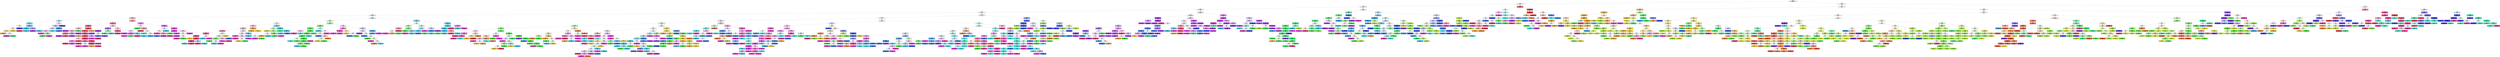 digraph Tree {
node [shape=box, style="filled, rounded", color="black", fontname="helvetica"] ;
edge [fontname="helvetica"] ;
0 [label="X[72] <= 0.21\ngini = 0.96\nsamples = 3723\nvalue = [202, 247, 245, 215, 234, 209, 211, 232, 226, 232\n209, 220, 213, 206, 216, 240, 240, 227, 208, 214\n241, 233, 227, 237, 237, 226]\nclass = 2", fillcolor="#ffffff"] ;
1 [label="X[21] <= -0.99\ngini = 0.94\nsamples = 1973\nvalue = [111, 41, 72, 0, 79, 48, 4, 229, 170, 0, 0, 220\n211, 193, 215, 192, 0, 2, 207, 214, 237, 224, 3\n229, 206, 0]\nclass = 21", fillcolor="#fffeff"] ;
0 -> 1 [labeldistance=2.5, labelangle=45, headlabel="True"] ;
2 [label="X[1] <= -0.02\ngini = 0.93\nsamples = 1808\nvalue = [107, 40, 71, 0, 78, 48, 4, 224, 170, 0, 0, 205\n209, 193, 201, 187, 0, 2, 200, 212, 221, 222, 3\n223, 10, 0]\nclass = 8", fillcolor="#ffffff"] ;
1 -> 2 ;
3 [label="X[67] <= -0.99\ngini = 0.92\nsamples = 1451\nvalue = [107, 38, 71, 0, 12, 20, 3, 214, 24, 0, 0, 197\n199, 27, 196, 95, 0, 2, 193, 205, 219, 217, 1\n220, 10, 0]\nclass = 24", fillcolor="#ffffff"] ;
2 -> 3 ;
4 [label="X[19] <= -0.12\ngini = 0.91\nsamples = 1121\nvalue = [107, 35, 70, 0, 9, 20, 3, 209, 18, 0, 0, 193\n194, 26, 143, 77, 0, 2, 34, 2, 211, 217, 0, 202\n10, 0]\nclass = 22", fillcolor="#fffeff"] ;
3 -> 4 ;
5 [label="X[26] <= -0.35\ngini = 0.83\nsamples = 387\nvalue = [3, 20, 15, 0, 0, 0, 0, 74, 15, 0, 0, 8, 140\n7, 21, 8, 0, 0, 28, 2, 75, 25, 0, 174, 0, 0]\nclass = 24", fillcolor="#fdf1f4"] ;
4 -> 5 ;
6 [label="X[90] <= -0.41\ngini = 0.73\nsamples = 177\nvalue = [0, 6, 2, 0, 0, 0, 0, 7, 8, 0, 0, 3, 26, 1\n9, 8, 0, 0, 23, 2, 50, 3, 0, 127, 0, 0]\nclass = 24", fillcolor="#f6bbcc"] ;
5 -> 6 ;
7 [label="X[9] <= -0.45\ngini = 0.8\nsamples = 33\nvalue = [0, 2, 2, 0, 0, 0, 0, 2, 1, 0, 0, 2, 19, 0\n7, 8, 0, 0, 3, 1, 3, 0, 0, 1, 0, 0]\nclass = 13", fillcolor="#ccf0f8"] ;
6 -> 7 ;
8 [label="X[11] <= 0.43\ngini = 0.58\nsamples = 22\nvalue = [0, 2, 2, 0, 0, 0, 0, 0, 1, 0, 0, 0, 19, 0\n0, 2, 0, 0, 2, 1, 0, 0, 0, 1, 0, 0]\nclass = 13", fillcolor="#87dcef"] ;
7 -> 8 ;
9 [label="X[10] <= -0.15\ngini = 0.78\nsamples = 6\nvalue = [0, 2, 2, 0, 0, 0, 0, 0, 1, 0, 0, 0, 0, 0\n0, 2, 0, 0, 0, 1, 0, 0, 0, 0, 0, 0]\nclass = 2", fillcolor="#ffffff"] ;
8 -> 9 ;
10 [label="X[36] <= 0.16\ngini = 0.72\nsamples = 5\nvalue = [0, 2, 2, 0, 0, 0, 0, 0, 1, 0, 0, 0, 0, 0\n0, 0, 0, 0, 0, 1, 0, 0, 0, 0, 0, 0]\nclass = 2", fillcolor="#ffffff"] ;
9 -> 10 ;
11 [label="X[49] <= -0.03\ngini = 0.62\nsamples = 4\nvalue = [0, 2, 0, 0, 0, 0, 0, 0, 1, 0, 0, 0, 0, 0\n0, 0, 0, 0, 0, 1, 0, 0, 0, 0, 0, 0]\nclass = 2", fillcolor="#f6e1bd"] ;
10 -> 11 ;
12 [label="gini = 0.0\nsamples = 2\nvalue = [0, 2, 0, 0, 0, 0, 0, 0, 0, 0, 0, 0, 0, 0\n0, 0, 0, 0, 0, 0, 0, 0, 0, 0, 0, 0]\nclass = 2", fillcolor="#e5a639"] ;
11 -> 12 ;
13 [label="X[74] <= 0.26\ngini = 0.5\nsamples = 2\nvalue = [0, 0, 0, 0, 0, 0, 0, 0, 1, 0, 0, 0, 0, 0\n0, 0, 0, 0, 0, 1, 0, 0, 0, 0, 0, 0]\nclass = 9", fillcolor="#ffffff"] ;
11 -> 13 ;
14 [label="gini = 0.0\nsamples = 1\nvalue = [0, 0, 0, 0, 0, 0, 0, 0, 0, 0, 0, 0, 0, 0\n0, 0, 0, 0, 0, 1, 0, 0, 0, 0, 0, 0]\nclass = 20", fillcolor="#c339e5"] ;
13 -> 14 ;
15 [label="gini = 0.0\nsamples = 1\nvalue = [0, 0, 0, 0, 0, 0, 0, 0, 1, 0, 0, 0, 0, 0\n0, 0, 0, 0, 0, 0, 0, 0, 0, 0, 0, 0]\nclass = 9", fillcolor="#39e564"] ;
13 -> 15 ;
16 [label="gini = 0.0\nsamples = 1\nvalue = [0, 0, 2, 0, 0, 0, 0, 0, 0, 0, 0, 0, 0, 0\n0, 0, 0, 0, 0, 0, 0, 0, 0, 0, 0, 0]\nclass = 3", fillcolor="#e5ce39"] ;
10 -> 16 ;
17 [label="gini = 0.0\nsamples = 1\nvalue = [0, 0, 0, 0, 0, 0, 0, 0, 0, 0, 0, 0, 0, 0\n0, 2, 0, 0, 0, 0, 0, 0, 0, 0, 0, 0]\nclass = 16", fillcolor="#3950e5"] ;
9 -> 17 ;
18 [label="X[94] <= 0.61\ngini = 0.24\nsamples = 16\nvalue = [0, 0, 0, 0, 0, 0, 0, 0, 0, 0, 0, 0, 19, 0\n0, 0, 0, 0, 2, 0, 0, 0, 0, 1, 0, 0]\nclass = 13", fillcolor="#57cee9"] ;
8 -> 18 ;
19 [label="X[28] <= 0.13\ngini = 0.1\nsamples = 13\nvalue = [0, 0, 0, 0, 0, 0, 0, 0, 0, 0, 0, 0, 18, 0\n0, 0, 0, 0, 0, 0, 0, 0, 0, 1, 0, 0]\nclass = 13", fillcolor="#44c8e6"] ;
18 -> 19 ;
20 [label="gini = 0.0\nsamples = 1\nvalue = [0, 0, 0, 0, 0, 0, 0, 0, 0, 0, 0, 0, 0, 0\n0, 0, 0, 0, 0, 0, 0, 0, 0, 1, 0, 0]\nclass = 24", fillcolor="#e5396a"] ;
19 -> 20 ;
21 [label="gini = 0.0\nsamples = 12\nvalue = [0, 0, 0, 0, 0, 0, 0, 0, 0, 0, 0, 0, 18, 0\n0, 0, 0, 0, 0, 0, 0, 0, 0, 0, 0, 0]\nclass = 13", fillcolor="#39c5e5"] ;
19 -> 21 ;
22 [label="X[4] <= -0.83\ngini = 0.44\nsamples = 3\nvalue = [0, 0, 0, 0, 0, 0, 0, 0, 0, 0, 0, 0, 1, 0\n0, 0, 0, 0, 2, 0, 0, 0, 0, 0, 0, 0]\nclass = 19", fillcolor="#cc9cf2"] ;
18 -> 22 ;
23 [label="gini = 0.0\nsamples = 2\nvalue = [0, 0, 0, 0, 0, 0, 0, 0, 0, 0, 0, 0, 0, 0\n0, 0, 0, 0, 2, 0, 0, 0, 0, 0, 0, 0]\nclass = 19", fillcolor="#9a39e5"] ;
22 -> 23 ;
24 [label="gini = 0.0\nsamples = 1\nvalue = [0, 0, 0, 0, 0, 0, 0, 0, 0, 0, 0, 0, 1, 0\n0, 0, 0, 0, 0, 0, 0, 0, 0, 0, 0, 0]\nclass = 13", fillcolor="#39c5e5"] ;
22 -> 24 ;
25 [label="X[17] <= 0.27\ngini = 0.77\nsamples = 11\nvalue = [0, 0, 0, 0, 0, 0, 0, 2, 0, 0, 0, 2, 0, 0\n7, 6, 0, 0, 1, 0, 3, 0, 0, 0, 0, 0]\nclass = 15", fillcolor="#f2f6fd"] ;
7 -> 25 ;
26 [label="X[12] <= 0.07\ngini = 0.7\nsamples = 10\nvalue = [0, 0, 0, 0, 0, 0, 0, 2, 0, 0, 0, 2, 0, 0\n7, 0, 0, 0, 1, 0, 3, 0, 0, 0, 0, 0]\nclass = 15", fillcolor="#bdd2f6"] ;
25 -> 26 ;
27 [label="X[81] <= 0.98\ngini = 0.65\nsamples = 6\nvalue = [0, 0, 0, 0, 0, 0, 0, 2, 0, 0, 0, 2, 0, 0\n0, 0, 0, 0, 0, 0, 3, 0, 0, 0, 0, 0]\nclass = 21", fillcolor="#fad7f9"] ;
26 -> 27 ;
28 [label="X[25] <= 0.87\ngini = 0.48\nsamples = 5\nvalue = [0, 0, 0, 0, 0, 0, 0, 2, 0, 0, 0, 0, 0, 0\n0, 0, 0, 0, 0, 0, 3, 0, 0, 0, 0, 0]\nclass = 21", fillcolor="#f6bdf5"] ;
27 -> 28 ;
29 [label="gini = 0.0\nsamples = 2\nvalue = [0, 0, 0, 0, 0, 0, 0, 0, 0, 0, 0, 0, 0, 0\n0, 0, 0, 0, 0, 0, 2, 0, 0, 0, 0, 0]\nclass = 21", fillcolor="#e539e2"] ;
28 -> 29 ;
30 [label="X[9] <= -0.08\ngini = 0.44\nsamples = 3\nvalue = [0, 0, 0, 0, 0, 0, 0, 2, 0, 0, 0, 0, 0, 0\n0, 0, 0, 0, 0, 0, 1, 0, 0, 0, 0, 0]\nclass = 8", fillcolor="#9cf29e"] ;
28 -> 30 ;
31 [label="gini = 0.0\nsamples = 2\nvalue = [0, 0, 0, 0, 0, 0, 0, 2, 0, 0, 0, 0, 0, 0\n0, 0, 0, 0, 0, 0, 0, 0, 0, 0, 0, 0]\nclass = 8", fillcolor="#39e53c"] ;
30 -> 31 ;
32 [label="gini = 0.0\nsamples = 1\nvalue = [0, 0, 0, 0, 0, 0, 0, 0, 0, 0, 0, 0, 0, 0\n0, 0, 0, 0, 0, 0, 1, 0, 0, 0, 0, 0]\nclass = 21", fillcolor="#e539e2"] ;
30 -> 32 ;
33 [label="gini = 0.0\nsamples = 1\nvalue = [0, 0, 0, 0, 0, 0, 0, 0, 0, 0, 0, 2, 0, 0\n0, 0, 0, 0, 0, 0, 0, 0, 0, 0, 0, 0]\nclass = 12", fillcolor="#39e5dc"] ;
27 -> 33 ;
34 [label="X[46] <= -0.25\ngini = 0.22\nsamples = 4\nvalue = [0, 0, 0, 0, 0, 0, 0, 0, 0, 0, 0, 0, 0, 0\n7, 0, 0, 0, 1, 0, 0, 0, 0, 0, 0, 0]\nclass = 15", fillcolor="#558be9"] ;
26 -> 34 ;
35 [label="gini = 0.0\nsamples = 3\nvalue = [0, 0, 0, 0, 0, 0, 0, 0, 0, 0, 0, 0, 0, 0\n7, 0, 0, 0, 0, 0, 0, 0, 0, 0, 0, 0]\nclass = 15", fillcolor="#3978e5"] ;
34 -> 35 ;
36 [label="gini = 0.0\nsamples = 1\nvalue = [0, 0, 0, 0, 0, 0, 0, 0, 0, 0, 0, 0, 0, 0\n0, 0, 0, 0, 1, 0, 0, 0, 0, 0, 0, 0]\nclass = 19", fillcolor="#9a39e5"] ;
34 -> 36 ;
37 [label="gini = 0.0\nsamples = 1\nvalue = [0, 0, 0, 0, 0, 0, 0, 0, 0, 0, 0, 0, 0, 0\n0, 6, 0, 0, 0, 0, 0, 0, 0, 0, 0, 0]\nclass = 16", fillcolor="#3950e5"] ;
25 -> 37 ;
38 [label="X[10] <= -0.12\ngini = 0.63\nsamples = 144\nvalue = [0, 4, 0, 0, 0, 0, 0, 5, 7, 0, 0, 1, 7, 1\n2, 0, 0, 0, 20, 1, 47, 3, 0, 126, 0, 0]\nclass = 24", fillcolor="#f3a7bc"] ;
6 -> 38 ;
39 [label="X[61] <= 0.62\ngini = 0.48\nsamples = 107\nvalue = [0, 4, 0, 0, 0, 0, 0, 0, 6, 0, 0, 0, 5, 0\n1, 0, 0, 0, 18, 1, 13, 2, 0, 120, 0, 0]\nclass = 24", fillcolor="#ee7a9b"] ;
38 -> 39 ;
40 [label="X[39] <= 0.0\ngini = 0.3\nsamples = 86\nvalue = [0, 4, 0, 0, 0, 0, 0, 0, 3, 0, 0, 0, 0, 0\n0, 0, 0, 0, 6, 0, 8, 2, 0, 113, 0, 0]\nclass = 24", fillcolor="#ea5d85"] ;
39 -> 40 ;
41 [label="X[68] <= 0.51\ngini = 0.67\nsamples = 11\nvalue = [0, 1, 0, 0, 0, 0, 0, 0, 3, 0, 0, 0, 0, 0\n0, 0, 0, 0, 4, 0, 0, 0, 0, 7, 0, 0]\nclass = 24", fillcolor="#f8c9d6"] ;
40 -> 41 ;
42 [label="X[56] <= 0.55\ngini = 0.54\nsamples = 9\nvalue = [0, 1, 0, 0, 0, 0, 0, 0, 0, 0, 0, 0, 0, 0\n0, 0, 0, 0, 4, 0, 0, 0, 0, 7, 0, 0]\nclass = 24", fillcolor="#f5b5c7"] ;
41 -> 42 ;
43 [label="X[83] <= -0.31\ngini = 0.35\nsamples = 6\nvalue = [0, 0, 0, 0, 0, 0, 0, 0, 0, 0, 0, 0, 0, 0\n0, 0, 0, 0, 2, 0, 0, 0, 0, 7, 0, 0]\nclass = 24", fillcolor="#ec7295"] ;
42 -> 43 ;
44 [label="gini = 0.0\nsamples = 2\nvalue = [0, 0, 0, 0, 0, 0, 0, 0, 0, 0, 0, 0, 0, 0\n0, 0, 0, 0, 2, 0, 0, 0, 0, 0, 0, 0]\nclass = 19", fillcolor="#9a39e5"] ;
43 -> 44 ;
45 [label="gini = 0.0\nsamples = 4\nvalue = [0, 0, 0, 0, 0, 0, 0, 0, 0, 0, 0, 0, 0, 0\n0, 0, 0, 0, 0, 0, 0, 0, 0, 7, 0, 0]\nclass = 24", fillcolor="#e5396a"] ;
43 -> 45 ;
46 [label="X[7] <= -0.53\ngini = 0.44\nsamples = 3\nvalue = [0, 1, 0, 0, 0, 0, 0, 0, 0, 0, 0, 0, 0, 0\n0, 0, 0, 0, 2, 0, 0, 0, 0, 0, 0, 0]\nclass = 19", fillcolor="#cc9cf2"] ;
42 -> 46 ;
47 [label="gini = 0.0\nsamples = 2\nvalue = [0, 0, 0, 0, 0, 0, 0, 0, 0, 0, 0, 0, 0, 0\n0, 0, 0, 0, 2, 0, 0, 0, 0, 0, 0, 0]\nclass = 19", fillcolor="#9a39e5"] ;
46 -> 47 ;
48 [label="gini = 0.0\nsamples = 1\nvalue = [0, 1, 0, 0, 0, 0, 0, 0, 0, 0, 0, 0, 0, 0\n0, 0, 0, 0, 0, 0, 0, 0, 0, 0, 0, 0]\nclass = 2", fillcolor="#e5a639"] ;
46 -> 48 ;
49 [label="gini = 0.0\nsamples = 2\nvalue = [0, 0, 0, 0, 0, 0, 0, 0, 3, 0, 0, 0, 0, 0\n0, 0, 0, 0, 0, 0, 0, 0, 0, 0, 0, 0]\nclass = 9", fillcolor="#39e564"] ;
41 -> 49 ;
50 [label="X[49] <= 0.72\ngini = 0.23\nsamples = 75\nvalue = [0, 3, 0, 0, 0, 0, 0, 0, 0, 0, 0, 0, 0, 0\n0, 0, 0, 0, 2, 0, 8, 2, 0, 106, 0, 0]\nclass = 24", fillcolor="#e8537e"] ;
40 -> 50 ;
51 [label="X[62] <= -0.3\ngini = 0.2\nsamples = 74\nvalue = [0, 1, 0, 0, 0, 0, 0, 0, 0, 0, 0, 0, 0, 0\n0, 0, 0, 0, 2, 0, 8, 2, 0, 106, 0, 0]\nclass = 24", fillcolor="#e8507b"] ;
50 -> 51 ;
52 [label="gini = 0.0\nsamples = 1\nvalue = [0, 0, 0, 0, 0, 0, 0, 0, 0, 0, 0, 0, 0, 0\n0, 0, 0, 0, 2, 0, 0, 0, 0, 0, 0, 0]\nclass = 19", fillcolor="#9a39e5"] ;
51 -> 52 ;
53 [label="X[25] <= 0.98\ngini = 0.17\nsamples = 73\nvalue = [0, 1, 0, 0, 0, 0, 0, 0, 0, 0, 0, 0, 0, 0\n0, 0, 0, 0, 0, 0, 8, 2, 0, 106, 0, 0]\nclass = 24", fillcolor="#e84d79"] ;
51 -> 53 ;
54 [label="X[72] <= -0.86\ngini = 0.15\nsamples = 70\nvalue = [0, 1, 0, 0, 0, 0, 0, 0, 0, 0, 0, 0, 0, 0\n0, 0, 0, 0, 0, 0, 6, 2, 0, 105, 0, 0]\nclass = 24", fillcolor="#e74a76"] ;
53 -> 54 ;
55 [label="X[92] <= 0.48\ngini = 0.49\nsamples = 7\nvalue = [0, 0, 0, 0, 0, 0, 0, 0, 0, 0, 0, 0, 0, 0\n0, 0, 0, 0, 0, 0, 5, 0, 0, 4, 0, 0]\nclass = 21", fillcolor="#fad7f9"] ;
54 -> 55 ;
56 [label="X[45] <= 0.09\ngini = 0.41\nsamples = 5\nvalue = [0, 0, 0, 0, 0, 0, 0, 0, 0, 0, 0, 0, 0, 0\n0, 0, 0, 0, 0, 0, 5, 0, 0, 2, 0, 0]\nclass = 21", fillcolor="#ef88ee"] ;
55 -> 56 ;
57 [label="gini = 0.0\nsamples = 1\nvalue = [0, 0, 0, 0, 0, 0, 0, 0, 0, 0, 0, 0, 0, 0\n0, 0, 0, 0, 0, 0, 0, 0, 0, 2, 0, 0]\nclass = 24", fillcolor="#e5396a"] ;
56 -> 57 ;
58 [label="gini = 0.0\nsamples = 4\nvalue = [0, 0, 0, 0, 0, 0, 0, 0, 0, 0, 0, 0, 0, 0\n0, 0, 0, 0, 0, 0, 5, 0, 0, 0, 0, 0]\nclass = 21", fillcolor="#e539e2"] ;
56 -> 58 ;
59 [label="gini = 0.0\nsamples = 2\nvalue = [0, 0, 0, 0, 0, 0, 0, 0, 0, 0, 0, 0, 0, 0\n0, 0, 0, 0, 0, 0, 0, 0, 0, 2, 0, 0]\nclass = 24", fillcolor="#e5396a"] ;
55 -> 59 ;
60 [label="X[90] <= -0.32\ngini = 0.07\nsamples = 63\nvalue = [0, 1, 0, 0, 0, 0, 0, 0, 0, 0, 0, 0, 0, 0\n0, 0, 0, 0, 0, 0, 1, 2, 0, 101, 0, 0]\nclass = 24", fillcolor="#e64170"] ;
54 -> 60 ;
61 [label="X[86] <= -0.44\ngini = 0.41\nsamples = 5\nvalue = [0, 0, 0, 0, 0, 0, 0, 0, 0, 0, 0, 0, 0, 0\n0, 0, 0, 0, 0, 0, 1, 1, 0, 6, 0, 0]\nclass = 24", fillcolor="#ec7295"] ;
60 -> 61 ;
62 [label="gini = 0.0\nsamples = 3\nvalue = [0, 0, 0, 0, 0, 0, 0, 0, 0, 0, 0, 0, 0, 0\n0, 0, 0, 0, 0, 0, 0, 0, 0, 6, 0, 0]\nclass = 24", fillcolor="#e5396a"] ;
61 -> 62 ;
63 [label="X[51] <= -0.0\ngini = 0.5\nsamples = 2\nvalue = [0, 0, 0, 0, 0, 0, 0, 0, 0, 0, 0, 0, 0, 0\n0, 0, 0, 0, 0, 0, 1, 1, 0, 0, 0, 0]\nclass = 21", fillcolor="#ffffff"] ;
61 -> 63 ;
64 [label="gini = 0.0\nsamples = 1\nvalue = [0, 0, 0, 0, 0, 0, 0, 0, 0, 0, 0, 0, 0, 0\n0, 0, 0, 0, 0, 0, 0, 1, 0, 0, 0, 0]\nclass = 22", fillcolor="#e539ba"] ;
63 -> 64 ;
65 [label="gini = 0.0\nsamples = 1\nvalue = [0, 0, 0, 0, 0, 0, 0, 0, 0, 0, 0, 0, 0, 0\n0, 0, 0, 0, 0, 0, 1, 0, 0, 0, 0, 0]\nclass = 21", fillcolor="#e539e2"] ;
63 -> 65 ;
66 [label="X[64] <= -0.19\ngini = 0.04\nsamples = 58\nvalue = [0, 1, 0, 0, 0, 0, 0, 0, 0, 0, 0, 0, 0, 0\n0, 0, 0, 0, 0, 0, 0, 1, 0, 95, 0, 0]\nclass = 24", fillcolor="#e63d6d"] ;
60 -> 66 ;
67 [label="X[17] <= -0.23\ngini = 0.02\nsamples = 57\nvalue = [0, 1, 0, 0, 0, 0, 0, 0, 0, 0, 0, 0, 0, 0\n0, 0, 0, 0, 0, 0, 0, 0, 0, 95, 0, 0]\nclass = 24", fillcolor="#e53b6c"] ;
66 -> 67 ;
68 [label="gini = 0.0\nsamples = 1\nvalue = [0, 1, 0, 0, 0, 0, 0, 0, 0, 0, 0, 0, 0, 0\n0, 0, 0, 0, 0, 0, 0, 0, 0, 0, 0, 0]\nclass = 2", fillcolor="#e5a639"] ;
67 -> 68 ;
69 [label="gini = 0.0\nsamples = 56\nvalue = [0, 0, 0, 0, 0, 0, 0, 0, 0, 0, 0, 0, 0, 0\n0, 0, 0, 0, 0, 0, 0, 0, 0, 95, 0, 0]\nclass = 24", fillcolor="#e5396a"] ;
67 -> 69 ;
70 [label="gini = 0.0\nsamples = 1\nvalue = [0, 0, 0, 0, 0, 0, 0, 0, 0, 0, 0, 0, 0, 0\n0, 0, 0, 0, 0, 0, 0, 1, 0, 0, 0, 0]\nclass = 22", fillcolor="#e539ba"] ;
66 -> 70 ;
71 [label="X[35] <= -0.39\ngini = 0.44\nsamples = 3\nvalue = [0, 0, 0, 0, 0, 0, 0, 0, 0, 0, 0, 0, 0, 0\n0, 0, 0, 0, 0, 0, 2, 0, 0, 1, 0, 0]\nclass = 21", fillcolor="#f29cf0"] ;
53 -> 71 ;
72 [label="gini = 0.0\nsamples = 2\nvalue = [0, 0, 0, 0, 0, 0, 0, 0, 0, 0, 0, 0, 0, 0\n0, 0, 0, 0, 0, 0, 2, 0, 0, 0, 0, 0]\nclass = 21", fillcolor="#e539e2"] ;
71 -> 72 ;
73 [label="gini = 0.0\nsamples = 1\nvalue = [0, 0, 0, 0, 0, 0, 0, 0, 0, 0, 0, 0, 0, 0\n0, 0, 0, 0, 0, 0, 0, 0, 0, 1, 0, 0]\nclass = 24", fillcolor="#e5396a"] ;
71 -> 73 ;
74 [label="gini = 0.0\nsamples = 1\nvalue = [0, 2, 0, 0, 0, 0, 0, 0, 0, 0, 0, 0, 0, 0\n0, 0, 0, 0, 0, 0, 0, 0, 0, 0, 0, 0]\nclass = 2", fillcolor="#e5a639"] ;
50 -> 74 ;
75 [label="X[43] <= 0.08\ngini = 0.78\nsamples = 21\nvalue = [0, 0, 0, 0, 0, 0, 0, 0, 3, 0, 0, 0, 5, 0\n1, 0, 0, 0, 12, 1, 5, 0, 0, 7, 0, 0]\nclass = 19", fillcolor="#ecdafa"] ;
39 -> 75 ;
76 [label="X[8] <= -0.46\ngini = 0.41\nsamples = 9\nvalue = [0, 0, 0, 0, 0, 0, 0, 0, 2, 0, 0, 0, 1, 0\n1, 0, 0, 0, 12, 0, 0, 0, 0, 0, 0, 0]\nclass = 19", fillcolor="#b772ec"] ;
75 -> 76 ;
77 [label="X[40] <= -0.46\ngini = 0.14\nsamples = 7\nvalue = [0, 0, 0, 0, 0, 0, 0, 0, 0, 0, 0, 0, 0, 0\n1, 0, 0, 0, 12, 0, 0, 0, 0, 0, 0, 0]\nclass = 19", fillcolor="#a249e7"] ;
76 -> 77 ;
78 [label="gini = 0.0\nsamples = 5\nvalue = [0, 0, 0, 0, 0, 0, 0, 0, 0, 0, 0, 0, 0, 0\n0, 0, 0, 0, 11, 0, 0, 0, 0, 0, 0, 0]\nclass = 19", fillcolor="#9a39e5"] ;
77 -> 78 ;
79 [label="X[85] <= 0.87\ngini = 0.5\nsamples = 2\nvalue = [0, 0, 0, 0, 0, 0, 0, 0, 0, 0, 0, 0, 0, 0\n1, 0, 0, 0, 1, 0, 0, 0, 0, 0, 0, 0]\nclass = 15", fillcolor="#ffffff"] ;
77 -> 79 ;
80 [label="gini = 0.0\nsamples = 1\nvalue = [0, 0, 0, 0, 0, 0, 0, 0, 0, 0, 0, 0, 0, 0\n1, 0, 0, 0, 0, 0, 0, 0, 0, 0, 0, 0]\nclass = 15", fillcolor="#3978e5"] ;
79 -> 80 ;
81 [label="gini = 0.0\nsamples = 1\nvalue = [0, 0, 0, 0, 0, 0, 0, 0, 0, 0, 0, 0, 0, 0\n0, 0, 0, 0, 1, 0, 0, 0, 0, 0, 0, 0]\nclass = 19", fillcolor="#9a39e5"] ;
79 -> 81 ;
82 [label="X[53] <= -0.39\ngini = 0.44\nsamples = 2\nvalue = [0, 0, 0, 0, 0, 0, 0, 0, 2, 0, 0, 0, 1, 0\n0, 0, 0, 0, 0, 0, 0, 0, 0, 0, 0, 0]\nclass = 9", fillcolor="#9cf2b2"] ;
76 -> 82 ;
83 [label="gini = 0.0\nsamples = 1\nvalue = [0, 0, 0, 0, 0, 0, 0, 0, 2, 0, 0, 0, 0, 0\n0, 0, 0, 0, 0, 0, 0, 0, 0, 0, 0, 0]\nclass = 9", fillcolor="#39e564"] ;
82 -> 83 ;
84 [label="gini = 0.0\nsamples = 1\nvalue = [0, 0, 0, 0, 0, 0, 0, 0, 0, 0, 0, 0, 1, 0\n0, 0, 0, 0, 0, 0, 0, 0, 0, 0, 0, 0]\nclass = 13", fillcolor="#39c5e5"] ;
82 -> 84 ;
85 [label="X[52] <= 0.39\ngini = 0.72\nsamples = 12\nvalue = [0, 0, 0, 0, 0, 0, 0, 0, 1, 0, 0, 0, 4, 0\n0, 0, 0, 0, 0, 1, 5, 0, 0, 7, 0, 0]\nclass = 24", fillcolor="#fbe1e8"] ;
75 -> 85 ;
86 [label="X[47] <= 0.56\ngini = 0.24\nsamples = 4\nvalue = [0, 0, 0, 0, 0, 0, 0, 0, 0, 0, 0, 0, 0, 0\n0, 0, 0, 0, 0, 1, 0, 0, 0, 6, 0, 0]\nclass = 24", fillcolor="#e95a83"] ;
85 -> 86 ;
87 [label="gini = 0.0\nsamples = 3\nvalue = [0, 0, 0, 0, 0, 0, 0, 0, 0, 0, 0, 0, 0, 0\n0, 0, 0, 0, 0, 0, 0, 0, 0, 6, 0, 0]\nclass = 24", fillcolor="#e5396a"] ;
86 -> 87 ;
88 [label="gini = 0.0\nsamples = 1\nvalue = [0, 0, 0, 0, 0, 0, 0, 0, 0, 0, 0, 0, 0, 0\n0, 0, 0, 0, 0, 1, 0, 0, 0, 0, 0, 0]\nclass = 20", fillcolor="#c339e5"] ;
86 -> 88 ;
89 [label="X[71] <= 0.64\ngini = 0.64\nsamples = 8\nvalue = [0, 0, 0, 0, 0, 0, 0, 0, 1, 0, 0, 0, 4, 0\n0, 0, 0, 0, 0, 0, 5, 0, 0, 1, 0, 0]\nclass = 21", fillcolor="#fbe3fb"] ;
85 -> 89 ;
90 [label="X[2] <= -0.1\ngini = 0.28\nsamples = 4\nvalue = [0, 0, 0, 0, 0, 0, 0, 0, 1, 0, 0, 0, 0, 0\n0, 0, 0, 0, 0, 0, 5, 0, 0, 0, 0, 0]\nclass = 21", fillcolor="#ea61e8"] ;
89 -> 90 ;
91 [label="gini = 0.0\nsamples = 3\nvalue = [0, 0, 0, 0, 0, 0, 0, 0, 0, 0, 0, 0, 0, 0\n0, 0, 0, 0, 0, 0, 5, 0, 0, 0, 0, 0]\nclass = 21", fillcolor="#e539e2"] ;
90 -> 91 ;
92 [label="gini = 0.0\nsamples = 1\nvalue = [0, 0, 0, 0, 0, 0, 0, 0, 1, 0, 0, 0, 0, 0\n0, 0, 0, 0, 0, 0, 0, 0, 0, 0, 0, 0]\nclass = 9", fillcolor="#39e564"] ;
90 -> 92 ;
93 [label="X[72] <= -0.37\ngini = 0.32\nsamples = 4\nvalue = [0, 0, 0, 0, 0, 0, 0, 0, 0, 0, 0, 0, 4, 0\n0, 0, 0, 0, 0, 0, 0, 0, 0, 1, 0, 0]\nclass = 13", fillcolor="#6ad4ec"] ;
89 -> 93 ;
94 [label="gini = 0.0\nsamples = 1\nvalue = [0, 0, 0, 0, 0, 0, 0, 0, 0, 0, 0, 0, 0, 0\n0, 0, 0, 0, 0, 0, 0, 0, 0, 1, 0, 0]\nclass = 24", fillcolor="#e5396a"] ;
93 -> 94 ;
95 [label="gini = 0.0\nsamples = 3\nvalue = [0, 0, 0, 0, 0, 0, 0, 0, 0, 0, 0, 0, 4, 0\n0, 0, 0, 0, 0, 0, 0, 0, 0, 0, 0, 0]\nclass = 13", fillcolor="#39c5e5"] ;
93 -> 95 ;
96 [label="X[44] <= 0.44\ngini = 0.58\nsamples = 37\nvalue = [0, 0, 0, 0, 0, 0, 0, 5, 1, 0, 0, 1, 2, 1\n1, 0, 0, 0, 2, 0, 34, 1, 0, 6, 0, 0]\nclass = 21", fillcolor="#f08bee"] ;
38 -> 96 ;
97 [label="X[93] <= 0.07\ngini = 0.71\nsamples = 7\nvalue = [0, 0, 0, 0, 0, 0, 0, 4, 0, 0, 0, 1, 0, 1\n1, 0, 0, 0, 0, 0, 0, 0, 0, 4, 0, 0]\nclass = 8", fillcolor="#ffffff"] ;
96 -> 97 ;
98 [label="gini = 0.0\nsamples = 2\nvalue = [0, 0, 0, 0, 0, 0, 0, 4, 0, 0, 0, 0, 0, 0\n0, 0, 0, 0, 0, 0, 0, 0, 0, 0, 0, 0]\nclass = 8", fillcolor="#39e53c"] ;
97 -> 98 ;
99 [label="X[20] <= -0.2\ngini = 0.61\nsamples = 5\nvalue = [0, 0, 0, 0, 0, 0, 0, 0, 0, 0, 0, 1, 0, 1\n1, 0, 0, 0, 0, 0, 0, 0, 0, 4, 0, 0]\nclass = 24", fillcolor="#f29cb4"] ;
97 -> 99 ;
100 [label="gini = 0.0\nsamples = 2\nvalue = [0, 0, 0, 0, 0, 0, 0, 0, 0, 0, 0, 0, 0, 0\n0, 0, 0, 0, 0, 0, 0, 0, 0, 4, 0, 0]\nclass = 24", fillcolor="#e5396a"] ;
99 -> 100 ;
101 [label="X[32] <= -0.07\ngini = 0.67\nsamples = 3\nvalue = [0, 0, 0, 0, 0, 0, 0, 0, 0, 0, 0, 1, 0, 1\n1, 0, 0, 0, 0, 0, 0, 0, 0, 0, 0, 0]\nclass = 12", fillcolor="#ffffff"] ;
99 -> 101 ;
102 [label="gini = 0.0\nsamples = 1\nvalue = [0, 0, 0, 0, 0, 0, 0, 0, 0, 0, 0, 1, 0, 0\n0, 0, 0, 0, 0, 0, 0, 0, 0, 0, 0, 0]\nclass = 12", fillcolor="#39e5dc"] ;
101 -> 102 ;
103 [label="X[17] <= 0.59\ngini = 0.5\nsamples = 2\nvalue = [0, 0, 0, 0, 0, 0, 0, 0, 0, 0, 0, 0, 0, 1\n1, 0, 0, 0, 0, 0, 0, 0, 0, 0, 0, 0]\nclass = 14", fillcolor="#ffffff"] ;
101 -> 103 ;
104 [label="gini = 0.0\nsamples = 1\nvalue = [0, 0, 0, 0, 0, 0, 0, 0, 0, 0, 0, 0, 0, 1\n0, 0, 0, 0, 0, 0, 0, 0, 0, 0, 0, 0]\nclass = 14", fillcolor="#399de5"] ;
103 -> 104 ;
105 [label="gini = 0.0\nsamples = 1\nvalue = [0, 0, 0, 0, 0, 0, 0, 0, 0, 0, 0, 0, 0, 0\n1, 0, 0, 0, 0, 0, 0, 0, 0, 0, 0, 0]\nclass = 15", fillcolor="#3978e5"] ;
103 -> 105 ;
106 [label="X[4] <= -0.89\ngini = 0.37\nsamples = 30\nvalue = [0, 0, 0, 0, 0, 0, 0, 1, 1, 0, 0, 0, 2, 0\n0, 0, 0, 0, 2, 0, 34, 1, 0, 2, 0, 0]\nclass = 21", fillcolor="#eb64e8"] ;
96 -> 106 ;
107 [label="X[74] <= 0.59\ngini = 0.73\nsamples = 5\nvalue = [0, 0, 0, 0, 0, 0, 0, 0, 0, 0, 0, 0, 2, 0\n0, 0, 0, 0, 1, 0, 2, 0, 0, 2, 0, 0]\nclass = 13", fillcolor="#ffffff"] ;
106 -> 107 ;
108 [label="X[46] <= -0.54\ngini = 0.64\nsamples = 4\nvalue = [0, 0, 0, 0, 0, 0, 0, 0, 0, 0, 0, 0, 0, 0\n0, 0, 0, 0, 1, 0, 2, 0, 0, 2, 0, 0]\nclass = 21", fillcolor="#ffffff"] ;
107 -> 108 ;
109 [label="gini = 0.0\nsamples = 1\nvalue = [0, 0, 0, 0, 0, 0, 0, 0, 0, 0, 0, 0, 0, 0\n0, 0, 0, 0, 0, 0, 2, 0, 0, 0, 0, 0]\nclass = 21", fillcolor="#e539e2"] ;
108 -> 109 ;
110 [label="X[14] <= -0.19\ngini = 0.44\nsamples = 3\nvalue = [0, 0, 0, 0, 0, 0, 0, 0, 0, 0, 0, 0, 0, 0\n0, 0, 0, 0, 1, 0, 0, 0, 0, 2, 0, 0]\nclass = 24", fillcolor="#f29cb4"] ;
108 -> 110 ;
111 [label="gini = 0.0\nsamples = 1\nvalue = [0, 0, 0, 0, 0, 0, 0, 0, 0, 0, 0, 0, 0, 0\n0, 0, 0, 0, 1, 0, 0, 0, 0, 0, 0, 0]\nclass = 19", fillcolor="#9a39e5"] ;
110 -> 111 ;
112 [label="gini = 0.0\nsamples = 2\nvalue = [0, 0, 0, 0, 0, 0, 0, 0, 0, 0, 0, 0, 0, 0\n0, 0, 0, 0, 0, 0, 0, 0, 0, 2, 0, 0]\nclass = 24", fillcolor="#e5396a"] ;
110 -> 112 ;
113 [label="gini = 0.0\nsamples = 1\nvalue = [0, 0, 0, 0, 0, 0, 0, 0, 0, 0, 0, 0, 2, 0\n0, 0, 0, 0, 0, 0, 0, 0, 0, 0, 0, 0]\nclass = 13", fillcolor="#39c5e5"] ;
107 -> 113 ;
114 [label="X[88] <= 0.65\ngini = 0.21\nsamples = 25\nvalue = [0, 0, 0, 0, 0, 0, 0, 1, 1, 0, 0, 0, 0, 0\n0, 0, 0, 0, 1, 0, 32, 1, 0, 0, 0, 0]\nclass = 21", fillcolor="#e850e5"] ;
106 -> 114 ;
115 [label="X[47] <= -0.01\ngini = 0.06\nsamples = 20\nvalue = [0, 0, 0, 0, 0, 0, 0, 0, 1, 0, 0, 0, 0, 0\n0, 0, 0, 0, 0, 0, 30, 0, 0, 0, 0, 0]\nclass = 21", fillcolor="#e640e3"] ;
114 -> 115 ;
116 [label="gini = 0.0\nsamples = 1\nvalue = [0, 0, 0, 0, 0, 0, 0, 0, 1, 0, 0, 0, 0, 0\n0, 0, 0, 0, 0, 0, 0, 0, 0, 0, 0, 0]\nclass = 9", fillcolor="#39e564"] ;
115 -> 116 ;
117 [label="gini = 0.0\nsamples = 19\nvalue = [0, 0, 0, 0, 0, 0, 0, 0, 0, 0, 0, 0, 0, 0\n0, 0, 0, 0, 0, 0, 30, 0, 0, 0, 0, 0]\nclass = 21", fillcolor="#e539e2"] ;
115 -> 117 ;
118 [label="X[88] <= 0.73\ngini = 0.72\nsamples = 5\nvalue = [0, 0, 0, 0, 0, 0, 0, 1, 0, 0, 0, 0, 0, 0\n0, 0, 0, 0, 1, 0, 2, 1, 0, 0, 0, 0]\nclass = 21", fillcolor="#f8cef8"] ;
114 -> 118 ;
119 [label="X[5] <= 0.25\ngini = 0.67\nsamples = 3\nvalue = [0, 0, 0, 0, 0, 0, 0, 1, 0, 0, 0, 0, 0, 0\n0, 0, 0, 0, 1, 0, 0, 1, 0, 0, 0, 0]\nclass = 8", fillcolor="#ffffff"] ;
118 -> 119 ;
120 [label="gini = 0.0\nsamples = 1\nvalue = [0, 0, 0, 0, 0, 0, 0, 0, 0, 0, 0, 0, 0, 0\n0, 0, 0, 0, 1, 0, 0, 0, 0, 0, 0, 0]\nclass = 19", fillcolor="#9a39e5"] ;
119 -> 120 ;
121 [label="X[43] <= 0.69\ngini = 0.5\nsamples = 2\nvalue = [0, 0, 0, 0, 0, 0, 0, 1, 0, 0, 0, 0, 0, 0\n0, 0, 0, 0, 0, 0, 0, 1, 0, 0, 0, 0]\nclass = 8", fillcolor="#ffffff"] ;
119 -> 121 ;
122 [label="gini = 0.0\nsamples = 1\nvalue = [0, 0, 0, 0, 0, 0, 0, 0, 0, 0, 0, 0, 0, 0\n0, 0, 0, 0, 0, 0, 0, 1, 0, 0, 0, 0]\nclass = 22", fillcolor="#e539ba"] ;
121 -> 122 ;
123 [label="gini = 0.0\nsamples = 1\nvalue = [0, 0, 0, 0, 0, 0, 0, 1, 0, 0, 0, 0, 0, 0\n0, 0, 0, 0, 0, 0, 0, 0, 0, 0, 0, 0]\nclass = 8", fillcolor="#39e53c"] ;
121 -> 123 ;
124 [label="gini = 0.0\nsamples = 2\nvalue = [0, 0, 0, 0, 0, 0, 0, 0, 0, 0, 0, 0, 0, 0\n0, 0, 0, 0, 0, 0, 2, 0, 0, 0, 0, 0]\nclass = 21", fillcolor="#e539e2"] ;
118 -> 124 ;
125 [label="X[36] <= 0.15\ngini = 0.81\nsamples = 210\nvalue = [3, 14, 13, 0, 0, 0, 0, 67, 7, 0, 0, 5, 114\n6, 12, 0, 0, 0, 5, 0, 25, 22, 0, 47, 0, 0]\nclass = 13", fillcolor="#ddf5fb"] ;
5 -> 125 ;
126 [label="X[12] <= -0.45\ngini = 0.85\nsamples = 139\nvalue = [3, 13, 13, 0, 0, 0, 0, 60, 5, 0, 0, 5, 42, 6\n6, 0, 0, 0, 2, 0, 14, 21, 0, 40, 0, 0]\nclass = 8", fillcolor="#ecfdec"] ;
125 -> 126 ;
127 [label="X[80] <= 0.52\ngini = 0.79\nsamples = 78\nvalue = [0, 13, 10, 0, 0, 0, 0, 9, 3, 0, 0, 0, 37, 0\n2, 0, 0, 0, 0, 0, 11, 5, 0, 40, 0, 0]\nclass = 24", fillcolor="#fef9fa"] ;
126 -> 127 ;
128 [label="X[51] <= 0.46\ngini = 0.78\nsamples = 55\nvalue = [0, 12, 8, 0, 0, 0, 0, 6, 2, 0, 0, 0, 15, 0\n1, 0, 0, 0, 0, 0, 10, 5, 0, 40, 0, 0]\nclass = 24", fillcolor="#f7c4d3"] ;
127 -> 128 ;
129 [label="X[8] <= -0.35\ngini = 0.72\nsamples = 48\nvalue = [0, 0, 7, 0, 0, 0, 0, 6, 2, 0, 0, 0, 15, 0\n1, 0, 0, 0, 0, 0, 10, 5, 0, 40, 0, 0]\nclass = 24", fillcolor="#f6b9cb"] ;
128 -> 129 ;
130 [label="X[9] <= -0.47\ngini = 0.58\nsamples = 35\nvalue = [0, 0, 5, 0, 0, 0, 0, 5, 0, 0, 0, 0, 7, 0\n0, 0, 0, 0, 0, 0, 6, 1, 0, 40, 0, 0]\nclass = 24", fillcolor="#f08ca9"] ;
129 -> 130 ;
131 [label="X[29] <= 0.84\ngini = 0.35\nsamples = 26\nvalue = [0, 0, 1, 0, 0, 0, 0, 0, 0, 0, 0, 0, 6, 0\n0, 0, 0, 0, 0, 0, 3, 0, 0, 38, 0, 0]\nclass = 24", fillcolor="#eb688d"] ;
130 -> 131 ;
132 [label="X[17] <= -0.2\ngini = 0.18\nsamples = 23\nvalue = [0, 0, 1, 0, 0, 0, 0, 0, 0, 0, 0, 0, 3, 0\n0, 0, 0, 0, 0, 0, 0, 0, 0, 38, 0, 0]\nclass = 24", fillcolor="#e84d79"] ;
131 -> 132 ;
133 [label="gini = 0.0\nsamples = 1\nvalue = [0, 0, 1, 0, 0, 0, 0, 0, 0, 0, 0, 0, 0, 0\n0, 0, 0, 0, 0, 0, 0, 0, 0, 0, 0, 0]\nclass = 3", fillcolor="#e5ce39"] ;
132 -> 133 ;
134 [label="X[71] <= 0.55\ngini = 0.14\nsamples = 22\nvalue = [0, 0, 0, 0, 0, 0, 0, 0, 0, 0, 0, 0, 3, 0\n0, 0, 0, 0, 0, 0, 0, 0, 0, 38, 0, 0]\nclass = 24", fillcolor="#e74976"] ;
132 -> 134 ;
135 [label="X[62] <= -0.34\ngini = 0.05\nsamples = 19\nvalue = [0, 0, 0, 0, 0, 0, 0, 0, 0, 0, 0, 0, 1, 0\n0, 0, 0, 0, 0, 0, 0, 0, 0, 37, 0, 0]\nclass = 24", fillcolor="#e63e6e"] ;
134 -> 135 ;
136 [label="gini = 0.0\nsamples = 1\nvalue = [0, 0, 0, 0, 0, 0, 0, 0, 0, 0, 0, 0, 1, 0\n0, 0, 0, 0, 0, 0, 0, 0, 0, 0, 0, 0]\nclass = 13", fillcolor="#39c5e5"] ;
135 -> 136 ;
137 [label="gini = 0.0\nsamples = 18\nvalue = [0, 0, 0, 0, 0, 0, 0, 0, 0, 0, 0, 0, 0, 0\n0, 0, 0, 0, 0, 0, 0, 0, 0, 37, 0, 0]\nclass = 24", fillcolor="#e5396a"] ;
135 -> 137 ;
138 [label="X[63] <= 0.22\ngini = 0.44\nsamples = 3\nvalue = [0, 0, 0, 0, 0, 0, 0, 0, 0, 0, 0, 0, 2, 0\n0, 0, 0, 0, 0, 0, 0, 0, 0, 1, 0, 0]\nclass = 13", fillcolor="#9ce2f2"] ;
134 -> 138 ;
139 [label="gini = 0.0\nsamples = 1\nvalue = [0, 0, 0, 0, 0, 0, 0, 0, 0, 0, 0, 0, 0, 0\n0, 0, 0, 0, 0, 0, 0, 0, 0, 1, 0, 0]\nclass = 24", fillcolor="#e5396a"] ;
138 -> 139 ;
140 [label="gini = 0.0\nsamples = 2\nvalue = [0, 0, 0, 0, 0, 0, 0, 0, 0, 0, 0, 0, 2, 0\n0, 0, 0, 0, 0, 0, 0, 0, 0, 0, 0, 0]\nclass = 13", fillcolor="#39c5e5"] ;
138 -> 140 ;
141 [label="X[66] <= -0.06\ngini = 0.5\nsamples = 3\nvalue = [0, 0, 0, 0, 0, 0, 0, 0, 0, 0, 0, 0, 3, 0\n0, 0, 0, 0, 0, 0, 3, 0, 0, 0, 0, 0]\nclass = 13", fillcolor="#ffffff"] ;
131 -> 141 ;
142 [label="gini = 0.0\nsamples = 2\nvalue = [0, 0, 0, 0, 0, 0, 0, 0, 0, 0, 0, 0, 3, 0\n0, 0, 0, 0, 0, 0, 0, 0, 0, 0, 0, 0]\nclass = 13", fillcolor="#39c5e5"] ;
141 -> 142 ;
143 [label="gini = 0.0\nsamples = 1\nvalue = [0, 0, 0, 0, 0, 0, 0, 0, 0, 0, 0, 0, 0, 0\n0, 0, 0, 0, 0, 0, 3, 0, 0, 0, 0, 0]\nclass = 21", fillcolor="#e539e2"] ;
141 -> 143 ;
144 [label="X[51] <= 0.25\ngini = 0.78\nsamples = 9\nvalue = [0, 0, 4, 0, 0, 0, 0, 5, 0, 0, 0, 0, 1, 0\n0, 0, 0, 0, 0, 0, 3, 1, 0, 2, 0, 0]\nclass = 8", fillcolor="#eefdef"] ;
130 -> 144 ;
145 [label="X[56] <= 0.51\ngini = 0.72\nsamples = 7\nvalue = [0, 0, 0, 0, 0, 0, 0, 5, 0, 0, 0, 0, 1, 0\n0, 0, 0, 0, 0, 0, 3, 1, 0, 2, 0, 0]\nclass = 8", fillcolor="#d3f9d4"] ;
144 -> 145 ;
146 [label="X[76] <= -0.74\ngini = 0.45\nsamples = 4\nvalue = [0, 0, 0, 0, 0, 0, 0, 5, 0, 0, 0, 0, 1, 0\n0, 0, 0, 0, 0, 0, 0, 1, 0, 0, 0, 0]\nclass = 8", fillcolor="#7bee7d"] ;
145 -> 146 ;
147 [label="gini = 0.0\nsamples = 2\nvalue = [0, 0, 0, 0, 0, 0, 0, 5, 0, 0, 0, 0, 0, 0\n0, 0, 0, 0, 0, 0, 0, 0, 0, 0, 0, 0]\nclass = 8", fillcolor="#39e53c"] ;
146 -> 147 ;
148 [label="X[90] <= -0.35\ngini = 0.5\nsamples = 2\nvalue = [0, 0, 0, 0, 0, 0, 0, 0, 0, 0, 0, 0, 1, 0\n0, 0, 0, 0, 0, 0, 0, 1, 0, 0, 0, 0]\nclass = 13", fillcolor="#ffffff"] ;
146 -> 148 ;
149 [label="gini = 0.0\nsamples = 1\nvalue = [0, 0, 0, 0, 0, 0, 0, 0, 0, 0, 0, 0, 1, 0\n0, 0, 0, 0, 0, 0, 0, 0, 0, 0, 0, 0]\nclass = 13", fillcolor="#39c5e5"] ;
148 -> 149 ;
150 [label="gini = 0.0\nsamples = 1\nvalue = [0, 0, 0, 0, 0, 0, 0, 0, 0, 0, 0, 0, 0, 0\n0, 0, 0, 0, 0, 0, 0, 1, 0, 0, 0, 0]\nclass = 22", fillcolor="#e539ba"] ;
148 -> 150 ;
151 [label="X[83] <= -0.3\ngini = 0.48\nsamples = 3\nvalue = [0, 0, 0, 0, 0, 0, 0, 0, 0, 0, 0, 0, 0, 0\n0, 0, 0, 0, 0, 0, 3, 0, 0, 2, 0, 0]\nclass = 21", fillcolor="#f6bdf5"] ;
145 -> 151 ;
152 [label="gini = 0.0\nsamples = 2\nvalue = [0, 0, 0, 0, 0, 0, 0, 0, 0, 0, 0, 0, 0, 0\n0, 0, 0, 0, 0, 0, 3, 0, 0, 0, 0, 0]\nclass = 21", fillcolor="#e539e2"] ;
151 -> 152 ;
153 [label="gini = 0.0\nsamples = 1\nvalue = [0, 0, 0, 0, 0, 0, 0, 0, 0, 0, 0, 0, 0, 0\n0, 0, 0, 0, 0, 0, 0, 0, 0, 2, 0, 0]\nclass = 24", fillcolor="#e5396a"] ;
151 -> 153 ;
154 [label="gini = 0.0\nsamples = 2\nvalue = [0, 0, 4, 0, 0, 0, 0, 0, 0, 0, 0, 0, 0, 0\n0, 0, 0, 0, 0, 0, 0, 0, 0, 0, 0, 0]\nclass = 3", fillcolor="#e5ce39"] ;
144 -> 154 ;
155 [label="X[47] <= 0.46\ngini = 0.78\nsamples = 13\nvalue = [0, 0, 2, 0, 0, 0, 0, 1, 2, 0, 0, 0, 8, 0\n1, 0, 0, 0, 0, 0, 4, 4, 0, 0, 0, 0]\nclass = 13", fillcolor="#d3f2f9"] ;
129 -> 155 ;
156 [label="X[73] <= -0.62\ngini = 0.76\nsamples = 8\nvalue = [0, 0, 2, 0, 0, 0, 0, 0, 2, 0, 0, 0, 0, 0\n1, 0, 0, 0, 0, 0, 3, 4, 0, 0, 0, 0]\nclass = 22", fillcolor="#fce9f7"] ;
155 -> 156 ;
157 [label="X[1] <= -0.78\ngini = 0.32\nsamples = 4\nvalue = [0, 0, 0, 0, 0, 0, 0, 0, 0, 0, 0, 0, 0, 0\n1, 0, 0, 0, 0, 0, 0, 4, 0, 0, 0, 0]\nclass = 22", fillcolor="#ec6acb"] ;
156 -> 157 ;
158 [label="gini = 0.0\nsamples = 1\nvalue = [0, 0, 0, 0, 0, 0, 0, 0, 0, 0, 0, 0, 0, 0\n1, 0, 0, 0, 0, 0, 0, 0, 0, 0, 0, 0]\nclass = 15", fillcolor="#3978e5"] ;
157 -> 158 ;
159 [label="gini = 0.0\nsamples = 3\nvalue = [0, 0, 0, 0, 0, 0, 0, 0, 0, 0, 0, 0, 0, 0\n0, 0, 0, 0, 0, 0, 0, 4, 0, 0, 0, 0]\nclass = 22", fillcolor="#e539ba"] ;
157 -> 159 ;
160 [label="X[76] <= -0.86\ngini = 0.65\nsamples = 4\nvalue = [0, 0, 2, 0, 0, 0, 0, 0, 2, 0, 0, 0, 0, 0\n0, 0, 0, 0, 0, 0, 3, 0, 0, 0, 0, 0]\nclass = 21", fillcolor="#fad7f9"] ;
156 -> 160 ;
161 [label="X[28] <= 0.23\ngini = 0.5\nsamples = 2\nvalue = [0, 0, 2, 0, 0, 0, 0, 0, 2, 0, 0, 0, 0, 0\n0, 0, 0, 0, 0, 0, 0, 0, 0, 0, 0, 0]\nclass = 3", fillcolor="#ffffff"] ;
160 -> 161 ;
162 [label="gini = 0.0\nsamples = 1\nvalue = [0, 0, 2, 0, 0, 0, 0, 0, 0, 0, 0, 0, 0, 0\n0, 0, 0, 0, 0, 0, 0, 0, 0, 0, 0, 0]\nclass = 3", fillcolor="#e5ce39"] ;
161 -> 162 ;
163 [label="gini = 0.0\nsamples = 1\nvalue = [0, 0, 0, 0, 0, 0, 0, 0, 2, 0, 0, 0, 0, 0\n0, 0, 0, 0, 0, 0, 0, 0, 0, 0, 0, 0]\nclass = 9", fillcolor="#39e564"] ;
161 -> 163 ;
164 [label="gini = 0.0\nsamples = 2\nvalue = [0, 0, 0, 0, 0, 0, 0, 0, 0, 0, 0, 0, 0, 0\n0, 0, 0, 0, 0, 0, 3, 0, 0, 0, 0, 0]\nclass = 21", fillcolor="#e539e2"] ;
160 -> 164 ;
165 [label="X[36] <= -0.02\ngini = 0.34\nsamples = 5\nvalue = [0, 0, 0, 0, 0, 0, 0, 1, 0, 0, 0, 0, 8, 0\n0, 0, 0, 0, 0, 0, 1, 0, 0, 0, 0, 0]\nclass = 13", fillcolor="#65d2eb"] ;
155 -> 165 ;
166 [label="gini = 0.0\nsamples = 3\nvalue = [0, 0, 0, 0, 0, 0, 0, 0, 0, 0, 0, 0, 8, 0\n0, 0, 0, 0, 0, 0, 0, 0, 0, 0, 0, 0]\nclass = 13", fillcolor="#39c5e5"] ;
165 -> 166 ;
167 [label="X[32] <= 0.76\ngini = 0.5\nsamples = 2\nvalue = [0, 0, 0, 0, 0, 0, 0, 1, 0, 0, 0, 0, 0, 0\n0, 0, 0, 0, 0, 0, 1, 0, 0, 0, 0, 0]\nclass = 8", fillcolor="#ffffff"] ;
165 -> 167 ;
168 [label="gini = 0.0\nsamples = 1\nvalue = [0, 0, 0, 0, 0, 0, 0, 0, 0, 0, 0, 0, 0, 0\n0, 0, 0, 0, 0, 0, 1, 0, 0, 0, 0, 0]\nclass = 21", fillcolor="#e539e2"] ;
167 -> 168 ;
169 [label="gini = 0.0\nsamples = 1\nvalue = [0, 0, 0, 0, 0, 0, 0, 1, 0, 0, 0, 0, 0, 0\n0, 0, 0, 0, 0, 0, 0, 0, 0, 0, 0, 0]\nclass = 8", fillcolor="#39e53c"] ;
167 -> 169 ;
170 [label="X[73] <= 0.2\ngini = 0.14\nsamples = 7\nvalue = [0, 12, 1, 0, 0, 0, 0, 0, 0, 0, 0, 0, 0, 0\n0, 0, 0, 0, 0, 0, 0, 0, 0, 0, 0, 0]\nclass = 2", fillcolor="#e7ad49"] ;
128 -> 170 ;
171 [label="gini = 0.0\nsamples = 6\nvalue = [0, 12, 0, 0, 0, 0, 0, 0, 0, 0, 0, 0, 0, 0\n0, 0, 0, 0, 0, 0, 0, 0, 0, 0, 0, 0]\nclass = 2", fillcolor="#e5a639"] ;
170 -> 171 ;
172 [label="gini = 0.0\nsamples = 1\nvalue = [0, 0, 1, 0, 0, 0, 0, 0, 0, 0, 0, 0, 0, 0\n0, 0, 0, 0, 0, 0, 0, 0, 0, 0, 0, 0]\nclass = 3", fillcolor="#e5ce39"] ;
170 -> 172 ;
173 [label="X[11] <= 0.48\ngini = 0.48\nsamples = 23\nvalue = [0, 1, 2, 0, 0, 0, 0, 3, 1, 0, 0, 0, 22, 0\n1, 0, 0, 0, 0, 0, 1, 0, 0, 0, 0, 0]\nclass = 13", fillcolor="#79d8ed"] ;
127 -> 173 ;
174 [label="X[56] <= -0.2\ngini = 0.75\nsamples = 6\nvalue = [0, 1, 2, 0, 0, 0, 0, 3, 0, 0, 0, 0, 1, 0\n0, 0, 0, 0, 0, 0, 1, 0, 0, 0, 0, 0]\nclass = 8", fillcolor="#defbde"] ;
173 -> 174 ;
175 [label="gini = 0.0\nsamples = 1\nvalue = [0, 0, 2, 0, 0, 0, 0, 0, 0, 0, 0, 0, 0, 0\n0, 0, 0, 0, 0, 0, 0, 0, 0, 0, 0, 0]\nclass = 3", fillcolor="#e5ce39"] ;
174 -> 175 ;
176 [label="X[52] <= -0.25\ngini = 0.67\nsamples = 5\nvalue = [0, 1, 0, 0, 0, 0, 0, 3, 0, 0, 0, 0, 1, 0\n0, 0, 0, 0, 0, 0, 1, 0, 0, 0, 0, 0]\nclass = 8", fillcolor="#b0f5b1"] ;
174 -> 176 ;
177 [label="X[29] <= 0.22\ngini = 0.5\nsamples = 2\nvalue = [0, 1, 0, 0, 0, 0, 0, 0, 0, 0, 0, 0, 1, 0\n0, 0, 0, 0, 0, 0, 0, 0, 0, 0, 0, 0]\nclass = 2", fillcolor="#ffffff"] ;
176 -> 177 ;
178 [label="gini = 0.0\nsamples = 1\nvalue = [0, 1, 0, 0, 0, 0, 0, 0, 0, 0, 0, 0, 0, 0\n0, 0, 0, 0, 0, 0, 0, 0, 0, 0, 0, 0]\nclass = 2", fillcolor="#e5a639"] ;
177 -> 178 ;
179 [label="gini = 0.0\nsamples = 1\nvalue = [0, 0, 0, 0, 0, 0, 0, 0, 0, 0, 0, 0, 1, 0\n0, 0, 0, 0, 0, 0, 0, 0, 0, 0, 0, 0]\nclass = 13", fillcolor="#39c5e5"] ;
177 -> 179 ;
180 [label="X[15] <= 0.2\ngini = 0.38\nsamples = 3\nvalue = [0, 0, 0, 0, 0, 0, 0, 3, 0, 0, 0, 0, 0, 0\n0, 0, 0, 0, 0, 0, 1, 0, 0, 0, 0, 0]\nclass = 8", fillcolor="#7bee7d"] ;
176 -> 180 ;
181 [label="gini = 0.0\nsamples = 2\nvalue = [0, 0, 0, 0, 0, 0, 0, 3, 0, 0, 0, 0, 0, 0\n0, 0, 0, 0, 0, 0, 0, 0, 0, 0, 0, 0]\nclass = 8", fillcolor="#39e53c"] ;
180 -> 181 ;
182 [label="gini = 0.0\nsamples = 1\nvalue = [0, 0, 0, 0, 0, 0, 0, 0, 0, 0, 0, 0, 0, 0\n0, 0, 0, 0, 0, 0, 1, 0, 0, 0, 0, 0]\nclass = 21", fillcolor="#e539e2"] ;
180 -> 182 ;
183 [label="X[47] <= -0.1\ngini = 0.16\nsamples = 17\nvalue = [0, 0, 0, 0, 0, 0, 0, 0, 1, 0, 0, 0, 21, 0\n1, 0, 0, 0, 0, 0, 0, 0, 0, 0, 0, 0]\nclass = 13", fillcolor="#4bcae7"] ;
173 -> 183 ;
184 [label="gini = 0.0\nsamples = 1\nvalue = [0, 0, 0, 0, 0, 0, 0, 0, 1, 0, 0, 0, 0, 0\n0, 0, 0, 0, 0, 0, 0, 0, 0, 0, 0, 0]\nclass = 9", fillcolor="#39e564"] ;
183 -> 184 ;
185 [label="X[63] <= 0.7\ngini = 0.09\nsamples = 16\nvalue = [0, 0, 0, 0, 0, 0, 0, 0, 0, 0, 0, 0, 21, 0\n1, 0, 0, 0, 0, 0, 0, 0, 0, 0, 0, 0]\nclass = 13", fillcolor="#42c8e6"] ;
183 -> 185 ;
186 [label="gini = 0.0\nsamples = 15\nvalue = [0, 0, 0, 0, 0, 0, 0, 0, 0, 0, 0, 0, 21, 0\n0, 0, 0, 0, 0, 0, 0, 0, 0, 0, 0, 0]\nclass = 13", fillcolor="#39c5e5"] ;
185 -> 186 ;
187 [label="gini = 0.0\nsamples = 1\nvalue = [0, 0, 0, 0, 0, 0, 0, 0, 0, 0, 0, 0, 0, 0\n1, 0, 0, 0, 0, 0, 0, 0, 0, 0, 0, 0]\nclass = 15", fillcolor="#3978e5"] ;
185 -> 187 ;
188 [label="X[9] <= 0.05\ngini = 0.7\nsamples = 61\nvalue = [3, 0, 3, 0, 0, 0, 0, 51, 2, 0, 0, 5, 5, 6\n4, 0, 0, 0, 2, 0, 3, 16, 0, 0, 0, 0]\nclass = 8", fillcolor="#acf4ae"] ;
126 -> 188 ;
189 [label="X[73] <= -0.32\ngini = 0.52\nsamples = 41\nvalue = [2, 0, 1, 0, 0, 0, 0, 49, 2, 0, 0, 4, 5, 0\n2, 0, 0, 0, 0, 0, 1, 6, 0, 0, 0, 0]\nclass = 8", fillcolor="#7eee80"] ;
188 -> 189 ;
190 [label="X[52] <= -0.83\ngini = 0.37\nsamples = 34\nvalue = [0, 0, 0, 0, 0, 0, 0, 48, 2, 0, 0, 4, 2, 0\n0, 0, 0, 0, 0, 0, 1, 4, 0, 0, 0, 0]\nclass = 8", fillcolor="#66eb68"] ;
189 -> 190 ;
191 [label="X[26] <= 0.08\ngini = 0.49\nsamples = 4\nvalue = [0, 0, 0, 0, 0, 0, 0, 0, 0, 0, 0, 3, 0, 0\n0, 0, 0, 0, 0, 0, 0, 4, 0, 0, 0, 0]\nclass = 22", fillcolor="#f8ceee"] ;
190 -> 191 ;
192 [label="gini = 0.0\nsamples = 3\nvalue = [0, 0, 0, 0, 0, 0, 0, 0, 0, 0, 0, 0, 0, 0\n0, 0, 0, 0, 0, 0, 0, 4, 0, 0, 0, 0]\nclass = 22", fillcolor="#e539ba"] ;
191 -> 192 ;
193 [label="gini = 0.0\nsamples = 1\nvalue = [0, 0, 0, 0, 0, 0, 0, 0, 0, 0, 0, 3, 0, 0\n0, 0, 0, 0, 0, 0, 0, 0, 0, 0, 0, 0]\nclass = 12", fillcolor="#39e5dc"] ;
191 -> 193 ;
194 [label="X[33] <= 0.94\ngini = 0.21\nsamples = 30\nvalue = [0, 0, 0, 0, 0, 0, 0, 48, 2, 0, 0, 1, 2, 0\n0, 0, 0, 0, 0, 0, 1, 0, 0, 0, 0, 0]\nclass = 8", fillcolor="#50e852"] ;
190 -> 194 ;
195 [label="X[66] <= 0.39\ngini = 0.15\nsamples = 29\nvalue = [0, 0, 0, 0, 0, 0, 0, 48, 0, 0, 0, 1, 2, 0\n0, 0, 0, 0, 0, 0, 1, 0, 0, 0, 0, 0]\nclass = 8", fillcolor="#49e74c"] ;
194 -> 195 ;
196 [label="X[43] <= -0.38\ngini = 0.11\nsamples = 28\nvalue = [0, 0, 0, 0, 0, 0, 0, 48, 0, 0, 0, 1, 1, 0\n0, 0, 0, 0, 0, 0, 1, 0, 0, 0, 0, 0]\nclass = 8", fillcolor="#45e748"] ;
195 -> 196 ;
197 [label="X[3] <= 0.17\ngini = 0.5\nsamples = 2\nvalue = [0, 0, 0, 0, 0, 0, 0, 1, 0, 0, 0, 1, 0, 0\n0, 0, 0, 0, 0, 0, 0, 0, 0, 0, 0, 0]\nclass = 8", fillcolor="#ffffff"] ;
196 -> 197 ;
198 [label="gini = 0.0\nsamples = 1\nvalue = [0, 0, 0, 0, 0, 0, 0, 0, 0, 0, 0, 1, 0, 0\n0, 0, 0, 0, 0, 0, 0, 0, 0, 0, 0, 0]\nclass = 12", fillcolor="#39e5dc"] ;
197 -> 198 ;
199 [label="gini = 0.0\nsamples = 1\nvalue = [0, 0, 0, 0, 0, 0, 0, 1, 0, 0, 0, 0, 0, 0\n0, 0, 0, 0, 0, 0, 0, 0, 0, 0, 0, 0]\nclass = 8", fillcolor="#39e53c"] ;
197 -> 199 ;
200 [label="X[85] <= 0.72\ngini = 0.08\nsamples = 26\nvalue = [0, 0, 0, 0, 0, 0, 0, 47, 0, 0, 0, 0, 1, 0\n0, 0, 0, 0, 0, 0, 1, 0, 0, 0, 0, 0]\nclass = 8", fillcolor="#41e644"] ;
196 -> 200 ;
201 [label="X[93] <= 0.07\ngini = 0.04\nsamples = 25\nvalue = [0, 0, 0, 0, 0, 0, 0, 47, 0, 0, 0, 0, 1, 0\n0, 0, 0, 0, 0, 0, 0, 0, 0, 0, 0, 0]\nclass = 8", fillcolor="#3de640"] ;
200 -> 201 ;
202 [label="X[10] <= -0.11\ngini = 0.38\nsamples = 3\nvalue = [0, 0, 0, 0, 0, 0, 0, 3, 0, 0, 0, 0, 1, 0\n0, 0, 0, 0, 0, 0, 0, 0, 0, 0, 0, 0]\nclass = 8", fillcolor="#7bee7d"] ;
201 -> 202 ;
203 [label="gini = 0.0\nsamples = 1\nvalue = [0, 0, 0, 0, 0, 0, 0, 0, 0, 0, 0, 0, 1, 0\n0, 0, 0, 0, 0, 0, 0, 0, 0, 0, 0, 0]\nclass = 13", fillcolor="#39c5e5"] ;
202 -> 203 ;
204 [label="gini = 0.0\nsamples = 2\nvalue = [0, 0, 0, 0, 0, 0, 0, 3, 0, 0, 0, 0, 0, 0\n0, 0, 0, 0, 0, 0, 0, 0, 0, 0, 0, 0]\nclass = 8", fillcolor="#39e53c"] ;
202 -> 204 ;
205 [label="gini = 0.0\nsamples = 22\nvalue = [0, 0, 0, 0, 0, 0, 0, 44, 0, 0, 0, 0, 0, 0\n0, 0, 0, 0, 0, 0, 0, 0, 0, 0, 0, 0]\nclass = 8", fillcolor="#39e53c"] ;
201 -> 205 ;
206 [label="gini = 0.0\nsamples = 1\nvalue = [0, 0, 0, 0, 0, 0, 0, 0, 0, 0, 0, 0, 0, 0\n0, 0, 0, 0, 0, 0, 1, 0, 0, 0, 0, 0]\nclass = 21", fillcolor="#e539e2"] ;
200 -> 206 ;
207 [label="gini = 0.0\nsamples = 1\nvalue = [0, 0, 0, 0, 0, 0, 0, 0, 0, 0, 0, 0, 1, 0\n0, 0, 0, 0, 0, 0, 0, 0, 0, 0, 0, 0]\nclass = 13", fillcolor="#39c5e5"] ;
195 -> 207 ;
208 [label="gini = 0.0\nsamples = 1\nvalue = [0, 0, 0, 0, 0, 0, 0, 0, 2, 0, 0, 0, 0, 0\n0, 0, 0, 0, 0, 0, 0, 0, 0, 0, 0, 0]\nclass = 9", fillcolor="#39e564"] ;
194 -> 208 ;
209 [label="X[10] <= -0.38\ngini = 0.81\nsamples = 7\nvalue = [2, 0, 1, 0, 0, 0, 0, 1, 0, 0, 0, 0, 3, 0\n2, 0, 0, 0, 0, 0, 0, 2, 0, 0, 0, 0]\nclass = 13", fillcolor="#e9f9fc"] ;
189 -> 209 ;
210 [label="gini = 0.0\nsamples = 2\nvalue = [0, 0, 0, 0, 0, 0, 0, 0, 0, 0, 0, 0, 3, 0\n0, 0, 0, 0, 0, 0, 0, 0, 0, 0, 0, 0]\nclass = 13", fillcolor="#39c5e5"] ;
209 -> 210 ;
211 [label="X[9] <= -0.01\ngini = 0.78\nsamples = 5\nvalue = [2, 0, 1, 0, 0, 0, 0, 1, 0, 0, 0, 0, 0, 0\n2, 0, 0, 0, 0, 0, 0, 2, 0, 0, 0, 0]\nclass = 1", fillcolor="#ffffff"] ;
209 -> 211 ;
212 [label="X[62] <= 0.22\ngini = 0.72\nsamples = 4\nvalue = [2, 0, 1, 0, 0, 0, 0, 1, 0, 0, 0, 0, 0, 0\n2, 0, 0, 0, 0, 0, 0, 0, 0, 0, 0, 0]\nclass = 1", fillcolor="#ffffff"] ;
211 -> 212 ;
213 [label="gini = 0.0\nsamples = 1\nvalue = [0, 0, 0, 0, 0, 0, 0, 0, 0, 0, 0, 0, 0, 0\n2, 0, 0, 0, 0, 0, 0, 0, 0, 0, 0, 0]\nclass = 15", fillcolor="#3978e5"] ;
212 -> 213 ;
214 [label="X[23] <= 0.21\ngini = 0.62\nsamples = 3\nvalue = [2, 0, 1, 0, 0, 0, 0, 1, 0, 0, 0, 0, 0, 0\n0, 0, 0, 0, 0, 0, 0, 0, 0, 0, 0, 0]\nclass = 1", fillcolor="#f6d5bd"] ;
212 -> 214 ;
215 [label="X[47] <= 0.51\ngini = 0.5\nsamples = 2\nvalue = [0, 0, 1, 0, 0, 0, 0, 1, 0, 0, 0, 0, 0, 0\n0, 0, 0, 0, 0, 0, 0, 0, 0, 0, 0, 0]\nclass = 3", fillcolor="#ffffff"] ;
214 -> 215 ;
216 [label="gini = 0.0\nsamples = 1\nvalue = [0, 0, 1, 0, 0, 0, 0, 0, 0, 0, 0, 0, 0, 0\n0, 0, 0, 0, 0, 0, 0, 0, 0, 0, 0, 0]\nclass = 3", fillcolor="#e5ce39"] ;
215 -> 216 ;
217 [label="gini = 0.0\nsamples = 1\nvalue = [0, 0, 0, 0, 0, 0, 0, 1, 0, 0, 0, 0, 0, 0\n0, 0, 0, 0, 0, 0, 0, 0, 0, 0, 0, 0]\nclass = 8", fillcolor="#39e53c"] ;
215 -> 217 ;
218 [label="gini = 0.0\nsamples = 1\nvalue = [2, 0, 0, 0, 0, 0, 0, 0, 0, 0, 0, 0, 0, 0\n0, 0, 0, 0, 0, 0, 0, 0, 0, 0, 0, 0]\nclass = 1", fillcolor="#e58139"] ;
214 -> 218 ;
219 [label="gini = 0.0\nsamples = 1\nvalue = [0, 0, 0, 0, 0, 0, 0, 0, 0, 0, 0, 0, 0, 0\n0, 0, 0, 0, 0, 0, 0, 2, 0, 0, 0, 0]\nclass = 22", fillcolor="#e539ba"] ;
211 -> 219 ;
220 [label="X[0] <= -0.58\ngini = 0.8\nsamples = 20\nvalue = [1, 0, 2, 0, 0, 0, 0, 2, 0, 0, 0, 1, 0, 6\n2, 0, 0, 0, 2, 0, 2, 10, 0, 0, 0, 0]\nclass = 22", fillcolor="#fadbf2"] ;
188 -> 220 ;
221 [label="X[12] <= 0.19\ngini = 0.55\nsamples = 9\nvalue = [0, 0, 2, 0, 0, 0, 0, 1, 0, 0, 0, 0, 0, 0\n1, 0, 0, 0, 0, 0, 1, 9, 0, 0, 0, 0]\nclass = 22", fillcolor="#f08cd7"] ;
220 -> 221 ;
222 [label="X[74] <= 0.08\ngini = 0.18\nsamples = 6\nvalue = [0, 0, 0, 0, 0, 0, 0, 0, 0, 0, 0, 0, 0, 0\n0, 0, 0, 0, 0, 0, 1, 9, 0, 0, 0, 0]\nclass = 22", fillcolor="#e84fc2"] ;
221 -> 222 ;
223 [label="gini = 0.0\nsamples = 1\nvalue = [0, 0, 0, 0, 0, 0, 0, 0, 0, 0, 0, 0, 0, 0\n0, 0, 0, 0, 0, 0, 1, 0, 0, 0, 0, 0]\nclass = 21", fillcolor="#e539e2"] ;
222 -> 223 ;
224 [label="gini = 0.0\nsamples = 5\nvalue = [0, 0, 0, 0, 0, 0, 0, 0, 0, 0, 0, 0, 0, 0\n0, 0, 0, 0, 0, 0, 0, 9, 0, 0, 0, 0]\nclass = 22", fillcolor="#e539ba"] ;
222 -> 224 ;
225 [label="X[17] <= -0.13\ngini = 0.62\nsamples = 3\nvalue = [0, 0, 2, 0, 0, 0, 0, 1, 0, 0, 0, 0, 0, 0\n1, 0, 0, 0, 0, 0, 0, 0, 0, 0, 0, 0]\nclass = 3", fillcolor="#f6efbd"] ;
221 -> 225 ;
226 [label="gini = 0.0\nsamples = 1\nvalue = [0, 0, 2, 0, 0, 0, 0, 0, 0, 0, 0, 0, 0, 0\n0, 0, 0, 0, 0, 0, 0, 0, 0, 0, 0, 0]\nclass = 3", fillcolor="#e5ce39"] ;
225 -> 226 ;
227 [label="X[82] <= -0.57\ngini = 0.5\nsamples = 2\nvalue = [0, 0, 0, 0, 0, 0, 0, 1, 0, 0, 0, 0, 0, 0\n1, 0, 0, 0, 0, 0, 0, 0, 0, 0, 0, 0]\nclass = 8", fillcolor="#ffffff"] ;
225 -> 227 ;
228 [label="gini = 0.0\nsamples = 1\nvalue = [0, 0, 0, 0, 0, 0, 0, 0, 0, 0, 0, 0, 0, 0\n1, 0, 0, 0, 0, 0, 0, 0, 0, 0, 0, 0]\nclass = 15", fillcolor="#3978e5"] ;
227 -> 228 ;
229 [label="gini = 0.0\nsamples = 1\nvalue = [0, 0, 0, 0, 0, 0, 0, 1, 0, 0, 0, 0, 0, 0\n0, 0, 0, 0, 0, 0, 0, 0, 0, 0, 0, 0]\nclass = 8", fillcolor="#39e53c"] ;
227 -> 229 ;
230 [label="X[98] <= -0.69\ngini = 0.77\nsamples = 11\nvalue = [1, 0, 0, 0, 0, 0, 0, 1, 0, 0, 0, 1, 0, 6\n1, 0, 0, 0, 2, 0, 1, 1, 0, 0, 0, 0]\nclass = 14", fillcolor="#bddef6"] ;
220 -> 230 ;
231 [label="X[32] <= -0.09\ngini = 0.82\nsamples = 6\nvalue = [1, 0, 0, 0, 0, 0, 0, 1, 0, 0, 0, 1, 0, 0\n1, 0, 0, 0, 2, 0, 0, 1, 0, 0, 0, 0]\nclass = 19", fillcolor="#eedefb"] ;
230 -> 231 ;
232 [label="gini = 0.0\nsamples = 1\nvalue = [0, 0, 0, 0, 0, 0, 0, 0, 0, 0, 0, 0, 0, 0\n0, 0, 0, 0, 2, 0, 0, 0, 0, 0, 0, 0]\nclass = 19", fillcolor="#9a39e5"] ;
231 -> 232 ;
233 [label="X[73] <= -0.95\ngini = 0.8\nsamples = 5\nvalue = [1, 0, 0, 0, 0, 0, 0, 1, 0, 0, 0, 1, 0, 0\n1, 0, 0, 0, 0, 0, 0, 1, 0, 0, 0, 0]\nclass = 1", fillcolor="#ffffff"] ;
231 -> 233 ;
234 [label="gini = 0.0\nsamples = 1\nvalue = [0, 0, 0, 0, 0, 0, 0, 0, 0, 0, 0, 0, 0, 0\n1, 0, 0, 0, 0, 0, 0, 0, 0, 0, 0, 0]\nclass = 15", fillcolor="#3978e5"] ;
233 -> 234 ;
235 [label="X[76] <= -0.74\ngini = 0.75\nsamples = 4\nvalue = [1, 0, 0, 0, 0, 0, 0, 1, 0, 0, 0, 1, 0, 0\n0, 0, 0, 0, 0, 0, 0, 1, 0, 0, 0, 0]\nclass = 1", fillcolor="#ffffff"] ;
233 -> 235 ;
236 [label="gini = 0.0\nsamples = 1\nvalue = [0, 0, 0, 0, 0, 0, 0, 1, 0, 0, 0, 0, 0, 0\n0, 0, 0, 0, 0, 0, 0, 0, 0, 0, 0, 0]\nclass = 8", fillcolor="#39e53c"] ;
235 -> 236 ;
237 [label="X[85] <= 0.16\ngini = 0.67\nsamples = 3\nvalue = [1, 0, 0, 0, 0, 0, 0, 0, 0, 0, 0, 1, 0, 0\n0, 0, 0, 0, 0, 0, 0, 1, 0, 0, 0, 0]\nclass = 1", fillcolor="#ffffff"] ;
235 -> 237 ;
238 [label="gini = 0.0\nsamples = 1\nvalue = [0, 0, 0, 0, 0, 0, 0, 0, 0, 0, 0, 0, 0, 0\n0, 0, 0, 0, 0, 0, 0, 1, 0, 0, 0, 0]\nclass = 22", fillcolor="#e539ba"] ;
237 -> 238 ;
239 [label="X[39] <= 0.0\ngini = 0.5\nsamples = 2\nvalue = [1, 0, 0, 0, 0, 0, 0, 0, 0, 0, 0, 1, 0, 0\n0, 0, 0, 0, 0, 0, 0, 0, 0, 0, 0, 0]\nclass = 1", fillcolor="#ffffff"] ;
237 -> 239 ;
240 [label="gini = 0.0\nsamples = 1\nvalue = [1, 0, 0, 0, 0, 0, 0, 0, 0, 0, 0, 0, 0, 0\n0, 0, 0, 0, 0, 0, 0, 0, 0, 0, 0, 0]\nclass = 1", fillcolor="#e58139"] ;
239 -> 240 ;
241 [label="gini = 0.0\nsamples = 1\nvalue = [0, 0, 0, 0, 0, 0, 0, 0, 0, 0, 0, 1, 0, 0\n0, 0, 0, 0, 0, 0, 0, 0, 0, 0, 0, 0]\nclass = 12", fillcolor="#39e5dc"] ;
239 -> 241 ;
242 [label="X[28] <= 0.77\ngini = 0.24\nsamples = 5\nvalue = [0, 0, 0, 0, 0, 0, 0, 0, 0, 0, 0, 0, 0, 6\n0, 0, 0, 0, 0, 0, 1, 0, 0, 0, 0, 0]\nclass = 14", fillcolor="#5aade9"] ;
230 -> 242 ;
243 [label="gini = 0.0\nsamples = 4\nvalue = [0, 0, 0, 0, 0, 0, 0, 0, 0, 0, 0, 0, 0, 6\n0, 0, 0, 0, 0, 0, 0, 0, 0, 0, 0, 0]\nclass = 14", fillcolor="#399de5"] ;
242 -> 243 ;
244 [label="gini = 0.0\nsamples = 1\nvalue = [0, 0, 0, 0, 0, 0, 0, 0, 0, 0, 0, 0, 0, 0\n0, 0, 0, 0, 0, 0, 1, 0, 0, 0, 0, 0]\nclass = 21", fillcolor="#e539e2"] ;
242 -> 244 ;
245 [label="X[52] <= 0.02\ngini = 0.55\nsamples = 71\nvalue = [0, 1, 0, 0, 0, 0, 0, 7, 2, 0, 0, 0, 72, 0\n6, 0, 0, 0, 3, 0, 11, 1, 0, 7, 0, 0]\nclass = 13", fillcolor="#85dbef"] ;
125 -> 245 ;
246 [label="X[49] <= 0.3\ngini = 0.84\nsamples = 28\nvalue = [0, 1, 0, 0, 0, 0, 0, 7, 1, 0, 0, 0, 8, 0\n6, 0, 0, 0, 3, 0, 5, 1, 0, 3, 0, 0]\nclass = 13", fillcolor="#f8fdfe"] ;
245 -> 246 ;
247 [label="X[9] <= -0.49\ngini = 0.74\nsamples = 14\nvalue = [0, 1, 0, 0, 0, 0, 0, 7, 0, 0, 0, 0, 1, 0\n2, 0, 0, 0, 0, 0, 1, 1, 0, 3, 0, 0]\nclass = 8", fillcolor="#c2f7c3"] ;
246 -> 247 ;
248 [label="X[44] <= 0.42\ngini = 0.56\nsamples = 4\nvalue = [0, 1, 0, 0, 0, 0, 0, 0, 0, 0, 0, 0, 0, 0\n0, 0, 0, 0, 0, 0, 1, 0, 0, 3, 0, 0]\nclass = 24", fillcolor="#f29cb4"] ;
247 -> 248 ;
249 [label="X[90] <= -0.23\ngini = 0.5\nsamples = 2\nvalue = [0, 1, 0, 0, 0, 0, 0, 0, 0, 0, 0, 0, 0, 0\n0, 0, 0, 0, 0, 0, 1, 0, 0, 0, 0, 0]\nclass = 2", fillcolor="#ffffff"] ;
248 -> 249 ;
250 [label="gini = 0.0\nsamples = 1\nvalue = [0, 0, 0, 0, 0, 0, 0, 0, 0, 0, 0, 0, 0, 0\n0, 0, 0, 0, 0, 0, 1, 0, 0, 0, 0, 0]\nclass = 21", fillcolor="#e539e2"] ;
249 -> 250 ;
251 [label="gini = 0.0\nsamples = 1\nvalue = [0, 1, 0, 0, 0, 0, 0, 0, 0, 0, 0, 0, 0, 0\n0, 0, 0, 0, 0, 0, 0, 0, 0, 0, 0, 0]\nclass = 2", fillcolor="#e5a639"] ;
249 -> 251 ;
252 [label="gini = 0.0\nsamples = 2\nvalue = [0, 0, 0, 0, 0, 0, 0, 0, 0, 0, 0, 0, 0, 0\n0, 0, 0, 0, 0, 0, 0, 0, 0, 3, 0, 0]\nclass = 24", fillcolor="#e5396a"] ;
248 -> 252 ;
253 [label="X[50] <= 0.0\ngini = 0.55\nsamples = 10\nvalue = [0, 0, 0, 0, 0, 0, 0, 7, 0, 0, 0, 0, 1, 0\n2, 0, 0, 0, 0, 0, 0, 1, 0, 0, 0, 0]\nclass = 8", fillcolor="#91f193"] ;
247 -> 253 ;
254 [label="X[69] <= -0.67\ngini = 0.22\nsamples = 7\nvalue = [0, 0, 0, 0, 0, 0, 0, 7, 0, 0, 0, 0, 0, 0\n0, 0, 0, 0, 0, 0, 0, 1, 0, 0, 0, 0]\nclass = 8", fillcolor="#55e958"] ;
253 -> 254 ;
255 [label="gini = 0.0\nsamples = 6\nvalue = [0, 0, 0, 0, 0, 0, 0, 7, 0, 0, 0, 0, 0, 0\n0, 0, 0, 0, 0, 0, 0, 0, 0, 0, 0, 0]\nclass = 8", fillcolor="#39e53c"] ;
254 -> 255 ;
256 [label="gini = 0.0\nsamples = 1\nvalue = [0, 0, 0, 0, 0, 0, 0, 0, 0, 0, 0, 0, 0, 0\n0, 0, 0, 0, 0, 0, 0, 1, 0, 0, 0, 0]\nclass = 22", fillcolor="#e539ba"] ;
254 -> 256 ;
257 [label="X[18] <= 0.79\ngini = 0.44\nsamples = 3\nvalue = [0, 0, 0, 0, 0, 0, 0, 0, 0, 0, 0, 0, 1, 0\n2, 0, 0, 0, 0, 0, 0, 0, 0, 0, 0, 0]\nclass = 15", fillcolor="#9cbcf2"] ;
253 -> 257 ;
258 [label="gini = 0.0\nsamples = 1\nvalue = [0, 0, 0, 0, 0, 0, 0, 0, 0, 0, 0, 0, 1, 0\n0, 0, 0, 0, 0, 0, 0, 0, 0, 0, 0, 0]\nclass = 13", fillcolor="#39c5e5"] ;
257 -> 258 ;
259 [label="gini = 0.0\nsamples = 2\nvalue = [0, 0, 0, 0, 0, 0, 0, 0, 0, 0, 0, 0, 0, 0\n2, 0, 0, 0, 0, 0, 0, 0, 0, 0, 0, 0]\nclass = 15", fillcolor="#3978e5"] ;
257 -> 259 ;
260 [label="X[50] <= 0.0\ngini = 0.75\nsamples = 14\nvalue = [0, 0, 0, 0, 0, 0, 0, 0, 1, 0, 0, 0, 7, 0\n4, 0, 0, 0, 3, 0, 4, 0, 0, 0, 0, 0]\nclass = 13", fillcolor="#d7f3fa"] ;
246 -> 260 ;
261 [label="X[17] <= 0.31\ngini = 0.54\nsamples = 10\nvalue = [0, 0, 0, 0, 0, 0, 0, 0, 1, 0, 0, 0, 7, 0\n0, 0, 0, 0, 0, 0, 4, 0, 0, 0, 0, 0]\nclass = 13", fillcolor="#b5e9f5"] ;
260 -> 261 ;
262 [label="X[5] <= -0.56\ngini = 0.22\nsamples = 8\nvalue = [0, 0, 0, 0, 0, 0, 0, 0, 1, 0, 0, 0, 7, 0\n0, 0, 0, 0, 0, 0, 0, 0, 0, 0, 0, 0]\nclass = 13", fillcolor="#55cde9"] ;
261 -> 262 ;
263 [label="gini = 0.0\nsamples = 1\nvalue = [0, 0, 0, 0, 0, 0, 0, 0, 1, 0, 0, 0, 0, 0\n0, 0, 0, 0, 0, 0, 0, 0, 0, 0, 0, 0]\nclass = 9", fillcolor="#39e564"] ;
262 -> 263 ;
264 [label="gini = 0.0\nsamples = 7\nvalue = [0, 0, 0, 0, 0, 0, 0, 0, 0, 0, 0, 0, 7, 0\n0, 0, 0, 0, 0, 0, 0, 0, 0, 0, 0, 0]\nclass = 13", fillcolor="#39c5e5"] ;
262 -> 264 ;
265 [label="gini = 0.0\nsamples = 2\nvalue = [0, 0, 0, 0, 0, 0, 0, 0, 0, 0, 0, 0, 0, 0\n0, 0, 0, 0, 0, 0, 4, 0, 0, 0, 0, 0]\nclass = 21", fillcolor="#e539e2"] ;
261 -> 265 ;
266 [label="X[75] <= -0.94\ngini = 0.49\nsamples = 4\nvalue = [0, 0, 0, 0, 0, 0, 0, 0, 0, 0, 0, 0, 0, 0\n4, 0, 0, 0, 3, 0, 0, 0, 0, 0, 0, 0]\nclass = 15", fillcolor="#ceddf8"] ;
260 -> 266 ;
267 [label="gini = 0.0\nsamples = 3\nvalue = [0, 0, 0, 0, 0, 0, 0, 0, 0, 0, 0, 0, 0, 0\n4, 0, 0, 0, 0, 0, 0, 0, 0, 0, 0, 0]\nclass = 15", fillcolor="#3978e5"] ;
266 -> 267 ;
268 [label="gini = 0.0\nsamples = 1\nvalue = [0, 0, 0, 0, 0, 0, 0, 0, 0, 0, 0, 0, 0, 0\n0, 0, 0, 0, 3, 0, 0, 0, 0, 0, 0, 0]\nclass = 19", fillcolor="#9a39e5"] ;
266 -> 268 ;
269 [label="X[36] <= 0.52\ngini = 0.26\nsamples = 43\nvalue = [0, 0, 0, 0, 0, 0, 0, 0, 1, 0, 0, 0, 64, 0\n0, 0, 0, 0, 0, 0, 6, 0, 0, 4, 0, 0]\nclass = 13", fillcolor="#59cee9"] ;
245 -> 269 ;
270 [label="X[70] <= -0.07\ngini = 0.14\nsamples = 40\nvalue = [0, 0, 0, 0, 0, 0, 0, 0, 1, 0, 0, 0, 62, 0\n0, 0, 0, 0, 0, 0, 0, 0, 0, 4, 0, 0]\nclass = 13", fillcolor="#49cae7"] ;
269 -> 270 ;
271 [label="X[14] <= -0.07\ngini = 0.09\nsamples = 39\nvalue = [0, 0, 0, 0, 0, 0, 0, 0, 1, 0, 0, 0, 62, 0\n0, 0, 0, 0, 0, 0, 0, 0, 0, 2, 0, 0]\nclass = 13", fillcolor="#42c8e6"] ;
270 -> 271 ;
272 [label="X[29] <= -0.79\ngini = 0.03\nsamples = 37\nvalue = [0, 0, 0, 0, 0, 0, 0, 0, 1, 0, 0, 0, 61, 0\n0, 0, 0, 0, 0, 0, 0, 0, 0, 0, 0, 0]\nclass = 13", fillcolor="#3cc6e5"] ;
271 -> 272 ;
273 [label="gini = 0.0\nsamples = 1\nvalue = [0, 0, 0, 0, 0, 0, 0, 0, 1, 0, 0, 0, 0, 0\n0, 0, 0, 0, 0, 0, 0, 0, 0, 0, 0, 0]\nclass = 9", fillcolor="#39e564"] ;
272 -> 273 ;
274 [label="gini = 0.0\nsamples = 36\nvalue = [0, 0, 0, 0, 0, 0, 0, 0, 0, 0, 0, 0, 61, 0\n0, 0, 0, 0, 0, 0, 0, 0, 0, 0, 0, 0]\nclass = 13", fillcolor="#39c5e5"] ;
272 -> 274 ;
275 [label="X[74] <= 0.23\ngini = 0.44\nsamples = 2\nvalue = [0, 0, 0, 0, 0, 0, 0, 0, 0, 0, 0, 0, 1, 0\n0, 0, 0, 0, 0, 0, 0, 0, 0, 2, 0, 0]\nclass = 24", fillcolor="#f29cb4"] ;
271 -> 275 ;
276 [label="gini = 0.0\nsamples = 1\nvalue = [0, 0, 0, 0, 0, 0, 0, 0, 0, 0, 0, 0, 0, 0\n0, 0, 0, 0, 0, 0, 0, 0, 0, 2, 0, 0]\nclass = 24", fillcolor="#e5396a"] ;
275 -> 276 ;
277 [label="gini = 0.0\nsamples = 1\nvalue = [0, 0, 0, 0, 0, 0, 0, 0, 0, 0, 0, 0, 1, 0\n0, 0, 0, 0, 0, 0, 0, 0, 0, 0, 0, 0]\nclass = 13", fillcolor="#39c5e5"] ;
275 -> 277 ;
278 [label="gini = 0.0\nsamples = 1\nvalue = [0, 0, 0, 0, 0, 0, 0, 0, 0, 0, 0, 0, 0, 0\n0, 0, 0, 0, 0, 0, 0, 0, 0, 2, 0, 0]\nclass = 24", fillcolor="#e5396a"] ;
270 -> 278 ;
279 [label="X[5] <= -0.11\ngini = 0.38\nsamples = 3\nvalue = [0, 0, 0, 0, 0, 0, 0, 0, 0, 0, 0, 0, 2, 0\n0, 0, 0, 0, 0, 0, 6, 0, 0, 0, 0, 0]\nclass = 21", fillcolor="#ee7bec"] ;
269 -> 279 ;
280 [label="gini = 0.0\nsamples = 1\nvalue = [0, 0, 0, 0, 0, 0, 0, 0, 0, 0, 0, 0, 2, 0\n0, 0, 0, 0, 0, 0, 0, 0, 0, 0, 0, 0]\nclass = 13", fillcolor="#39c5e5"] ;
279 -> 280 ;
281 [label="gini = 0.0\nsamples = 2\nvalue = [0, 0, 0, 0, 0, 0, 0, 0, 0, 0, 0, 0, 0, 0\n0, 0, 0, 0, 0, 0, 6, 0, 0, 0, 0, 0]\nclass = 21", fillcolor="#e539e2"] ;
279 -> 281 ;
282 [label="X[77] <= 0.13\ngini = 0.89\nsamples = 734\nvalue = [104, 15, 55, 0, 9, 20, 3, 135, 3, 0, 0, 185\n54, 19, 122, 69, 0, 2, 6, 0, 136, 192, 0, 28\n10, 0]\nclass = 22", fillcolor="#fffeff"] ;
4 -> 282 ;
283 [label="X[14] <= 0.34\ngini = 0.88\nsamples = 689\nvalue = [104, 15, 54, 0, 3, 6, 3, 134, 3, 0, 0, 185, 54\n17, 122, 25, 0, 2, 6, 0, 136, 190, 0, 27, 10\n0]\nclass = 22", fillcolor="#fffeff"] ;
282 -> 283 ;
284 [label="X[48] <= 0.0\ngini = 0.88\nsamples = 314\nvalue = [40, 14, 50, 0, 0, 1, 0, 116, 3, 0, 0, 26, 48\n6, 39, 1, 0, 0, 4, 0, 62, 63, 0, 20, 8, 0]\nclass = 8", fillcolor="#e7fce7"] ;
283 -> 284 ;
285 [label="X[63] <= 0.22\ngini = 0.85\nsamples = 263\nvalue = [27, 14, 50, 0, 0, 0, 0, 116, 3, 0, 0, 9, 48\n0, 27, 1, 0, 0, 4, 0, 62, 28, 0, 20, 4, 0]\nclass = 8", fillcolor="#e1fbe1"] ;
284 -> 285 ;
286 [label="X[99] <= -0.19\ngini = 0.74\nsamples = 100\nvalue = [24, 9, 8, 0, 0, 0, 0, 78, 3, 0, 0, 2, 4, 0\n1, 0, 0, 0, 1, 0, 11, 20, 0, 4, 4, 0]\nclass = 8", fillcolor="#b5f5b6"] ;
285 -> 286 ;
287 [label="X[42] <= -0.49\ngini = 0.64\nsamples = 77\nvalue = [11, 1, 7, 0, 0, 0, 0, 74, 3, 0, 0, 2, 2, 0\n1, 0, 0, 0, 1, 0, 9, 12, 0, 1, 4, 0]\nclass = 8", fillcolor="#95f197"] ;
286 -> 287 ;
288 [label="X[70] <= -0.37\ngini = 0.74\nsamples = 14\nvalue = [6, 0, 4, 0, 0, 0, 0, 0, 0, 0, 0, 1, 0, 0\n0, 0, 0, 0, 0, 0, 0, 9, 0, 0, 4, 0]\nclass = 22", fillcolor="#fbdef4"] ;
287 -> 288 ;
289 [label="X[63] <= -0.26\ngini = 0.4\nsamples = 7\nvalue = [0, 0, 0, 0, 0, 0, 0, 0, 0, 0, 0, 1, 0, 0\n0, 0, 0, 0, 0, 0, 0, 9, 0, 0, 2, 0]\nclass = 22", fillcolor="#ed74cf"] ;
288 -> 289 ;
290 [label="gini = 0.0\nsamples = 1\nvalue = [0, 0, 0, 0, 0, 0, 0, 0, 0, 0, 0, 0, 0, 0\n0, 0, 0, 0, 0, 0, 0, 0, 0, 0, 2, 0]\nclass = 25", fillcolor="#e53941"] ;
289 -> 290 ;
291 [label="X[16] <= 0.08\ngini = 0.18\nsamples = 6\nvalue = [0, 0, 0, 0, 0, 0, 0, 0, 0, 0, 0, 1, 0, 0\n0, 0, 0, 0, 0, 0, 0, 9, 0, 0, 0, 0]\nclass = 22", fillcolor="#e84fc2"] ;
289 -> 291 ;
292 [label="gini = 0.0\nsamples = 5\nvalue = [0, 0, 0, 0, 0, 0, 0, 0, 0, 0, 0, 0, 0, 0\n0, 0, 0, 0, 0, 0, 0, 9, 0, 0, 0, 0]\nclass = 22", fillcolor="#e539ba"] ;
291 -> 292 ;
293 [label="gini = 0.0\nsamples = 1\nvalue = [0, 0, 0, 0, 0, 0, 0, 0, 0, 0, 0, 1, 0, 0\n0, 0, 0, 0, 0, 0, 0, 0, 0, 0, 0, 0]\nclass = 12", fillcolor="#39e5dc"] ;
291 -> 293 ;
294 [label="X[26] <= 0.25\ngini = 0.61\nsamples = 7\nvalue = [6, 0, 4, 0, 0, 0, 0, 0, 0, 0, 0, 0, 0, 0\n0, 0, 0, 0, 0, 0, 0, 0, 0, 0, 2, 0]\nclass = 1", fillcolor="#f8e0ce"] ;
288 -> 294 ;
295 [label="X[25] <= 0.65\ngini = 0.44\nsamples = 3\nvalue = [0, 0, 4, 0, 0, 0, 0, 0, 0, 0, 0, 0, 0, 0\n0, 0, 0, 0, 0, 0, 0, 0, 0, 0, 2, 0]\nclass = 3", fillcolor="#f2e69c"] ;
294 -> 295 ;
296 [label="gini = 0.0\nsamples = 2\nvalue = [0, 0, 4, 0, 0, 0, 0, 0, 0, 0, 0, 0, 0, 0\n0, 0, 0, 0, 0, 0, 0, 0, 0, 0, 0, 0]\nclass = 3", fillcolor="#e5ce39"] ;
295 -> 296 ;
297 [label="gini = 0.0\nsamples = 1\nvalue = [0, 0, 0, 0, 0, 0, 0, 0, 0, 0, 0, 0, 0, 0\n0, 0, 0, 0, 0, 0, 0, 0, 0, 0, 2, 0]\nclass = 25", fillcolor="#e53941"] ;
295 -> 297 ;
298 [label="gini = 0.0\nsamples = 4\nvalue = [6, 0, 0, 0, 0, 0, 0, 0, 0, 0, 0, 0, 0, 0\n0, 0, 0, 0, 0, 0, 0, 0, 0, 0, 0, 0]\nclass = 1", fillcolor="#e58139"] ;
294 -> 298 ;
299 [label="X[80] <= 0.06\ngini = 0.48\nsamples = 63\nvalue = [5, 1, 3, 0, 0, 0, 0, 74, 3, 0, 0, 1, 2, 0\n1, 0, 0, 0, 1, 0, 9, 3, 0, 1, 0, 0]\nclass = 8", fillcolor="#78ed7a"] ;
287 -> 299 ;
300 [label="X[44] <= 0.84\ngini = 0.77\nsamples = 12\nvalue = [5, 1, 1, 0, 0, 0, 0, 1, 0, 0, 0, 1, 0, 0\n0, 0, 0, 0, 0, 0, 5, 2, 0, 0, 0, 0]\nclass = 1", fillcolor="#ffffff"] ;
299 -> 300 ;
301 [label="X[11] <= 0.46\ngini = 0.68\nsamples = 7\nvalue = [5, 1, 1, 0, 0, 0, 0, 0, 0, 0, 0, 1, 0, 0\n0, 0, 0, 0, 0, 0, 0, 2, 0, 0, 0, 0]\nclass = 1", fillcolor="#f5d0b5"] ;
300 -> 301 ;
302 [label="X[5] <= 0.26\ngini = 0.62\nsamples = 3\nvalue = [0, 1, 1, 0, 0, 0, 0, 0, 0, 0, 0, 0, 0, 0\n0, 0, 0, 0, 0, 0, 0, 2, 0, 0, 0, 0]\nclass = 22", fillcolor="#f6bde8"] ;
301 -> 302 ;
303 [label="gini = 0.0\nsamples = 1\nvalue = [0, 0, 0, 0, 0, 0, 0, 0, 0, 0, 0, 0, 0, 0\n0, 0, 0, 0, 0, 0, 0, 2, 0, 0, 0, 0]\nclass = 22", fillcolor="#e539ba"] ;
302 -> 303 ;
304 [label="X[88] <= 0.1\ngini = 0.5\nsamples = 2\nvalue = [0, 1, 1, 0, 0, 0, 0, 0, 0, 0, 0, 0, 0, 0\n0, 0, 0, 0, 0, 0, 0, 0, 0, 0, 0, 0]\nclass = 2", fillcolor="#ffffff"] ;
302 -> 304 ;
305 [label="gini = 0.0\nsamples = 1\nvalue = [0, 0, 1, 0, 0, 0, 0, 0, 0, 0, 0, 0, 0, 0\n0, 0, 0, 0, 0, 0, 0, 0, 0, 0, 0, 0]\nclass = 3", fillcolor="#e5ce39"] ;
304 -> 305 ;
306 [label="gini = 0.0\nsamples = 1\nvalue = [0, 1, 0, 0, 0, 0, 0, 0, 0, 0, 0, 0, 0, 0\n0, 0, 0, 0, 0, 0, 0, 0, 0, 0, 0, 0]\nclass = 2", fillcolor="#e5a639"] ;
304 -> 306 ;
307 [label="X[24] <= 0.16\ngini = 0.28\nsamples = 4\nvalue = [5, 0, 0, 0, 0, 0, 0, 0, 0, 0, 0, 1, 0, 0\n0, 0, 0, 0, 0, 0, 0, 0, 0, 0, 0, 0]\nclass = 1", fillcolor="#ea9a61"] ;
301 -> 307 ;
308 [label="gini = 0.0\nsamples = 1\nvalue = [0, 0, 0, 0, 0, 0, 0, 0, 0, 0, 0, 1, 0, 0\n0, 0, 0, 0, 0, 0, 0, 0, 0, 0, 0, 0]\nclass = 12", fillcolor="#39e5dc"] ;
307 -> 308 ;
309 [label="gini = 0.0\nsamples = 3\nvalue = [5, 0, 0, 0, 0, 0, 0, 0, 0, 0, 0, 0, 0, 0\n0, 0, 0, 0, 0, 0, 0, 0, 0, 0, 0, 0]\nclass = 1", fillcolor="#e58139"] ;
307 -> 309 ;
310 [label="X[18] <= 0.07\ngini = 0.28\nsamples = 5\nvalue = [0, 0, 0, 0, 0, 0, 0, 1, 0, 0, 0, 0, 0, 0\n0, 0, 0, 0, 0, 0, 5, 0, 0, 0, 0, 0]\nclass = 21", fillcolor="#ea61e8"] ;
300 -> 310 ;
311 [label="gini = 0.0\nsamples = 1\nvalue = [0, 0, 0, 0, 0, 0, 0, 1, 0, 0, 0, 0, 0, 0\n0, 0, 0, 0, 0, 0, 0, 0, 0, 0, 0, 0]\nclass = 8", fillcolor="#39e53c"] ;
310 -> 311 ;
312 [label="gini = 0.0\nsamples = 4\nvalue = [0, 0, 0, 0, 0, 0, 0, 0, 0, 0, 0, 0, 0, 0\n0, 0, 0, 0, 0, 0, 5, 0, 0, 0, 0, 0]\nclass = 21", fillcolor="#e539e2"] ;
310 -> 312 ;
313 [label="X[37] <= -0.47\ngini = 0.31\nsamples = 51\nvalue = [0, 0, 2, 0, 0, 0, 0, 73, 3, 0, 0, 0, 2, 0\n1, 0, 0, 0, 1, 0, 4, 1, 0, 1, 0, 0]\nclass = 8", fillcolor="#5cea5f"] ;
299 -> 313 ;
314 [label="X[31] <= -0.29\ngini = 0.81\nsamples = 11\nvalue = [0, 0, 2, 0, 0, 0, 0, 3, 3, 0, 0, 0, 2, 0\n0, 0, 0, 0, 0, 0, 4, 0, 0, 1, 0, 0]\nclass = 21", fillcolor="#fdeffd"] ;
313 -> 314 ;
315 [label="X[20] <= -0.5\ngini = 0.76\nsamples = 9\nvalue = [0, 0, 2, 0, 0, 0, 0, 3, 0, 0, 0, 0, 2, 0\n0, 0, 0, 0, 0, 0, 4, 0, 0, 1, 0, 0]\nclass = 21", fillcolor="#fce9fc"] ;
314 -> 315 ;
316 [label="gini = 0.0\nsamples = 3\nvalue = [0, 0, 0, 0, 0, 0, 0, 0, 0, 0, 0, 0, 0, 0\n0, 0, 0, 0, 0, 0, 4, 0, 0, 0, 0, 0]\nclass = 21", fillcolor="#e539e2"] ;
315 -> 316 ;
317 [label="X[26] <= 0.09\ngini = 0.72\nsamples = 6\nvalue = [0, 0, 2, 0, 0, 0, 0, 3, 0, 0, 0, 0, 2, 0\n0, 0, 0, 0, 0, 0, 0, 0, 0, 1, 0, 0]\nclass = 8", fillcolor="#defbde"] ;
315 -> 317 ;
318 [label="X[12] <= -0.54\ngini = 0.56\nsamples = 4\nvalue = [0, 0, 1, 0, 0, 0, 0, 3, 0, 0, 0, 0, 0, 0\n0, 0, 0, 0, 0, 0, 0, 0, 0, 1, 0, 0]\nclass = 8", fillcolor="#9cf29e"] ;
317 -> 318 ;
319 [label="X[62] <= 0.31\ngini = 0.5\nsamples = 2\nvalue = [0, 0, 1, 0, 0, 0, 0, 0, 0, 0, 0, 0, 0, 0\n0, 0, 0, 0, 0, 0, 0, 0, 0, 1, 0, 0]\nclass = 3", fillcolor="#ffffff"] ;
318 -> 319 ;
320 [label="gini = 0.0\nsamples = 1\nvalue = [0, 0, 1, 0, 0, 0, 0, 0, 0, 0, 0, 0, 0, 0\n0, 0, 0, 0, 0, 0, 0, 0, 0, 0, 0, 0]\nclass = 3", fillcolor="#e5ce39"] ;
319 -> 320 ;
321 [label="gini = 0.0\nsamples = 1\nvalue = [0, 0, 0, 0, 0, 0, 0, 0, 0, 0, 0, 0, 0, 0\n0, 0, 0, 0, 0, 0, 0, 0, 0, 1, 0, 0]\nclass = 24", fillcolor="#e5396a"] ;
319 -> 321 ;
322 [label="gini = 0.0\nsamples = 2\nvalue = [0, 0, 0, 0, 0, 0, 0, 3, 0, 0, 0, 0, 0, 0\n0, 0, 0, 0, 0, 0, 0, 0, 0, 0, 0, 0]\nclass = 8", fillcolor="#39e53c"] ;
318 -> 322 ;
323 [label="X[88] <= 0.23\ngini = 0.44\nsamples = 2\nvalue = [0, 0, 1, 0, 0, 0, 0, 0, 0, 0, 0, 0, 2, 0\n0, 0, 0, 0, 0, 0, 0, 0, 0, 0, 0, 0]\nclass = 13", fillcolor="#9ce2f2"] ;
317 -> 323 ;
324 [label="gini = 0.0\nsamples = 1\nvalue = [0, 0, 1, 0, 0, 0, 0, 0, 0, 0, 0, 0, 0, 0\n0, 0, 0, 0, 0, 0, 0, 0, 0, 0, 0, 0]\nclass = 3", fillcolor="#e5ce39"] ;
323 -> 324 ;
325 [label="gini = 0.0\nsamples = 1\nvalue = [0, 0, 0, 0, 0, 0, 0, 0, 0, 0, 0, 0, 2, 0\n0, 0, 0, 0, 0, 0, 0, 0, 0, 0, 0, 0]\nclass = 13", fillcolor="#39c5e5"] ;
323 -> 325 ;
326 [label="gini = 0.0\nsamples = 2\nvalue = [0, 0, 0, 0, 0, 0, 0, 0, 3, 0, 0, 0, 0, 0\n0, 0, 0, 0, 0, 0, 0, 0, 0, 0, 0, 0]\nclass = 9", fillcolor="#39e564"] ;
314 -> 326 ;
327 [label="X[33] <= 0.13\ngini = 0.08\nsamples = 40\nvalue = [0, 0, 0, 0, 0, 0, 0, 70, 0, 0, 0, 0, 0, 0\n1, 0, 0, 0, 1, 0, 0, 1, 0, 0, 0, 0]\nclass = 8", fillcolor="#41e644"] ;
313 -> 327 ;
328 [label="gini = 0.0\nsamples = 1\nvalue = [0, 0, 0, 0, 0, 0, 0, 0, 0, 0, 0, 0, 0, 0\n0, 0, 0, 0, 1, 0, 0, 0, 0, 0, 0, 0]\nclass = 19", fillcolor="#9a39e5"] ;
327 -> 328 ;
329 [label="X[52] <= -0.89\ngini = 0.05\nsamples = 39\nvalue = [0, 0, 0, 0, 0, 0, 0, 70, 0, 0, 0, 0, 0, 0\n1, 0, 0, 0, 0, 0, 0, 1, 0, 0, 0, 0]\nclass = 8", fillcolor="#3fe641"] ;
327 -> 329 ;
330 [label="gini = 0.0\nsamples = 1\nvalue = [0, 0, 0, 0, 0, 0, 0, 0, 0, 0, 0, 0, 0, 0\n1, 0, 0, 0, 0, 0, 0, 0, 0, 0, 0, 0]\nclass = 15", fillcolor="#3978e5"] ;
329 -> 330 ;
331 [label="X[92] <= 0.73\ngini = 0.03\nsamples = 38\nvalue = [0, 0, 0, 0, 0, 0, 0, 70, 0, 0, 0, 0, 0, 0\n0, 0, 0, 0, 0, 0, 0, 1, 0, 0, 0, 0]\nclass = 8", fillcolor="#3ce53f"] ;
329 -> 331 ;
332 [label="gini = 0.0\nsamples = 31\nvalue = [0, 0, 0, 0, 0, 0, 0, 57, 0, 0, 0, 0, 0, 0\n0, 0, 0, 0, 0, 0, 0, 0, 0, 0, 0, 0]\nclass = 8", fillcolor="#39e53c"] ;
331 -> 332 ;
333 [label="X[74] <= 0.54\ngini = 0.13\nsamples = 7\nvalue = [0, 0, 0, 0, 0, 0, 0, 13, 0, 0, 0, 0, 0, 0\n0, 0, 0, 0, 0, 0, 0, 1, 0, 0, 0, 0]\nclass = 8", fillcolor="#48e74b"] ;
331 -> 333 ;
334 [label="gini = 0.0\nsamples = 1\nvalue = [0, 0, 0, 0, 0, 0, 0, 0, 0, 0, 0, 0, 0, 0\n0, 0, 0, 0, 0, 0, 0, 1, 0, 0, 0, 0]\nclass = 22", fillcolor="#e539ba"] ;
333 -> 334 ;
335 [label="gini = 0.0\nsamples = 6\nvalue = [0, 0, 0, 0, 0, 0, 0, 13, 0, 0, 0, 0, 0, 0\n0, 0, 0, 0, 0, 0, 0, 0, 0, 0, 0, 0]\nclass = 8", fillcolor="#39e53c"] ;
333 -> 335 ;
336 [label="X[76] <= -0.73\ngini = 0.8\nsamples = 23\nvalue = [13, 8, 1, 0, 0, 0, 0, 4, 0, 0, 0, 0, 2, 0\n0, 0, 0, 0, 0, 0, 2, 8, 0, 3, 0, 0]\nclass = 1", fillcolor="#fbece1"] ;
286 -> 336 ;
337 [label="X[40] <= -0.44\ngini = 0.81\nsamples = 17\nvalue = [2, 8, 1, 0, 0, 0, 0, 4, 0, 0, 0, 0, 2, 0\n0, 0, 0, 0, 0, 0, 2, 7, 0, 2, 0, 0]\nclass = 2", fillcolor="#fefbf6"] ;
336 -> 337 ;
338 [label="X[66] <= -0.13\ngini = 0.68\nsamples = 10\nvalue = [2, 7, 1, 0, 0, 0, 0, 4, 0, 0, 0, 0, 1, 0\n0, 0, 0, 0, 0, 0, 0, 0, 0, 0, 0, 0]\nclass = 2", fillcolor="#f8e7c9"] ;
337 -> 338 ;
339 [label="X[42] <= -0.21\ngini = 0.48\nsamples = 4\nvalue = [2, 0, 0, 0, 0, 0, 0, 3, 0, 0, 0, 0, 0, 0\n0, 0, 0, 0, 0, 0, 0, 0, 0, 0, 0, 0]\nclass = 8", fillcolor="#bdf6be"] ;
338 -> 339 ;
340 [label="gini = 0.0\nsamples = 2\nvalue = [2, 0, 0, 0, 0, 0, 0, 0, 0, 0, 0, 0, 0, 0\n0, 0, 0, 0, 0, 0, 0, 0, 0, 0, 0, 0]\nclass = 1", fillcolor="#e58139"] ;
339 -> 340 ;
341 [label="gini = 0.0\nsamples = 2\nvalue = [0, 0, 0, 0, 0, 0, 0, 3, 0, 0, 0, 0, 0, 0\n0, 0, 0, 0, 0, 0, 0, 0, 0, 0, 0, 0]\nclass = 8", fillcolor="#39e53c"] ;
339 -> 341 ;
342 [label="X[99] <= 0.43\ngini = 0.48\nsamples = 6\nvalue = [0, 7, 1, 0, 0, 0, 0, 1, 0, 0, 0, 0, 1, 0\n0, 0, 0, 0, 0, 0, 0, 0, 0, 0, 0, 0]\nclass = 2", fillcolor="#eec47b"] ;
338 -> 342 ;
343 [label="gini = 0.0\nsamples = 3\nvalue = [0, 7, 0, 0, 0, 0, 0, 0, 0, 0, 0, 0, 0, 0\n0, 0, 0, 0, 0, 0, 0, 0, 0, 0, 0, 0]\nclass = 2", fillcolor="#e5a639"] ;
342 -> 343 ;
344 [label="X[62] <= -0.26\ngini = 0.67\nsamples = 3\nvalue = [0, 0, 1, 0, 0, 0, 0, 1, 0, 0, 0, 0, 1, 0\n0, 0, 0, 0, 0, 0, 0, 0, 0, 0, 0, 0]\nclass = 3", fillcolor="#ffffff"] ;
342 -> 344 ;
345 [label="gini = 0.0\nsamples = 1\nvalue = [0, 0, 0, 0, 0, 0, 0, 1, 0, 0, 0, 0, 0, 0\n0, 0, 0, 0, 0, 0, 0, 0, 0, 0, 0, 0]\nclass = 8", fillcolor="#39e53c"] ;
344 -> 345 ;
346 [label="X[47] <= 0.35\ngini = 0.5\nsamples = 2\nvalue = [0, 0, 1, 0, 0, 0, 0, 0, 0, 0, 0, 0, 1, 0\n0, 0, 0, 0, 0, 0, 0, 0, 0, 0, 0, 0]\nclass = 3", fillcolor="#ffffff"] ;
344 -> 346 ;
347 [label="gini = 0.0\nsamples = 1\nvalue = [0, 0, 0, 0, 0, 0, 0, 0, 0, 0, 0, 0, 1, 0\n0, 0, 0, 0, 0, 0, 0, 0, 0, 0, 0, 0]\nclass = 13", fillcolor="#39c5e5"] ;
346 -> 347 ;
348 [label="gini = 0.0\nsamples = 1\nvalue = [0, 0, 1, 0, 0, 0, 0, 0, 0, 0, 0, 0, 0, 0\n0, 0, 0, 0, 0, 0, 0, 0, 0, 0, 0, 0]\nclass = 3", fillcolor="#e5ce39"] ;
346 -> 348 ;
349 [label="X[66] <= -0.26\ngini = 0.65\nsamples = 7\nvalue = [0, 1, 0, 0, 0, 0, 0, 0, 0, 0, 0, 0, 1, 0\n0, 0, 0, 0, 0, 0, 2, 7, 0, 2, 0, 0]\nclass = 22", fillcolor="#f3a5e0"] ;
337 -> 349 ;
350 [label="X[94] <= -0.11\ngini = 0.35\nsamples = 4\nvalue = [0, 0, 0, 0, 0, 0, 0, 0, 0, 0, 0, 0, 0, 0\n0, 0, 0, 0, 0, 0, 0, 7, 0, 2, 0, 0]\nclass = 22", fillcolor="#ec72ce"] ;
349 -> 350 ;
351 [label="gini = 0.0\nsamples = 3\nvalue = [0, 0, 0, 0, 0, 0, 0, 0, 0, 0, 0, 0, 0, 0\n0, 0, 0, 0, 0, 0, 0, 7, 0, 0, 0, 0]\nclass = 22", fillcolor="#e539ba"] ;
350 -> 351 ;
352 [label="gini = 0.0\nsamples = 1\nvalue = [0, 0, 0, 0, 0, 0, 0, 0, 0, 0, 0, 0, 0, 0\n0, 0, 0, 0, 0, 0, 0, 0, 0, 2, 0, 0]\nclass = 24", fillcolor="#e5396a"] ;
350 -> 352 ;
353 [label="X[4] <= -0.65\ngini = 0.62\nsamples = 3\nvalue = [0, 1, 0, 0, 0, 0, 0, 0, 0, 0, 0, 0, 1, 0\n0, 0, 0, 0, 0, 0, 2, 0, 0, 0, 0, 0]\nclass = 21", fillcolor="#f6bdf5"] ;
349 -> 353 ;
354 [label="X[68] <= 0.04\ngini = 0.5\nsamples = 2\nvalue = [0, 1, 0, 0, 0, 0, 0, 0, 0, 0, 0, 0, 1, 0\n0, 0, 0, 0, 0, 0, 0, 0, 0, 0, 0, 0]\nclass = 2", fillcolor="#ffffff"] ;
353 -> 354 ;
355 [label="gini = 0.0\nsamples = 1\nvalue = [0, 1, 0, 0, 0, 0, 0, 0, 0, 0, 0, 0, 0, 0\n0, 0, 0, 0, 0, 0, 0, 0, 0, 0, 0, 0]\nclass = 2", fillcolor="#e5a639"] ;
354 -> 355 ;
356 [label="gini = 0.0\nsamples = 1\nvalue = [0, 0, 0, 0, 0, 0, 0, 0, 0, 0, 0, 0, 1, 0\n0, 0, 0, 0, 0, 0, 0, 0, 0, 0, 0, 0]\nclass = 13", fillcolor="#39c5e5"] ;
354 -> 356 ;
357 [label="gini = 0.0\nsamples = 1\nvalue = [0, 0, 0, 0, 0, 0, 0, 0, 0, 0, 0, 0, 0, 0\n0, 0, 0, 0, 0, 0, 2, 0, 0, 0, 0, 0]\nclass = 21", fillcolor="#e539e2"] ;
353 -> 357 ;
358 [label="X[24] <= -0.03\ngini = 0.27\nsamples = 6\nvalue = [11, 0, 0, 0, 0, 0, 0, 0, 0, 0, 0, 0, 0, 0\n0, 0, 0, 0, 0, 0, 0, 1, 0, 1, 0, 0]\nclass = 1", fillcolor="#e9965a"] ;
336 -> 358 ;
359 [label="X[40] <= -0.47\ngini = 0.5\nsamples = 2\nvalue = [0, 0, 0, 0, 0, 0, 0, 0, 0, 0, 0, 0, 0, 0\n0, 0, 0, 0, 0, 0, 0, 1, 0, 1, 0, 0]\nclass = 22", fillcolor="#ffffff"] ;
358 -> 359 ;
360 [label="gini = 0.0\nsamples = 1\nvalue = [0, 0, 0, 0, 0, 0, 0, 0, 0, 0, 0, 0, 0, 0\n0, 0, 0, 0, 0, 0, 0, 1, 0, 0, 0, 0]\nclass = 22", fillcolor="#e539ba"] ;
359 -> 360 ;
361 [label="gini = 0.0\nsamples = 1\nvalue = [0, 0, 0, 0, 0, 0, 0, 0, 0, 0, 0, 0, 0, 0\n0, 0, 0, 0, 0, 0, 0, 0, 0, 1, 0, 0]\nclass = 24", fillcolor="#e5396a"] ;
359 -> 361 ;
362 [label="gini = 0.0\nsamples = 4\nvalue = [11, 0, 0, 0, 0, 0, 0, 0, 0, 0, 0, 0, 0, 0\n0, 0, 0, 0, 0, 0, 0, 0, 0, 0, 0, 0]\nclass = 1", fillcolor="#e58139"] ;
358 -> 362 ;
363 [label="X[83] <= 0.31\ngini = 0.85\nsamples = 163\nvalue = [3, 5, 42, 0, 0, 0, 0, 38, 0, 0, 0, 7, 44, 0\n26, 1, 0, 0, 3, 0, 51, 8, 0, 16, 0, 0]\nclass = 21", fillcolor="#fef8fe"] ;
285 -> 363 ;
364 [label="X[32] <= 0.22\ngini = 0.83\nsamples = 127\nvalue = [2, 0, 7, 0, 0, 0, 0, 37, 0, 0, 0, 7, 42, 0\n21, 1, 0, 0, 3, 0, 50, 8, 0, 16, 0, 0]\nclass = 21", fillcolor="#fef5fd"] ;
363 -> 364 ;
365 [label="X[15] <= -0.25\ngini = 0.83\nsamples = 57\nvalue = [1, 0, 6, 0, 0, 0, 0, 8, 0, 0, 0, 7, 10, 0\n7, 0, 0, 0, 0, 0, 28, 8, 0, 14, 0, 0]\nclass = 21", fillcolor="#fadafa"] ;
364 -> 365 ;
366 [label="X[12] <= -0.1\ngini = 0.6\nsamples = 13\nvalue = [0, 0, 0, 0, 0, 0, 0, 0, 0, 0, 0, 0, 4, 0\n0, 0, 0, 0, 0, 0, 0, 5, 0, 11, 0, 0]\nclass = 24", fillcolor="#f5b0c3"] ;
365 -> 366 ;
367 [label="X[37] <= -0.68\ngini = 0.46\nsamples = 10\nvalue = [0, 0, 0, 0, 0, 0, 0, 0, 0, 0, 0, 0, 4, 0\n0, 0, 0, 0, 0, 0, 0, 1, 0, 11, 0, 0]\nclass = 24", fillcolor="#f08ca8"] ;
366 -> 367 ;
368 [label="X[15] <= -0.39\ngini = 0.32\nsamples = 4\nvalue = [0, 0, 0, 0, 0, 0, 0, 0, 0, 0, 0, 0, 4, 0\n0, 0, 0, 0, 0, 0, 0, 1, 0, 0, 0, 0]\nclass = 13", fillcolor="#6ad4ec"] ;
367 -> 368 ;
369 [label="gini = 0.0\nsamples = 1\nvalue = [0, 0, 0, 0, 0, 0, 0, 0, 0, 0, 0, 0, 0, 0\n0, 0, 0, 0, 0, 0, 0, 1, 0, 0, 0, 0]\nclass = 22", fillcolor="#e539ba"] ;
368 -> 369 ;
370 [label="gini = 0.0\nsamples = 3\nvalue = [0, 0, 0, 0, 0, 0, 0, 0, 0, 0, 0, 0, 4, 0\n0, 0, 0, 0, 0, 0, 0, 0, 0, 0, 0, 0]\nclass = 13", fillcolor="#39c5e5"] ;
368 -> 370 ;
371 [label="gini = 0.0\nsamples = 6\nvalue = [0, 0, 0, 0, 0, 0, 0, 0, 0, 0, 0, 0, 0, 0\n0, 0, 0, 0, 0, 0, 0, 0, 0, 11, 0, 0]\nclass = 24", fillcolor="#e5396a"] ;
367 -> 371 ;
372 [label="gini = 0.0\nsamples = 3\nvalue = [0, 0, 0, 0, 0, 0, 0, 0, 0, 0, 0, 0, 0, 0\n0, 0, 0, 0, 0, 0, 0, 4, 0, 0, 0, 0]\nclass = 22", fillcolor="#e539ba"] ;
366 -> 372 ;
373 [label="X[52] <= 0.67\ngini = 0.78\nsamples = 44\nvalue = [1, 0, 6, 0, 0, 0, 0, 8, 0, 0, 0, 7, 6, 0\n7, 0, 0, 0, 0, 0, 28, 3, 0, 3, 0, 0]\nclass = 21", fillcolor="#f6bef5"] ;
365 -> 373 ;
374 [label="X[32] <= -0.06\ngini = 0.87\nsamples = 31\nvalue = [1, 0, 5, 0, 0, 0, 0, 8, 0, 0, 0, 7, 5, 0\n7, 0, 0, 0, 0, 0, 8, 3, 0, 3, 0, 0]\nclass = 8", fillcolor="#ffffff"] ;
373 -> 374 ;
375 [label="X[47] <= 0.34\ngini = 0.46\nsamples = 6\nvalue = [0, 0, 2, 0, 0, 0, 0, 0, 0, 0, 0, 7, 0, 0\n0, 0, 0, 0, 0, 0, 0, 1, 0, 0, 0, 0]\nclass = 12", fillcolor="#83efe9"] ;
374 -> 375 ;
376 [label="gini = 0.0\nsamples = 3\nvalue = [0, 0, 0, 0, 0, 0, 0, 0, 0, 0, 0, 7, 0, 0\n0, 0, 0, 0, 0, 0, 0, 0, 0, 0, 0, 0]\nclass = 12", fillcolor="#39e5dc"] ;
375 -> 376 ;
377 [label="X[51] <= -0.31\ngini = 0.44\nsamples = 3\nvalue = [0, 0, 2, 0, 0, 0, 0, 0, 0, 0, 0, 0, 0, 0\n0, 0, 0, 0, 0, 0, 0, 1, 0, 0, 0, 0]\nclass = 3", fillcolor="#f2e69c"] ;
375 -> 377 ;
378 [label="gini = 0.0\nsamples = 1\nvalue = [0, 0, 0, 0, 0, 0, 0, 0, 0, 0, 0, 0, 0, 0\n0, 0, 0, 0, 0, 0, 0, 1, 0, 0, 0, 0]\nclass = 22", fillcolor="#e539ba"] ;
377 -> 378 ;
379 [label="gini = 0.0\nsamples = 2\nvalue = [0, 0, 2, 0, 0, 0, 0, 0, 0, 0, 0, 0, 0, 0\n0, 0, 0, 0, 0, 0, 0, 0, 0, 0, 0, 0]\nclass = 3", fillcolor="#e5ce39"] ;
377 -> 379 ;
380 [label="X[37] <= -0.13\ngini = 0.84\nsamples = 25\nvalue = [1, 0, 3, 0, 0, 0, 0, 8, 0, 0, 0, 0, 5, 0\n7, 0, 0, 0, 0, 0, 8, 2, 0, 3, 0, 0]\nclass = 8", fillcolor="#ffffff"] ;
374 -> 380 ;
381 [label="X[92] <= 0.76\ngini = 0.81\nsamples = 15\nvalue = [1, 0, 3, 0, 0, 0, 0, 0, 0, 0, 0, 0, 5, 0\n3, 0, 0, 0, 0, 0, 8, 2, 0, 3, 0, 0]\nclass = 21", fillcolor="#fbe1fb"] ;
380 -> 381 ;
382 [label="X[45] <= 0.73\ngini = 0.84\nsamples = 13\nvalue = [1, 0, 3, 0, 0, 0, 0, 0, 0, 0, 0, 0, 5, 0\n3, 0, 0, 0, 0, 0, 3, 2, 0, 3, 0, 0]\nclass = 13", fillcolor="#e8f8fc"] ;
381 -> 382 ;
383 [label="X[44] <= 0.9\ngini = 0.8\nsamples = 12\nvalue = [1, 0, 0, 0, 0, 0, 0, 0, 0, 0, 0, 0, 5, 0\n3, 0, 0, 0, 0, 0, 3, 2, 0, 3, 0, 0]\nclass = 13", fillcolor="#e3f7fb"] ;
382 -> 383 ;
384 [label="X[20] <= 0.03\ngini = 0.78\nsamples = 7\nvalue = [1, 0, 0, 0, 0, 0, 0, 0, 0, 0, 0, 0, 0, 0\n3, 0, 0, 0, 0, 0, 2, 2, 0, 3, 0, 0]\nclass = 15", fillcolor="#ffffff"] ;
383 -> 384 ;
385 [label="X[22] <= -0.3\ngini = 0.61\nsamples = 4\nvalue = [1, 0, 0, 0, 0, 0, 0, 0, 0, 0, 0, 0, 0, 0\n0, 0, 0, 0, 0, 0, 2, 0, 0, 3, 0, 0]\nclass = 24", fillcolor="#f8ceda"] ;
384 -> 385 ;
386 [label="gini = 0.0\nsamples = 2\nvalue = [0, 0, 0, 0, 0, 0, 0, 0, 0, 0, 0, 0, 0, 0\n0, 0, 0, 0, 0, 0, 0, 0, 0, 3, 0, 0]\nclass = 24", fillcolor="#e5396a"] ;
385 -> 386 ;
387 [label="X[72] <= -0.23\ngini = 0.44\nsamples = 2\nvalue = [1, 0, 0, 0, 0, 0, 0, 0, 0, 0, 0, 0, 0, 0\n0, 0, 0, 0, 0, 0, 2, 0, 0, 0, 0, 0]\nclass = 21", fillcolor="#f29cf0"] ;
385 -> 387 ;
388 [label="gini = 0.0\nsamples = 1\nvalue = [0, 0, 0, 0, 0, 0, 0, 0, 0, 0, 0, 0, 0, 0\n0, 0, 0, 0, 0, 0, 2, 0, 0, 0, 0, 0]\nclass = 21", fillcolor="#e539e2"] ;
387 -> 388 ;
389 [label="gini = 0.0\nsamples = 1\nvalue = [1, 0, 0, 0, 0, 0, 0, 0, 0, 0, 0, 0, 0, 0\n0, 0, 0, 0, 0, 0, 0, 0, 0, 0, 0, 0]\nclass = 1", fillcolor="#e58139"] ;
387 -> 389 ;
390 [label="X[81] <= 0.37\ngini = 0.48\nsamples = 3\nvalue = [0, 0, 0, 0, 0, 0, 0, 0, 0, 0, 0, 0, 0, 0\n3, 0, 0, 0, 0, 0, 0, 2, 0, 0, 0, 0]\nclass = 15", fillcolor="#bdd2f6"] ;
384 -> 390 ;
391 [label="gini = 0.0\nsamples = 1\nvalue = [0, 0, 0, 0, 0, 0, 0, 0, 0, 0, 0, 0, 0, 0\n0, 0, 0, 0, 0, 0, 0, 2, 0, 0, 0, 0]\nclass = 22", fillcolor="#e539ba"] ;
390 -> 391 ;
392 [label="gini = 0.0\nsamples = 2\nvalue = [0, 0, 0, 0, 0, 0, 0, 0, 0, 0, 0, 0, 0, 0\n3, 0, 0, 0, 0, 0, 0, 0, 0, 0, 0, 0]\nclass = 15", fillcolor="#3978e5"] ;
390 -> 392 ;
393 [label="X[36] <= -0.26\ngini = 0.28\nsamples = 5\nvalue = [0, 0, 0, 0, 0, 0, 0, 0, 0, 0, 0, 0, 5, 0\n0, 0, 0, 0, 0, 0, 1, 0, 0, 0, 0, 0]\nclass = 13", fillcolor="#61d1ea"] ;
383 -> 393 ;
394 [label="gini = 0.0\nsamples = 1\nvalue = [0, 0, 0, 0, 0, 0, 0, 0, 0, 0, 0, 0, 0, 0\n0, 0, 0, 0, 0, 0, 1, 0, 0, 0, 0, 0]\nclass = 21", fillcolor="#e539e2"] ;
393 -> 394 ;
395 [label="gini = 0.0\nsamples = 4\nvalue = [0, 0, 0, 0, 0, 0, 0, 0, 0, 0, 0, 0, 5, 0\n0, 0, 0, 0, 0, 0, 0, 0, 0, 0, 0, 0]\nclass = 13", fillcolor="#39c5e5"] ;
393 -> 395 ;
396 [label="gini = 0.0\nsamples = 1\nvalue = [0, 0, 3, 0, 0, 0, 0, 0, 0, 0, 0, 0, 0, 0\n0, 0, 0, 0, 0, 0, 0, 0, 0, 0, 0, 0]\nclass = 3", fillcolor="#e5ce39"] ;
382 -> 396 ;
397 [label="gini = 0.0\nsamples = 2\nvalue = [0, 0, 0, 0, 0, 0, 0, 0, 0, 0, 0, 0, 0, 0\n0, 0, 0, 0, 0, 0, 5, 0, 0, 0, 0, 0]\nclass = 21", fillcolor="#e539e2"] ;
381 -> 397 ;
398 [label="X[63] <= 0.44\ngini = 0.44\nsamples = 10\nvalue = [0, 0, 0, 0, 0, 0, 0, 8, 0, 0, 0, 0, 0, 0\n4, 0, 0, 0, 0, 0, 0, 0, 0, 0, 0, 0]\nclass = 8", fillcolor="#9cf29e"] ;
380 -> 398 ;
399 [label="gini = 0.0\nsamples = 7\nvalue = [0, 0, 0, 0, 0, 0, 0, 8, 0, 0, 0, 0, 0, 0\n0, 0, 0, 0, 0, 0, 0, 0, 0, 0, 0, 0]\nclass = 8", fillcolor="#39e53c"] ;
398 -> 399 ;
400 [label="gini = 0.0\nsamples = 3\nvalue = [0, 0, 0, 0, 0, 0, 0, 0, 0, 0, 0, 0, 0, 0\n4, 0, 0, 0, 0, 0, 0, 0, 0, 0, 0, 0]\nclass = 15", fillcolor="#3978e5"] ;
398 -> 400 ;
401 [label="X[41] <= -0.99\ngini = 0.17\nsamples = 13\nvalue = [0, 0, 1, 0, 0, 0, 0, 0, 0, 0, 0, 0, 1, 0\n0, 0, 0, 0, 0, 0, 20, 0, 0, 0, 0, 0]\nclass = 21", fillcolor="#e74ce5"] ;
373 -> 401 ;
402 [label="gini = 0.0\nsamples = 11\nvalue = [0, 0, 0, 0, 0, 0, 0, 0, 0, 0, 0, 0, 0, 0\n0, 0, 0, 0, 0, 0, 20, 0, 0, 0, 0, 0]\nclass = 21", fillcolor="#e539e2"] ;
401 -> 402 ;
403 [label="X[29] <= -0.05\ngini = 0.5\nsamples = 2\nvalue = [0, 0, 1, 0, 0, 0, 0, 0, 0, 0, 0, 0, 1, 0\n0, 0, 0, 0, 0, 0, 0, 0, 0, 0, 0, 0]\nclass = 3", fillcolor="#ffffff"] ;
401 -> 403 ;
404 [label="gini = 0.0\nsamples = 1\nvalue = [0, 0, 0, 0, 0, 0, 0, 0, 0, 0, 0, 0, 1, 0\n0, 0, 0, 0, 0, 0, 0, 0, 0, 0, 0, 0]\nclass = 13", fillcolor="#39c5e5"] ;
403 -> 404 ;
405 [label="gini = 0.0\nsamples = 1\nvalue = [0, 0, 1, 0, 0, 0, 0, 0, 0, 0, 0, 0, 0, 0\n0, 0, 0, 0, 0, 0, 0, 0, 0, 0, 0, 0]\nclass = 3", fillcolor="#e5ce39"] ;
403 -> 405 ;
406 [label="X[10] <= 0.06\ngini = 0.77\nsamples = 70\nvalue = [1, 0, 1, 0, 0, 0, 0, 29, 0, 0, 0, 0, 32, 0\n14, 1, 0, 0, 3, 0, 22, 0, 0, 2, 0, 0]\nclass = 13", fillcolor="#f7fdfe"] ;
364 -> 406 ;
407 [label="X[15] <= 0.17\ngini = 0.7\nsamples = 42\nvalue = [0, 0, 1, 0, 0, 0, 0, 6, 0, 0, 0, 0, 31, 0\n11, 0, 0, 0, 2, 0, 13, 0, 0, 2, 0, 0]\nclass = 13", fillcolor="#bcebf6"] ;
406 -> 407 ;
408 [label="X[66] <= 0.39\ngini = 0.67\nsamples = 39\nvalue = [0, 0, 1, 0, 0, 0, 0, 6, 0, 0, 0, 0, 31, 0\n11, 0, 0, 0, 2, 0, 7, 0, 0, 2, 0, 0]\nclass = 13", fillcolor="#aee7f4"] ;
407 -> 408 ;
409 [label="X[90] <= -0.35\ngini = 0.61\nsamples = 35\nvalue = [0, 0, 1, 0, 0, 0, 0, 6, 0, 0, 0, 0, 31, 0\n4, 0, 0, 0, 1, 0, 7, 0, 0, 2, 0, 0]\nclass = 13", fillcolor="#95e0f1"] ;
408 -> 409 ;
410 [label="X[45] <= 0.59\ngini = 0.2\nsamples = 17\nvalue = [0, 0, 1, 0, 0, 0, 0, 2, 0, 0, 0, 0, 24, 0\n0, 0, 0, 0, 0, 0, 0, 0, 0, 0, 0, 0]\nclass = 13", fillcolor="#51cce8"] ;
409 -> 410 ;
411 [label="X[4] <= -0.77\ngini = 0.08\nsamples = 15\nvalue = [0, 0, 0, 0, 0, 0, 0, 1, 0, 0, 0, 0, 24, 0\n0, 0, 0, 0, 0, 0, 0, 0, 0, 0, 0, 0]\nclass = 13", fillcolor="#41c7e6"] ;
410 -> 411 ;
412 [label="gini = 0.0\nsamples = 12\nvalue = [0, 0, 0, 0, 0, 0, 0, 0, 0, 0, 0, 0, 22, 0\n0, 0, 0, 0, 0, 0, 0, 0, 0, 0, 0, 0]\nclass = 13", fillcolor="#39c5e5"] ;
411 -> 412 ;
413 [label="X[25] <= 0.29\ngini = 0.44\nsamples = 3\nvalue = [0, 0, 0, 0, 0, 0, 0, 1, 0, 0, 0, 0, 2, 0\n0, 0, 0, 0, 0, 0, 0, 0, 0, 0, 0, 0]\nclass = 13", fillcolor="#9ce2f2"] ;
411 -> 413 ;
414 [label="gini = 0.0\nsamples = 1\nvalue = [0, 0, 0, 0, 0, 0, 0, 1, 0, 0, 0, 0, 0, 0\n0, 0, 0, 0, 0, 0, 0, 0, 0, 0, 0, 0]\nclass = 8", fillcolor="#39e53c"] ;
413 -> 414 ;
415 [label="gini = 0.0\nsamples = 2\nvalue = [0, 0, 0, 0, 0, 0, 0, 0, 0, 0, 0, 0, 2, 0\n0, 0, 0, 0, 0, 0, 0, 0, 0, 0, 0, 0]\nclass = 13", fillcolor="#39c5e5"] ;
413 -> 415 ;
416 [label="X[13] <= 0.4\ngini = 0.5\nsamples = 2\nvalue = [0, 0, 1, 0, 0, 0, 0, 1, 0, 0, 0, 0, 0, 0\n0, 0, 0, 0, 0, 0, 0, 0, 0, 0, 0, 0]\nclass = 3", fillcolor="#ffffff"] ;
410 -> 416 ;
417 [label="gini = 0.0\nsamples = 1\nvalue = [0, 0, 0, 0, 0, 0, 0, 1, 0, 0, 0, 0, 0, 0\n0, 0, 0, 0, 0, 0, 0, 0, 0, 0, 0, 0]\nclass = 8", fillcolor="#39e53c"] ;
416 -> 417 ;
418 [label="gini = 0.0\nsamples = 1\nvalue = [0, 0, 1, 0, 0, 0, 0, 0, 0, 0, 0, 0, 0, 0\n0, 0, 0, 0, 0, 0, 0, 0, 0, 0, 0, 0]\nclass = 3", fillcolor="#e5ce39"] ;
416 -> 418 ;
419 [label="X[55] <= 0.54\ngini = 0.78\nsamples = 18\nvalue = [0, 0, 0, 0, 0, 0, 0, 4, 0, 0, 0, 0, 7, 0\n4, 0, 0, 0, 1, 0, 7, 0, 0, 2, 0, 0]\nclass = 13", fillcolor="#ffffff"] ;
409 -> 419 ;
420 [label="gini = 0.0\nsamples = 5\nvalue = [0, 0, 0, 0, 0, 0, 0, 0, 0, 0, 0, 0, 0, 0\n0, 0, 0, 0, 0, 0, 7, 0, 0, 0, 0, 0]\nclass = 21", fillcolor="#e539e2"] ;
419 -> 420 ;
421 [label="X[66] <= 0.23\ngini = 0.73\nsamples = 13\nvalue = [0, 0, 0, 0, 0, 0, 0, 4, 0, 0, 0, 0, 7, 0\n4, 0, 0, 0, 1, 0, 0, 0, 0, 2, 0, 0]\nclass = 13", fillcolor="#d5f3f9"] ;
419 -> 421 ;
422 [label="X[28] <= 0.64\ngini = 0.64\nsamples = 11\nvalue = [0, 0, 0, 0, 0, 0, 0, 0, 0, 0, 0, 0, 7, 0\n4, 0, 0, 0, 1, 0, 0, 0, 0, 2, 0, 0]\nclass = 13", fillcolor="#c4eef7"] ;
421 -> 422 ;
423 [label="X[40] <= -0.34\ngini = 0.32\nsamples = 4\nvalue = [0, 0, 0, 0, 0, 0, 0, 0, 0, 0, 0, 0, 0, 0\n4, 0, 0, 0, 0, 0, 0, 0, 0, 1, 0, 0]\nclass = 15", fillcolor="#6a9aec"] ;
422 -> 423 ;
424 [label="gini = 0.0\nsamples = 3\nvalue = [0, 0, 0, 0, 0, 0, 0, 0, 0, 0, 0, 0, 0, 0\n4, 0, 0, 0, 0, 0, 0, 0, 0, 0, 0, 0]\nclass = 15", fillcolor="#3978e5"] ;
423 -> 424 ;
425 [label="gini = 0.0\nsamples = 1\nvalue = [0, 0, 0, 0, 0, 0, 0, 0, 0, 0, 0, 0, 0, 0\n0, 0, 0, 0, 0, 0, 0, 0, 0, 1, 0, 0]\nclass = 24", fillcolor="#e5396a"] ;
423 -> 425 ;
426 [label="X[62] <= 0.37\ngini = 0.37\nsamples = 7\nvalue = [0, 0, 0, 0, 0, 0, 0, 0, 0, 0, 0, 0, 7, 0\n0, 0, 0, 0, 1, 0, 0, 0, 0, 1, 0, 0]\nclass = 13", fillcolor="#6ad4ec"] ;
422 -> 426 ;
427 [label="gini = 0.0\nsamples = 5\nvalue = [0, 0, 0, 0, 0, 0, 0, 0, 0, 0, 0, 0, 7, 0\n0, 0, 0, 0, 0, 0, 0, 0, 0, 0, 0, 0]\nclass = 13", fillcolor="#39c5e5"] ;
426 -> 427 ;
428 [label="X[44] <= 0.88\ngini = 0.5\nsamples = 2\nvalue = [0, 0, 0, 0, 0, 0, 0, 0, 0, 0, 0, 0, 0, 0\n0, 0, 0, 0, 1, 0, 0, 0, 0, 1, 0, 0]\nclass = 19", fillcolor="#ffffff"] ;
426 -> 428 ;
429 [label="gini = 0.0\nsamples = 1\nvalue = [0, 0, 0, 0, 0, 0, 0, 0, 0, 0, 0, 0, 0, 0\n0, 0, 0, 0, 0, 0, 0, 0, 0, 1, 0, 0]\nclass = 24", fillcolor="#e5396a"] ;
428 -> 429 ;
430 [label="gini = 0.0\nsamples = 1\nvalue = [0, 0, 0, 0, 0, 0, 0, 0, 0, 0, 0, 0, 0, 0\n0, 0, 0, 0, 1, 0, 0, 0, 0, 0, 0, 0]\nclass = 19", fillcolor="#9a39e5"] ;
428 -> 430 ;
431 [label="gini = 0.0\nsamples = 2\nvalue = [0, 0, 0, 0, 0, 0, 0, 4, 0, 0, 0, 0, 0, 0\n0, 0, 0, 0, 0, 0, 0, 0, 0, 0, 0, 0]\nclass = 8", fillcolor="#39e53c"] ;
421 -> 431 ;
432 [label="X[89] <= -0.95\ngini = 0.22\nsamples = 4\nvalue = [0, 0, 0, 0, 0, 0, 0, 0, 0, 0, 0, 0, 0, 0\n7, 0, 0, 0, 1, 0, 0, 0, 0, 0, 0, 0]\nclass = 15", fillcolor="#558be9"] ;
408 -> 432 ;
433 [label="gini = 0.0\nsamples = 3\nvalue = [0, 0, 0, 0, 0, 0, 0, 0, 0, 0, 0, 0, 0, 0\n7, 0, 0, 0, 0, 0, 0, 0, 0, 0, 0, 0]\nclass = 15", fillcolor="#3978e5"] ;
432 -> 433 ;
434 [label="gini = 0.0\nsamples = 1\nvalue = [0, 0, 0, 0, 0, 0, 0, 0, 0, 0, 0, 0, 0, 0\n0, 0, 0, 0, 1, 0, 0, 0, 0, 0, 0, 0]\nclass = 19", fillcolor="#9a39e5"] ;
432 -> 434 ;
435 [label="gini = 0.0\nsamples = 3\nvalue = [0, 0, 0, 0, 0, 0, 0, 0, 0, 0, 0, 0, 0, 0\n0, 0, 0, 0, 0, 0, 6, 0, 0, 0, 0, 0]\nclass = 21", fillcolor="#e539e2"] ;
407 -> 435 ;
436 [label="X[8] <= -0.23\ngini = 0.59\nsamples = 28\nvalue = [1, 0, 0, 0, 0, 0, 0, 23, 0, 0, 0, 0, 1, 0\n3, 1, 0, 0, 1, 0, 9, 0, 0, 0, 0, 0]\nclass = 8", fillcolor="#a3f3a4"] ;
406 -> 436 ;
437 [label="X[77] <= -0.71\ngini = 0.37\nsamples = 7\nvalue = [0, 0, 0, 0, 0, 0, 0, 0, 0, 0, 0, 0, 0, 0\n1, 0, 0, 0, 1, 0, 7, 0, 0, 0, 0, 0]\nclass = 21", fillcolor="#ec6ae9"] ;
436 -> 437 ;
438 [label="X[49] <= 0.67\ngini = 0.5\nsamples = 2\nvalue = [0, 0, 0, 0, 0, 0, 0, 0, 0, 0, 0, 0, 0, 0\n1, 0, 0, 0, 1, 0, 0, 0, 0, 0, 0, 0]\nclass = 15", fillcolor="#ffffff"] ;
437 -> 438 ;
439 [label="gini = 0.0\nsamples = 1\nvalue = [0, 0, 0, 0, 0, 0, 0, 0, 0, 0, 0, 0, 0, 0\n0, 0, 0, 0, 1, 0, 0, 0, 0, 0, 0, 0]\nclass = 19", fillcolor="#9a39e5"] ;
438 -> 439 ;
440 [label="gini = 0.0\nsamples = 1\nvalue = [0, 0, 0, 0, 0, 0, 0, 0, 0, 0, 0, 0, 0, 0\n1, 0, 0, 0, 0, 0, 0, 0, 0, 0, 0, 0]\nclass = 15", fillcolor="#3978e5"] ;
438 -> 440 ;
441 [label="gini = 0.0\nsamples = 5\nvalue = [0, 0, 0, 0, 0, 0, 0, 0, 0, 0, 0, 0, 0, 0\n0, 0, 0, 0, 0, 0, 7, 0, 0, 0, 0, 0]\nclass = 21", fillcolor="#e539e2"] ;
437 -> 441 ;
442 [label="X[52] <= -0.73\ngini = 0.4\nsamples = 21\nvalue = [1, 0, 0, 0, 0, 0, 0, 23, 0, 0, 0, 0, 1, 0\n2, 1, 0, 0, 0, 0, 2, 0, 0, 0, 0, 0]\nclass = 8", fillcolor="#6aec6d"] ;
436 -> 442 ;
443 [label="gini = 0.0\nsamples = 1\nvalue = [0, 0, 0, 0, 0, 0, 0, 0, 0, 0, 0, 0, 0, 0\n2, 0, 0, 0, 0, 0, 0, 0, 0, 0, 0, 0]\nclass = 15", fillcolor="#3978e5"] ;
442 -> 443 ;
444 [label="X[15] <= 0.32\ngini = 0.32\nsamples = 20\nvalue = [1, 0, 0, 0, 0, 0, 0, 23, 0, 0, 0, 0, 1, 0\n0, 1, 0, 0, 0, 0, 2, 0, 0, 0, 0, 0]\nclass = 8", fillcolor="#5fea62"] ;
442 -> 444 ;
445 [label="X[70] <= -0.18\ngini = 0.16\nsamples = 16\nvalue = [1, 0, 0, 0, 0, 0, 0, 22, 0, 0, 0, 0, 0, 0\n0, 1, 0, 0, 0, 0, 0, 0, 0, 0, 0, 0]\nclass = 8", fillcolor="#4ae74d"] ;
444 -> 445 ;
446 [label="X[3] <= -0.62\ngini = 0.08\nsamples = 15\nvalue = [0, 0, 0, 0, 0, 0, 0, 22, 0, 0, 0, 0, 0, 0\n0, 1, 0, 0, 0, 0, 0, 0, 0, 0, 0, 0]\nclass = 8", fillcolor="#42e645"] ;
445 -> 446 ;
447 [label="gini = 0.0\nsamples = 1\nvalue = [0, 0, 0, 0, 0, 0, 0, 0, 0, 0, 0, 0, 0, 0\n0, 1, 0, 0, 0, 0, 0, 0, 0, 0, 0, 0]\nclass = 16", fillcolor="#3950e5"] ;
446 -> 447 ;
448 [label="gini = 0.0\nsamples = 14\nvalue = [0, 0, 0, 0, 0, 0, 0, 22, 0, 0, 0, 0, 0, 0\n0, 0, 0, 0, 0, 0, 0, 0, 0, 0, 0, 0]\nclass = 8", fillcolor="#39e53c"] ;
446 -> 448 ;
449 [label="gini = 0.0\nsamples = 1\nvalue = [1, 0, 0, 0, 0, 0, 0, 0, 0, 0, 0, 0, 0, 0\n0, 0, 0, 0, 0, 0, 0, 0, 0, 0, 0, 0]\nclass = 1", fillcolor="#e58139"] ;
445 -> 449 ;
450 [label="X[71] <= 0.25\ngini = 0.62\nsamples = 4\nvalue = [0, 0, 0, 0, 0, 0, 0, 1, 0, 0, 0, 0, 1, 0\n0, 0, 0, 0, 0, 0, 2, 0, 0, 0, 0, 0]\nclass = 21", fillcolor="#f6bdf5"] ;
444 -> 450 ;
451 [label="gini = 0.0\nsamples = 2\nvalue = [0, 0, 0, 0, 0, 0, 0, 0, 0, 0, 0, 0, 0, 0\n0, 0, 0, 0, 0, 0, 2, 0, 0, 0, 0, 0]\nclass = 21", fillcolor="#e539e2"] ;
450 -> 451 ;
452 [label="X[59] <= -0.44\ngini = 0.5\nsamples = 2\nvalue = [0, 0, 0, 0, 0, 0, 0, 1, 0, 0, 0, 0, 1, 0\n0, 0, 0, 0, 0, 0, 0, 0, 0, 0, 0, 0]\nclass = 8", fillcolor="#ffffff"] ;
450 -> 452 ;
453 [label="gini = 0.0\nsamples = 1\nvalue = [0, 0, 0, 0, 0, 0, 0, 0, 0, 0, 0, 0, 1, 0\n0, 0, 0, 0, 0, 0, 0, 0, 0, 0, 0, 0]\nclass = 13", fillcolor="#39c5e5"] ;
452 -> 453 ;
454 [label="gini = 0.0\nsamples = 1\nvalue = [0, 0, 0, 0, 0, 0, 0, 1, 0, 0, 0, 0, 0, 0\n0, 0, 0, 0, 0, 0, 0, 0, 0, 0, 0, 0]\nclass = 8", fillcolor="#39e53c"] ;
452 -> 454 ;
455 [label="X[37] <= -0.13\ngini = 0.49\nsamples = 36\nvalue = [1, 5, 35, 0, 0, 0, 0, 1, 0, 0, 0, 0, 2, 0\n5, 0, 0, 0, 0, 0, 1, 0, 0, 0, 0, 0]\nclass = 3", fillcolor="#eede7b"] ;
363 -> 455 ;
456 [label="X[20] <= -0.3\ngini = 0.38\nsamples = 33\nvalue = [1, 5, 35, 0, 0, 0, 0, 0, 0, 0, 0, 0, 2, 0\n1, 0, 0, 0, 0, 0, 1, 0, 0, 0, 0, 0]\nclass = 3", fillcolor="#ecda6a"] ;
455 -> 456 ;
457 [label="gini = 0.0\nsamples = 3\nvalue = [0, 3, 0, 0, 0, 0, 0, 0, 0, 0, 0, 0, 0, 0\n0, 0, 0, 0, 0, 0, 0, 0, 0, 0, 0, 0]\nclass = 2", fillcolor="#e5a639"] ;
456 -> 457 ;
458 [label="X[17] <= 0.08\ngini = 0.3\nsamples = 30\nvalue = [1, 2, 35, 0, 0, 0, 0, 0, 0, 0, 0, 0, 2, 0\n1, 0, 0, 0, 0, 0, 1, 0, 0, 0, 0, 0]\nclass = 3", fillcolor="#ead75c"] ;
456 -> 458 ;
459 [label="X[20] <= 0.51\ngini = 0.15\nsamples = 26\nvalue = [1, 2, 35, 0, 0, 0, 0, 0, 0, 0, 0, 0, 0, 0\n0, 0, 0, 0, 0, 0, 0, 0, 0, 0, 0, 0]\nclass = 3", fillcolor="#e7d24a"] ;
458 -> 459 ;
460 [label="X[52] <= -0.77\ngini = 0.1\nsamples = 25\nvalue = [0, 2, 35, 0, 0, 0, 0, 0, 0, 0, 0, 0, 0, 0\n0, 0, 0, 0, 0, 0, 0, 0, 0, 0, 0, 0]\nclass = 3", fillcolor="#e6d144"] ;
459 -> 460 ;
461 [label="gini = 0.0\nsamples = 1\nvalue = [0, 1, 0, 0, 0, 0, 0, 0, 0, 0, 0, 0, 0, 0\n0, 0, 0, 0, 0, 0, 0, 0, 0, 0, 0, 0]\nclass = 2", fillcolor="#e5a639"] ;
460 -> 461 ;
462 [label="X[42] <= -0.34\ngini = 0.05\nsamples = 24\nvalue = [0, 1, 35, 0, 0, 0, 0, 0, 0, 0, 0, 0, 0, 0\n0, 0, 0, 0, 0, 0, 0, 0, 0, 0, 0, 0]\nclass = 3", fillcolor="#e6cf3f"] ;
460 -> 462 ;
463 [label="X[49] <= 0.25\ngini = 0.32\nsamples = 4\nvalue = [0, 1, 4, 0, 0, 0, 0, 0, 0, 0, 0, 0, 0, 0\n0, 0, 0, 0, 0, 0, 0, 0, 0, 0, 0, 0]\nclass = 3", fillcolor="#ecda6a"] ;
462 -> 463 ;
464 [label="gini = 0.0\nsamples = 1\nvalue = [0, 1, 0, 0, 0, 0, 0, 0, 0, 0, 0, 0, 0, 0\n0, 0, 0, 0, 0, 0, 0, 0, 0, 0, 0, 0]\nclass = 2", fillcolor="#e5a639"] ;
463 -> 464 ;
465 [label="gini = 0.0\nsamples = 3\nvalue = [0, 0, 4, 0, 0, 0, 0, 0, 0, 0, 0, 0, 0, 0\n0, 0, 0, 0, 0, 0, 0, 0, 0, 0, 0, 0]\nclass = 3", fillcolor="#e5ce39"] ;
463 -> 465 ;
466 [label="gini = 0.0\nsamples = 20\nvalue = [0, 0, 31, 0, 0, 0, 0, 0, 0, 0, 0, 0, 0, 0\n0, 0, 0, 0, 0, 0, 0, 0, 0, 0, 0, 0]\nclass = 3", fillcolor="#e5ce39"] ;
462 -> 466 ;
467 [label="gini = 0.0\nsamples = 1\nvalue = [1, 0, 0, 0, 0, 0, 0, 0, 0, 0, 0, 0, 0, 0\n0, 0, 0, 0, 0, 0, 0, 0, 0, 0, 0, 0]\nclass = 1", fillcolor="#e58139"] ;
459 -> 467 ;
468 [label="X[63] <= 0.47\ngini = 0.62\nsamples = 4\nvalue = [0, 0, 0, 0, 0, 0, 0, 0, 0, 0, 0, 0, 2, 0\n1, 0, 0, 0, 0, 0, 1, 0, 0, 0, 0, 0]\nclass = 13", fillcolor="#bdecf6"] ;
458 -> 468 ;
469 [label="gini = 0.0\nsamples = 2\nvalue = [0, 0, 0, 0, 0, 0, 0, 0, 0, 0, 0, 0, 2, 0\n0, 0, 0, 0, 0, 0, 0, 0, 0, 0, 0, 0]\nclass = 13", fillcolor="#39c5e5"] ;
468 -> 469 ;
470 [label="X[85] <= 0.51\ngini = 0.5\nsamples = 2\nvalue = [0, 0, 0, 0, 0, 0, 0, 0, 0, 0, 0, 0, 0, 0\n1, 0, 0, 0, 0, 0, 1, 0, 0, 0, 0, 0]\nclass = 15", fillcolor="#ffffff"] ;
468 -> 470 ;
471 [label="gini = 0.0\nsamples = 1\nvalue = [0, 0, 0, 0, 0, 0, 0, 0, 0, 0, 0, 0, 0, 0\n0, 0, 0, 0, 0, 0, 1, 0, 0, 0, 0, 0]\nclass = 21", fillcolor="#e539e2"] ;
470 -> 471 ;
472 [label="gini = 0.0\nsamples = 1\nvalue = [0, 0, 0, 0, 0, 0, 0, 0, 0, 0, 0, 0, 0, 0\n1, 0, 0, 0, 0, 0, 0, 0, 0, 0, 0, 0]\nclass = 15", fillcolor="#3978e5"] ;
470 -> 472 ;
473 [label="X[1] <= -0.48\ngini = 0.32\nsamples = 3\nvalue = [0, 0, 0, 0, 0, 0, 0, 1, 0, 0, 0, 0, 0, 0\n4, 0, 0, 0, 0, 0, 0, 0, 0, 0, 0, 0]\nclass = 15", fillcolor="#6a9aec"] ;
455 -> 473 ;
474 [label="gini = 0.0\nsamples = 2\nvalue = [0, 0, 0, 0, 0, 0, 0, 0, 0, 0, 0, 0, 0, 0\n4, 0, 0, 0, 0, 0, 0, 0, 0, 0, 0, 0]\nclass = 15", fillcolor="#3978e5"] ;
473 -> 474 ;
475 [label="gini = 0.0\nsamples = 1\nvalue = [0, 0, 0, 0, 0, 0, 0, 1, 0, 0, 0, 0, 0, 0\n0, 0, 0, 0, 0, 0, 0, 0, 0, 0, 0, 0]\nclass = 8", fillcolor="#39e53c"] ;
473 -> 475 ;
476 [label="X[68] <= 0.09\ngini = 0.76\nsamples = 51\nvalue = [13, 0, 0, 0, 0, 1, 0, 0, 0, 0, 0, 17, 0, 6\n12, 0, 0, 0, 0, 0, 0, 35, 0, 0, 4, 0]\nclass = 22", fillcolor="#f8cdee"] ;
284 -> 476 ;
477 [label="X[83] <= 0.31\ngini = 0.64\nsamples = 18\nvalue = [9, 0, 0, 0, 0, 0, 0, 0, 0, 0, 0, 15, 0, 1\n1, 0, 0, 0, 0, 0, 0, 4, 0, 0, 0, 0]\nclass = 12", fillcolor="#c6f8f5"] ;
476 -> 477 ;
478 [label="X[33] <= 0.84\ngini = 0.45\nsamples = 13\nvalue = [0, 0, 0, 0, 0, 0, 0, 0, 0, 0, 0, 15, 0, 1\n1, 0, 0, 0, 0, 0, 0, 4, 0, 0, 0, 0]\nclass = 12", fillcolor="#7feee8"] ;
477 -> 478 ;
479 [label="X[18] <= 0.98\ngini = 0.21\nsamples = 9\nvalue = [0, 0, 0, 0, 0, 0, 0, 0, 0, 0, 0, 15, 0, 0\n0, 0, 0, 0, 0, 0, 0, 2, 0, 0, 0, 0]\nclass = 12", fillcolor="#53e8e1"] ;
478 -> 479 ;
480 [label="gini = 0.0\nsamples = 8\nvalue = [0, 0, 0, 0, 0, 0, 0, 0, 0, 0, 0, 15, 0, 0\n0, 0, 0, 0, 0, 0, 0, 0, 0, 0, 0, 0]\nclass = 12", fillcolor="#39e5dc"] ;
479 -> 480 ;
481 [label="gini = 0.0\nsamples = 1\nvalue = [0, 0, 0, 0, 0, 0, 0, 0, 0, 0, 0, 0, 0, 0\n0, 0, 0, 0, 0, 0, 0, 2, 0, 0, 0, 0]\nclass = 22", fillcolor="#e539ba"] ;
479 -> 481 ;
482 [label="X[27] <= 0.37\ngini = 0.62\nsamples = 4\nvalue = [0, 0, 0, 0, 0, 0, 0, 0, 0, 0, 0, 0, 0, 1\n1, 0, 0, 0, 0, 0, 0, 2, 0, 0, 0, 0]\nclass = 22", fillcolor="#f6bde8"] ;
478 -> 482 ;
483 [label="X[51] <= -0.29\ngini = 0.5\nsamples = 2\nvalue = [0, 0, 0, 0, 0, 0, 0, 0, 0, 0, 0, 0, 0, 1\n1, 0, 0, 0, 0, 0, 0, 0, 0, 0, 0, 0]\nclass = 14", fillcolor="#ffffff"] ;
482 -> 483 ;
484 [label="gini = 0.0\nsamples = 1\nvalue = [0, 0, 0, 0, 0, 0, 0, 0, 0, 0, 0, 0, 0, 1\n0, 0, 0, 0, 0, 0, 0, 0, 0, 0, 0, 0]\nclass = 14", fillcolor="#399de5"] ;
483 -> 484 ;
485 [label="gini = 0.0\nsamples = 1\nvalue = [0, 0, 0, 0, 0, 0, 0, 0, 0, 0, 0, 0, 0, 0\n1, 0, 0, 0, 0, 0, 0, 0, 0, 0, 0, 0]\nclass = 15", fillcolor="#3978e5"] ;
483 -> 485 ;
486 [label="gini = 0.0\nsamples = 2\nvalue = [0, 0, 0, 0, 0, 0, 0, 0, 0, 0, 0, 0, 0, 0\n0, 0, 0, 0, 0, 0, 0, 2, 0, 0, 0, 0]\nclass = 22", fillcolor="#e539ba"] ;
482 -> 486 ;
487 [label="gini = 0.0\nsamples = 5\nvalue = [9, 0, 0, 0, 0, 0, 0, 0, 0, 0, 0, 0, 0, 0\n0, 0, 0, 0, 0, 0, 0, 0, 0, 0, 0, 0]\nclass = 1", fillcolor="#e58139"] ;
477 -> 487 ;
488 [label="X[92] <= 0.33\ngini = 0.66\nsamples = 33\nvalue = [4, 0, 0, 0, 0, 1, 0, 0, 0, 0, 0, 2, 0, 5\n11, 0, 0, 0, 0, 0, 0, 31, 0, 0, 4, 0]\nclass = 22", fillcolor="#f4abe2"] ;
476 -> 488 ;
489 [label="X[72] <= -0.47\ngini = 0.8\nsamples = 11\nvalue = [4, 0, 0, 0, 0, 1, 0, 0, 0, 0, 0, 1, 0, 4\n6, 0, 0, 0, 0, 0, 0, 1, 0, 0, 4, 0]\nclass = 15", fillcolor="#e8effc"] ;
488 -> 489 ;
490 [label="X[33] <= 0.07\ngini = 0.24\nsamples = 3\nvalue = [0, 0, 0, 0, 0, 0, 0, 0, 0, 0, 0, 1, 0, 0\n6, 0, 0, 0, 0, 0, 0, 0, 0, 0, 0, 0]\nclass = 15", fillcolor="#5a8fe9"] ;
489 -> 490 ;
491 [label="gini = 0.0\nsamples = 1\nvalue = [0, 0, 0, 0, 0, 0, 0, 0, 0, 0, 0, 1, 0, 0\n0, 0, 0, 0, 0, 0, 0, 0, 0, 0, 0, 0]\nclass = 12", fillcolor="#39e5dc"] ;
490 -> 491 ;
492 [label="gini = 0.0\nsamples = 2\nvalue = [0, 0, 0, 0, 0, 0, 0, 0, 0, 0, 0, 0, 0, 0\n6, 0, 0, 0, 0, 0, 0, 0, 0, 0, 0, 0]\nclass = 15", fillcolor="#3978e5"] ;
490 -> 492 ;
493 [label="X[3] <= -0.46\ngini = 0.74\nsamples = 8\nvalue = [4, 0, 0, 0, 0, 1, 0, 0, 0, 0, 0, 0, 0, 4\n0, 0, 0, 0, 0, 0, 0, 1, 0, 0, 4, 0]\nclass = 1", fillcolor="#ffffff"] ;
489 -> 493 ;
494 [label="gini = 0.0\nsamples = 2\nvalue = [0, 0, 0, 0, 0, 0, 0, 0, 0, 0, 0, 0, 0, 4\n0, 0, 0, 0, 0, 0, 0, 0, 0, 0, 0, 0]\nclass = 14", fillcolor="#399de5"] ;
493 -> 494 ;
495 [label="X[64] <= -0.16\ngini = 0.66\nsamples = 6\nvalue = [4, 0, 0, 0, 0, 1, 0, 0, 0, 0, 0, 0, 0, 0\n0, 0, 0, 0, 0, 0, 0, 1, 0, 0, 4, 0]\nclass = 1", fillcolor="#ffffff"] ;
493 -> 495 ;
496 [label="X[45] <= 0.39\ngini = 0.5\nsamples = 5\nvalue = [4, 0, 0, 0, 0, 1, 0, 0, 0, 0, 0, 0, 0, 0\n0, 0, 0, 0, 0, 0, 0, 1, 0, 0, 0, 0]\nclass = 1", fillcolor="#efb388"] ;
495 -> 496 ;
497 [label="gini = 0.0\nsamples = 3\nvalue = [4, 0, 0, 0, 0, 0, 0, 0, 0, 0, 0, 0, 0, 0\n0, 0, 0, 0, 0, 0, 0, 0, 0, 0, 0, 0]\nclass = 1", fillcolor="#e58139"] ;
496 -> 497 ;
498 [label="X[45] <= 0.57\ngini = 0.5\nsamples = 2\nvalue = [0, 0, 0, 0, 0, 1, 0, 0, 0, 0, 0, 0, 0, 0\n0, 0, 0, 0, 0, 0, 0, 1, 0, 0, 0, 0]\nclass = 6", fillcolor="#ffffff"] ;
496 -> 498 ;
499 [label="gini = 0.0\nsamples = 1\nvalue = [0, 0, 0, 0, 0, 0, 0, 0, 0, 0, 0, 0, 0, 0\n0, 0, 0, 0, 0, 0, 0, 1, 0, 0, 0, 0]\nclass = 22", fillcolor="#e539ba"] ;
498 -> 499 ;
500 [label="gini = 0.0\nsamples = 1\nvalue = [0, 0, 0, 0, 0, 1, 0, 0, 0, 0, 0, 0, 0, 0\n0, 0, 0, 0, 0, 0, 0, 0, 0, 0, 0, 0]\nclass = 6", fillcolor="#83e539"] ;
498 -> 500 ;
501 [label="gini = 0.0\nsamples = 1\nvalue = [0, 0, 0, 0, 0, 0, 0, 0, 0, 0, 0, 0, 0, 0\n0, 0, 0, 0, 0, 0, 0, 0, 0, 0, 4, 0]\nclass = 25", fillcolor="#e53941"] ;
495 -> 501 ;
502 [label="X[43] <= 0.16\ngini = 0.32\nsamples = 22\nvalue = [0, 0, 0, 0, 0, 0, 0, 0, 0, 0, 0, 1, 0, 1\n5, 0, 0, 0, 0, 0, 0, 30, 0, 0, 0, 0]\nclass = 22", fillcolor="#eb64c9"] ;
488 -> 502 ;
503 [label="X[26] <= 0.3\ngini = 0.56\nsamples = 10\nvalue = [0, 0, 0, 0, 0, 0, 0, 0, 0, 0, 0, 1, 0, 1\n5, 0, 0, 0, 0, 0, 0, 10, 0, 0, 0, 0]\nclass = 22", fillcolor="#f4ace2"] ;
502 -> 503 ;
504 [label="X[23] <= 0.24\ngini = 0.38\nsamples = 7\nvalue = [0, 0, 0, 0, 0, 0, 0, 0, 0, 0, 0, 1, 0, 0\n2, 0, 0, 0, 0, 0, 0, 10, 0, 0, 0, 0]\nclass = 22", fillcolor="#ec6fcd"] ;
503 -> 504 ;
505 [label="gini = 0.0\nsamples = 1\nvalue = [0, 0, 0, 0, 0, 0, 0, 0, 0, 0, 0, 0, 0, 0\n2, 0, 0, 0, 0, 0, 0, 0, 0, 0, 0, 0]\nclass = 15", fillcolor="#3978e5"] ;
504 -> 505 ;
506 [label="X[23] <= 0.88\ngini = 0.17\nsamples = 6\nvalue = [0, 0, 0, 0, 0, 0, 0, 0, 0, 0, 0, 1, 0, 0\n0, 0, 0, 0, 0, 0, 0, 10, 0, 0, 0, 0]\nclass = 22", fillcolor="#e84dc1"] ;
504 -> 506 ;
507 [label="gini = 0.0\nsamples = 5\nvalue = [0, 0, 0, 0, 0, 0, 0, 0, 0, 0, 0, 0, 0, 0\n0, 0, 0, 0, 0, 0, 0, 10, 0, 0, 0, 0]\nclass = 22", fillcolor="#e539ba"] ;
506 -> 507 ;
508 [label="gini = 0.0\nsamples = 1\nvalue = [0, 0, 0, 0, 0, 0, 0, 0, 0, 0, 0, 1, 0, 0\n0, 0, 0, 0, 0, 0, 0, 0, 0, 0, 0, 0]\nclass = 12", fillcolor="#39e5dc"] ;
506 -> 508 ;
509 [label="X[16] <= -0.13\ngini = 0.38\nsamples = 3\nvalue = [0, 0, 0, 0, 0, 0, 0, 0, 0, 0, 0, 0, 0, 1\n3, 0, 0, 0, 0, 0, 0, 0, 0, 0, 0, 0]\nclass = 15", fillcolor="#7ba5ee"] ;
503 -> 509 ;
510 [label="gini = 0.0\nsamples = 1\nvalue = [0, 0, 0, 0, 0, 0, 0, 0, 0, 0, 0, 0, 0, 1\n0, 0, 0, 0, 0, 0, 0, 0, 0, 0, 0, 0]\nclass = 14", fillcolor="#399de5"] ;
509 -> 510 ;
511 [label="gini = 0.0\nsamples = 2\nvalue = [0, 0, 0, 0, 0, 0, 0, 0, 0, 0, 0, 0, 0, 0\n3, 0, 0, 0, 0, 0, 0, 0, 0, 0, 0, 0]\nclass = 15", fillcolor="#3978e5"] ;
509 -> 511 ;
512 [label="gini = 0.0\nsamples = 12\nvalue = [0, 0, 0, 0, 0, 0, 0, 0, 0, 0, 0, 0, 0, 0\n0, 0, 0, 0, 0, 0, 0, 20, 0, 0, 0, 0]\nclass = 22", fillcolor="#e539ba"] ;
502 -> 512 ;
513 [label="X[22] <= 0.01\ngini = 0.83\nsamples = 375\nvalue = [64, 1, 4, 0, 3, 5, 3, 18, 0, 0, 0, 159, 6\n11, 83, 24, 0, 2, 2, 0, 74, 127, 0, 7, 2, 0]\nclass = 12", fillcolor="#f1fdfd"] ;
283 -> 513 ;
514 [label="X[24] <= 0.28\ngini = 0.82\nsamples = 111\nvalue = [12, 1, 4, 0, 3, 1, 1, 4, 0, 0, 0, 19, 1, 3\n12, 12, 0, 0, 0, 0, 58, 34, 0, 7, 0, 0]\nclass = 21", fillcolor="#faddfa"] ;
513 -> 514 ;
515 [label="X[80] <= 0.05\ngini = 0.71\nsamples = 78\nvalue = [0, 1, 1, 0, 0, 0, 0, 2, 0, 0, 0, 19, 1, 3\n4, 2, 0, 0, 0, 0, 54, 32, 0, 4, 0, 0]\nclass = 21", fillcolor="#f9cff8"] ;
514 -> 515 ;
516 [label="X[74] <= 0.05\ngini = 0.37\nsamples = 10\nvalue = [0, 0, 0, 0, 0, 0, 0, 0, 0, 0, 0, 2, 0, 2\n0, 0, 0, 0, 0, 0, 0, 14, 0, 0, 0, 0]\nclass = 22", fillcolor="#ec6acb"] ;
515 -> 516 ;
517 [label="X[9] <= 0.7\ngini = 0.5\nsamples = 2\nvalue = [0, 0, 0, 0, 0, 0, 0, 0, 0, 0, 0, 2, 0, 2\n0, 0, 0, 0, 0, 0, 0, 0, 0, 0, 0, 0]\nclass = 12", fillcolor="#ffffff"] ;
516 -> 517 ;
518 [label="gini = 0.0\nsamples = 1\nvalue = [0, 0, 0, 0, 0, 0, 0, 0, 0, 0, 0, 0, 0, 2\n0, 0, 0, 0, 0, 0, 0, 0, 0, 0, 0, 0]\nclass = 14", fillcolor="#399de5"] ;
517 -> 518 ;
519 [label="gini = 0.0\nsamples = 1\nvalue = [0, 0, 0, 0, 0, 0, 0, 0, 0, 0, 0, 2, 0, 0\n0, 0, 0, 0, 0, 0, 0, 0, 0, 0, 0, 0]\nclass = 12", fillcolor="#39e5dc"] ;
517 -> 519 ;
520 [label="gini = 0.0\nsamples = 8\nvalue = [0, 0, 0, 0, 0, 0, 0, 0, 0, 0, 0, 0, 0, 0\n0, 0, 0, 0, 0, 0, 0, 14, 0, 0, 0, 0]\nclass = 22", fillcolor="#e539ba"] ;
516 -> 520 ;
521 [label="X[25] <= 0.89\ngini = 0.68\nsamples = 68\nvalue = [0, 1, 1, 0, 0, 0, 0, 2, 0, 0, 0, 17, 1, 1\n4, 2, 0, 0, 0, 0, 54, 18, 0, 4, 0, 0]\nclass = 21", fillcolor="#f4adf3"] ;
515 -> 521 ;
522 [label="X[55] <= 0.92\ngini = 0.6\nsamples = 59\nvalue = [0, 1, 1, 0, 0, 0, 0, 0, 0, 0, 0, 13, 1, 1\n4, 2, 0, 0, 0, 0, 54, 9, 0, 4, 0, 0]\nclass = 21", fillcolor="#f196f0"] ;
521 -> 522 ;
523 [label="X[41] <= -1.0\ngini = 0.55\nsamples = 54\nvalue = [0, 1, 1, 0, 0, 0, 0, 0, 0, 0, 0, 9, 1, 1\n3, 2, 0, 0, 0, 0, 54, 7, 0, 4, 0, 0]\nclass = 21", fillcolor="#ef87ed"] ;
522 -> 523 ;
524 [label="X[42] <= -0.43\ngini = 0.48\nsamples = 49\nvalue = [0, 0, 1, 0, 0, 0, 0, 0, 0, 0, 0, 9, 1, 1\n2, 2, 0, 0, 0, 0, 54, 7, 0, 0, 0, 0]\nclass = 21", fillcolor="#ee7cec"] ;
523 -> 524 ;
525 [label="X[5] <= -0.45\ngini = 0.66\nsamples = 8\nvalue = [0, 0, 0, 0, 0, 0, 0, 0, 0, 0, 0, 5, 0, 0\n0, 2, 0, 0, 0, 0, 1, 2, 0, 0, 0, 0]\nclass = 12", fillcolor="#b5f5f2"] ;
524 -> 525 ;
526 [label="X[2] <= -0.25\ngini = 0.44\nsamples = 2\nvalue = [0, 0, 0, 0, 0, 0, 0, 0, 0, 0, 0, 0, 0, 0\n0, 2, 0, 0, 0, 0, 1, 0, 0, 0, 0, 0]\nclass = 16", fillcolor="#9ca8f2"] ;
525 -> 526 ;
527 [label="gini = 0.0\nsamples = 1\nvalue = [0, 0, 0, 0, 0, 0, 0, 0, 0, 0, 0, 0, 0, 0\n0, 0, 0, 0, 0, 0, 1, 0, 0, 0, 0, 0]\nclass = 21", fillcolor="#e539e2"] ;
526 -> 527 ;
528 [label="gini = 0.0\nsamples = 1\nvalue = [0, 0, 0, 0, 0, 0, 0, 0, 0, 0, 0, 0, 0, 0\n0, 2, 0, 0, 0, 0, 0, 0, 0, 0, 0, 0]\nclass = 16", fillcolor="#3950e5"] ;
526 -> 528 ;
529 [label="X[54] <= 0.33\ngini = 0.41\nsamples = 6\nvalue = [0, 0, 0, 0, 0, 0, 0, 0, 0, 0, 0, 5, 0, 0\n0, 0, 0, 0, 0, 0, 0, 2, 0, 0, 0, 0]\nclass = 12", fillcolor="#88efea"] ;
525 -> 529 ;
530 [label="gini = 0.0\nsamples = 2\nvalue = [0, 0, 0, 0, 0, 0, 0, 0, 0, 0, 0, 0, 0, 0\n0, 0, 0, 0, 0, 0, 0, 2, 0, 0, 0, 0]\nclass = 22", fillcolor="#e539ba"] ;
529 -> 530 ;
531 [label="gini = 0.0\nsamples = 4\nvalue = [0, 0, 0, 0, 0, 0, 0, 0, 0, 0, 0, 5, 0, 0\n0, 0, 0, 0, 0, 0, 0, 0, 0, 0, 0, 0]\nclass = 12", fillcolor="#39e5dc"] ;
529 -> 531 ;
532 [label="X[70] <= -0.29\ngini = 0.36\nsamples = 41\nvalue = [0, 0, 1, 0, 0, 0, 0, 0, 0, 0, 0, 4, 1, 1\n2, 0, 0, 0, 0, 0, 53, 5, 0, 0, 0, 0]\nclass = 21", fillcolor="#eb66e9"] ;
524 -> 532 ;
533 [label="X[23] <= 0.24\ngini = 0.28\nsamples = 37\nvalue = [0, 0, 0, 0, 0, 0, 0, 0, 0, 0, 0, 4, 1, 0\n0, 0, 0, 0, 0, 0, 53, 5, 0, 0, 0, 0]\nclass = 21", fillcolor="#e95be7"] ;
532 -> 533 ;
534 [label="X[12] <= -0.02\ngini = 0.24\nsamples = 35\nvalue = [0, 0, 0, 0, 0, 0, 0, 0, 0, 0, 0, 2, 1, 0\n0, 0, 0, 0, 0, 0, 53, 5, 0, 0, 0, 0]\nclass = 21", fillcolor="#e955e6"] ;
533 -> 534 ;
535 [label="X[32] <= -0.26\ngini = 0.08\nsamples = 27\nvalue = [0, 0, 0, 0, 0, 0, 0, 0, 0, 0, 0, 1, 1, 0\n0, 0, 0, 0, 0, 0, 49, 0, 0, 0, 0, 0]\nclass = 21", fillcolor="#e641e3"] ;
534 -> 535 ;
536 [label="gini = 0.0\nsamples = 1\nvalue = [0, 0, 0, 0, 0, 0, 0, 0, 0, 0, 0, 1, 0, 0\n0, 0, 0, 0, 0, 0, 0, 0, 0, 0, 0, 0]\nclass = 12", fillcolor="#39e5dc"] ;
535 -> 536 ;
537 [label="X[99] <= -0.82\ngini = 0.04\nsamples = 26\nvalue = [0, 0, 0, 0, 0, 0, 0, 0, 0, 0, 0, 0, 1, 0\n0, 0, 0, 0, 0, 0, 49, 0, 0, 0, 0, 0]\nclass = 21", fillcolor="#e63de3"] ;
535 -> 537 ;
538 [label="X[74] <= 0.21\ngini = 0.44\nsamples = 2\nvalue = [0, 0, 0, 0, 0, 0, 0, 0, 0, 0, 0, 0, 1, 0\n0, 0, 0, 0, 0, 0, 2, 0, 0, 0, 0, 0]\nclass = 21", fillcolor="#f29cf0"] ;
537 -> 538 ;
539 [label="gini = 0.0\nsamples = 1\nvalue = [0, 0, 0, 0, 0, 0, 0, 0, 0, 0, 0, 0, 0, 0\n0, 0, 0, 0, 0, 0, 2, 0, 0, 0, 0, 0]\nclass = 21", fillcolor="#e539e2"] ;
538 -> 539 ;
540 [label="gini = 0.0\nsamples = 1\nvalue = [0, 0, 0, 0, 0, 0, 0, 0, 0, 0, 0, 0, 1, 0\n0, 0, 0, 0, 0, 0, 0, 0, 0, 0, 0, 0]\nclass = 13", fillcolor="#39c5e5"] ;
538 -> 540 ;
541 [label="gini = 0.0\nsamples = 24\nvalue = [0, 0, 0, 0, 0, 0, 0, 0, 0, 0, 0, 0, 0, 0\n0, 0, 0, 0, 0, 0, 47, 0, 0, 0, 0, 0]\nclass = 21", fillcolor="#e539e2"] ;
537 -> 541 ;
542 [label="X[15] <= 0.05\ngini = 0.58\nsamples = 8\nvalue = [0, 0, 0, 0, 0, 0, 0, 0, 0, 0, 0, 1, 0, 0\n0, 0, 0, 0, 0, 0, 4, 5, 0, 0, 0, 0]\nclass = 22", fillcolor="#fbdef4"] ;
534 -> 542 ;
543 [label="X[14] <= 0.67\ngini = 0.45\nsamples = 6\nvalue = [0, 0, 0, 0, 0, 0, 0, 0, 0, 0, 0, 1, 0, 0\n0, 0, 0, 0, 0, 0, 1, 5, 0, 0, 0, 0]\nclass = 22", fillcolor="#ee7bd1"] ;
542 -> 543 ;
544 [label="X[23] <= -0.23\ngini = 0.28\nsamples = 5\nvalue = [0, 0, 0, 0, 0, 0, 0, 0, 0, 0, 0, 0, 0, 0\n0, 0, 0, 0, 0, 0, 1, 5, 0, 0, 0, 0]\nclass = 22", fillcolor="#ea61c8"] ;
543 -> 544 ;
545 [label="gini = 0.0\nsamples = 1\nvalue = [0, 0, 0, 0, 0, 0, 0, 0, 0, 0, 0, 0, 0, 0\n0, 0, 0, 0, 0, 0, 1, 0, 0, 0, 0, 0]\nclass = 21", fillcolor="#e539e2"] ;
544 -> 545 ;
546 [label="gini = 0.0\nsamples = 4\nvalue = [0, 0, 0, 0, 0, 0, 0, 0, 0, 0, 0, 0, 0, 0\n0, 0, 0, 0, 0, 0, 0, 5, 0, 0, 0, 0]\nclass = 22", fillcolor="#e539ba"] ;
544 -> 546 ;
547 [label="gini = 0.0\nsamples = 1\nvalue = [0, 0, 0, 0, 0, 0, 0, 0, 0, 0, 0, 1, 0, 0\n0, 0, 0, 0, 0, 0, 0, 0, 0, 0, 0, 0]\nclass = 12", fillcolor="#39e5dc"] ;
543 -> 547 ;
548 [label="gini = 0.0\nsamples = 2\nvalue = [0, 0, 0, 0, 0, 0, 0, 0, 0, 0, 0, 0, 0, 0\n0, 0, 0, 0, 0, 0, 3, 0, 0, 0, 0, 0]\nclass = 21", fillcolor="#e539e2"] ;
542 -> 548 ;
549 [label="gini = 0.0\nsamples = 2\nvalue = [0, 0, 0, 0, 0, 0, 0, 0, 0, 0, 0, 2, 0, 0\n0, 0, 0, 0, 0, 0, 0, 0, 0, 0, 0, 0]\nclass = 12", fillcolor="#39e5dc"] ;
533 -> 549 ;
550 [label="X[66] <= 0.23\ngini = 0.62\nsamples = 4\nvalue = [0, 0, 1, 0, 0, 0, 0, 0, 0, 0, 0, 0, 0, 1\n2, 0, 0, 0, 0, 0, 0, 0, 0, 0, 0, 0]\nclass = 15", fillcolor="#bdd2f6"] ;
532 -> 550 ;
551 [label="X[71] <= -0.1\ngini = 0.5\nsamples = 2\nvalue = [0, 0, 1, 0, 0, 0, 0, 0, 0, 0, 0, 0, 0, 1\n0, 0, 0, 0, 0, 0, 0, 0, 0, 0, 0, 0]\nclass = 3", fillcolor="#ffffff"] ;
550 -> 551 ;
552 [label="gini = 0.0\nsamples = 1\nvalue = [0, 0, 0, 0, 0, 0, 0, 0, 0, 0, 0, 0, 0, 1\n0, 0, 0, 0, 0, 0, 0, 0, 0, 0, 0, 0]\nclass = 14", fillcolor="#399de5"] ;
551 -> 552 ;
553 [label="gini = 0.0\nsamples = 1\nvalue = [0, 0, 1, 0, 0, 0, 0, 0, 0, 0, 0, 0, 0, 0\n0, 0, 0, 0, 0, 0, 0, 0, 0, 0, 0, 0]\nclass = 3", fillcolor="#e5ce39"] ;
551 -> 553 ;
554 [label="gini = 0.0\nsamples = 2\nvalue = [0, 0, 0, 0, 0, 0, 0, 0, 0, 0, 0, 0, 0, 0\n2, 0, 0, 0, 0, 0, 0, 0, 0, 0, 0, 0]\nclass = 15", fillcolor="#3978e5"] ;
550 -> 554 ;
555 [label="X[75] <= -0.99\ngini = 0.5\nsamples = 5\nvalue = [0, 1, 0, 0, 0, 0, 0, 0, 0, 0, 0, 0, 0, 0\n1, 0, 0, 0, 0, 0, 0, 0, 0, 4, 0, 0]\nclass = 24", fillcolor="#ef88a6"] ;
523 -> 555 ;
556 [label="gini = 0.0\nsamples = 3\nvalue = [0, 0, 0, 0, 0, 0, 0, 0, 0, 0, 0, 0, 0, 0\n0, 0, 0, 0, 0, 0, 0, 0, 0, 4, 0, 0]\nclass = 24", fillcolor="#e5396a"] ;
555 -> 556 ;
557 [label="X[66] <= -0.06\ngini = 0.5\nsamples = 2\nvalue = [0, 1, 0, 0, 0, 0, 0, 0, 0, 0, 0, 0, 0, 0\n1, 0, 0, 0, 0, 0, 0, 0, 0, 0, 0, 0]\nclass = 2", fillcolor="#ffffff"] ;
555 -> 557 ;
558 [label="gini = 0.0\nsamples = 1\nvalue = [0, 0, 0, 0, 0, 0, 0, 0, 0, 0, 0, 0, 0, 0\n1, 0, 0, 0, 0, 0, 0, 0, 0, 0, 0, 0]\nclass = 15", fillcolor="#3978e5"] ;
557 -> 558 ;
559 [label="gini = 0.0\nsamples = 1\nvalue = [0, 1, 0, 0, 0, 0, 0, 0, 0, 0, 0, 0, 0, 0\n0, 0, 0, 0, 0, 0, 0, 0, 0, 0, 0, 0]\nclass = 2", fillcolor="#e5a639"] ;
557 -> 559 ;
560 [label="X[19] <= 0.37\ngini = 0.57\nsamples = 5\nvalue = [0, 0, 0, 0, 0, 0, 0, 0, 0, 0, 0, 4, 0, 0\n1, 0, 0, 0, 0, 0, 0, 2, 0, 0, 0, 0]\nclass = 12", fillcolor="#b0f5f1"] ;
522 -> 560 ;
561 [label="X[85] <= 0.47\ngini = 0.44\nsamples = 3\nvalue = [0, 0, 0, 0, 0, 0, 0, 0, 0, 0, 0, 0, 0, 0\n1, 0, 0, 0, 0, 0, 0, 2, 0, 0, 0, 0]\nclass = 22", fillcolor="#f29cdc"] ;
560 -> 561 ;
562 [label="gini = 0.0\nsamples = 2\nvalue = [0, 0, 0, 0, 0, 0, 0, 0, 0, 0, 0, 0, 0, 0\n0, 0, 0, 0, 0, 0, 0, 2, 0, 0, 0, 0]\nclass = 22", fillcolor="#e539ba"] ;
561 -> 562 ;
563 [label="gini = 0.0\nsamples = 1\nvalue = [0, 0, 0, 0, 0, 0, 0, 0, 0, 0, 0, 0, 0, 0\n1, 0, 0, 0, 0, 0, 0, 0, 0, 0, 0, 0]\nclass = 15", fillcolor="#3978e5"] ;
561 -> 563 ;
564 [label="gini = 0.0\nsamples = 2\nvalue = [0, 0, 0, 0, 0, 0, 0, 0, 0, 0, 0, 4, 0, 0\n0, 0, 0, 0, 0, 0, 0, 0, 0, 0, 0, 0]\nclass = 12", fillcolor="#39e5dc"] ;
560 -> 564 ;
565 [label="X[51] <= -0.27\ngini = 0.55\nsamples = 9\nvalue = [0, 0, 0, 0, 0, 0, 0, 2, 0, 0, 0, 4, 0, 0\n0, 0, 0, 0, 0, 0, 0, 9, 0, 0, 0, 0]\nclass = 22", fillcolor="#f3a5e0"] ;
521 -> 565 ;
566 [label="X[5] <= 0.87\ngini = 0.18\nsamples = 6\nvalue = [0, 0, 0, 0, 0, 0, 0, 0, 0, 0, 0, 1, 0, 0\n0, 0, 0, 0, 0, 0, 0, 9, 0, 0, 0, 0]\nclass = 22", fillcolor="#e84fc2"] ;
565 -> 566 ;
567 [label="gini = 0.0\nsamples = 5\nvalue = [0, 0, 0, 0, 0, 0, 0, 0, 0, 0, 0, 0, 0, 0\n0, 0, 0, 0, 0, 0, 0, 9, 0, 0, 0, 0]\nclass = 22", fillcolor="#e539ba"] ;
566 -> 567 ;
568 [label="gini = 0.0\nsamples = 1\nvalue = [0, 0, 0, 0, 0, 0, 0, 0, 0, 0, 0, 1, 0, 0\n0, 0, 0, 0, 0, 0, 0, 0, 0, 0, 0, 0]\nclass = 12", fillcolor="#39e5dc"] ;
566 -> 568 ;
569 [label="X[40] <= -0.59\ngini = 0.48\nsamples = 3\nvalue = [0, 0, 0, 0, 0, 0, 0, 2, 0, 0, 0, 3, 0, 0\n0, 0, 0, 0, 0, 0, 0, 0, 0, 0, 0, 0]\nclass = 12", fillcolor="#bdf6f3"] ;
565 -> 569 ;
570 [label="gini = 0.0\nsamples = 1\nvalue = [0, 0, 0, 0, 0, 0, 0, 2, 0, 0, 0, 0, 0, 0\n0, 0, 0, 0, 0, 0, 0, 0, 0, 0, 0, 0]\nclass = 8", fillcolor="#39e53c"] ;
569 -> 570 ;
571 [label="gini = 0.0\nsamples = 2\nvalue = [0, 0, 0, 0, 0, 0, 0, 0, 0, 0, 0, 3, 0, 0\n0, 0, 0, 0, 0, 0, 0, 0, 0, 0, 0, 0]\nclass = 12", fillcolor="#39e5dc"] ;
569 -> 571 ;
572 [label="X[43] <= -0.57\ngini = 0.85\nsamples = 33\nvalue = [12, 0, 3, 0, 3, 1, 1, 2, 0, 0, 0, 0, 0, 0\n8, 10, 0, 0, 0, 0, 4, 2, 0, 3, 0, 0]\nclass = 1", fillcolor="#fef9f5"] ;
514 -> 572 ;
573 [label="gini = 0.0\nsamples = 4\nvalue = [0, 0, 0, 0, 0, 0, 0, 0, 0, 0, 0, 0, 0, 0\n7, 0, 0, 0, 0, 0, 0, 0, 0, 0, 0, 0]\nclass = 15", fillcolor="#3978e5"] ;
572 -> 573 ;
574 [label="X[40] <= -0.37\ngini = 0.83\nsamples = 29\nvalue = [12, 0, 3, 0, 3, 1, 1, 2, 0, 0, 0, 0, 0, 0\n1, 10, 0, 0, 0, 0, 4, 2, 0, 3, 0, 0]\nclass = 1", fillcolor="#fdf7f3"] ;
572 -> 574 ;
575 [label="X[6] <= 0.2\ngini = 0.75\nsamples = 19\nvalue = [12, 0, 2, 0, 0, 1, 0, 2, 0, 0, 0, 0, 0, 0\n1, 0, 0, 0, 0, 0, 4, 2, 0, 3, 0, 0]\nclass = 1", fillcolor="#f6d3ba"] ;
574 -> 575 ;
576 [label="X[56] <= 0.21\ngini = 0.31\nsamples = 7\nvalue = [9, 0, 0, 0, 0, 1, 0, 0, 0, 0, 0, 0, 0, 0\n0, 0, 0, 0, 0, 0, 0, 0, 0, 1, 0, 0]\nclass = 1", fillcolor="#ea9a61"] ;
575 -> 576 ;
577 [label="gini = 0.0\nsamples = 5\nvalue = [9, 0, 0, 0, 0, 0, 0, 0, 0, 0, 0, 0, 0, 0\n0, 0, 0, 0, 0, 0, 0, 0, 0, 0, 0, 0]\nclass = 1", fillcolor="#e58139"] ;
576 -> 577 ;
578 [label="X[53] <= 0.26\ngini = 0.5\nsamples = 2\nvalue = [0, 0, 0, 0, 0, 1, 0, 0, 0, 0, 0, 0, 0, 0\n0, 0, 0, 0, 0, 0, 0, 0, 0, 1, 0, 0]\nclass = 6", fillcolor="#ffffff"] ;
576 -> 578 ;
579 [label="gini = 0.0\nsamples = 1\nvalue = [0, 0, 0, 0, 0, 0, 0, 0, 0, 0, 0, 0, 0, 0\n0, 0, 0, 0, 0, 0, 0, 0, 0, 1, 0, 0]\nclass = 24", fillcolor="#e5396a"] ;
578 -> 579 ;
580 [label="gini = 0.0\nsamples = 1\nvalue = [0, 0, 0, 0, 0, 1, 0, 0, 0, 0, 0, 0, 0, 0\n0, 0, 0, 0, 0, 0, 0, 0, 0, 0, 0, 0]\nclass = 6", fillcolor="#83e539"] ;
578 -> 580 ;
581 [label="X[47] <= 0.03\ngini = 0.84\nsamples = 12\nvalue = [3, 0, 2, 0, 0, 0, 0, 2, 0, 0, 0, 0, 0, 0\n1, 0, 0, 0, 0, 0, 4, 2, 0, 2, 0, 0]\nclass = 21", fillcolor="#fdf0fd"] ;
575 -> 581 ;
582 [label="X[19] <= 0.55\ngini = 0.48\nsamples = 4\nvalue = [3, 0, 2, 0, 0, 0, 0, 0, 0, 0, 0, 0, 0, 0\n0, 0, 0, 0, 0, 0, 0, 0, 0, 0, 0, 0]\nclass = 1", fillcolor="#f6d5bd"] ;
581 -> 582 ;
583 [label="gini = 0.0\nsamples = 1\nvalue = [0, 0, 2, 0, 0, 0, 0, 0, 0, 0, 0, 0, 0, 0\n0, 0, 0, 0, 0, 0, 0, 0, 0, 0, 0, 0]\nclass = 3", fillcolor="#e5ce39"] ;
582 -> 583 ;
584 [label="gini = 0.0\nsamples = 3\nvalue = [3, 0, 0, 0, 0, 0, 0, 0, 0, 0, 0, 0, 0, 0\n0, 0, 0, 0, 0, 0, 0, 0, 0, 0, 0, 0]\nclass = 1", fillcolor="#e58139"] ;
582 -> 584 ;
585 [label="X[26] <= 0.01\ngini = 0.76\nsamples = 8\nvalue = [0, 0, 0, 0, 0, 0, 0, 2, 0, 0, 0, 0, 0, 0\n1, 0, 0, 0, 0, 0, 4, 2, 0, 2, 0, 0]\nclass = 21", fillcolor="#f9d3f9"] ;
581 -> 585 ;
586 [label="X[18] <= 0.52\ngini = 0.32\nsamples = 4\nvalue = [0, 0, 0, 0, 0, 0, 0, 0, 0, 0, 0, 0, 0, 0\n0, 0, 0, 0, 0, 0, 4, 1, 0, 0, 0, 0]\nclass = 21", fillcolor="#ec6ae9"] ;
585 -> 586 ;
587 [label="gini = 0.0\nsamples = 1\nvalue = [0, 0, 0, 0, 0, 0, 0, 0, 0, 0, 0, 0, 0, 0\n0, 0, 0, 0, 0, 0, 0, 1, 0, 0, 0, 0]\nclass = 22", fillcolor="#e539ba"] ;
586 -> 587 ;
588 [label="gini = 0.0\nsamples = 3\nvalue = [0, 0, 0, 0, 0, 0, 0, 0, 0, 0, 0, 0, 0, 0\n0, 0, 0, 0, 0, 0, 4, 0, 0, 0, 0, 0]\nclass = 21", fillcolor="#e539e2"] ;
586 -> 588 ;
589 [label="X[99] <= -0.31\ngini = 0.72\nsamples = 4\nvalue = [0, 0, 0, 0, 0, 0, 0, 2, 0, 0, 0, 0, 0, 0\n1, 0, 0, 0, 0, 0, 0, 1, 0, 2, 0, 0]\nclass = 8", fillcolor="#ffffff"] ;
585 -> 589 ;
590 [label="X[86] <= -0.65\ngini = 0.62\nsamples = 3\nvalue = [0, 0, 0, 0, 0, 0, 0, 2, 0, 0, 0, 0, 0, 0\n1, 0, 0, 0, 0, 0, 0, 1, 0, 0, 0, 0]\nclass = 8", fillcolor="#bdf6be"] ;
589 -> 590 ;
591 [label="gini = 0.0\nsamples = 1\nvalue = [0, 0, 0, 0, 0, 0, 0, 2, 0, 0, 0, 0, 0, 0\n0, 0, 0, 0, 0, 0, 0, 0, 0, 0, 0, 0]\nclass = 8", fillcolor="#39e53c"] ;
590 -> 591 ;
592 [label="X[77] <= -0.54\ngini = 0.5\nsamples = 2\nvalue = [0, 0, 0, 0, 0, 0, 0, 0, 0, 0, 0, 0, 0, 0\n1, 0, 0, 0, 0, 0, 0, 1, 0, 0, 0, 0]\nclass = 15", fillcolor="#ffffff"] ;
590 -> 592 ;
593 [label="gini = 0.0\nsamples = 1\nvalue = [0, 0, 0, 0, 0, 0, 0, 0, 0, 0, 0, 0, 0, 0\n0, 0, 0, 0, 0, 0, 0, 1, 0, 0, 0, 0]\nclass = 22", fillcolor="#e539ba"] ;
592 -> 593 ;
594 [label="gini = 0.0\nsamples = 1\nvalue = [0, 0, 0, 0, 0, 0, 0, 0, 0, 0, 0, 0, 0, 0\n1, 0, 0, 0, 0, 0, 0, 0, 0, 0, 0, 0]\nclass = 15", fillcolor="#3978e5"] ;
592 -> 594 ;
595 [label="gini = 0.0\nsamples = 1\nvalue = [0, 0, 0, 0, 0, 0, 0, 0, 0, 0, 0, 0, 0, 0\n0, 0, 0, 0, 0, 0, 0, 0, 0, 2, 0, 0]\nclass = 24", fillcolor="#e5396a"] ;
589 -> 595 ;
596 [label="X[18] <= -0.06\ngini = 0.51\nsamples = 10\nvalue = [0, 0, 1, 0, 3, 0, 1, 0, 0, 0, 0, 0, 0, 0\n0, 10, 0, 0, 0, 0, 0, 0, 0, 0, 0, 0]\nclass = 16", fillcolor="#8c99f0"] ;
574 -> 596 ;
597 [label="X[70] <= 0.28\ngini = 0.38\nsamples = 3\nvalue = [0, 0, 0, 0, 3, 0, 1, 0, 0, 0, 0, 0, 0, 0\n0, 0, 0, 0, 0, 0, 0, 0, 0, 0, 0, 0]\nclass = 5", fillcolor="#c8ee7b"] ;
596 -> 597 ;
598 [label="gini = 0.0\nsamples = 2\nvalue = [0, 0, 0, 0, 3, 0, 0, 0, 0, 0, 0, 0, 0, 0\n0, 0, 0, 0, 0, 0, 0, 0, 0, 0, 0, 0]\nclass = 5", fillcolor="#ace539"] ;
597 -> 598 ;
599 [label="gini = 0.0\nsamples = 1\nvalue = [0, 0, 0, 0, 0, 0, 1, 0, 0, 0, 0, 0, 0, 0\n0, 0, 0, 0, 0, 0, 0, 0, 0, 0, 0, 0]\nclass = 7", fillcolor="#5be539"] ;
597 -> 599 ;
600 [label="X[83] <= 0.47\ngini = 0.17\nsamples = 7\nvalue = [0, 0, 1, 0, 0, 0, 0, 0, 0, 0, 0, 0, 0, 0\n0, 10, 0, 0, 0, 0, 0, 0, 0, 0, 0, 0]\nclass = 16", fillcolor="#4d62e8"] ;
596 -> 600 ;
601 [label="gini = 0.0\nsamples = 6\nvalue = [0, 0, 0, 0, 0, 0, 0, 0, 0, 0, 0, 0, 0, 0\n0, 10, 0, 0, 0, 0, 0, 0, 0, 0, 0, 0]\nclass = 16", fillcolor="#3950e5"] ;
600 -> 601 ;
602 [label="gini = 0.0\nsamples = 1\nvalue = [0, 0, 1, 0, 0, 0, 0, 0, 0, 0, 0, 0, 0, 0\n0, 0, 0, 0, 0, 0, 0, 0, 0, 0, 0, 0]\nclass = 3", fillcolor="#e5ce39"] ;
600 -> 602 ;
603 [label="X[8] <= 0.58\ngini = 0.79\nsamples = 264\nvalue = [52, 0, 0, 0, 0, 4, 2, 14, 0, 0, 0, 140, 5, 8\n71, 12, 0, 2, 2, 0, 16, 93, 0, 0, 2, 0]\nclass = 12", fillcolor="#e3fbfa"] ;
513 -> 603 ;
604 [label="X[52] <= -0.02\ngini = 0.77\nsamples = 234\nvalue = [22, 0, 0, 0, 0, 1, 2, 14, 0, 0, 0, 138, 5, 8\n65, 12, 0, 2, 2, 0, 16, 82, 0, 0, 2, 0]\nclass = 12", fillcolor="#d9faf8"] ;
603 -> 604 ;
605 [label="X[24] <= 0.74\ngini = 0.82\nsamples = 111\nvalue = [16, 0, 0, 0, 0, 1, 0, 8, 0, 0, 0, 32, 5, 8\n53, 4, 0, 2, 2, 0, 8, 39, 0, 0, 0, 0]\nclass = 15", fillcolor="#ebf1fc"] ;
604 -> 605 ;
606 [label="X[15] <= 0.39\ngini = 0.79\nsamples = 102\nvalue = [4, 0, 0, 0, 0, 1, 0, 8, 0, 0, 0, 30, 5, 8\n53, 1, 0, 2, 2, 0, 8, 39, 0, 0, 0, 0]\nclass = 15", fillcolor="#e8f0fc"] ;
605 -> 606 ;
607 [label="X[61] <= 0.31\ngini = 0.7\nsamples = 67\nvalue = [2, 0, 0, 0, 0, 0, 0, 8, 0, 0, 0, 6, 2, 3\n48, 1, 0, 0, 2, 0, 4, 33, 0, 0, 0, 0]\nclass = 15", fillcolor="#d8e4fa"] ;
606 -> 607 ;
608 [label="X[32] <= 0.16\ngini = 0.57\nsamples = 33\nvalue = [2, 0, 0, 0, 0, 0, 0, 0, 0, 0, 0, 2, 0, 3\n14, 0, 0, 0, 0, 0, 0, 31, 0, 0, 0, 0]\nclass = 22", fillcolor="#f3a6e0"] ;
607 -> 608 ;
609 [label="X[39] <= 0.0\ngini = 0.54\nsamples = 9\nvalue = [2, 0, 0, 0, 0, 0, 0, 0, 0, 0, 0, 0, 0, 2\n9, 0, 0, 0, 0, 0, 0, 1, 0, 0, 0, 0]\nclass = 15", fillcolor="#8cb0f0"] ;
608 -> 609 ;
610 [label="gini = 0.0\nsamples = 4\nvalue = [0, 0, 0, 0, 0, 0, 0, 0, 0, 0, 0, 0, 0, 0\n9, 0, 0, 0, 0, 0, 0, 0, 0, 0, 0, 0]\nclass = 15", fillcolor="#3978e5"] ;
609 -> 610 ;
611 [label="X[5] <= -0.18\ngini = 0.64\nsamples = 5\nvalue = [2, 0, 0, 0, 0, 0, 0, 0, 0, 0, 0, 0, 0, 2\n0, 0, 0, 0, 0, 0, 0, 1, 0, 0, 0, 0]\nclass = 1", fillcolor="#ffffff"] ;
609 -> 611 ;
612 [label="gini = 0.0\nsamples = 2\nvalue = [0, 0, 0, 0, 0, 0, 0, 0, 0, 0, 0, 0, 0, 2\n0, 0, 0, 0, 0, 0, 0, 0, 0, 0, 0, 0]\nclass = 14", fillcolor="#399de5"] ;
611 -> 612 ;
613 [label="X[51] <= 0.1\ngini = 0.44\nsamples = 3\nvalue = [2, 0, 0, 0, 0, 0, 0, 0, 0, 0, 0, 0, 0, 0\n0, 0, 0, 0, 0, 0, 0, 1, 0, 0, 0, 0]\nclass = 1", fillcolor="#f2c09c"] ;
611 -> 613 ;
614 [label="gini = 0.0\nsamples = 1\nvalue = [0, 0, 0, 0, 0, 0, 0, 0, 0, 0, 0, 0, 0, 0\n0, 0, 0, 0, 0, 0, 0, 1, 0, 0, 0, 0]\nclass = 22", fillcolor="#e539ba"] ;
613 -> 614 ;
615 [label="gini = 0.0\nsamples = 2\nvalue = [2, 0, 0, 0, 0, 0, 0, 0, 0, 0, 0, 0, 0, 0\n0, 0, 0, 0, 0, 0, 0, 0, 0, 0, 0, 0]\nclass = 1", fillcolor="#e58139"] ;
613 -> 615 ;
616 [label="X[10] <= 0.4\ngini = 0.36\nsamples = 24\nvalue = [0, 0, 0, 0, 0, 0, 0, 0, 0, 0, 0, 2, 0, 1\n5, 0, 0, 0, 0, 0, 0, 30, 0, 0, 0, 0]\nclass = 22", fillcolor="#eb69cb"] ;
608 -> 616 ;
617 [label="X[70] <= -0.38\ngini = 0.21\nsamples = 20\nvalue = [0, 0, 0, 0, 0, 0, 0, 0, 0, 0, 0, 2, 0, 0\n2, 0, 0, 0, 0, 0, 0, 30, 0, 0, 0, 0]\nclass = 22", fillcolor="#e852c3"] ;
616 -> 617 ;
618 [label="X[19] <= 0.52\ngini = 0.06\nsamples = 17\nvalue = [0, 0, 0, 0, 0, 0, 0, 0, 0, 0, 0, 1, 0, 0\n0, 0, 0, 0, 0, 0, 0, 30, 0, 0, 0, 0]\nclass = 22", fillcolor="#e640bc"] ;
617 -> 618 ;
619 [label="gini = 0.0\nsamples = 16\nvalue = [0, 0, 0, 0, 0, 0, 0, 0, 0, 0, 0, 0, 0, 0\n0, 0, 0, 0, 0, 0, 0, 30, 0, 0, 0, 0]\nclass = 22", fillcolor="#e539ba"] ;
618 -> 619 ;
620 [label="gini = 0.0\nsamples = 1\nvalue = [0, 0, 0, 0, 0, 0, 0, 0, 0, 0, 0, 1, 0, 0\n0, 0, 0, 0, 0, 0, 0, 0, 0, 0, 0, 0]\nclass = 12", fillcolor="#39e5dc"] ;
618 -> 620 ;
621 [label="X[24] <= -0.04\ngini = 0.44\nsamples = 3\nvalue = [0, 0, 0, 0, 0, 0, 0, 0, 0, 0, 0, 1, 0, 0\n2, 0, 0, 0, 0, 0, 0, 0, 0, 0, 0, 0]\nclass = 15", fillcolor="#9cbcf2"] ;
617 -> 621 ;
622 [label="gini = 0.0\nsamples = 1\nvalue = [0, 0, 0, 0, 0, 0, 0, 0, 0, 0, 0, 1, 0, 0\n0, 0, 0, 0, 0, 0, 0, 0, 0, 0, 0, 0]\nclass = 12", fillcolor="#39e5dc"] ;
621 -> 622 ;
623 [label="gini = 0.0\nsamples = 2\nvalue = [0, 0, 0, 0, 0, 0, 0, 0, 0, 0, 0, 0, 0, 0\n2, 0, 0, 0, 0, 0, 0, 0, 0, 0, 0, 0]\nclass = 15", fillcolor="#3978e5"] ;
621 -> 623 ;
624 [label="X[49] <= -0.46\ngini = 0.38\nsamples = 4\nvalue = [0, 0, 0, 0, 0, 0, 0, 0, 0, 0, 0, 0, 0, 1\n3, 0, 0, 0, 0, 0, 0, 0, 0, 0, 0, 0]\nclass = 15", fillcolor="#7ba5ee"] ;
616 -> 624 ;
625 [label="gini = 0.0\nsamples = 1\nvalue = [0, 0, 0, 0, 0, 0, 0, 0, 0, 0, 0, 0, 0, 1\n0, 0, 0, 0, 0, 0, 0, 0, 0, 0, 0, 0]\nclass = 14", fillcolor="#399de5"] ;
624 -> 625 ;
626 [label="gini = 0.0\nsamples = 3\nvalue = [0, 0, 0, 0, 0, 0, 0, 0, 0, 0, 0, 0, 0, 0\n3, 0, 0, 0, 0, 0, 0, 0, 0, 0, 0, 0]\nclass = 15", fillcolor="#3978e5"] ;
624 -> 626 ;
627 [label="X[15] <= 0.27\ngini = 0.61\nsamples = 34\nvalue = [0, 0, 0, 0, 0, 0, 0, 8, 0, 0, 0, 4, 2, 0\n34, 1, 0, 0, 2, 0, 4, 2, 0, 0, 0, 0]\nclass = 15", fillcolor="#96b7f1"] ;
607 -> 627 ;
628 [label="X[43] <= 0.88\ngini = 0.45\nsamples = 26\nvalue = [0, 0, 0, 0, 0, 0, 0, 3, 0, 0, 0, 4, 0, 0\n32, 0, 0, 0, 2, 0, 1, 2, 0, 0, 0, 0]\nclass = 15", fillcolor="#74a0ed"] ;
627 -> 628 ;
629 [label="X[84] <= -0.45\ngini = 0.11\nsamples = 19\nvalue = [0, 0, 0, 0, 0, 0, 0, 0, 0, 0, 0, 0, 0, 0\n31, 0, 0, 0, 2, 0, 0, 0, 0, 0, 0, 0]\nclass = 15", fillcolor="#4681e7"] ;
628 -> 629 ;
630 [label="gini = 0.0\nsamples = 18\nvalue = [0, 0, 0, 0, 0, 0, 0, 0, 0, 0, 0, 0, 0, 0\n31, 0, 0, 0, 0, 0, 0, 0, 0, 0, 0, 0]\nclass = 15", fillcolor="#3978e5"] ;
629 -> 630 ;
631 [label="gini = 0.0\nsamples = 1\nvalue = [0, 0, 0, 0, 0, 0, 0, 0, 0, 0, 0, 0, 0, 0\n0, 0, 0, 0, 2, 0, 0, 0, 0, 0, 0, 0]\nclass = 19", fillcolor="#9a39e5"] ;
629 -> 631 ;
632 [label="X[93] <= 0.3\ngini = 0.74\nsamples = 7\nvalue = [0, 0, 0, 0, 0, 0, 0, 3, 0, 0, 0, 4, 0, 0\n1, 0, 0, 0, 0, 0, 1, 2, 0, 0, 0, 0]\nclass = 12", fillcolor="#e6fcfb"] ;
628 -> 632 ;
633 [label="gini = 0.0\nsamples = 3\nvalue = [0, 0, 0, 0, 0, 0, 0, 0, 0, 0, 0, 4, 0, 0\n0, 0, 0, 0, 0, 0, 0, 0, 0, 0, 0, 0]\nclass = 12", fillcolor="#39e5dc"] ;
632 -> 633 ;
634 [label="X[17] <= 0.4\ngini = 0.69\nsamples = 4\nvalue = [0, 0, 0, 0, 0, 0, 0, 3, 0, 0, 0, 0, 0, 0\n1, 0, 0, 0, 0, 0, 1, 2, 0, 0, 0, 0]\nclass = 8", fillcolor="#d7fad8"] ;
632 -> 634 ;
635 [label="X[58] <= -0.01\ngini = 0.62\nsamples = 3\nvalue = [0, 0, 0, 0, 0, 0, 0, 0, 0, 0, 0, 0, 0, 0\n1, 0, 0, 0, 0, 0, 1, 2, 0, 0, 0, 0]\nclass = 22", fillcolor="#f6bde8"] ;
634 -> 635 ;
636 [label="X[56] <= 0.08\ngini = 0.5\nsamples = 2\nvalue = [0, 0, 0, 0, 0, 0, 0, 0, 0, 0, 0, 0, 0, 0\n1, 0, 0, 0, 0, 0, 1, 0, 0, 0, 0, 0]\nclass = 15", fillcolor="#ffffff"] ;
635 -> 636 ;
637 [label="gini = 0.0\nsamples = 1\nvalue = [0, 0, 0, 0, 0, 0, 0, 0, 0, 0, 0, 0, 0, 0\n1, 0, 0, 0, 0, 0, 0, 0, 0, 0, 0, 0]\nclass = 15", fillcolor="#3978e5"] ;
636 -> 637 ;
638 [label="gini = 0.0\nsamples = 1\nvalue = [0, 0, 0, 0, 0, 0, 0, 0, 0, 0, 0, 0, 0, 0\n0, 0, 0, 0, 0, 0, 1, 0, 0, 0, 0, 0]\nclass = 21", fillcolor="#e539e2"] ;
636 -> 638 ;
639 [label="gini = 0.0\nsamples = 1\nvalue = [0, 0, 0, 0, 0, 0, 0, 0, 0, 0, 0, 0, 0, 0\n0, 0, 0, 0, 0, 0, 0, 2, 0, 0, 0, 0]\nclass = 22", fillcolor="#e539ba"] ;
635 -> 639 ;
640 [label="gini = 0.0\nsamples = 1\nvalue = [0, 0, 0, 0, 0, 0, 0, 3, 0, 0, 0, 0, 0, 0\n0, 0, 0, 0, 0, 0, 0, 0, 0, 0, 0, 0]\nclass = 8", fillcolor="#39e53c"] ;
634 -> 640 ;
641 [label="X[47] <= 0.19\ngini = 0.75\nsamples = 8\nvalue = [0, 0, 0, 0, 0, 0, 0, 5, 0, 0, 0, 0, 2, 0\n2, 1, 0, 0, 0, 0, 3, 0, 0, 0, 0, 0]\nclass = 8", fillcolor="#d7fad8"] ;
627 -> 641 ;
642 [label="X[84] <= -0.57\ngini = 0.61\nsamples = 3\nvalue = [0, 0, 0, 0, 0, 0, 0, 0, 0, 0, 0, 0, 2, 0\n0, 1, 0, 0, 0, 0, 3, 0, 0, 0, 0, 0]\nclass = 21", fillcolor="#f8cef8"] ;
641 -> 642 ;
643 [label="X[99] <= 0.28\ngini = 0.44\nsamples = 2\nvalue = [0, 0, 0, 0, 0, 0, 0, 0, 0, 0, 0, 0, 2, 0\n0, 1, 0, 0, 0, 0, 0, 0, 0, 0, 0, 0]\nclass = 13", fillcolor="#9ce2f2"] ;
642 -> 643 ;
644 [label="gini = 0.0\nsamples = 1\nvalue = [0, 0, 0, 0, 0, 0, 0, 0, 0, 0, 0, 0, 2, 0\n0, 0, 0, 0, 0, 0, 0, 0, 0, 0, 0, 0]\nclass = 13", fillcolor="#39c5e5"] ;
643 -> 644 ;
645 [label="gini = 0.0\nsamples = 1\nvalue = [0, 0, 0, 0, 0, 0, 0, 0, 0, 0, 0, 0, 0, 0\n0, 1, 0, 0, 0, 0, 0, 0, 0, 0, 0, 0]\nclass = 16", fillcolor="#3950e5"] ;
643 -> 645 ;
646 [label="gini = 0.0\nsamples = 1\nvalue = [0, 0, 0, 0, 0, 0, 0, 0, 0, 0, 0, 0, 0, 0\n0, 0, 0, 0, 0, 0, 3, 0, 0, 0, 0, 0]\nclass = 21", fillcolor="#e539e2"] ;
642 -> 646 ;
647 [label="X[29] <= 0.55\ngini = 0.41\nsamples = 5\nvalue = [0, 0, 0, 0, 0, 0, 0, 5, 0, 0, 0, 0, 0, 0\n2, 0, 0, 0, 0, 0, 0, 0, 0, 0, 0, 0]\nclass = 8", fillcolor="#88ef8a"] ;
641 -> 647 ;
648 [label="gini = 0.0\nsamples = 3\nvalue = [0, 0, 0, 0, 0, 0, 0, 5, 0, 0, 0, 0, 0, 0\n0, 0, 0, 0, 0, 0, 0, 0, 0, 0, 0, 0]\nclass = 8", fillcolor="#39e53c"] ;
647 -> 648 ;
649 [label="gini = 0.0\nsamples = 2\nvalue = [0, 0, 0, 0, 0, 0, 0, 0, 0, 0, 0, 0, 0, 0\n2, 0, 0, 0, 0, 0, 0, 0, 0, 0, 0, 0]\nclass = 15", fillcolor="#3978e5"] ;
647 -> 649 ;
650 [label="X[58] <= -0.96\ngini = 0.74\nsamples = 35\nvalue = [2, 0, 0, 0, 0, 1, 0, 0, 0, 0, 0, 24, 3, 5\n5, 0, 0, 2, 0, 0, 4, 6, 0, 0, 0, 0]\nclass = 12", fillcolor="#b2f5f1"] ;
606 -> 650 ;
651 [label="X[26] <= 0.22\ngini = 0.72\nsamples = 7\nvalue = [0, 0, 0, 0, 0, 0, 0, 0, 0, 0, 0, 0, 0, 5\n1, 0, 0, 2, 0, 0, 1, 3, 0, 0, 0, 0]\nclass = 14", fillcolor="#d3e9f9"] ;
650 -> 651 ;
652 [label="X[1] <= -0.55\ngini = 0.28\nsamples = 4\nvalue = [0, 0, 0, 0, 0, 0, 0, 0, 0, 0, 0, 0, 0, 5\n0, 0, 0, 0, 0, 0, 1, 0, 0, 0, 0, 0]\nclass = 14", fillcolor="#61b1ea"] ;
651 -> 652 ;
653 [label="gini = 0.0\nsamples = 1\nvalue = [0, 0, 0, 0, 0, 0, 0, 0, 0, 0, 0, 0, 0, 0\n0, 0, 0, 0, 0, 0, 1, 0, 0, 0, 0, 0]\nclass = 21", fillcolor="#e539e2"] ;
652 -> 653 ;
654 [label="gini = 0.0\nsamples = 3\nvalue = [0, 0, 0, 0, 0, 0, 0, 0, 0, 0, 0, 0, 0, 5\n0, 0, 0, 0, 0, 0, 0, 0, 0, 0, 0, 0]\nclass = 14", fillcolor="#399de5"] ;
652 -> 654 ;
655 [label="X[81] <= -0.19\ngini = 0.61\nsamples = 3\nvalue = [0, 0, 0, 0, 0, 0, 0, 0, 0, 0, 0, 0, 0, 0\n1, 0, 0, 2, 0, 0, 0, 3, 0, 0, 0, 0]\nclass = 22", fillcolor="#f8ceee"] ;
651 -> 655 ;
656 [label="X[99] <= -0.4\ngini = 0.44\nsamples = 2\nvalue = [0, 0, 0, 0, 0, 0, 0, 0, 0, 0, 0, 0, 0, 0\n1, 0, 0, 2, 0, 0, 0, 0, 0, 0, 0, 0]\nclass = 18", fillcolor="#b89cf2"] ;
655 -> 656 ;
657 [label="gini = 0.0\nsamples = 1\nvalue = [0, 0, 0, 0, 0, 0, 0, 0, 0, 0, 0, 0, 0, 0\n1, 0, 0, 0, 0, 0, 0, 0, 0, 0, 0, 0]\nclass = 15", fillcolor="#3978e5"] ;
656 -> 657 ;
658 [label="gini = 0.0\nsamples = 1\nvalue = [0, 0, 0, 0, 0, 0, 0, 0, 0, 0, 0, 0, 0, 0\n0, 0, 0, 2, 0, 0, 0, 0, 0, 0, 0, 0]\nclass = 18", fillcolor="#7239e5"] ;
656 -> 658 ;
659 [label="gini = 0.0\nsamples = 1\nvalue = [0, 0, 0, 0, 0, 0, 0, 0, 0, 0, 0, 0, 0, 0\n0, 0, 0, 0, 0, 0, 0, 3, 0, 0, 0, 0]\nclass = 22", fillcolor="#e539ba"] ;
655 -> 659 ;
660 [label="X[10] <= 0.29\ngini = 0.61\nsamples = 28\nvalue = [2, 0, 0, 0, 0, 1, 0, 0, 0, 0, 0, 24, 3, 0\n4, 0, 0, 0, 0, 0, 3, 3, 0, 0, 0, 0]\nclass = 12", fillcolor="#91f1ec"] ;
650 -> 660 ;
661 [label="X[45] <= 0.3\ngini = 0.7\nsamples = 6\nvalue = [0, 0, 0, 0, 0, 0, 0, 0, 0, 0, 0, 2, 3, 0\n4, 0, 0, 0, 0, 0, 1, 0, 0, 0, 0, 0]\nclass = 15", fillcolor="#e3ecfb"] ;
660 -> 661 ;
662 [label="X[86] <= 0.09\ngini = 0.61\nsamples = 4\nvalue = [0, 0, 0, 0, 0, 0, 0, 0, 0, 0, 0, 2, 3, 0\n0, 0, 0, 0, 0, 0, 1, 0, 0, 0, 0, 0]\nclass = 13", fillcolor="#cef0f8"] ;
661 -> 662 ;
663 [label="X[31] <= -0.35\ngini = 0.44\nsamples = 3\nvalue = [0, 0, 0, 0, 0, 0, 0, 0, 0, 0, 0, 2, 0, 0\n0, 0, 0, 0, 0, 0, 1, 0, 0, 0, 0, 0]\nclass = 12", fillcolor="#9cf2ee"] ;
662 -> 663 ;
664 [label="gini = 0.0\nsamples = 1\nvalue = [0, 0, 0, 0, 0, 0, 0, 0, 0, 0, 0, 0, 0, 0\n0, 0, 0, 0, 0, 0, 1, 0, 0, 0, 0, 0]\nclass = 21", fillcolor="#e539e2"] ;
663 -> 664 ;
665 [label="gini = 0.0\nsamples = 2\nvalue = [0, 0, 0, 0, 0, 0, 0, 0, 0, 0, 0, 2, 0, 0\n0, 0, 0, 0, 0, 0, 0, 0, 0, 0, 0, 0]\nclass = 12", fillcolor="#39e5dc"] ;
663 -> 665 ;
666 [label="gini = 0.0\nsamples = 1\nvalue = [0, 0, 0, 0, 0, 0, 0, 0, 0, 0, 0, 0, 3, 0\n0, 0, 0, 0, 0, 0, 0, 0, 0, 0, 0, 0]\nclass = 13", fillcolor="#39c5e5"] ;
662 -> 666 ;
667 [label="gini = 0.0\nsamples = 2\nvalue = [0, 0, 0, 0, 0, 0, 0, 0, 0, 0, 0, 0, 0, 0\n4, 0, 0, 0, 0, 0, 0, 0, 0, 0, 0, 0]\nclass = 15", fillcolor="#3978e5"] ;
661 -> 667 ;
668 [label="X[99] <= 0.0\ngini = 0.44\nsamples = 22\nvalue = [2, 0, 0, 0, 0, 1, 0, 0, 0, 0, 0, 22, 0, 0\n0, 0, 0, 0, 0, 0, 2, 3, 0, 0, 0, 0]\nclass = 12", fillcolor="#74ede6"] ;
660 -> 668 ;
669 [label="X[51] <= -0.64\ngini = 0.22\nsamples = 19\nvalue = [0, 0, 0, 0, 0, 0, 0, 0, 0, 0, 0, 22, 0, 0\n0, 0, 0, 0, 0, 0, 2, 1, 0, 0, 0, 0]\nclass = 12", fillcolor="#53e8e1"] ;
668 -> 669 ;
670 [label="gini = 0.0\nsamples = 1\nvalue = [0, 0, 0, 0, 0, 0, 0, 0, 0, 0, 0, 0, 0, 0\n0, 0, 0, 0, 0, 0, 0, 1, 0, 0, 0, 0]\nclass = 22", fillcolor="#e539ba"] ;
669 -> 670 ;
671 [label="X[84] <= -0.93\ngini = 0.15\nsamples = 18\nvalue = [0, 0, 0, 0, 0, 0, 0, 0, 0, 0, 0, 22, 0, 0\n0, 0, 0, 0, 0, 0, 2, 0, 0, 0, 0, 0]\nclass = 12", fillcolor="#4be7df"] ;
669 -> 671 ;
672 [label="X[74] <= 0.52\ngini = 0.48\nsamples = 4\nvalue = [0, 0, 0, 0, 0, 0, 0, 0, 0, 0, 0, 3, 0, 0\n0, 0, 0, 0, 0, 0, 2, 0, 0, 0, 0, 0]\nclass = 12", fillcolor="#bdf6f3"] ;
671 -> 672 ;
673 [label="gini = 0.0\nsamples = 2\nvalue = [0, 0, 0, 0, 0, 0, 0, 0, 0, 0, 0, 0, 0, 0\n0, 0, 0, 0, 0, 0, 2, 0, 0, 0, 0, 0]\nclass = 21", fillcolor="#e539e2"] ;
672 -> 673 ;
674 [label="gini = 0.0\nsamples = 2\nvalue = [0, 0, 0, 0, 0, 0, 0, 0, 0, 0, 0, 3, 0, 0\n0, 0, 0, 0, 0, 0, 0, 0, 0, 0, 0, 0]\nclass = 12", fillcolor="#39e5dc"] ;
672 -> 674 ;
675 [label="gini = 0.0\nsamples = 14\nvalue = [0, 0, 0, 0, 0, 0, 0, 0, 0, 0, 0, 19, 0, 0\n0, 0, 0, 0, 0, 0, 0, 0, 0, 0, 0, 0]\nclass = 12", fillcolor="#39e5dc"] ;
671 -> 675 ;
676 [label="X[15] <= 0.61\ngini = 0.64\nsamples = 3\nvalue = [2, 0, 0, 0, 0, 1, 0, 0, 0, 0, 0, 0, 0, 0\n0, 0, 0, 0, 0, 0, 0, 2, 0, 0, 0, 0]\nclass = 1", fillcolor="#ffffff"] ;
668 -> 676 ;
677 [label="gini = 0.0\nsamples = 1\nvalue = [2, 0, 0, 0, 0, 0, 0, 0, 0, 0, 0, 0, 0, 0\n0, 0, 0, 0, 0, 0, 0, 0, 0, 0, 0, 0]\nclass = 1", fillcolor="#e58139"] ;
676 -> 677 ;
678 [label="X[59] <= -0.59\ngini = 0.44\nsamples = 2\nvalue = [0, 0, 0, 0, 0, 1, 0, 0, 0, 0, 0, 0, 0, 0\n0, 0, 0, 0, 0, 0, 0, 2, 0, 0, 0, 0]\nclass = 22", fillcolor="#f29cdc"] ;
676 -> 678 ;
679 [label="gini = 0.0\nsamples = 1\nvalue = [0, 0, 0, 0, 0, 0, 0, 0, 0, 0, 0, 0, 0, 0\n0, 0, 0, 0, 0, 0, 0, 2, 0, 0, 0, 0]\nclass = 22", fillcolor="#e539ba"] ;
678 -> 679 ;
680 [label="gini = 0.0\nsamples = 1\nvalue = [0, 0, 0, 0, 0, 1, 0, 0, 0, 0, 0, 0, 0, 0\n0, 0, 0, 0, 0, 0, 0, 0, 0, 0, 0, 0]\nclass = 6", fillcolor="#83e539"] ;
678 -> 680 ;
681 [label="X[20] <= -0.47\ngini = 0.46\nsamples = 9\nvalue = [12, 0, 0, 0, 0, 0, 0, 0, 0, 0, 0, 2, 0, 0\n0, 3, 0, 0, 0, 0, 0, 0, 0, 0, 0, 0]\nclass = 1", fillcolor="#eeae80"] ;
605 -> 681 ;
682 [label="gini = 0.0\nsamples = 7\nvalue = [12, 0, 0, 0, 0, 0, 0, 0, 0, 0, 0, 0, 0, 0\n0, 0, 0, 0, 0, 0, 0, 0, 0, 0, 0, 0]\nclass = 1", fillcolor="#e58139"] ;
681 -> 682 ;
683 [label="X[23] <= 0.48\ngini = 0.48\nsamples = 2\nvalue = [0, 0, 0, 0, 0, 0, 0, 0, 0, 0, 0, 2, 0, 0\n0, 3, 0, 0, 0, 0, 0, 0, 0, 0, 0, 0]\nclass = 16", fillcolor="#bdc5f6"] ;
681 -> 683 ;
684 [label="gini = 0.0\nsamples = 1\nvalue = [0, 0, 0, 0, 0, 0, 0, 0, 0, 0, 0, 0, 0, 0\n0, 3, 0, 0, 0, 0, 0, 0, 0, 0, 0, 0]\nclass = 16", fillcolor="#3950e5"] ;
683 -> 684 ;
685 [label="gini = 0.0\nsamples = 1\nvalue = [0, 0, 0, 0, 0, 0, 0, 0, 0, 0, 0, 2, 0, 0\n0, 0, 0, 0, 0, 0, 0, 0, 0, 0, 0, 0]\nclass = 12", fillcolor="#39e5dc"] ;
683 -> 685 ;
686 [label="X[51] <= 0.57\ngini = 0.64\nsamples = 123\nvalue = [6, 0, 0, 0, 0, 0, 2, 6, 0, 0, 0, 106, 0, 0\n12, 8, 0, 0, 0, 0, 8, 43, 0, 0, 2, 0]\nclass = 12", fillcolor="#acf4f0"] ;
604 -> 686 ;
687 [label="X[16] <= 0.18\ngini = 0.58\nsamples = 114\nvalue = [4, 0, 0, 0, 0, 0, 0, 6, 0, 0, 0, 106, 0, 0\n12, 0, 0, 0, 0, 0, 7, 40, 0, 0, 2, 0]\nclass = 12", fillcolor="#a0f2ee"] ;
686 -> 687 ;
688 [label="X[58] <= -0.01\ngini = 0.65\nsamples = 29\nvalue = [4, 0, 0, 0, 0, 0, 0, 2, 0, 0, 0, 6, 0, 0\n4, 0, 0, 0, 0, 0, 0, 22, 0, 0, 2, 0]\nclass = 22", fillcolor="#f3a2df"] ;
687 -> 688 ;
689 [label="X[69] <= -0.69\ngini = 0.55\nsamples = 25\nvalue = [4, 0, 0, 0, 0, 0, 0, 2, 0, 0, 0, 2, 0, 0\n4, 0, 0, 0, 0, 0, 0, 22, 0, 0, 0, 0]\nclass = 22", fillcolor="#ef88d6"] ;
688 -> 689 ;
690 [label="X[20] <= -0.6\ngini = 0.44\nsamples = 23\nvalue = [4, 0, 0, 0, 0, 0, 0, 2, 0, 0, 0, 2, 0, 0\n0, 0, 0, 0, 0, 0, 0, 22, 0, 0, 0, 0]\nclass = 22", fillcolor="#ed76cf"] ;
689 -> 690 ;
691 [label="gini = 0.0\nsamples = 3\nvalue = [3, 0, 0, 0, 0, 0, 0, 0, 0, 0, 0, 0, 0, 0\n0, 0, 0, 0, 0, 0, 0, 0, 0, 0, 0, 0]\nclass = 1", fillcolor="#e58139"] ;
690 -> 691 ;
692 [label="X[19] <= 0.62\ngini = 0.32\nsamples = 20\nvalue = [1, 0, 0, 0, 0, 0, 0, 2, 0, 0, 0, 2, 0, 0\n0, 0, 0, 0, 0, 0, 0, 22, 0, 0, 0, 0]\nclass = 22", fillcolor="#ea61c8"] ;
690 -> 692 ;
693 [label="X[56] <= -0.11\ngini = 0.27\nsamples = 19\nvalue = [0, 0, 0, 0, 0, 0, 0, 2, 0, 0, 0, 2, 0, 0\n0, 0, 0, 0, 0, 0, 0, 22, 0, 0, 0, 0]\nclass = 22", fillcolor="#e95ac6"] ;
692 -> 693 ;
694 [label="X[33] <= 0.95\ngini = 0.44\nsamples = 3\nvalue = [0, 0, 0, 0, 0, 0, 0, 2, 0, 0, 0, 0, 0, 0\n0, 0, 0, 0, 0, 0, 0, 1, 0, 0, 0, 0]\nclass = 8", fillcolor="#9cf29e"] ;
693 -> 694 ;
695 [label="gini = 0.0\nsamples = 2\nvalue = [0, 0, 0, 0, 0, 0, 0, 2, 0, 0, 0, 0, 0, 0\n0, 0, 0, 0, 0, 0, 0, 0, 0, 0, 0, 0]\nclass = 8", fillcolor="#39e53c"] ;
694 -> 695 ;
696 [label="gini = 0.0\nsamples = 1\nvalue = [0, 0, 0, 0, 0, 0, 0, 0, 0, 0, 0, 0, 0, 0\n0, 0, 0, 0, 0, 0, 0, 1, 0, 0, 0, 0]\nclass = 22", fillcolor="#e539ba"] ;
694 -> 696 ;
697 [label="X[37] <= -0.64\ngini = 0.16\nsamples = 16\nvalue = [0, 0, 0, 0, 0, 0, 0, 0, 0, 0, 0, 2, 0, 0\n0, 0, 0, 0, 0, 0, 0, 21, 0, 0, 0, 0]\nclass = 22", fillcolor="#e74cc1"] ;
693 -> 697 ;
698 [label="gini = 0.0\nsamples = 1\nvalue = [0, 0, 0, 0, 0, 0, 0, 0, 0, 0, 0, 1, 0, 0\n0, 0, 0, 0, 0, 0, 0, 0, 0, 0, 0, 0]\nclass = 12", fillcolor="#39e5dc"] ;
697 -> 698 ;
699 [label="X[56] <= 0.13\ngini = 0.09\nsamples = 15\nvalue = [0, 0, 0, 0, 0, 0, 0, 0, 0, 0, 0, 1, 0, 0\n0, 0, 0, 0, 0, 0, 0, 21, 0, 0, 0, 0]\nclass = 22", fillcolor="#e642bd"] ;
697 -> 699 ;
700 [label="X[11] <= 0.93\ngini = 0.38\nsamples = 3\nvalue = [0, 0, 0, 0, 0, 0, 0, 0, 0, 0, 0, 1, 0, 0\n0, 0, 0, 0, 0, 0, 0, 3, 0, 0, 0, 0]\nclass = 22", fillcolor="#ee7bd1"] ;
699 -> 700 ;
701 [label="gini = 0.0\nsamples = 2\nvalue = [0, 0, 0, 0, 0, 0, 0, 0, 0, 0, 0, 0, 0, 0\n0, 0, 0, 0, 0, 0, 0, 3, 0, 0, 0, 0]\nclass = 22", fillcolor="#e539ba"] ;
700 -> 701 ;
702 [label="gini = 0.0\nsamples = 1\nvalue = [0, 0, 0, 0, 0, 0, 0, 0, 0, 0, 0, 1, 0, 0\n0, 0, 0, 0, 0, 0, 0, 0, 0, 0, 0, 0]\nclass = 12", fillcolor="#39e5dc"] ;
700 -> 702 ;
703 [label="gini = 0.0\nsamples = 12\nvalue = [0, 0, 0, 0, 0, 0, 0, 0, 0, 0, 0, 0, 0, 0\n0, 0, 0, 0, 0, 0, 0, 18, 0, 0, 0, 0]\nclass = 22", fillcolor="#e539ba"] ;
699 -> 703 ;
704 [label="gini = 0.0\nsamples = 1\nvalue = [1, 0, 0, 0, 0, 0, 0, 0, 0, 0, 0, 0, 0, 0\n0, 0, 0, 0, 0, 0, 0, 0, 0, 0, 0, 0]\nclass = 1", fillcolor="#e58139"] ;
692 -> 704 ;
705 [label="gini = 0.0\nsamples = 2\nvalue = [0, 0, 0, 0, 0, 0, 0, 0, 0, 0, 0, 0, 0, 0\n4, 0, 0, 0, 0, 0, 0, 0, 0, 0, 0, 0]\nclass = 15", fillcolor="#3978e5"] ;
689 -> 705 ;
706 [label="X[64] <= 0.34\ngini = 0.44\nsamples = 4\nvalue = [0, 0, 0, 0, 0, 0, 0, 0, 0, 0, 0, 4, 0, 0\n0, 0, 0, 0, 0, 0, 0, 0, 0, 0, 2, 0]\nclass = 12", fillcolor="#9cf2ee"] ;
688 -> 706 ;
707 [label="gini = 0.0\nsamples = 3\nvalue = [0, 0, 0, 0, 0, 0, 0, 0, 0, 0, 0, 4, 0, 0\n0, 0, 0, 0, 0, 0, 0, 0, 0, 0, 0, 0]\nclass = 12", fillcolor="#39e5dc"] ;
706 -> 707 ;
708 [label="gini = 0.0\nsamples = 1\nvalue = [0, 0, 0, 0, 0, 0, 0, 0, 0, 0, 0, 0, 0, 0\n0, 0, 0, 0, 0, 0, 0, 0, 0, 0, 2, 0]\nclass = 25", fillcolor="#e53941"] ;
706 -> 708 ;
709 [label="X[15] <= -0.0\ngini = 0.44\nsamples = 85\nvalue = [0, 0, 0, 0, 0, 0, 0, 4, 0, 0, 0, 100, 0, 0\n8, 0, 0, 0, 0, 0, 7, 18, 0, 0, 0, 0]\nclass = 12", fillcolor="#77ede7"] ;
687 -> 709 ;
710 [label="X[81] <= 0.64\ngini = 0.54\nsamples = 12\nvalue = [0, 0, 0, 0, 0, 0, 0, 1, 0, 0, 0, 7, 0, 0\n0, 0, 0, 0, 0, 0, 0, 10, 0, 0, 0, 0]\nclass = 22", fillcolor="#f8c9ec"] ;
709 -> 710 ;
711 [label="X[13] <= -0.04\ngini = 0.29\nsamples = 8\nvalue = [0, 0, 0, 0, 0, 0, 0, 1, 0, 0, 0, 1, 0, 0\n0, 0, 0, 0, 0, 0, 0, 10, 0, 0, 0, 0]\nclass = 22", fillcolor="#ea5dc7"] ;
710 -> 711 ;
712 [label="gini = 0.0\nsamples = 1\nvalue = [0, 0, 0, 0, 0, 0, 0, 1, 0, 0, 0, 0, 0, 0\n0, 0, 0, 0, 0, 0, 0, 0, 0, 0, 0, 0]\nclass = 8", fillcolor="#39e53c"] ;
711 -> 712 ;
713 [label="X[19] <= 0.05\ngini = 0.17\nsamples = 7\nvalue = [0, 0, 0, 0, 0, 0, 0, 0, 0, 0, 0, 1, 0, 0\n0, 0, 0, 0, 0, 0, 0, 10, 0, 0, 0, 0]\nclass = 22", fillcolor="#e84dc1"] ;
711 -> 713 ;
714 [label="gini = 0.0\nsamples = 1\nvalue = [0, 0, 0, 0, 0, 0, 0, 0, 0, 0, 0, 1, 0, 0\n0, 0, 0, 0, 0, 0, 0, 0, 0, 0, 0, 0]\nclass = 12", fillcolor="#39e5dc"] ;
713 -> 714 ;
715 [label="gini = 0.0\nsamples = 6\nvalue = [0, 0, 0, 0, 0, 0, 0, 0, 0, 0, 0, 0, 0, 0\n0, 0, 0, 0, 0, 0, 0, 10, 0, 0, 0, 0]\nclass = 22", fillcolor="#e539ba"] ;
713 -> 715 ;
716 [label="gini = 0.0\nsamples = 4\nvalue = [0, 0, 0, 0, 0, 0, 0, 0, 0, 0, 0, 6, 0, 0\n0, 0, 0, 0, 0, 0, 0, 0, 0, 0, 0, 0]\nclass = 12", fillcolor="#39e5dc"] ;
710 -> 716 ;
717 [label="X[38] <= -0.99\ngini = 0.38\nsamples = 73\nvalue = [0, 0, 0, 0, 0, 0, 0, 3, 0, 0, 0, 93, 0, 0\n8, 0, 0, 0, 0, 0, 7, 8, 0, 0, 0, 0]\nclass = 12", fillcolor="#67ebe4"] ;
709 -> 717 ;
718 [label="X[17] <= 0.52\ngini = 0.31\nsamples = 70\nvalue = [0, 0, 0, 0, 0, 0, 0, 0, 0, 0, 0, 92, 0, 0\n5, 0, 0, 0, 0, 0, 7, 8, 0, 0, 0, 0]\nclass = 12", fillcolor="#5feae3"] ;
717 -> 718 ;
719 [label="X[36] <= -0.52\ngini = 0.16\nsamples = 55\nvalue = [0, 0, 0, 0, 0, 0, 0, 0, 0, 0, 0, 84, 0, 0\n2, 0, 0, 0, 0, 0, 1, 5, 0, 0, 0, 0]\nclass = 12", fillcolor="#4be7df"] ;
718 -> 719 ;
720 [label="gini = 0.0\nsamples = 1\nvalue = [0, 0, 0, 0, 0, 0, 0, 0, 0, 0, 0, 0, 0, 0\n0, 0, 0, 0, 0, 0, 0, 2, 0, 0, 0, 0]\nclass = 22", fillcolor="#e539ba"] ;
719 -> 720 ;
721 [label="X[90] <= -0.16\ngini = 0.13\nsamples = 54\nvalue = [0, 0, 0, 0, 0, 0, 0, 0, 0, 0, 0, 84, 0, 0\n2, 0, 0, 0, 0, 0, 1, 3, 0, 0, 0, 0]\nclass = 12", fillcolor="#47e7de"] ;
719 -> 721 ;
722 [label="X[36] <= 0.13\ngini = 0.49\nsamples = 13\nvalue = [0, 0, 0, 0, 0, 0, 0, 0, 0, 0, 0, 11, 0, 0\n2, 0, 0, 0, 0, 0, 1, 2, 0, 0, 0, 0]\nclass = 12", fillcolor="#80eee8"] ;
721 -> 722 ;
723 [label="X[52] <= 0.62\ngini = 0.36\nsamples = 11\nvalue = [0, 0, 0, 0, 0, 0, 0, 0, 0, 0, 0, 11, 0, 0\n0, 0, 0, 0, 0, 0, 1, 2, 0, 0, 0, 0]\nclass = 12", fillcolor="#6bece5"] ;
722 -> 723 ;
724 [label="X[68] <= 0.06\ngini = 0.15\nsamples = 9\nvalue = [0, 0, 0, 0, 0, 0, 0, 0, 0, 0, 0, 11, 0, 0\n0, 0, 0, 0, 0, 0, 0, 1, 0, 0, 0, 0]\nclass = 12", fillcolor="#4be7df"] ;
723 -> 724 ;
725 [label="gini = 0.0\nsamples = 1\nvalue = [0, 0, 0, 0, 0, 0, 0, 0, 0, 0, 0, 0, 0, 0\n0, 0, 0, 0, 0, 0, 0, 1, 0, 0, 0, 0]\nclass = 22", fillcolor="#e539ba"] ;
724 -> 725 ;
726 [label="gini = 0.0\nsamples = 8\nvalue = [0, 0, 0, 0, 0, 0, 0, 0, 0, 0, 0, 11, 0, 0\n0, 0, 0, 0, 0, 0, 0, 0, 0, 0, 0, 0]\nclass = 12", fillcolor="#39e5dc"] ;
724 -> 726 ;
727 [label="X[93] <= 0.53\ngini = 0.5\nsamples = 2\nvalue = [0, 0, 0, 0, 0, 0, 0, 0, 0, 0, 0, 0, 0, 0\n0, 0, 0, 0, 0, 0, 1, 1, 0, 0, 0, 0]\nclass = 21", fillcolor="#ffffff"] ;
723 -> 727 ;
728 [label="gini = 0.0\nsamples = 1\nvalue = [0, 0, 0, 0, 0, 0, 0, 0, 0, 0, 0, 0, 0, 0\n0, 0, 0, 0, 0, 0, 1, 0, 0, 0, 0, 0]\nclass = 21", fillcolor="#e539e2"] ;
727 -> 728 ;
729 [label="gini = 0.0\nsamples = 1\nvalue = [0, 0, 0, 0, 0, 0, 0, 0, 0, 0, 0, 0, 0, 0\n0, 0, 0, 0, 0, 0, 0, 1, 0, 0, 0, 0]\nclass = 22", fillcolor="#e539ba"] ;
727 -> 729 ;
730 [label="gini = 0.0\nsamples = 2\nvalue = [0, 0, 0, 0, 0, 0, 0, 0, 0, 0, 0, 0, 0, 0\n2, 0, 0, 0, 0, 0, 0, 0, 0, 0, 0, 0]\nclass = 15", fillcolor="#3978e5"] ;
722 -> 730 ;
731 [label="X[45] <= 0.8\ngini = 0.03\nsamples = 41\nvalue = [0, 0, 0, 0, 0, 0, 0, 0, 0, 0, 0, 73, 0, 0\n0, 0, 0, 0, 0, 0, 0, 1, 0, 0, 0, 0]\nclass = 12", fillcolor="#3ce5dc"] ;
721 -> 731 ;
732 [label="gini = 0.0\nsamples = 40\nvalue = [0, 0, 0, 0, 0, 0, 0, 0, 0, 0, 0, 73, 0, 0\n0, 0, 0, 0, 0, 0, 0, 0, 0, 0, 0, 0]\nclass = 12", fillcolor="#39e5dc"] ;
731 -> 732 ;
733 [label="gini = 0.0\nsamples = 1\nvalue = [0, 0, 0, 0, 0, 0, 0, 0, 0, 0, 0, 0, 0, 0\n0, 0, 0, 0, 0, 0, 0, 1, 0, 0, 0, 0]\nclass = 22", fillcolor="#e539ba"] ;
731 -> 733 ;
734 [label="X[10] <= 0.7\ngini = 0.7\nsamples = 15\nvalue = [0, 0, 0, 0, 0, 0, 0, 0, 0, 0, 0, 8, 0, 0\n3, 0, 0, 0, 0, 0, 6, 3, 0, 0, 0, 0]\nclass = 12", fillcolor="#e3fbfa"] ;
718 -> 734 ;
735 [label="X[6] <= 0.0\ngini = 0.66\nsamples = 13\nvalue = [0, 0, 0, 0, 0, 0, 0, 0, 0, 0, 0, 8, 0, 0\n3, 0, 0, 0, 0, 0, 2, 3, 0, 0, 0, 0]\nclass = 12", fillcolor="#b3f5f2"] ;
734 -> 735 ;
736 [label="gini = 0.0\nsamples = 2\nvalue = [0, 0, 0, 0, 0, 0, 0, 0, 0, 0, 0, 0, 0, 0\n0, 0, 0, 0, 0, 0, 0, 3, 0, 0, 0, 0]\nclass = 22", fillcolor="#e539ba"] ;
735 -> 736 ;
737 [label="X[99] <= -0.6\ngini = 0.54\nsamples = 11\nvalue = [0, 0, 0, 0, 0, 0, 0, 0, 0, 0, 0, 8, 0, 0\n3, 0, 0, 0, 0, 0, 2, 0, 0, 0, 0, 0]\nclass = 12", fillcolor="#9cf2ee"] ;
735 -> 737 ;
738 [label="gini = 0.0\nsamples = 2\nvalue = [0, 0, 0, 0, 0, 0, 0, 0, 0, 0, 0, 0, 0, 0\n2, 0, 0, 0, 0, 0, 0, 0, 0, 0, 0, 0]\nclass = 15", fillcolor="#3978e5"] ;
737 -> 738 ;
739 [label="X[94] <= 0.09\ngini = 0.43\nsamples = 9\nvalue = [0, 0, 0, 0, 0, 0, 0, 0, 0, 0, 0, 8, 0, 0\n1, 0, 0, 0, 0, 0, 2, 0, 0, 0, 0, 0]\nclass = 12", fillcolor="#7beee8"] ;
737 -> 739 ;
740 [label="gini = 0.0\nsamples = 6\nvalue = [0, 0, 0, 0, 0, 0, 0, 0, 0, 0, 0, 8, 0, 0\n0, 0, 0, 0, 0, 0, 0, 0, 0, 0, 0, 0]\nclass = 12", fillcolor="#39e5dc"] ;
739 -> 740 ;
741 [label="X[11] <= 0.96\ngini = 0.44\nsamples = 3\nvalue = [0, 0, 0, 0, 0, 0, 0, 0, 0, 0, 0, 0, 0, 0\n1, 0, 0, 0, 0, 0, 2, 0, 0, 0, 0, 0]\nclass = 21", fillcolor="#f29cf0"] ;
739 -> 741 ;
742 [label="gini = 0.0\nsamples = 2\nvalue = [0, 0, 0, 0, 0, 0, 0, 0, 0, 0, 0, 0, 0, 0\n0, 0, 0, 0, 0, 0, 2, 0, 0, 0, 0, 0]\nclass = 21", fillcolor="#e539e2"] ;
741 -> 742 ;
743 [label="gini = 0.0\nsamples = 1\nvalue = [0, 0, 0, 0, 0, 0, 0, 0, 0, 0, 0, 0, 0, 0\n1, 0, 0, 0, 0, 0, 0, 0, 0, 0, 0, 0]\nclass = 15", fillcolor="#3978e5"] ;
741 -> 743 ;
744 [label="gini = 0.0\nsamples = 2\nvalue = [0, 0, 0, 0, 0, 0, 0, 0, 0, 0, 0, 0, 0, 0\n0, 0, 0, 0, 0, 0, 4, 0, 0, 0, 0, 0]\nclass = 21", fillcolor="#e539e2"] ;
734 -> 744 ;
745 [label="X[0] <= -0.84\ngini = 0.61\nsamples = 3\nvalue = [0, 0, 0, 0, 0, 0, 0, 3, 0, 0, 0, 1, 0, 0\n3, 0, 0, 0, 0, 0, 0, 0, 0, 0, 0, 0]\nclass = 8", fillcolor="#ffffff"] ;
717 -> 745 ;
746 [label="gini = 0.0\nsamples = 1\nvalue = [0, 0, 0, 0, 0, 0, 0, 0, 0, 0, 0, 0, 0, 0\n3, 0, 0, 0, 0, 0, 0, 0, 0, 0, 0, 0]\nclass = 15", fillcolor="#3978e5"] ;
745 -> 746 ;
747 [label="X[56] <= 0.54\ngini = 0.38\nsamples = 2\nvalue = [0, 0, 0, 0, 0, 0, 0, 3, 0, 0, 0, 1, 0, 0\n0, 0, 0, 0, 0, 0, 0, 0, 0, 0, 0, 0]\nclass = 8", fillcolor="#7bee7d"] ;
745 -> 747 ;
748 [label="gini = 0.0\nsamples = 1\nvalue = [0, 0, 0, 0, 0, 0, 0, 3, 0, 0, 0, 0, 0, 0\n0, 0, 0, 0, 0, 0, 0, 0, 0, 0, 0, 0]\nclass = 8", fillcolor="#39e53c"] ;
747 -> 748 ;
749 [label="gini = 0.0\nsamples = 1\nvalue = [0, 0, 0, 0, 0, 0, 0, 0, 0, 0, 0, 1, 0, 0\n0, 0, 0, 0, 0, 0, 0, 0, 0, 0, 0, 0]\nclass = 12", fillcolor="#39e5dc"] ;
747 -> 749 ;
750 [label="X[3] <= -0.12\ngini = 0.68\nsamples = 9\nvalue = [2, 0, 0, 0, 0, 0, 2, 0, 0, 0, 0, 0, 0, 0\n0, 8, 0, 0, 0, 0, 1, 3, 0, 0, 0, 0]\nclass = 16", fillcolor="#b3bcf5"] ;
686 -> 750 ;
751 [label="gini = 0.0\nsamples = 3\nvalue = [0, 0, 0, 0, 0, 0, 0, 0, 0, 0, 0, 0, 0, 0\n0, 8, 0, 0, 0, 0, 0, 0, 0, 0, 0, 0]\nclass = 16", fillcolor="#3950e5"] ;
750 -> 751 ;
752 [label="X[62] <= 0.24\ngini = 0.72\nsamples = 6\nvalue = [2, 0, 0, 0, 0, 0, 2, 0, 0, 0, 0, 0, 0, 0\n0, 0, 0, 0, 0, 0, 1, 3, 0, 0, 0, 0]\nclass = 22", fillcolor="#fbdef4"] ;
750 -> 752 ;
753 [label="X[72] <= 0.03\ngini = 0.64\nsamples = 4\nvalue = [2, 0, 0, 0, 0, 0, 2, 0, 0, 0, 0, 0, 0, 0\n0, 0, 0, 0, 0, 0, 1, 0, 0, 0, 0, 0]\nclass = 1", fillcolor="#ffffff"] ;
752 -> 753 ;
754 [label="gini = 0.0\nsamples = 2\nvalue = [2, 0, 0, 0, 0, 0, 0, 0, 0, 0, 0, 0, 0, 0\n0, 0, 0, 0, 0, 0, 0, 0, 0, 0, 0, 0]\nclass = 1", fillcolor="#e58139"] ;
753 -> 754 ;
755 [label="X[27] <= 0.25\ngini = 0.44\nsamples = 2\nvalue = [0, 0, 0, 0, 0, 0, 2, 0, 0, 0, 0, 0, 0, 0\n0, 0, 0, 0, 0, 0, 1, 0, 0, 0, 0, 0]\nclass = 7", fillcolor="#adf29c"] ;
753 -> 755 ;
756 [label="gini = 0.0\nsamples = 1\nvalue = [0, 0, 0, 0, 0, 0, 0, 0, 0, 0, 0, 0, 0, 0\n0, 0, 0, 0, 0, 0, 1, 0, 0, 0, 0, 0]\nclass = 21", fillcolor="#e539e2"] ;
755 -> 756 ;
757 [label="gini = 0.0\nsamples = 1\nvalue = [0, 0, 0, 0, 0, 0, 2, 0, 0, 0, 0, 0, 0, 0\n0, 0, 0, 0, 0, 0, 0, 0, 0, 0, 0, 0]\nclass = 7", fillcolor="#5be539"] ;
755 -> 757 ;
758 [label="gini = 0.0\nsamples = 2\nvalue = [0, 0, 0, 0, 0, 0, 0, 0, 0, 0, 0, 0, 0, 0\n0, 0, 0, 0, 0, 0, 0, 3, 0, 0, 0, 0]\nclass = 22", fillcolor="#e539ba"] ;
752 -> 758 ;
759 [label="X[99] <= -0.78\ngini = 0.6\nsamples = 30\nvalue = [30, 0, 0, 0, 0, 3, 0, 0, 0, 0, 0, 2, 0, 0\n6, 0, 0, 0, 0, 0, 0, 11, 0, 0, 0, 0]\nclass = 1", fillcolor="#f3c5a3"] ;
603 -> 759 ;
760 [label="gini = 0.0\nsamples = 3\nvalue = [0, 0, 0, 0, 0, 0, 0, 0, 0, 0, 0, 0, 0, 0\n0, 0, 0, 0, 0, 0, 0, 8, 0, 0, 0, 0]\nclass = 22", fillcolor="#e539ba"] ;
759 -> 760 ;
761 [label="X[96] <= 0.63\ngini = 0.51\nsamples = 27\nvalue = [30, 0, 0, 0, 0, 3, 0, 0, 0, 0, 0, 2, 0, 0\n6, 0, 0, 0, 0, 0, 0, 3, 0, 0, 0, 0]\nclass = 1", fillcolor="#efaf82"] ;
759 -> 761 ;
762 [label="X[77] <= -0.42\ngini = 0.76\nsamples = 11\nvalue = [2, 0, 0, 0, 0, 3, 0, 0, 0, 0, 0, 2, 0, 0\n6, 0, 0, 0, 0, 0, 0, 3, 0, 0, 0, 0]\nclass = 15", fillcolor="#d1e0f9"] ;
761 -> 762 ;
763 [label="X[70] <= -0.57\ngini = 0.38\nsamples = 6\nvalue = [0, 0, 0, 0, 0, 0, 0, 0, 0, 0, 0, 2, 0, 0\n6, 0, 0, 0, 0, 0, 0, 0, 0, 0, 0, 0]\nclass = 15", fillcolor="#7ba5ee"] ;
762 -> 763 ;
764 [label="gini = 0.0\nsamples = 4\nvalue = [0, 0, 0, 0, 0, 0, 0, 0, 0, 0, 0, 0, 0, 0\n6, 0, 0, 0, 0, 0, 0, 0, 0, 0, 0, 0]\nclass = 15", fillcolor="#3978e5"] ;
763 -> 764 ;
765 [label="gini = 0.0\nsamples = 2\nvalue = [0, 0, 0, 0, 0, 0, 0, 0, 0, 0, 0, 2, 0, 0\n0, 0, 0, 0, 0, 0, 0, 0, 0, 0, 0, 0]\nclass = 12", fillcolor="#39e5dc"] ;
763 -> 765 ;
766 [label="X[72] <= -0.26\ngini = 0.66\nsamples = 5\nvalue = [2, 0, 0, 0, 0, 3, 0, 0, 0, 0, 0, 0, 0, 0\n0, 0, 0, 0, 0, 0, 0, 3, 0, 0, 0, 0]\nclass = 6", fillcolor="#ffffff"] ;
762 -> 766 ;
767 [label="gini = 0.0\nsamples = 1\nvalue = [0, 0, 0, 0, 0, 0, 0, 0, 0, 0, 0, 0, 0, 0\n0, 0, 0, 0, 0, 0, 0, 3, 0, 0, 0, 0]\nclass = 22", fillcolor="#e539ba"] ;
766 -> 767 ;
768 [label="X[92] <= 0.41\ngini = 0.48\nsamples = 4\nvalue = [2, 0, 0, 0, 0, 3, 0, 0, 0, 0, 0, 0, 0, 0\n0, 0, 0, 0, 0, 0, 0, 0, 0, 0, 0, 0]\nclass = 6", fillcolor="#d6f6bd"] ;
766 -> 768 ;
769 [label="gini = 0.0\nsamples = 2\nvalue = [2, 0, 0, 0, 0, 0, 0, 0, 0, 0, 0, 0, 0, 0\n0, 0, 0, 0, 0, 0, 0, 0, 0, 0, 0, 0]\nclass = 1", fillcolor="#e58139"] ;
768 -> 769 ;
770 [label="gini = 0.0\nsamples = 2\nvalue = [0, 0, 0, 0, 0, 3, 0, 0, 0, 0, 0, 0, 0, 0\n0, 0, 0, 0, 0, 0, 0, 0, 0, 0, 0, 0]\nclass = 6", fillcolor="#83e539"] ;
768 -> 770 ;
771 [label="gini = 0.0\nsamples = 16\nvalue = [28, 0, 0, 0, 0, 0, 0, 0, 0, 0, 0, 0, 0, 0\n0, 0, 0, 0, 0, 0, 0, 0, 0, 0, 0, 0]\nclass = 1", fillcolor="#e58139"] ;
761 -> 771 ;
772 [label="X[76] <= -0.9\ngini = 0.57\nsamples = 45\nvalue = [0, 0, 1, 0, 6, 14, 0, 1, 0, 0, 0, 0, 0, 2\n0, 44, 0, 0, 0, 0, 0, 2, 0, 1, 0, 0]\nclass = 16", fillcolor="#97a3f1"] ;
282 -> 772 ;
773 [label="X[42] <= -0.12\ngini = 0.34\nsamples = 27\nvalue = [0, 0, 0, 0, 1, 3, 0, 1, 0, 0, 0, 0, 0, 1\n0, 34, 0, 0, 0, 0, 0, 2, 0, 0, 0, 0]\nclass = 16", fillcolor="#6274ea"] ;
772 -> 773 ;
774 [label="X[22] <= -0.51\ngini = 0.11\nsamples = 19\nvalue = [0, 0, 0, 0, 0, 2, 0, 0, 0, 0, 0, 0, 0, 0\n0, 31, 0, 0, 0, 0, 0, 0, 0, 0, 0, 0]\nclass = 16", fillcolor="#465be7"] ;
773 -> 774 ;
775 [label="gini = 0.0\nsamples = 1\nvalue = [0, 0, 0, 0, 0, 1, 0, 0, 0, 0, 0, 0, 0, 0\n0, 0, 0, 0, 0, 0, 0, 0, 0, 0, 0, 0]\nclass = 6", fillcolor="#83e539"] ;
774 -> 775 ;
776 [label="X[96] <= -0.13\ngini = 0.06\nsamples = 18\nvalue = [0, 0, 0, 0, 0, 1, 0, 0, 0, 0, 0, 0, 0, 0\n0, 31, 0, 0, 0, 0, 0, 0, 0, 0, 0, 0]\nclass = 16", fillcolor="#3f56e6"] ;
774 -> 776 ;
777 [label="gini = 0.0\nsamples = 1\nvalue = [0, 0, 0, 0, 0, 1, 0, 0, 0, 0, 0, 0, 0, 0\n0, 0, 0, 0, 0, 0, 0, 0, 0, 0, 0, 0]\nclass = 6", fillcolor="#83e539"] ;
776 -> 777 ;
778 [label="gini = 0.0\nsamples = 17\nvalue = [0, 0, 0, 0, 0, 0, 0, 0, 0, 0, 0, 0, 0, 0\n0, 31, 0, 0, 0, 0, 0, 0, 0, 0, 0, 0]\nclass = 16", fillcolor="#3950e5"] ;
776 -> 778 ;
779 [label="X[66] <= -0.09\ngini = 0.79\nsamples = 8\nvalue = [0, 0, 0, 0, 1, 1, 0, 1, 0, 0, 0, 0, 0, 1\n0, 3, 0, 0, 0, 0, 0, 2, 0, 0, 0, 0]\nclass = 16", fillcolor="#e3e6fb"] ;
773 -> 779 ;
780 [label="X[94] <= -0.32\ngini = 0.72\nsamples = 4\nvalue = [0, 0, 0, 0, 0, 1, 0, 1, 0, 0, 0, 0, 0, 1\n0, 0, 0, 0, 0, 0, 0, 2, 0, 0, 0, 0]\nclass = 22", fillcolor="#f8ceee"] ;
779 -> 780 ;
781 [label="gini = 0.0\nsamples = 1\nvalue = [0, 0, 0, 0, 0, 0, 0, 0, 0, 0, 0, 0, 0, 0\n0, 0, 0, 0, 0, 0, 0, 2, 0, 0, 0, 0]\nclass = 22", fillcolor="#e539ba"] ;
780 -> 781 ;
782 [label="X[18] <= 0.25\ngini = 0.67\nsamples = 3\nvalue = [0, 0, 0, 0, 0, 1, 0, 1, 0, 0, 0, 0, 0, 1\n0, 0, 0, 0, 0, 0, 0, 0, 0, 0, 0, 0]\nclass = 6", fillcolor="#ffffff"] ;
780 -> 782 ;
783 [label="gini = 0.0\nsamples = 1\nvalue = [0, 0, 0, 0, 0, 1, 0, 0, 0, 0, 0, 0, 0, 0\n0, 0, 0, 0, 0, 0, 0, 0, 0, 0, 0, 0]\nclass = 6", fillcolor="#83e539"] ;
782 -> 783 ;
784 [label="X[29] <= 0.35\ngini = 0.5\nsamples = 2\nvalue = [0, 0, 0, 0, 0, 0, 0, 1, 0, 0, 0, 0, 0, 1\n0, 0, 0, 0, 0, 0, 0, 0, 0, 0, 0, 0]\nclass = 8", fillcolor="#ffffff"] ;
782 -> 784 ;
785 [label="gini = 0.0\nsamples = 1\nvalue = [0, 0, 0, 0, 0, 0, 0, 0, 0, 0, 0, 0, 0, 1\n0, 0, 0, 0, 0, 0, 0, 0, 0, 0, 0, 0]\nclass = 14", fillcolor="#399de5"] ;
784 -> 785 ;
786 [label="gini = 0.0\nsamples = 1\nvalue = [0, 0, 0, 0, 0, 0, 0, 1, 0, 0, 0, 0, 0, 0\n0, 0, 0, 0, 0, 0, 0, 0, 0, 0, 0, 0]\nclass = 8", fillcolor="#39e53c"] ;
784 -> 786 ;
787 [label="X[28] <= 0.62\ngini = 0.38\nsamples = 4\nvalue = [0, 0, 0, 0, 1, 0, 0, 0, 0, 0, 0, 0, 0, 0\n0, 3, 0, 0, 0, 0, 0, 0, 0, 0, 0, 0]\nclass = 16", fillcolor="#7b8aee"] ;
779 -> 787 ;
788 [label="gini = 0.0\nsamples = 1\nvalue = [0, 0, 0, 0, 1, 0, 0, 0, 0, 0, 0, 0, 0, 0\n0, 0, 0, 0, 0, 0, 0, 0, 0, 0, 0, 0]\nclass = 5", fillcolor="#ace539"] ;
787 -> 788 ;
789 [label="gini = 0.0\nsamples = 3\nvalue = [0, 0, 0, 0, 0, 0, 0, 0, 0, 0, 0, 0, 0, 0\n0, 3, 0, 0, 0, 0, 0, 0, 0, 0, 0, 0]\nclass = 16", fillcolor="#3950e5"] ;
787 -> 789 ;
790 [label="X[4] <= -0.75\ngini = 0.7\nsamples = 18\nvalue = [0, 0, 1, 0, 5, 11, 0, 0, 0, 0, 0, 0, 0, 1\n0, 10, 0, 0, 0, 0, 0, 0, 0, 1, 0, 0]\nclass = 6", fillcolor="#f8fef5"] ;
772 -> 790 ;
791 [label="gini = 0.0\nsamples = 5\nvalue = [0, 0, 0, 0, 0, 10, 0, 0, 0, 0, 0, 0, 0, 0\n0, 0, 0, 0, 0, 0, 0, 0, 0, 0, 0, 0]\nclass = 6", fillcolor="#83e539"] ;
790 -> 791 ;
792 [label="X[58] <= -0.87\ngini = 0.64\nsamples = 13\nvalue = [0, 0, 1, 0, 5, 1, 0, 0, 0, 0, 0, 0, 0, 1\n0, 10, 0, 0, 0, 0, 0, 0, 0, 1, 0, 0]\nclass = 16", fillcolor="#b8c0f6"] ;
790 -> 792 ;
793 [label="X[85] <= 0.6\ngini = 0.2\nsamples = 6\nvalue = [0, 0, 0, 0, 0, 1, 0, 0, 0, 0, 0, 0, 0, 0\n0, 8, 0, 0, 0, 0, 0, 0, 0, 0, 0, 0]\nclass = 16", fillcolor="#5266e8"] ;
792 -> 793 ;
794 [label="gini = 0.0\nsamples = 5\nvalue = [0, 0, 0, 0, 0, 0, 0, 0, 0, 0, 0, 0, 0, 0\n0, 8, 0, 0, 0, 0, 0, 0, 0, 0, 0, 0]\nclass = 16", fillcolor="#3950e5"] ;
793 -> 794 ;
795 [label="gini = 0.0\nsamples = 1\nvalue = [0, 0, 0, 0, 0, 1, 0, 0, 0, 0, 0, 0, 0, 0\n0, 0, 0, 0, 0, 0, 0, 0, 0, 0, 0, 0]\nclass = 6", fillcolor="#83e539"] ;
793 -> 795 ;
796 [label="X[55] <= 0.79\ngini = 0.68\nsamples = 7\nvalue = [0, 0, 1, 0, 5, 0, 0, 0, 0, 0, 0, 0, 0, 1\n0, 2, 0, 0, 0, 0, 0, 0, 0, 1, 0, 0]\nclass = 5", fillcolor="#e0f5b5"] ;
792 -> 796 ;
797 [label="X[43] <= 0.94\ngini = 0.72\nsamples = 5\nvalue = [0, 0, 1, 0, 0, 0, 0, 0, 0, 0, 0, 0, 0, 1\n0, 2, 0, 0, 0, 0, 0, 0, 0, 1, 0, 0]\nclass = 16", fillcolor="#ced3f8"] ;
796 -> 797 ;
798 [label="X[16] <= -0.12\ngini = 0.67\nsamples = 3\nvalue = [0, 0, 1, 0, 0, 0, 0, 0, 0, 0, 0, 0, 0, 1\n0, 0, 0, 0, 0, 0, 0, 0, 0, 1, 0, 0]\nclass = 3", fillcolor="#ffffff"] ;
797 -> 798 ;
799 [label="gini = 0.0\nsamples = 1\nvalue = [0, 0, 1, 0, 0, 0, 0, 0, 0, 0, 0, 0, 0, 0\n0, 0, 0, 0, 0, 0, 0, 0, 0, 0, 0, 0]\nclass = 3", fillcolor="#e5ce39"] ;
798 -> 799 ;
800 [label="X[80] <= 0.15\ngini = 0.5\nsamples = 2\nvalue = [0, 0, 0, 0, 0, 0, 0, 0, 0, 0, 0, 0, 0, 1\n0, 0, 0, 0, 0, 0, 0, 0, 0, 1, 0, 0]\nclass = 14", fillcolor="#ffffff"] ;
798 -> 800 ;
801 [label="gini = 0.0\nsamples = 1\nvalue = [0, 0, 0, 0, 0, 0, 0, 0, 0, 0, 0, 0, 0, 0\n0, 0, 0, 0, 0, 0, 0, 0, 0, 1, 0, 0]\nclass = 24", fillcolor="#e5396a"] ;
800 -> 801 ;
802 [label="gini = 0.0\nsamples = 1\nvalue = [0, 0, 0, 0, 0, 0, 0, 0, 0, 0, 0, 0, 0, 1\n0, 0, 0, 0, 0, 0, 0, 0, 0, 0, 0, 0]\nclass = 14", fillcolor="#399de5"] ;
800 -> 802 ;
803 [label="gini = 0.0\nsamples = 2\nvalue = [0, 0, 0, 0, 0, 0, 0, 0, 0, 0, 0, 0, 0, 0\n0, 2, 0, 0, 0, 0, 0, 0, 0, 0, 0, 0]\nclass = 16", fillcolor="#3950e5"] ;
797 -> 803 ;
804 [label="gini = 0.0\nsamples = 2\nvalue = [0, 0, 0, 0, 5, 0, 0, 0, 0, 0, 0, 0, 0, 0\n0, 0, 0, 0, 0, 0, 0, 0, 0, 0, 0, 0]\nclass = 5", fillcolor="#ace539"] ;
796 -> 804 ;
805 [label="X[75] <= -0.42\ngini = 0.71\nsamples = 330\nvalue = [0, 3, 1, 0, 3, 0, 0, 5, 6, 0, 0, 4, 5, 1\n53, 18, 0, 0, 159, 203, 8, 0, 1, 18, 0, 0]\nclass = 20", fillcolor="#f7e5fc"] ;
3 -> 805 ;
806 [label="X[23] <= -0.61\ngini = 0.72\nsamples = 229\nvalue = [0, 3, 1, 0, 0, 0, 0, 1, 5, 0, 0, 0, 4, 1\n53, 9, 0, 0, 136, 105, 8, 0, 0, 18, 0, 0]\nclass = 19", fillcolor="#f2e5fc"] ;
805 -> 806 ;
807 [label="X[14] <= -0.77\ngini = 0.05\nsamples = 52\nvalue = [0, 0, 0, 0, 0, 0, 0, 0, 0, 0, 0, 0, 0, 0\n0, 0, 0, 0, 76, 1, 0, 0, 0, 1, 0, 0]\nclass = 19", fillcolor="#9d3ee6"] ;
806 -> 807 ;
808 [label="X[49] <= 0.74\ngini = 0.44\nsamples = 2\nvalue = [0, 0, 0, 0, 0, 0, 0, 0, 0, 0, 0, 0, 0, 0\n0, 0, 0, 0, 2, 1, 0, 0, 0, 0, 0, 0]\nclass = 19", fillcolor="#cc9cf2"] ;
807 -> 808 ;
809 [label="gini = 0.0\nsamples = 1\nvalue = [0, 0, 0, 0, 0, 0, 0, 0, 0, 0, 0, 0, 0, 0\n0, 0, 0, 0, 0, 1, 0, 0, 0, 0, 0, 0]\nclass = 20", fillcolor="#c339e5"] ;
808 -> 809 ;
810 [label="gini = 0.0\nsamples = 1\nvalue = [0, 0, 0, 0, 0, 0, 0, 0, 0, 0, 0, 0, 0, 0\n0, 0, 0, 0, 2, 0, 0, 0, 0, 0, 0, 0]\nclass = 19", fillcolor="#9a39e5"] ;
808 -> 810 ;
811 [label="X[0] <= -0.05\ngini = 0.03\nsamples = 50\nvalue = [0, 0, 0, 0, 0, 0, 0, 0, 0, 0, 0, 0, 0, 0\n0, 0, 0, 0, 74, 0, 0, 0, 0, 1, 0, 0]\nclass = 19", fillcolor="#9b3ce5"] ;
807 -> 811 ;
812 [label="gini = 0.0\nsamples = 49\nvalue = [0, 0, 0, 0, 0, 0, 0, 0, 0, 0, 0, 0, 0, 0\n0, 0, 0, 0, 74, 0, 0, 0, 0, 0, 0, 0]\nclass = 19", fillcolor="#9a39e5"] ;
811 -> 812 ;
813 [label="gini = 0.0\nsamples = 1\nvalue = [0, 0, 0, 0, 0, 0, 0, 0, 0, 0, 0, 0, 0, 0\n0, 0, 0, 0, 0, 0, 0, 0, 0, 1, 0, 0]\nclass = 24", fillcolor="#e5396a"] ;
811 -> 813 ;
814 [label="X[89] <= -0.4\ngini = 0.75\nsamples = 177\nvalue = [0, 3, 1, 0, 0, 0, 0, 1, 5, 0, 0, 0, 4, 1\n53, 9, 0, 0, 60, 104, 8, 0, 0, 17, 0, 0]\nclass = 20", fillcolor="#f2d5f9"] ;
806 -> 814 ;
815 [label="X[52] <= 0.05\ngini = 0.79\nsamples = 111\nvalue = [0, 3, 1, 0, 0, 0, 0, 1, 5, 0, 0, 0, 4, 1\n53, 7, 0, 0, 47, 18, 8, 0, 0, 17, 0, 0]\nclass = 15", fillcolor="#f5f8fe"] ;
814 -> 815 ;
816 [label="X[26] <= -0.21\ngini = 0.7\nsamples = 89\nvalue = [0, 2, 1, 0, 0, 0, 0, 1, 3, 0, 0, 0, 0, 1\n46, 1, 0, 0, 47, 18, 0, 0, 0, 5, 0, 0]\nclass = 19", fillcolor="#fefcff"] ;
815 -> 816 ;
817 [label="X[43] <= -0.16\ngini = 0.62\nsamples = 54\nvalue = [0, 2, 0, 0, 0, 0, 0, 1, 2, 0, 0, 0, 0, 1\n5, 0, 0, 0, 42, 16, 0, 0, 0, 5, 0, 0]\nclass = 19", fillcolor="#d2a6f3"] ;
816 -> 817 ;
818 [label="X[26] <= -0.34\ngini = 0.44\nsamples = 34\nvalue = [0, 1, 0, 0, 0, 0, 0, 0, 2, 0, 0, 0, 0, 1\n5, 0, 0, 0, 37, 2, 0, 0, 0, 2, 0, 0]\nclass = 19", fillcolor="#b772ed"] ;
817 -> 818 ;
819 [label="X[33] <= 1.0\ngini = 0.21\nsamples = 28\nvalue = [0, 0, 0, 0, 0, 0, 0, 0, 0, 0, 0, 0, 0, 0\n4, 0, 0, 0, 37, 0, 0, 0, 0, 1, 0, 0]\nclass = 19", fillcolor="#a753e8"] ;
818 -> 819 ;
820 [label="X[10] <= -0.67\ngini = 0.05\nsamples = 25\nvalue = [0, 0, 0, 0, 0, 0, 0, 0, 0, 0, 0, 0, 0, 0\n1, 0, 0, 0, 36, 0, 0, 0, 0, 0, 0, 0]\nclass = 19", fillcolor="#9d3ee6"] ;
819 -> 820 ;
821 [label="gini = 0.0\nsamples = 1\nvalue = [0, 0, 0, 0, 0, 0, 0, 0, 0, 0, 0, 0, 0, 0\n1, 0, 0, 0, 0, 0, 0, 0, 0, 0, 0, 0]\nclass = 15", fillcolor="#3978e5"] ;
820 -> 821 ;
822 [label="gini = 0.0\nsamples = 24\nvalue = [0, 0, 0, 0, 0, 0, 0, 0, 0, 0, 0, 0, 0, 0\n0, 0, 0, 0, 36, 0, 0, 0, 0, 0, 0, 0]\nclass = 19", fillcolor="#9a39e5"] ;
820 -> 822 ;
823 [label="X[11] <= 0.47\ngini = 0.56\nsamples = 3\nvalue = [0, 0, 0, 0, 0, 0, 0, 0, 0, 0, 0, 0, 0, 0\n3, 0, 0, 0, 1, 0, 0, 0, 0, 1, 0, 0]\nclass = 15", fillcolor="#9cbcf2"] ;
819 -> 823 ;
824 [label="gini = 0.0\nsamples = 1\nvalue = [0, 0, 0, 0, 0, 0, 0, 0, 0, 0, 0, 0, 0, 0\n3, 0, 0, 0, 0, 0, 0, 0, 0, 0, 0, 0]\nclass = 15", fillcolor="#3978e5"] ;
823 -> 824 ;
825 [label="X[88] <= 0.45\ngini = 0.5\nsamples = 2\nvalue = [0, 0, 0, 0, 0, 0, 0, 0, 0, 0, 0, 0, 0, 0\n0, 0, 0, 0, 1, 0, 0, 0, 0, 1, 0, 0]\nclass = 19", fillcolor="#ffffff"] ;
823 -> 825 ;
826 [label="gini = 0.0\nsamples = 1\nvalue = [0, 0, 0, 0, 0, 0, 0, 0, 0, 0, 0, 0, 0, 0\n0, 0, 0, 0, 0, 0, 0, 0, 0, 1, 0, 0]\nclass = 24", fillcolor="#e5396a"] ;
825 -> 826 ;
827 [label="gini = 0.0\nsamples = 1\nvalue = [0, 0, 0, 0, 0, 0, 0, 0, 0, 0, 0, 0, 0, 0\n0, 0, 0, 0, 1, 0, 0, 0, 0, 0, 0, 0]\nclass = 19", fillcolor="#9a39e5"] ;
825 -> 827 ;
828 [label="X[40] <= 0.05\ngini = 0.81\nsamples = 6\nvalue = [0, 1, 0, 0, 0, 0, 0, 0, 2, 0, 0, 0, 0, 1\n1, 0, 0, 0, 0, 2, 0, 0, 0, 1, 0, 0]\nclass = 9", fillcolor="#ffffff"] ;
818 -> 828 ;
829 [label="X[92] <= 0.12\ngini = 0.78\nsamples = 5\nvalue = [0, 1, 0, 0, 0, 0, 0, 0, 0, 0, 0, 0, 0, 1\n1, 0, 0, 0, 0, 2, 0, 0, 0, 1, 0, 0]\nclass = 20", fillcolor="#f3d7fa"] ;
828 -> 829 ;
830 [label="X[35] <= -0.35\ngini = 0.75\nsamples = 4\nvalue = [0, 1, 0, 0, 0, 0, 0, 0, 0, 0, 0, 0, 0, 1\n1, 0, 0, 0, 0, 0, 0, 0, 0, 1, 0, 0]\nclass = 2", fillcolor="#ffffff"] ;
829 -> 830 ;
831 [label="gini = 0.0\nsamples = 1\nvalue = [0, 0, 0, 0, 0, 0, 0, 0, 0, 0, 0, 0, 0, 0\n0, 0, 0, 0, 0, 0, 0, 0, 0, 1, 0, 0]\nclass = 24", fillcolor="#e5396a"] ;
830 -> 831 ;
832 [label="X[76] <= -0.74\ngini = 0.67\nsamples = 3\nvalue = [0, 1, 0, 0, 0, 0, 0, 0, 0, 0, 0, 0, 0, 1\n1, 0, 0, 0, 0, 0, 0, 0, 0, 0, 0, 0]\nclass = 2", fillcolor="#ffffff"] ;
830 -> 832 ;
833 [label="gini = 0.0\nsamples = 1\nvalue = [0, 0, 0, 0, 0, 0, 0, 0, 0, 0, 0, 0, 0, 1\n0, 0, 0, 0, 0, 0, 0, 0, 0, 0, 0, 0]\nclass = 14", fillcolor="#399de5"] ;
832 -> 833 ;
834 [label="X[92] <= -0.23\ngini = 0.5\nsamples = 2\nvalue = [0, 1, 0, 0, 0, 0, 0, 0, 0, 0, 0, 0, 0, 0\n1, 0, 0, 0, 0, 0, 0, 0, 0, 0, 0, 0]\nclass = 2", fillcolor="#ffffff"] ;
832 -> 834 ;
835 [label="gini = 0.0\nsamples = 1\nvalue = [0, 0, 0, 0, 0, 0, 0, 0, 0, 0, 0, 0, 0, 0\n1, 0, 0, 0, 0, 0, 0, 0, 0, 0, 0, 0]\nclass = 15", fillcolor="#3978e5"] ;
834 -> 835 ;
836 [label="gini = 0.0\nsamples = 1\nvalue = [0, 1, 0, 0, 0, 0, 0, 0, 0, 0, 0, 0, 0, 0\n0, 0, 0, 0, 0, 0, 0, 0, 0, 0, 0, 0]\nclass = 2", fillcolor="#e5a639"] ;
834 -> 836 ;
837 [label="gini = 0.0\nsamples = 1\nvalue = [0, 0, 0, 0, 0, 0, 0, 0, 0, 0, 0, 0, 0, 0\n0, 0, 0, 0, 0, 2, 0, 0, 0, 0, 0, 0]\nclass = 20", fillcolor="#c339e5"] ;
829 -> 837 ;
838 [label="gini = 0.0\nsamples = 1\nvalue = [0, 0, 0, 0, 0, 0, 0, 0, 2, 0, 0, 0, 0, 0\n0, 0, 0, 0, 0, 0, 0, 0, 0, 0, 0, 0]\nclass = 9", fillcolor="#39e564"] ;
828 -> 838 ;
839 [label="X[16] <= -0.61\ngini = 0.6\nsamples = 20\nvalue = [0, 1, 0, 0, 0, 0, 0, 1, 0, 0, 0, 0, 0, 0\n0, 0, 0, 0, 5, 14, 0, 0, 0, 3, 0, 0]\nclass = 20", fillcolor="#e3a1f3"] ;
817 -> 839 ;
840 [label="X[22] <= -0.77\ngini = 0.29\nsamples = 14\nvalue = [0, 0, 0, 0, 0, 0, 0, 0, 0, 0, 0, 0, 0, 0\n0, 0, 0, 0, 3, 14, 0, 0, 0, 0, 0, 0]\nclass = 20", fillcolor="#d063eb"] ;
839 -> 840 ;
841 [label="gini = 0.0\nsamples = 1\nvalue = [0, 0, 0, 0, 0, 0, 0, 0, 0, 0, 0, 0, 0, 0\n0, 0, 0, 0, 2, 0, 0, 0, 0, 0, 0, 0]\nclass = 19", fillcolor="#9a39e5"] ;
840 -> 841 ;
842 [label="X[20] <= 0.49\ngini = 0.12\nsamples = 13\nvalue = [0, 0, 0, 0, 0, 0, 0, 0, 0, 0, 0, 0, 0, 0\n0, 0, 0, 0, 1, 14, 0, 0, 0, 0, 0, 0]\nclass = 20", fillcolor="#c747e7"] ;
840 -> 842 ;
843 [label="gini = 0.0\nsamples = 12\nvalue = [0, 0, 0, 0, 0, 0, 0, 0, 0, 0, 0, 0, 0, 0\n0, 0, 0, 0, 0, 14, 0, 0, 0, 0, 0, 0]\nclass = 20", fillcolor="#c339e5"] ;
842 -> 843 ;
844 [label="gini = 0.0\nsamples = 1\nvalue = [0, 0, 0, 0, 0, 0, 0, 0, 0, 0, 0, 0, 0, 0\n0, 0, 0, 0, 1, 0, 0, 0, 0, 0, 0, 0]\nclass = 19", fillcolor="#9a39e5"] ;
842 -> 844 ;
845 [label="X[77] <= -0.67\ngini = 0.69\nsamples = 6\nvalue = [0, 1, 0, 0, 0, 0, 0, 1, 0, 0, 0, 0, 0, 0\n0, 0, 0, 0, 2, 0, 0, 0, 0, 3, 0, 0]\nclass = 24", fillcolor="#fad7e1"] ;
839 -> 845 ;
846 [label="gini = 0.0\nsamples = 2\nvalue = [0, 0, 0, 0, 0, 0, 0, 0, 0, 0, 0, 0, 0, 0\n0, 0, 0, 0, 0, 0, 0, 0, 0, 3, 0, 0]\nclass = 24", fillcolor="#e5396a"] ;
845 -> 846 ;
847 [label="X[45] <= 0.19\ngini = 0.62\nsamples = 4\nvalue = [0, 1, 0, 0, 0, 0, 0, 1, 0, 0, 0, 0, 0, 0\n0, 0, 0, 0, 2, 0, 0, 0, 0, 0, 0, 0]\nclass = 19", fillcolor="#ddbdf6"] ;
845 -> 847 ;
848 [label="X[14] <= -0.28\ngini = 0.5\nsamples = 2\nvalue = [0, 1, 0, 0, 0, 0, 0, 1, 0, 0, 0, 0, 0, 0\n0, 0, 0, 0, 0, 0, 0, 0, 0, 0, 0, 0]\nclass = 2", fillcolor="#ffffff"] ;
847 -> 848 ;
849 [label="gini = 0.0\nsamples = 1\nvalue = [0, 1, 0, 0, 0, 0, 0, 0, 0, 0, 0, 0, 0, 0\n0, 0, 0, 0, 0, 0, 0, 0, 0, 0, 0, 0]\nclass = 2", fillcolor="#e5a639"] ;
848 -> 849 ;
850 [label="gini = 0.0\nsamples = 1\nvalue = [0, 0, 0, 0, 0, 0, 0, 1, 0, 0, 0, 0, 0, 0\n0, 0, 0, 0, 0, 0, 0, 0, 0, 0, 0, 0]\nclass = 8", fillcolor="#39e53c"] ;
848 -> 850 ;
851 [label="gini = 0.0\nsamples = 2\nvalue = [0, 0, 0, 0, 0, 0, 0, 0, 0, 0, 0, 0, 0, 0\n0, 0, 0, 0, 2, 0, 0, 0, 0, 0, 0, 0]\nclass = 19", fillcolor="#9a39e5"] ;
847 -> 851 ;
852 [label="X[31] <= -0.01\ngini = 0.34\nsamples = 35\nvalue = [0, 0, 1, 0, 0, 0, 0, 0, 1, 0, 0, 0, 0, 0\n41, 1, 0, 0, 5, 2, 0, 0, 0, 0, 0, 0]\nclass = 15", fillcolor="#6495eb"] ;
816 -> 852 ;
853 [label="X[40] <= -0.13\ngini = 0.24\nsamples = 32\nvalue = [0, 0, 1, 0, 0, 0, 0, 0, 1, 0, 0, 0, 0, 0\n40, 1, 0, 0, 1, 2, 0, 0, 0, 0, 0, 0]\nclass = 15", fillcolor="#548ae9"] ;
852 -> 853 ;
854 [label="X[16] <= -0.17\ngini = 0.17\nsamples = 30\nvalue = [0, 0, 1, 0, 0, 0, 0, 0, 1, 0, 0, 0, 0, 0\n40, 0, 0, 0, 0, 2, 0, 0, 0, 0, 0, 0]\nclass = 15", fillcolor="#4c85e7"] ;
853 -> 854 ;
855 [label="X[32] <= 0.24\ngini = 0.44\nsamples = 3\nvalue = [0, 0, 1, 0, 0, 0, 0, 0, 0, 0, 0, 0, 0, 0\n0, 0, 0, 0, 0, 2, 0, 0, 0, 0, 0, 0]\nclass = 20", fillcolor="#e19cf2"] ;
854 -> 855 ;
856 [label="gini = 0.0\nsamples = 1\nvalue = [0, 0, 1, 0, 0, 0, 0, 0, 0, 0, 0, 0, 0, 0\n0, 0, 0, 0, 0, 0, 0, 0, 0, 0, 0, 0]\nclass = 3", fillcolor="#e5ce39"] ;
855 -> 856 ;
857 [label="gini = 0.0\nsamples = 2\nvalue = [0, 0, 0, 0, 0, 0, 0, 0, 0, 0, 0, 0, 0, 0\n0, 0, 0, 0, 0, 2, 0, 0, 0, 0, 0, 0]\nclass = 20", fillcolor="#c339e5"] ;
855 -> 857 ;
858 [label="X[22] <= -0.37\ngini = 0.05\nsamples = 27\nvalue = [0, 0, 0, 0, 0, 0, 0, 0, 1, 0, 0, 0, 0, 0\n40, 0, 0, 0, 0, 0, 0, 0, 0, 0, 0, 0]\nclass = 15", fillcolor="#3e7be6"] ;
854 -> 858 ;
859 [label="gini = 0.0\nsamples = 1\nvalue = [0, 0, 0, 0, 0, 0, 0, 0, 1, 0, 0, 0, 0, 0\n0, 0, 0, 0, 0, 0, 0, 0, 0, 0, 0, 0]\nclass = 9", fillcolor="#39e564"] ;
858 -> 859 ;
860 [label="gini = 0.0\nsamples = 26\nvalue = [0, 0, 0, 0, 0, 0, 0, 0, 0, 0, 0, 0, 0, 0\n40, 0, 0, 0, 0, 0, 0, 0, 0, 0, 0, 0]\nclass = 15", fillcolor="#3978e5"] ;
858 -> 860 ;
861 [label="X[33] <= 0.72\ngini = 0.5\nsamples = 2\nvalue = [0, 0, 0, 0, 0, 0, 0, 0, 0, 0, 0, 0, 0, 0\n0, 1, 0, 0, 1, 0, 0, 0, 0, 0, 0, 0]\nclass = 16", fillcolor="#ffffff"] ;
853 -> 861 ;
862 [label="gini = 0.0\nsamples = 1\nvalue = [0, 0, 0, 0, 0, 0, 0, 0, 0, 0, 0, 0, 0, 0\n0, 1, 0, 0, 0, 0, 0, 0, 0, 0, 0, 0]\nclass = 16", fillcolor="#3950e5"] ;
861 -> 862 ;
863 [label="gini = 0.0\nsamples = 1\nvalue = [0, 0, 0, 0, 0, 0, 0, 0, 0, 0, 0, 0, 0, 0\n0, 0, 0, 0, 1, 0, 0, 0, 0, 0, 0, 0]\nclass = 19", fillcolor="#9a39e5"] ;
861 -> 863 ;
864 [label="X[85] <= 0.03\ngini = 0.32\nsamples = 3\nvalue = [0, 0, 0, 0, 0, 0, 0, 0, 0, 0, 0, 0, 0, 0\n1, 0, 0, 0, 4, 0, 0, 0, 0, 0, 0, 0]\nclass = 19", fillcolor="#b36aec"] ;
852 -> 864 ;
865 [label="gini = 0.0\nsamples = 1\nvalue = [0, 0, 0, 0, 0, 0, 0, 0, 0, 0, 0, 0, 0, 0\n1, 0, 0, 0, 0, 0, 0, 0, 0, 0, 0, 0]\nclass = 15", fillcolor="#3978e5"] ;
864 -> 865 ;
866 [label="gini = 0.0\nsamples = 2\nvalue = [0, 0, 0, 0, 0, 0, 0, 0, 0, 0, 0, 0, 0, 0\n0, 0, 0, 0, 4, 0, 0, 0, 0, 0, 0, 0]\nclass = 19", fillcolor="#9a39e5"] ;
864 -> 866 ;
867 [label="X[23] <= -0.19\ngini = 0.8\nsamples = 22\nvalue = [0, 1, 0, 0, 0, 0, 0, 0, 2, 0, 0, 0, 4, 0\n7, 6, 0, 0, 0, 0, 8, 0, 0, 12, 0, 0]\nclass = 24", fillcolor="#fce6ec"] ;
815 -> 867 ;
868 [label="X[38] <= -0.92\ngini = 0.54\nsamples = 12\nvalue = [0, 1, 0, 0, 0, 0, 0, 0, 0, 0, 0, 0, 4, 0\n0, 0, 0, 0, 0, 0, 2, 0, 0, 12, 0, 0]\nclass = 24", fillcolor="#f195b0"] ;
867 -> 868 ;
869 [label="X[16] <= -0.23\ngini = 0.32\nsamples = 4\nvalue = [0, 0, 0, 0, 0, 0, 0, 0, 0, 0, 0, 0, 4, 0\n0, 0, 0, 0, 0, 0, 1, 0, 0, 0, 0, 0]\nclass = 13", fillcolor="#6ad4ec"] ;
868 -> 869 ;
870 [label="gini = 0.0\nsamples = 3\nvalue = [0, 0, 0, 0, 0, 0, 0, 0, 0, 0, 0, 0, 4, 0\n0, 0, 0, 0, 0, 0, 0, 0, 0, 0, 0, 0]\nclass = 13", fillcolor="#39c5e5"] ;
869 -> 870 ;
871 [label="gini = 0.0\nsamples = 1\nvalue = [0, 0, 0, 0, 0, 0, 0, 0, 0, 0, 0, 0, 0, 0\n0, 0, 0, 0, 0, 0, 1, 0, 0, 0, 0, 0]\nclass = 21", fillcolor="#e539e2"] ;
869 -> 871 ;
872 [label="X[18] <= 0.86\ngini = 0.26\nsamples = 8\nvalue = [0, 1, 0, 0, 0, 0, 0, 0, 0, 0, 0, 0, 0, 0\n0, 0, 0, 0, 0, 0, 1, 0, 0, 12, 0, 0]\nclass = 24", fillcolor="#e95781"] ;
868 -> 872 ;
873 [label="X[11] <= -0.17\ngini = 0.14\nsamples = 7\nvalue = [0, 1, 0, 0, 0, 0, 0, 0, 0, 0, 0, 0, 0, 0\n0, 0, 0, 0, 0, 0, 0, 0, 0, 12, 0, 0]\nclass = 24", fillcolor="#e74976"] ;
872 -> 873 ;
874 [label="gini = 0.0\nsamples = 1\nvalue = [0, 1, 0, 0, 0, 0, 0, 0, 0, 0, 0, 0, 0, 0\n0, 0, 0, 0, 0, 0, 0, 0, 0, 0, 0, 0]\nclass = 2", fillcolor="#e5a639"] ;
873 -> 874 ;
875 [label="gini = 0.0\nsamples = 6\nvalue = [0, 0, 0, 0, 0, 0, 0, 0, 0, 0, 0, 0, 0, 0\n0, 0, 0, 0, 0, 0, 0, 0, 0, 12, 0, 0]\nclass = 24", fillcolor="#e5396a"] ;
873 -> 875 ;
876 [label="gini = 0.0\nsamples = 1\nvalue = [0, 0, 0, 0, 0, 0, 0, 0, 0, 0, 0, 0, 0, 0\n0, 0, 0, 0, 0, 0, 1, 0, 0, 0, 0, 0]\nclass = 21", fillcolor="#e539e2"] ;
872 -> 876 ;
877 [label="X[77] <= 0.12\ngini = 0.72\nsamples = 10\nvalue = [0, 0, 0, 0, 0, 0, 0, 0, 2, 0, 0, 0, 0, 0\n7, 6, 0, 0, 0, 0, 6, 0, 0, 0, 0, 0]\nclass = 15", fillcolor="#f2f6fd"] ;
867 -> 877 ;
878 [label="X[75] <= -0.74\ngini = 0.6\nsamples = 7\nvalue = [0, 0, 0, 0, 0, 0, 0, 0, 2, 0, 0, 0, 0, 0\n7, 0, 0, 0, 0, 0, 6, 0, 0, 0, 0, 0]\nclass = 15", fillcolor="#e9f0fc"] ;
877 -> 878 ;
879 [label="X[24] <= 0.05\ngini = 0.41\nsamples = 3\nvalue = [0, 0, 0, 0, 0, 0, 0, 0, 2, 0, 0, 0, 0, 0\n0, 0, 0, 0, 0, 0, 5, 0, 0, 0, 0, 0]\nclass = 21", fillcolor="#ef88ee"] ;
878 -> 879 ;
880 [label="gini = 0.0\nsamples = 2\nvalue = [0, 0, 0, 0, 0, 0, 0, 0, 0, 0, 0, 0, 0, 0\n0, 0, 0, 0, 0, 0, 5, 0, 0, 0, 0, 0]\nclass = 21", fillcolor="#e539e2"] ;
879 -> 880 ;
881 [label="gini = 0.0\nsamples = 1\nvalue = [0, 0, 0, 0, 0, 0, 0, 0, 2, 0, 0, 0, 0, 0\n0, 0, 0, 0, 0, 0, 0, 0, 0, 0, 0, 0]\nclass = 9", fillcolor="#39e564"] ;
879 -> 881 ;
882 [label="X[67] <= -0.6\ngini = 0.22\nsamples = 4\nvalue = [0, 0, 0, 0, 0, 0, 0, 0, 0, 0, 0, 0, 0, 0\n7, 0, 0, 0, 0, 0, 1, 0, 0, 0, 0, 0]\nclass = 15", fillcolor="#558be9"] ;
878 -> 882 ;
883 [label="gini = 0.0\nsamples = 3\nvalue = [0, 0, 0, 0, 0, 0, 0, 0, 0, 0, 0, 0, 0, 0\n7, 0, 0, 0, 0, 0, 0, 0, 0, 0, 0, 0]\nclass = 15", fillcolor="#3978e5"] ;
882 -> 883 ;
884 [label="gini = 0.0\nsamples = 1\nvalue = [0, 0, 0, 0, 0, 0, 0, 0, 0, 0, 0, 0, 0, 0\n0, 0, 0, 0, 0, 0, 1, 0, 0, 0, 0, 0]\nclass = 21", fillcolor="#e539e2"] ;
882 -> 884 ;
885 [label="gini = 0.0\nsamples = 3\nvalue = [0, 0, 0, 0, 0, 0, 0, 0, 0, 0, 0, 0, 0, 0\n0, 6, 0, 0, 0, 0, 0, 0, 0, 0, 0, 0]\nclass = 16", fillcolor="#3950e5"] ;
877 -> 885 ;
886 [label="X[67] <= -0.81\ngini = 0.26\nsamples = 66\nvalue = [0, 0, 0, 0, 0, 0, 0, 0, 0, 0, 0, 0, 0, 0\n0, 2, 0, 0, 13, 86, 0, 0, 0, 0, 0, 0]\nclass = 20", fillcolor="#cd5be9"] ;
814 -> 886 ;
887 [label="X[37] <= -0.45\ngini = 0.19\nsamples = 62\nvalue = [0, 0, 0, 0, 0, 0, 0, 0, 0, 0, 0, 0, 0, 0\n0, 2, 0, 0, 8, 86, 0, 0, 0, 0, 0, 0]\nclass = 20", fillcolor="#ca50e8"] ;
886 -> 887 ;
888 [label="gini = 0.0\nsamples = 56\nvalue = [0, 0, 0, 0, 0, 0, 0, 0, 0, 0, 0, 0, 0, 0\n0, 0, 0, 0, 0, 81, 0, 0, 0, 0, 0, 0]\nclass = 20", fillcolor="#c339e5"] ;
887 -> 888 ;
889 [label="X[84] <= -0.78\ngini = 0.59\nsamples = 6\nvalue = [0, 0, 0, 0, 0, 0, 0, 0, 0, 0, 0, 0, 0, 0\n0, 2, 0, 0, 8, 5, 0, 0, 0, 0, 0, 0]\nclass = 19", fillcolor="#e1c4f7"] ;
887 -> 889 ;
890 [label="X[1] <= -0.19\ngini = 0.41\nsamples = 3\nvalue = [0, 0, 0, 0, 0, 0, 0, 0, 0, 0, 0, 0, 0, 0\n0, 2, 0, 0, 0, 5, 0, 0, 0, 0, 0, 0]\nclass = 20", fillcolor="#db88ef"] ;
889 -> 890 ;
891 [label="gini = 0.0\nsamples = 1\nvalue = [0, 0, 0, 0, 0, 0, 0, 0, 0, 0, 0, 0, 0, 0\n0, 2, 0, 0, 0, 0, 0, 0, 0, 0, 0, 0]\nclass = 16", fillcolor="#3950e5"] ;
890 -> 891 ;
892 [label="gini = 0.0\nsamples = 2\nvalue = [0, 0, 0, 0, 0, 0, 0, 0, 0, 0, 0, 0, 0, 0\n0, 0, 0, 0, 0, 5, 0, 0, 0, 0, 0, 0]\nclass = 20", fillcolor="#c339e5"] ;
890 -> 892 ;
893 [label="gini = 0.0\nsamples = 3\nvalue = [0, 0, 0, 0, 0, 0, 0, 0, 0, 0, 0, 0, 0, 0\n0, 0, 0, 0, 8, 0, 0, 0, 0, 0, 0, 0]\nclass = 19", fillcolor="#9a39e5"] ;
889 -> 893 ;
894 [label="gini = 0.0\nsamples = 4\nvalue = [0, 0, 0, 0, 0, 0, 0, 0, 0, 0, 0, 0, 0, 0\n0, 0, 0, 0, 5, 0, 0, 0, 0, 0, 0, 0]\nclass = 19", fillcolor="#9a39e5"] ;
886 -> 894 ;
895 [label="X[12] <= -0.66\ngini = 0.51\nsamples = 101\nvalue = [0, 0, 0, 0, 3, 0, 0, 4, 1, 0, 0, 4, 1, 0\n0, 9, 0, 0, 23, 98, 0, 0, 1, 0, 0, 0]\nclass = 20", fillcolor="#da84ef"] ;
805 -> 895 ;
896 [label="X[14] <= -0.34\ngini = 0.15\nsamples = 69\nvalue = [0, 0, 0, 0, 0, 0, 0, 0, 1, 0, 0, 0, 1, 0\n0, 1, 0, 0, 5, 95, 0, 0, 0, 0, 0, 0]\nclass = 20", fillcolor="#c849e7"] ;
895 -> 896 ;
897 [label="X[38] <= -0.79\ngini = 0.06\nsamples = 63\nvalue = [0, 0, 0, 0, 0, 0, 0, 0, 1, 0, 0, 0, 1, 0\n0, 0, 0, 0, 1, 93, 0, 0, 0, 0, 0, 0]\nclass = 20", fillcolor="#c53fe6"] ;
896 -> 897 ;
898 [label="X[35] <= 0.69\ngini = 0.02\nsamples = 60\nvalue = [0, 0, 0, 0, 0, 0, 0, 0, 1, 0, 0, 0, 0, 0\n0, 0, 0, 0, 0, 92, 0, 0, 0, 0, 0, 0]\nclass = 20", fillcolor="#c43be5"] ;
897 -> 898 ;
899 [label="gini = 0.0\nsamples = 59\nvalue = [0, 0, 0, 0, 0, 0, 0, 0, 0, 0, 0, 0, 0, 0\n0, 0, 0, 0, 0, 92, 0, 0, 0, 0, 0, 0]\nclass = 20", fillcolor="#c339e5"] ;
898 -> 899 ;
900 [label="gini = 0.0\nsamples = 1\nvalue = [0, 0, 0, 0, 0, 0, 0, 0, 1, 0, 0, 0, 0, 0\n0, 0, 0, 0, 0, 0, 0, 0, 0, 0, 0, 0]\nclass = 9", fillcolor="#39e564"] ;
898 -> 900 ;
901 [label="X[9] <= -0.86\ngini = 0.67\nsamples = 3\nvalue = [0, 0, 0, 0, 0, 0, 0, 0, 0, 0, 0, 0, 1, 0\n0, 0, 0, 0, 1, 1, 0, 0, 0, 0, 0, 0]\nclass = 13", fillcolor="#ffffff"] ;
897 -> 901 ;
902 [label="gini = 0.0\nsamples = 1\nvalue = [0, 0, 0, 0, 0, 0, 0, 0, 0, 0, 0, 0, 0, 0\n0, 0, 0, 0, 0, 1, 0, 0, 0, 0, 0, 0]\nclass = 20", fillcolor="#c339e5"] ;
901 -> 902 ;
903 [label="X[31] <= -0.32\ngini = 0.5\nsamples = 2\nvalue = [0, 0, 0, 0, 0, 0, 0, 0, 0, 0, 0, 0, 1, 0\n0, 0, 0, 0, 1, 0, 0, 0, 0, 0, 0, 0]\nclass = 13", fillcolor="#ffffff"] ;
901 -> 903 ;
904 [label="gini = 0.0\nsamples = 1\nvalue = [0, 0, 0, 0, 0, 0, 0, 0, 0, 0, 0, 0, 1, 0\n0, 0, 0, 0, 0, 0, 0, 0, 0, 0, 0, 0]\nclass = 13", fillcolor="#39c5e5"] ;
903 -> 904 ;
905 [label="gini = 0.0\nsamples = 1\nvalue = [0, 0, 0, 0, 0, 0, 0, 0, 0, 0, 0, 0, 0, 0\n0, 0, 0, 0, 1, 0, 0, 0, 0, 0, 0, 0]\nclass = 19", fillcolor="#9a39e5"] ;
903 -> 905 ;
906 [label="X[26] <= -0.37\ngini = 0.57\nsamples = 6\nvalue = [0, 0, 0, 0, 0, 0, 0, 0, 0, 0, 0, 0, 0, 0\n0, 1, 0, 0, 4, 2, 0, 0, 0, 0, 0, 0]\nclass = 19", fillcolor="#d7b0f5"] ;
896 -> 906 ;
907 [label="gini = 0.0\nsamples = 3\nvalue = [0, 0, 0, 0, 0, 0, 0, 0, 0, 0, 0, 0, 0, 0\n0, 0, 0, 0, 4, 0, 0, 0, 0, 0, 0, 0]\nclass = 19", fillcolor="#9a39e5"] ;
906 -> 907 ;
908 [label="X[73] <= -0.16\ngini = 0.44\nsamples = 3\nvalue = [0, 0, 0, 0, 0, 0, 0, 0, 0, 0, 0, 0, 0, 0\n0, 1, 0, 0, 0, 2, 0, 0, 0, 0, 0, 0]\nclass = 20", fillcolor="#e19cf2"] ;
906 -> 908 ;
909 [label="gini = 0.0\nsamples = 1\nvalue = [0, 0, 0, 0, 0, 0, 0, 0, 0, 0, 0, 0, 0, 0\n0, 1, 0, 0, 0, 0, 0, 0, 0, 0, 0, 0]\nclass = 16", fillcolor="#3950e5"] ;
908 -> 909 ;
910 [label="gini = 0.0\nsamples = 2\nvalue = [0, 0, 0, 0, 0, 0, 0, 0, 0, 0, 0, 0, 0, 0\n0, 0, 0, 0, 0, 2, 0, 0, 0, 0, 0, 0]\nclass = 20", fillcolor="#c339e5"] ;
908 -> 910 ;
911 [label="X[63] <= 0.41\ngini = 0.74\nsamples = 32\nvalue = [0, 0, 0, 0, 3, 0, 0, 4, 0, 0, 0, 4, 0, 0\n0, 8, 0, 0, 18, 3, 0, 0, 1, 0, 0, 0]\nclass = 19", fillcolor="#e0c3f7"] ;
895 -> 911 ;
912 [label="X[83] <= -0.36\ngini = 0.73\nsamples = 14\nvalue = [0, 0, 0, 0, 3, 0, 0, 3, 0, 0, 0, 4, 0, 0\n0, 8, 0, 0, 0, 0, 0, 0, 1, 0, 0, 0]\nclass = 16", fillcolor="#cad0f8"] ;
911 -> 912 ;
913 [label="X[62] <= 0.34\ngini = 0.75\nsamples = 8\nvalue = [0, 0, 0, 0, 3, 0, 0, 3, 0, 0, 0, 4, 0, 0\n0, 1, 0, 0, 0, 0, 0, 0, 1, 0, 0, 0]\nclass = 12", fillcolor="#e9fcfb"] ;
912 -> 913 ;
914 [label="X[40] <= 0.34\ngini = 0.5\nsamples = 4\nvalue = [0, 0, 0, 0, 0, 0, 0, 0, 0, 0, 0, 4, 0, 0\n0, 1, 0, 0, 0, 0, 0, 0, 1, 0, 0, 0]\nclass = 12", fillcolor="#88efea"] ;
913 -> 914 ;
915 [label="gini = 0.0\nsamples = 2\nvalue = [0, 0, 0, 0, 0, 0, 0, 0, 0, 0, 0, 4, 0, 0\n0, 0, 0, 0, 0, 0, 0, 0, 0, 0, 0, 0]\nclass = 12", fillcolor="#39e5dc"] ;
914 -> 915 ;
916 [label="X[19] <= -0.17\ngini = 0.5\nsamples = 2\nvalue = [0, 0, 0, 0, 0, 0, 0, 0, 0, 0, 0, 0, 0, 0\n0, 1, 0, 0, 0, 0, 0, 0, 1, 0, 0, 0]\nclass = 16", fillcolor="#ffffff"] ;
914 -> 916 ;
917 [label="gini = 0.0\nsamples = 1\nvalue = [0, 0, 0, 0, 0, 0, 0, 0, 0, 0, 0, 0, 0, 0\n0, 0, 0, 0, 0, 0, 0, 0, 1, 0, 0, 0]\nclass = 23", fillcolor="#e53992"] ;
916 -> 917 ;
918 [label="gini = 0.0\nsamples = 1\nvalue = [0, 0, 0, 0, 0, 0, 0, 0, 0, 0, 0, 0, 0, 0\n0, 1, 0, 0, 0, 0, 0, 0, 0, 0, 0, 0]\nclass = 16", fillcolor="#3950e5"] ;
916 -> 918 ;
919 [label="X[44] <= 0.23\ngini = 0.5\nsamples = 4\nvalue = [0, 0, 0, 0, 3, 0, 0, 3, 0, 0, 0, 0, 0, 0\n0, 0, 0, 0, 0, 0, 0, 0, 0, 0, 0, 0]\nclass = 5", fillcolor="#ffffff"] ;
913 -> 919 ;
920 [label="gini = 0.0\nsamples = 2\nvalue = [0, 0, 0, 0, 0, 0, 0, 3, 0, 0, 0, 0, 0, 0\n0, 0, 0, 0, 0, 0, 0, 0, 0, 0, 0, 0]\nclass = 8", fillcolor="#39e53c"] ;
919 -> 920 ;
921 [label="gini = 0.0\nsamples = 2\nvalue = [0, 0, 0, 0, 3, 0, 0, 0, 0, 0, 0, 0, 0, 0\n0, 0, 0, 0, 0, 0, 0, 0, 0, 0, 0, 0]\nclass = 5", fillcolor="#ace539"] ;
919 -> 921 ;
922 [label="gini = 0.0\nsamples = 6\nvalue = [0, 0, 0, 0, 0, 0, 0, 0, 0, 0, 0, 0, 0, 0\n0, 7, 0, 0, 0, 0, 0, 0, 0, 0, 0, 0]\nclass = 16", fillcolor="#3950e5"] ;
912 -> 922 ;
923 [label="X[41] <= -0.85\ngini = 0.31\nsamples = 18\nvalue = [0, 0, 0, 0, 0, 0, 0, 1, 0, 0, 0, 0, 0, 0\n0, 0, 0, 0, 18, 3, 0, 0, 0, 0, 0, 0]\nclass = 19", fillcolor="#af63ea"] ;
911 -> 923 ;
924 [label="gini = 0.0\nsamples = 3\nvalue = [0, 0, 0, 0, 0, 0, 0, 0, 0, 0, 0, 0, 0, 0\n0, 0, 0, 0, 0, 3, 0, 0, 0, 0, 0, 0]\nclass = 20", fillcolor="#c339e5"] ;
923 -> 924 ;
925 [label="X[77] <= -0.76\ngini = 0.1\nsamples = 15\nvalue = [0, 0, 0, 0, 0, 0, 0, 1, 0, 0, 0, 0, 0, 0\n0, 0, 0, 0, 18, 0, 0, 0, 0, 0, 0, 0]\nclass = 19", fillcolor="#a044e6"] ;
923 -> 925 ;
926 [label="X[81] <= 0.63\ngini = 0.5\nsamples = 2\nvalue = [0, 0, 0, 0, 0, 0, 0, 1, 0, 0, 0, 0, 0, 0\n0, 0, 0, 0, 1, 0, 0, 0, 0, 0, 0, 0]\nclass = 8", fillcolor="#ffffff"] ;
925 -> 926 ;
927 [label="gini = 0.0\nsamples = 1\nvalue = [0, 0, 0, 0, 0, 0, 0, 1, 0, 0, 0, 0, 0, 0\n0, 0, 0, 0, 0, 0, 0, 0, 0, 0, 0, 0]\nclass = 8", fillcolor="#39e53c"] ;
926 -> 927 ;
928 [label="gini = 0.0\nsamples = 1\nvalue = [0, 0, 0, 0, 0, 0, 0, 0, 0, 0, 0, 0, 0, 0\n0, 0, 0, 0, 1, 0, 0, 0, 0, 0, 0, 0]\nclass = 19", fillcolor="#9a39e5"] ;
926 -> 928 ;
929 [label="gini = 0.0\nsamples = 13\nvalue = [0, 0, 0, 0, 0, 0, 0, 0, 0, 0, 0, 0, 0, 0\n0, 0, 0, 0, 17, 0, 0, 0, 0, 0, 0, 0]\nclass = 19", fillcolor="#9a39e5"] ;
925 -> 929 ;
930 [label="X[9] <= -0.31\ngini = 0.8\nsamples = 357\nvalue = [0, 2, 0, 0, 66, 28, 1, 10, 146, 0, 0, 8, 10\n166, 5, 92, 0, 0, 7, 7, 2, 5, 2, 3, 0, 0]\nclass = 14", fillcolor="#f5fafe"] ;
2 -> 930 ;
931 [label="X[48] <= 0.0\ngini = 0.49\nsamples = 119\nvalue = [0, 1, 0, 0, 1, 2, 0, 4, 121, 0, 0, 0, 9, 5\n0, 10, 0, 0, 6, 7, 2, 1, 0, 3, 0, 0]\nclass = 9", fillcolor="#77ed95"] ;
930 -> 931 ;
932 [label="X[12] <= -0.41\ngini = 0.43\nsamples = 112\nvalue = [0, 1, 0, 0, 1, 2, 0, 4, 121, 0, 0, 0, 9, 5\n0, 1, 0, 0, 5, 7, 2, 0, 0, 3, 0, 0]\nclass = 9", fillcolor="#6dec8d"] ;
931 -> 932 ;
933 [label="X[63] <= 0.62\ngini = 0.36\nsamples = 105\nvalue = [0, 1, 0, 0, 1, 1, 0, 1, 121, 0, 0, 0, 9, 1\n0, 1, 0, 0, 4, 7, 2, 0, 0, 3, 0, 0]\nclass = 9", fillcolor="#64eb86"] ;
932 -> 933 ;
934 [label="X[62] <= 0.7\ngini = 0.26\nsamples = 94\nvalue = [0, 1, 0, 0, 1, 1, 0, 1, 119, 0, 0, 0, 6, 1\n0, 1, 0, 0, 2, 2, 2, 0, 0, 2, 0, 0]\nclass = 9", fillcolor="#57e97b"] ;
933 -> 934 ;
935 [label="X[86] <= 0.21\ngini = 0.18\nsamples = 86\nvalue = [0, 1, 0, 0, 1, 0, 0, 1, 116, 0, 0, 0, 2, 1\n0, 1, 0, 0, 1, 2, 1, 0, 0, 1, 0, 0]\nclass = 9", fillcolor="#4ce773"] ;
934 -> 935 ;
936 [label="X[52] <= -0.81\ngini = 0.14\nsamples = 84\nvalue = [0, 1, 0, 0, 0, 0, 0, 1, 116, 0, 0, 0, 0, 1\n0, 1, 0, 0, 1, 2, 1, 0, 0, 1, 0, 0]\nclass = 9", fillcolor="#47e76f"] ;
935 -> 936 ;
937 [label="X[6] <= -0.08\ngini = 0.44\nsamples = 2\nvalue = [0, 0, 0, 0, 0, 0, 0, 0, 0, 0, 0, 0, 0, 1\n0, 0, 0, 0, 0, 2, 0, 0, 0, 0, 0, 0]\nclass = 20", fillcolor="#e19cf2"] ;
936 -> 937 ;
938 [label="gini = 0.0\nsamples = 1\nvalue = [0, 0, 0, 0, 0, 0, 0, 0, 0, 0, 0, 0, 0, 1\n0, 0, 0, 0, 0, 0, 0, 0, 0, 0, 0, 0]\nclass = 14", fillcolor="#399de5"] ;
937 -> 938 ;
939 [label="gini = 0.0\nsamples = 1\nvalue = [0, 0, 0, 0, 0, 0, 0, 0, 0, 0, 0, 0, 0, 0\n0, 0, 0, 0, 0, 2, 0, 0, 0, 0, 0, 0]\nclass = 20", fillcolor="#c339e5"] ;
937 -> 939 ;
940 [label="X[80] <= 0.93\ngini = 0.1\nsamples = 82\nvalue = [0, 1, 0, 0, 0, 0, 0, 1, 116, 0, 0, 0, 0, 0\n0, 1, 0, 0, 1, 0, 1, 0, 0, 1, 0, 0]\nclass = 9", fillcolor="#43e66c"] ;
936 -> 940 ;
941 [label="X[73] <= 0.54\ngini = 0.08\nsamples = 81\nvalue = [0, 1, 0, 0, 0, 0, 0, 1, 116, 0, 0, 0, 0, 0\n0, 1, 0, 0, 1, 0, 0, 0, 0, 1, 0, 0]\nclass = 9", fillcolor="#41e66a"] ;
940 -> 941 ;
942 [label="X[17] <= -0.1\ngini = 0.07\nsamples = 80\nvalue = [0, 1, 0, 0, 0, 0, 0, 1, 116, 0, 0, 0, 0, 0\n0, 0, 0, 0, 1, 0, 0, 0, 0, 1, 0, 0]\nclass = 9", fillcolor="#40e669"] ;
941 -> 942 ;
943 [label="X[39] <= 0.0\ngini = 0.67\nsamples = 3\nvalue = [0, 1, 0, 0, 0, 0, 0, 1, 1, 0, 0, 0, 0, 0\n0, 0, 0, 0, 0, 0, 0, 0, 0, 0, 0, 0]\nclass = 2", fillcolor="#ffffff"] ;
942 -> 943 ;
944 [label="gini = 0.0\nsamples = 1\nvalue = [0, 0, 0, 0, 0, 0, 0, 0, 1, 0, 0, 0, 0, 0\n0, 0, 0, 0, 0, 0, 0, 0, 0, 0, 0, 0]\nclass = 9", fillcolor="#39e564"] ;
943 -> 944 ;
945 [label="X[94] <= -0.03\ngini = 0.5\nsamples = 2\nvalue = [0, 1, 0, 0, 0, 0, 0, 1, 0, 0, 0, 0, 0, 0\n0, 0, 0, 0, 0, 0, 0, 0, 0, 0, 0, 0]\nclass = 2", fillcolor="#ffffff"] ;
943 -> 945 ;
946 [label="gini = 0.0\nsamples = 1\nvalue = [0, 1, 0, 0, 0, 0, 0, 0, 0, 0, 0, 0, 0, 0\n0, 0, 0, 0, 0, 0, 0, 0, 0, 0, 0, 0]\nclass = 2", fillcolor="#e5a639"] ;
945 -> 946 ;
947 [label="gini = 0.0\nsamples = 1\nvalue = [0, 0, 0, 0, 0, 0, 0, 1, 0, 0, 0, 0, 0, 0\n0, 0, 0, 0, 0, 0, 0, 0, 0, 0, 0, 0]\nclass = 8", fillcolor="#39e53c"] ;
945 -> 947 ;
948 [label="X[16] <= -0.86\ngini = 0.03\nsamples = 77\nvalue = [0, 0, 0, 0, 0, 0, 0, 0, 115, 0, 0, 0, 0, 0\n0, 0, 0, 0, 1, 0, 0, 0, 0, 1, 0, 0]\nclass = 9", fillcolor="#3ce567"] ;
942 -> 948 ;
949 [label="gini = 0.0\nsamples = 1\nvalue = [0, 0, 0, 0, 0, 0, 0, 0, 0, 0, 0, 0, 0, 0\n0, 0, 0, 0, 1, 0, 0, 0, 0, 0, 0, 0]\nclass = 19", fillcolor="#9a39e5"] ;
948 -> 949 ;
950 [label="X[85] <= 0.6\ngini = 0.02\nsamples = 76\nvalue = [0, 0, 0, 0, 0, 0, 0, 0, 115, 0, 0, 0, 0, 0\n0, 0, 0, 0, 0, 0, 0, 0, 0, 1, 0, 0]\nclass = 9", fillcolor="#3be565"] ;
948 -> 950 ;
951 [label="gini = 0.0\nsamples = 64\nvalue = [0, 0, 0, 0, 0, 0, 0, 0, 96, 0, 0, 0, 0, 0\n0, 0, 0, 0, 0, 0, 0, 0, 0, 0, 0, 0]\nclass = 9", fillcolor="#39e564"] ;
950 -> 951 ;
952 [label="X[23] <= -0.55\ngini = 0.09\nsamples = 12\nvalue = [0, 0, 0, 0, 0, 0, 0, 0, 19, 0, 0, 0, 0, 0\n0, 0, 0, 0, 0, 0, 0, 0, 0, 1, 0, 0]\nclass = 9", fillcolor="#43e66c"] ;
950 -> 952 ;
953 [label="X[58] <= -0.9\ngini = 0.5\nsamples = 2\nvalue = [0, 0, 0, 0, 0, 0, 0, 0, 1, 0, 0, 0, 0, 0\n0, 0, 0, 0, 0, 0, 0, 0, 0, 1, 0, 0]\nclass = 9", fillcolor="#ffffff"] ;
952 -> 953 ;
954 [label="gini = 0.0\nsamples = 1\nvalue = [0, 0, 0, 0, 0, 0, 0, 0, 1, 0, 0, 0, 0, 0\n0, 0, 0, 0, 0, 0, 0, 0, 0, 0, 0, 0]\nclass = 9", fillcolor="#39e564"] ;
953 -> 954 ;
955 [label="gini = 0.0\nsamples = 1\nvalue = [0, 0, 0, 0, 0, 0, 0, 0, 0, 0, 0, 0, 0, 0\n0, 0, 0, 0, 0, 0, 0, 0, 0, 1, 0, 0]\nclass = 24", fillcolor="#e5396a"] ;
953 -> 955 ;
956 [label="gini = 0.0\nsamples = 10\nvalue = [0, 0, 0, 0, 0, 0, 0, 0, 18, 0, 0, 0, 0, 0\n0, 0, 0, 0, 0, 0, 0, 0, 0, 0, 0, 0]\nclass = 9", fillcolor="#39e564"] ;
952 -> 956 ;
957 [label="gini = 0.0\nsamples = 1\nvalue = [0, 0, 0, 0, 0, 0, 0, 0, 0, 0, 0, 0, 0, 0\n0, 1, 0, 0, 0, 0, 0, 0, 0, 0, 0, 0]\nclass = 16", fillcolor="#3950e5"] ;
941 -> 957 ;
958 [label="gini = 0.0\nsamples = 1\nvalue = [0, 0, 0, 0, 0, 0, 0, 0, 0, 0, 0, 0, 0, 0\n0, 0, 0, 0, 0, 0, 1, 0, 0, 0, 0, 0]\nclass = 21", fillcolor="#e539e2"] ;
940 -> 958 ;
959 [label="X[83] <= -0.3\ngini = 0.44\nsamples = 2\nvalue = [0, 0, 0, 0, 1, 0, 0, 0, 0, 0, 0, 0, 2, 0\n0, 0, 0, 0, 0, 0, 0, 0, 0, 0, 0, 0]\nclass = 13", fillcolor="#9ce2f2"] ;
935 -> 959 ;
960 [label="gini = 0.0\nsamples = 1\nvalue = [0, 0, 0, 0, 0, 0, 0, 0, 0, 0, 0, 0, 2, 0\n0, 0, 0, 0, 0, 0, 0, 0, 0, 0, 0, 0]\nclass = 13", fillcolor="#39c5e5"] ;
959 -> 960 ;
961 [label="gini = 0.0\nsamples = 1\nvalue = [0, 0, 0, 0, 1, 0, 0, 0, 0, 0, 0, 0, 0, 0\n0, 0, 0, 0, 0, 0, 0, 0, 0, 0, 0, 0]\nclass = 5", fillcolor="#ace539"] ;
959 -> 961 ;
962 [label="X[88] <= 0.92\ngini = 0.76\nsamples = 8\nvalue = [0, 0, 0, 0, 0, 1, 0, 0, 3, 0, 0, 0, 4, 0\n0, 0, 0, 0, 1, 0, 1, 0, 0, 1, 0, 0]\nclass = 13", fillcolor="#e6f8fc"] ;
934 -> 962 ;
963 [label="X[25] <= -0.23\ngini = 0.67\nsamples = 6\nvalue = [0, 0, 0, 0, 0, 1, 0, 0, 3, 0, 0, 0, 0, 0\n0, 0, 0, 0, 0, 0, 1, 0, 0, 1, 0, 0]\nclass = 9", fillcolor="#b0f5c1"] ;
962 -> 963 ;
964 [label="X[75] <= -0.98\ngini = 0.5\nsamples = 2\nvalue = [0, 0, 0, 0, 0, 0, 0, 0, 0, 0, 0, 0, 0, 0\n0, 0, 0, 0, 0, 0, 1, 0, 0, 1, 0, 0]\nclass = 21", fillcolor="#ffffff"] ;
963 -> 964 ;
965 [label="gini = 0.0\nsamples = 1\nvalue = [0, 0, 0, 0, 0, 0, 0, 0, 0, 0, 0, 0, 0, 0\n0, 0, 0, 0, 0, 0, 1, 0, 0, 0, 0, 0]\nclass = 21", fillcolor="#e539e2"] ;
964 -> 965 ;
966 [label="gini = 0.0\nsamples = 1\nvalue = [0, 0, 0, 0, 0, 0, 0, 0, 0, 0, 0, 0, 0, 0\n0, 0, 0, 0, 0, 0, 0, 0, 0, 1, 0, 0]\nclass = 24", fillcolor="#e5396a"] ;
964 -> 966 ;
967 [label="X[86] <= 0.15\ngini = 0.38\nsamples = 4\nvalue = [0, 0, 0, 0, 0, 1, 0, 0, 3, 0, 0, 0, 0, 0\n0, 0, 0, 0, 0, 0, 0, 0, 0, 0, 0, 0]\nclass = 9", fillcolor="#7bee98"] ;
963 -> 967 ;
968 [label="gini = 0.0\nsamples = 3\nvalue = [0, 0, 0, 0, 0, 0, 0, 0, 3, 0, 0, 0, 0, 0\n0, 0, 0, 0, 0, 0, 0, 0, 0, 0, 0, 0]\nclass = 9", fillcolor="#39e564"] ;
967 -> 968 ;
969 [label="gini = 0.0\nsamples = 1\nvalue = [0, 0, 0, 0, 0, 1, 0, 0, 0, 0, 0, 0, 0, 0\n0, 0, 0, 0, 0, 0, 0, 0, 0, 0, 0, 0]\nclass = 6", fillcolor="#83e539"] ;
967 -> 969 ;
970 [label="X[88] <= 0.92\ngini = 0.32\nsamples = 2\nvalue = [0, 0, 0, 0, 0, 0, 0, 0, 0, 0, 0, 0, 4, 0\n0, 0, 0, 0, 1, 0, 0, 0, 0, 0, 0, 0]\nclass = 13", fillcolor="#6ad4ec"] ;
962 -> 970 ;
971 [label="gini = 0.0\nsamples = 1\nvalue = [0, 0, 0, 0, 0, 0, 0, 0, 0, 0, 0, 0, 4, 0\n0, 0, 0, 0, 0, 0, 0, 0, 0, 0, 0, 0]\nclass = 13", fillcolor="#39c5e5"] ;
970 -> 971 ;
972 [label="gini = 0.0\nsamples = 1\nvalue = [0, 0, 0, 0, 0, 0, 0, 0, 0, 0, 0, 0, 0, 0\n0, 0, 0, 0, 1, 0, 0, 0, 0, 0, 0, 0]\nclass = 19", fillcolor="#9a39e5"] ;
970 -> 972 ;
973 [label="X[90] <= -0.54\ngini = 0.75\nsamples = 11\nvalue = [0, 0, 0, 0, 0, 0, 0, 0, 2, 0, 0, 0, 3, 0\n0, 0, 0, 0, 2, 5, 0, 0, 0, 1, 0, 0]\nclass = 20", fillcolor="#f3d7fa"] ;
933 -> 973 ;
974 [label="gini = 0.0\nsamples = 3\nvalue = [0, 0, 0, 0, 0, 0, 0, 0, 0, 0, 0, 0, 0, 0\n0, 0, 0, 0, 0, 4, 0, 0, 0, 0, 0, 0]\nclass = 20", fillcolor="#c339e5"] ;
973 -> 974 ;
975 [label="X[92] <= 0.6\ngini = 0.77\nsamples = 8\nvalue = [0, 0, 0, 0, 0, 0, 0, 0, 2, 0, 0, 0, 3, 0\n0, 0, 0, 0, 2, 1, 0, 0, 0, 1, 0, 0]\nclass = 13", fillcolor="#e3f7fb"] ;
973 -> 975 ;
976 [label="X[35] <= -0.28\ngini = 0.72\nsamples = 6\nvalue = [0, 0, 0, 0, 0, 0, 0, 0, 2, 0, 0, 0, 0, 0\n0, 0, 0, 0, 2, 1, 0, 0, 0, 1, 0, 0]\nclass = 9", fillcolor="#ffffff"] ;
975 -> 976 ;
977 [label="gini = 0.0\nsamples = 2\nvalue = [0, 0, 0, 0, 0, 0, 0, 0, 0, 0, 0, 0, 0, 0\n0, 0, 0, 0, 2, 0, 0, 0, 0, 0, 0, 0]\nclass = 19", fillcolor="#9a39e5"] ;
976 -> 977 ;
978 [label="X[14] <= -0.54\ngini = 0.62\nsamples = 4\nvalue = [0, 0, 0, 0, 0, 0, 0, 0, 2, 0, 0, 0, 0, 0\n0, 0, 0, 0, 0, 1, 0, 0, 0, 1, 0, 0]\nclass = 9", fillcolor="#bdf6cb"] ;
976 -> 978 ;
979 [label="gini = 0.0\nsamples = 1\nvalue = [0, 0, 0, 0, 0, 0, 0, 0, 0, 0, 0, 0, 0, 0\n0, 0, 0, 0, 0, 1, 0, 0, 0, 0, 0, 0]\nclass = 20", fillcolor="#c339e5"] ;
978 -> 979 ;
980 [label="X[35] <= 0.6\ngini = 0.44\nsamples = 3\nvalue = [0, 0, 0, 0, 0, 0, 0, 0, 2, 0, 0, 0, 0, 0\n0, 0, 0, 0, 0, 0, 0, 0, 0, 1, 0, 0]\nclass = 9", fillcolor="#9cf2b2"] ;
978 -> 980 ;
981 [label="gini = 0.0\nsamples = 2\nvalue = [0, 0, 0, 0, 0, 0, 0, 0, 2, 0, 0, 0, 0, 0\n0, 0, 0, 0, 0, 0, 0, 0, 0, 0, 0, 0]\nclass = 9", fillcolor="#39e564"] ;
980 -> 981 ;
982 [label="gini = 0.0\nsamples = 1\nvalue = [0, 0, 0, 0, 0, 0, 0, 0, 0, 0, 0, 0, 0, 0\n0, 0, 0, 0, 0, 0, 0, 0, 0, 1, 0, 0]\nclass = 24", fillcolor="#e5396a"] ;
980 -> 982 ;
983 [label="gini = 0.0\nsamples = 2\nvalue = [0, 0, 0, 0, 0, 0, 0, 0, 0, 0, 0, 0, 3, 0\n0, 0, 0, 0, 0, 0, 0, 0, 0, 0, 0, 0]\nclass = 13", fillcolor="#39c5e5"] ;
975 -> 983 ;
984 [label="X[68] <= 0.35\ngini = 0.67\nsamples = 7\nvalue = [0, 0, 0, 0, 0, 1, 0, 3, 0, 0, 0, 0, 0, 4\n0, 0, 0, 0, 1, 0, 0, 0, 0, 0, 0, 0]\nclass = 14", fillcolor="#deeffb"] ;
932 -> 984 ;
985 [label="gini = 0.0\nsamples = 3\nvalue = [0, 0, 0, 0, 0, 0, 0, 0, 0, 0, 0, 0, 0, 4\n0, 0, 0, 0, 0, 0, 0, 0, 0, 0, 0, 0]\nclass = 14", fillcolor="#399de5"] ;
984 -> 985 ;
986 [label="X[33] <= 0.53\ngini = 0.56\nsamples = 4\nvalue = [0, 0, 0, 0, 0, 1, 0, 3, 0, 0, 0, 0, 0, 0\n0, 0, 0, 0, 1, 0, 0, 0, 0, 0, 0, 0]\nclass = 8", fillcolor="#9cf29e"] ;
984 -> 986 ;
987 [label="X[89] <= -0.89\ngini = 0.5\nsamples = 2\nvalue = [0, 0, 0, 0, 0, 1, 0, 0, 0, 0, 0, 0, 0, 0\n0, 0, 0, 0, 1, 0, 0, 0, 0, 0, 0, 0]\nclass = 6", fillcolor="#ffffff"] ;
986 -> 987 ;
988 [label="gini = 0.0\nsamples = 1\nvalue = [0, 0, 0, 0, 0, 1, 0, 0, 0, 0, 0, 0, 0, 0\n0, 0, 0, 0, 0, 0, 0, 0, 0, 0, 0, 0]\nclass = 6", fillcolor="#83e539"] ;
987 -> 988 ;
989 [label="gini = 0.0\nsamples = 1\nvalue = [0, 0, 0, 0, 0, 0, 0, 0, 0, 0, 0, 0, 0, 0\n0, 0, 0, 0, 1, 0, 0, 0, 0, 0, 0, 0]\nclass = 19", fillcolor="#9a39e5"] ;
987 -> 989 ;
990 [label="gini = 0.0\nsamples = 2\nvalue = [0, 0, 0, 0, 0, 0, 0, 3, 0, 0, 0, 0, 0, 0\n0, 0, 0, 0, 0, 0, 0, 0, 0, 0, 0, 0]\nclass = 8", fillcolor="#39e53c"] ;
986 -> 990 ;
991 [label="X[8] <= 0.03\ngini = 0.31\nsamples = 7\nvalue = [0, 0, 0, 0, 0, 0, 0, 0, 0, 0, 0, 0, 0, 0\n0, 9, 0, 0, 1, 0, 0, 1, 0, 0, 0, 0]\nclass = 16", fillcolor="#6173ea"] ;
931 -> 991 ;
992 [label="gini = 0.0\nsamples = 5\nvalue = [0, 0, 0, 0, 0, 0, 0, 0, 0, 0, 0, 0, 0, 0\n0, 9, 0, 0, 0, 0, 0, 0, 0, 0, 0, 0]\nclass = 16", fillcolor="#3950e5"] ;
991 -> 992 ;
993 [label="X[71] <= 0.45\ngini = 0.5\nsamples = 2\nvalue = [0, 0, 0, 0, 0, 0, 0, 0, 0, 0, 0, 0, 0, 0\n0, 0, 0, 0, 1, 0, 0, 1, 0, 0, 0, 0]\nclass = 19", fillcolor="#ffffff"] ;
991 -> 993 ;
994 [label="gini = 0.0\nsamples = 1\nvalue = [0, 0, 0, 0, 0, 0, 0, 0, 0, 0, 0, 0, 0, 0\n0, 0, 0, 0, 1, 0, 0, 0, 0, 0, 0, 0]\nclass = 19", fillcolor="#9a39e5"] ;
993 -> 994 ;
995 [label="gini = 0.0\nsamples = 1\nvalue = [0, 0, 0, 0, 0, 0, 0, 0, 0, 0, 0, 0, 0, 0\n0, 0, 0, 0, 0, 0, 0, 1, 0, 0, 0, 0]\nclass = 22", fillcolor="#e539ba"] ;
993 -> 995 ;
996 [label="X[19] <= 0.47\ngini = 0.75\nsamples = 238\nvalue = [0, 1, 0, 0, 65, 26, 1, 6, 25, 0, 0, 8, 1\n161, 5, 82, 0, 0, 1, 0, 0, 4, 2, 0, 0, 0]\nclass = 14", fillcolor="#cce6f8"] ;
930 -> 996 ;
997 [label="X[44] <= -0.12\ngini = 0.64\nsamples = 160\nvalue = [0, 1, 0, 0, 25, 16, 0, 6, 25, 0, 0, 4, 1\n152, 4, 28, 0, 0, 1, 0, 0, 2, 0, 0, 0, 0]\nclass = 14", fillcolor="#97ccf1"] ;
996 -> 997 ;
998 [label="X[4] <= 1.0\ngini = 0.04\nsamples = 62\nvalue = [0, 0, 0, 0, 2, 0, 0, 0, 0, 0, 0, 0, 0, 103\n0, 0, 0, 0, 0, 0, 0, 0, 0, 0, 0, 0]\nclass = 14", fillcolor="#3d9fe6"] ;
997 -> 998 ;
999 [label="gini = 0.0\nsamples = 60\nvalue = [0, 0, 0, 0, 0, 0, 0, 0, 0, 0, 0, 0, 0, 102\n0, 0, 0, 0, 0, 0, 0, 0, 0, 0, 0, 0]\nclass = 14", fillcolor="#399de5"] ;
998 -> 999 ;
1000 [label="X[32] <= 0.39\ngini = 0.44\nsamples = 2\nvalue = [0, 0, 0, 0, 2, 0, 0, 0, 0, 0, 0, 0, 0, 1\n0, 0, 0, 0, 0, 0, 0, 0, 0, 0, 0, 0]\nclass = 5", fillcolor="#d6f29c"] ;
998 -> 1000 ;
1001 [label="gini = 0.0\nsamples = 1\nvalue = [0, 0, 0, 0, 0, 0, 0, 0, 0, 0, 0, 0, 0, 1\n0, 0, 0, 0, 0, 0, 0, 0, 0, 0, 0, 0]\nclass = 14", fillcolor="#399de5"] ;
1000 -> 1001 ;
1002 [label="gini = 0.0\nsamples = 1\nvalue = [0, 0, 0, 0, 2, 0, 0, 0, 0, 0, 0, 0, 0, 0\n0, 0, 0, 0, 0, 0, 0, 0, 0, 0, 0, 0]\nclass = 5", fillcolor="#ace539"] ;
1000 -> 1002 ;
1003 [label="X[46] <= 0.25\ngini = 0.82\nsamples = 98\nvalue = [0, 1, 0, 0, 23, 16, 0, 6, 25, 0, 0, 4, 1, 49\n4, 28, 0, 0, 1, 0, 0, 2, 0, 0, 0, 0]\nclass = 14", fillcolor="#dfeffb"] ;
997 -> 1003 ;
1004 [label="X[66] <= -0.23\ngini = 0.75\nsamples = 81\nvalue = [0, 1, 0, 0, 3, 0, 0, 6, 25, 0, 0, 4, 1, 49\n4, 26, 0, 0, 1, 0, 0, 2, 0, 0, 0, 0]\nclass = 14", fillcolor="#d0e8f9"] ;
1003 -> 1004 ;
1005 [label="X[46] <= 0.07\ngini = 0.54\nsamples = 38\nvalue = [0, 1, 0, 0, 1, 0, 0, 3, 7, 0, 0, 2, 0, 38\n0, 5, 0, 0, 0, 0, 0, 1, 0, 0, 0, 0]\nclass = 14", fillcolor="#87c3ef"] ;
1004 -> 1005 ;
1006 [label="X[90] <= 0.56\ngini = 0.41\nsamples = 33\nvalue = [0, 1, 0, 0, 1, 0, 0, 3, 0, 0, 0, 2, 0, 38\n0, 4, 0, 0, 0, 0, 0, 1, 0, 0, 0, 0]\nclass = 14", fillcolor="#6db7ec"] ;
1005 -> 1006 ;
1007 [label="X[32] <= -0.06\ngini = 0.22\nsamples = 28\nvalue = [0, 0, 0, 0, 1, 0, 0, 1, 0, 0, 0, 0, 0, 38\n0, 2, 0, 0, 0, 0, 0, 1, 0, 0, 0, 0]\nclass = 14", fillcolor="#51a9e8"] ;
1006 -> 1007 ;
1008 [label="gini = 0.0\nsamples = 1\nvalue = [0, 0, 0, 0, 0, 0, 0, 0, 0, 0, 0, 0, 0, 0\n0, 2, 0, 0, 0, 0, 0, 0, 0, 0, 0, 0]\nclass = 16", fillcolor="#3950e5"] ;
1007 -> 1008 ;
1009 [label="X[44] <= 0.67\ngini = 0.14\nsamples = 27\nvalue = [0, 0, 0, 0, 1, 0, 0, 1, 0, 0, 0, 0, 0, 38\n0, 0, 0, 0, 0, 0, 0, 1, 0, 0, 0, 0]\nclass = 14", fillcolor="#48a4e7"] ;
1007 -> 1009 ;
1010 [label="gini = 0.0\nsamples = 23\nvalue = [0, 0, 0, 0, 0, 0, 0, 0, 0, 0, 0, 0, 0, 37\n0, 0, 0, 0, 0, 0, 0, 0, 0, 0, 0, 0]\nclass = 14", fillcolor="#399de5"] ;
1009 -> 1010 ;
1011 [label="X[5] <= -0.28\ngini = 0.75\nsamples = 4\nvalue = [0, 0, 0, 0, 1, 0, 0, 1, 0, 0, 0, 0, 0, 1\n0, 0, 0, 0, 0, 0, 0, 1, 0, 0, 0, 0]\nclass = 5", fillcolor="#ffffff"] ;
1009 -> 1011 ;
1012 [label="gini = 0.0\nsamples = 1\nvalue = [0, 0, 0, 0, 0, 0, 0, 0, 0, 0, 0, 0, 0, 1\n0, 0, 0, 0, 0, 0, 0, 0, 0, 0, 0, 0]\nclass = 14", fillcolor="#399de5"] ;
1011 -> 1012 ;
1013 [label="X[77] <= -0.05\ngini = 0.67\nsamples = 3\nvalue = [0, 0, 0, 0, 1, 0, 0, 1, 0, 0, 0, 0, 0, 0\n0, 0, 0, 0, 0, 0, 0, 1, 0, 0, 0, 0]\nclass = 5", fillcolor="#ffffff"] ;
1011 -> 1013 ;
1014 [label="gini = 0.0\nsamples = 1\nvalue = [0, 0, 0, 0, 0, 0, 0, 0, 0, 0, 0, 0, 0, 0\n0, 0, 0, 0, 0, 0, 0, 1, 0, 0, 0, 0]\nclass = 22", fillcolor="#e539ba"] ;
1013 -> 1014 ;
1015 [label="X[46] <= -0.35\ngini = 0.5\nsamples = 2\nvalue = [0, 0, 0, 0, 1, 0, 0, 1, 0, 0, 0, 0, 0, 0\n0, 0, 0, 0, 0, 0, 0, 0, 0, 0, 0, 0]\nclass = 5", fillcolor="#ffffff"] ;
1013 -> 1015 ;
1016 [label="gini = 0.0\nsamples = 1\nvalue = [0, 0, 0, 0, 0, 0, 0, 1, 0, 0, 0, 0, 0, 0\n0, 0, 0, 0, 0, 0, 0, 0, 0, 0, 0, 0]\nclass = 8", fillcolor="#39e53c"] ;
1015 -> 1016 ;
1017 [label="gini = 0.0\nsamples = 1\nvalue = [0, 0, 0, 0, 1, 0, 0, 0, 0, 0, 0, 0, 0, 0\n0, 0, 0, 0, 0, 0, 0, 0, 0, 0, 0, 0]\nclass = 5", fillcolor="#ace539"] ;
1015 -> 1017 ;
1018 [label="X[2] <= 0.63\ngini = 0.73\nsamples = 5\nvalue = [0, 1, 0, 0, 0, 0, 0, 2, 0, 0, 0, 2, 0, 0\n0, 2, 0, 0, 0, 0, 0, 0, 0, 0, 0, 0]\nclass = 8", fillcolor="#ffffff"] ;
1006 -> 1018 ;
1019 [label="X[29] <= 0.58\ngini = 0.64\nsamples = 4\nvalue = [0, 1, 0, 0, 0, 0, 0, 2, 0, 0, 0, 2, 0, 0\n0, 0, 0, 0, 0, 0, 0, 0, 0, 0, 0, 0]\nclass = 8", fillcolor="#ffffff"] ;
1018 -> 1019 ;
1020 [label="gini = 0.0\nsamples = 2\nvalue = [0, 0, 0, 0, 0, 0, 0, 2, 0, 0, 0, 0, 0, 0\n0, 0, 0, 0, 0, 0, 0, 0, 0, 0, 0, 0]\nclass = 8", fillcolor="#39e53c"] ;
1019 -> 1020 ;
1021 [label="X[50] <= 0.0\ngini = 0.44\nsamples = 2\nvalue = [0, 1, 0, 0, 0, 0, 0, 0, 0, 0, 0, 2, 0, 0\n0, 0, 0, 0, 0, 0, 0, 0, 0, 0, 0, 0]\nclass = 12", fillcolor="#9cf2ee"] ;
1019 -> 1021 ;
1022 [label="gini = 0.0\nsamples = 1\nvalue = [0, 0, 0, 0, 0, 0, 0, 0, 0, 0, 0, 2, 0, 0\n0, 0, 0, 0, 0, 0, 0, 0, 0, 0, 0, 0]\nclass = 12", fillcolor="#39e5dc"] ;
1021 -> 1022 ;
1023 [label="gini = 0.0\nsamples = 1\nvalue = [0, 1, 0, 0, 0, 0, 0, 0, 0, 0, 0, 0, 0, 0\n0, 0, 0, 0, 0, 0, 0, 0, 0, 0, 0, 0]\nclass = 2", fillcolor="#e5a639"] ;
1021 -> 1023 ;
1024 [label="gini = 0.0\nsamples = 1\nvalue = [0, 0, 0, 0, 0, 0, 0, 0, 0, 0, 0, 0, 0, 0\n0, 2, 0, 0, 0, 0, 0, 0, 0, 0, 0, 0]\nclass = 16", fillcolor="#3950e5"] ;
1018 -> 1024 ;
1025 [label="X[80] <= 0.16\ngini = 0.22\nsamples = 5\nvalue = [0, 0, 0, 0, 0, 0, 0, 0, 7, 0, 0, 0, 0, 0\n0, 1, 0, 0, 0, 0, 0, 0, 0, 0, 0, 0]\nclass = 9", fillcolor="#55e97a"] ;
1005 -> 1025 ;
1026 [label="gini = 0.0\nsamples = 1\nvalue = [0, 0, 0, 0, 0, 0, 0, 0, 0, 0, 0, 0, 0, 0\n0, 1, 0, 0, 0, 0, 0, 0, 0, 0, 0, 0]\nclass = 16", fillcolor="#3950e5"] ;
1025 -> 1026 ;
1027 [label="gini = 0.0\nsamples = 4\nvalue = [0, 0, 0, 0, 0, 0, 0, 0, 7, 0, 0, 0, 0, 0\n0, 0, 0, 0, 0, 0, 0, 0, 0, 0, 0, 0]\nclass = 9", fillcolor="#39e564"] ;
1025 -> 1027 ;
1028 [label="X[41] <= -0.74\ngini = 0.77\nsamples = 43\nvalue = [0, 0, 0, 0, 2, 0, 0, 3, 18, 0, 0, 2, 1, 11\n4, 21, 0, 0, 1, 0, 0, 1, 0, 0, 0, 0]\nclass = 16", fillcolor="#f2f4fd"] ;
1004 -> 1028 ;
1029 [label="X[96] <= 0.05\ngini = 0.77\nsamples = 33\nvalue = [0, 0, 0, 0, 2, 0, 0, 3, 18, 0, 0, 2, 1, 11\n4, 5, 0, 0, 0, 0, 0, 1, 0, 0, 0, 0]\nclass = 9", fillcolor="#d9fae1"] ;
1028 -> 1029 ;
1030 [label="X[25] <= 0.52\ngini = 0.78\nsamples = 10\nvalue = [0, 0, 0, 0, 0, 0, 0, 3, 0, 0, 0, 2, 0, 6\n4, 2, 0, 0, 0, 0, 0, 1, 0, 0, 0, 0]\nclass = 14", fillcolor="#e3f1fb"] ;
1029 -> 1030 ;
1031 [label="X[24] <= 0.61\ngini = 0.38\nsamples = 5\nvalue = [0, 0, 0, 0, 0, 0, 0, 0, 0, 0, 0, 0, 0, 6\n0, 2, 0, 0, 0, 0, 0, 0, 0, 0, 0, 0]\nclass = 14", fillcolor="#7bbeee"] ;
1030 -> 1031 ;
1032 [label="gini = 0.0\nsamples = 4\nvalue = [0, 0, 0, 0, 0, 0, 0, 0, 0, 0, 0, 0, 0, 6\n0, 0, 0, 0, 0, 0, 0, 0, 0, 0, 0, 0]\nclass = 14", fillcolor="#399de5"] ;
1031 -> 1032 ;
1033 [label="gini = 0.0\nsamples = 1\nvalue = [0, 0, 0, 0, 0, 0, 0, 0, 0, 0, 0, 0, 0, 0\n0, 2, 0, 0, 0, 0, 0, 0, 0, 0, 0, 0]\nclass = 16", fillcolor="#3950e5"] ;
1031 -> 1033 ;
1034 [label="X[68] <= 0.17\ngini = 0.7\nsamples = 5\nvalue = [0, 0, 0, 0, 0, 0, 0, 3, 0, 0, 0, 2, 0, 0\n4, 0, 0, 0, 0, 0, 0, 1, 0, 0, 0, 0]\nclass = 15", fillcolor="#e3ecfb"] ;
1030 -> 1034 ;
1035 [label="gini = 0.0\nsamples = 2\nvalue = [0, 0, 0, 0, 0, 0, 0, 0, 0, 0, 0, 0, 0, 0\n4, 0, 0, 0, 0, 0, 0, 0, 0, 0, 0, 0]\nclass = 15", fillcolor="#3978e5"] ;
1034 -> 1035 ;
1036 [label="X[24] <= 0.32\ngini = 0.61\nsamples = 3\nvalue = [0, 0, 0, 0, 0, 0, 0, 3, 0, 0, 0, 2, 0, 0\n0, 0, 0, 0, 0, 0, 0, 1, 0, 0, 0, 0]\nclass = 8", fillcolor="#cef8ce"] ;
1034 -> 1036 ;
1037 [label="X[19] <= 0.08\ngini = 0.44\nsamples = 2\nvalue = [0, 0, 0, 0, 0, 0, 0, 0, 0, 0, 0, 2, 0, 0\n0, 0, 0, 0, 0, 0, 0, 1, 0, 0, 0, 0]\nclass = 12", fillcolor="#9cf2ee"] ;
1036 -> 1037 ;
1038 [label="gini = 0.0\nsamples = 1\nvalue = [0, 0, 0, 0, 0, 0, 0, 0, 0, 0, 0, 0, 0, 0\n0, 0, 0, 0, 0, 0, 0, 1, 0, 0, 0, 0]\nclass = 22", fillcolor="#e539ba"] ;
1037 -> 1038 ;
1039 [label="gini = 0.0\nsamples = 1\nvalue = [0, 0, 0, 0, 0, 0, 0, 0, 0, 0, 0, 2, 0, 0\n0, 0, 0, 0, 0, 0, 0, 0, 0, 0, 0, 0]\nclass = 12", fillcolor="#39e5dc"] ;
1037 -> 1039 ;
1040 [label="gini = 0.0\nsamples = 1\nvalue = [0, 0, 0, 0, 0, 0, 0, 3, 0, 0, 0, 0, 0, 0\n0, 0, 0, 0, 0, 0, 0, 0, 0, 0, 0, 0]\nclass = 8", fillcolor="#39e53c"] ;
1036 -> 1040 ;
1041 [label="X[25] <= -0.2\ngini = 0.57\nsamples = 23\nvalue = [0, 0, 0, 0, 2, 0, 0, 0, 18, 0, 0, 0, 1, 5\n0, 3, 0, 0, 0, 0, 0, 0, 0, 0, 0, 0]\nclass = 9", fillcolor="#94f1ab"] ;
1029 -> 1041 ;
1042 [label="X[29] <= 0.03\ngini = 0.2\nsamples = 13\nvalue = [0, 0, 0, 0, 0, 0, 0, 0, 16, 0, 0, 0, 0, 2\n0, 0, 0, 0, 0, 0, 0, 0, 0, 0, 0, 0]\nclass = 9", fillcolor="#52e877"] ;
1041 -> 1042 ;
1043 [label="gini = 0.0\nsamples = 12\nvalue = [0, 0, 0, 0, 0, 0, 0, 0, 16, 0, 0, 0, 0, 0\n0, 0, 0, 0, 0, 0, 0, 0, 0, 0, 0, 0]\nclass = 9", fillcolor="#39e564"] ;
1042 -> 1043 ;
1044 [label="gini = 0.0\nsamples = 1\nvalue = [0, 0, 0, 0, 0, 0, 0, 0, 0, 0, 0, 0, 0, 2\n0, 0, 0, 0, 0, 0, 0, 0, 0, 0, 0, 0]\nclass = 14", fillcolor="#399de5"] ;
1042 -> 1044 ;
1045 [label="X[76] <= -0.96\ngini = 0.78\nsamples = 10\nvalue = [0, 0, 0, 0, 2, 0, 0, 0, 2, 0, 0, 0, 1, 3\n0, 3, 0, 0, 0, 0, 0, 0, 0, 0, 0, 0]\nclass = 14", fillcolor="#ffffff"] ;
1041 -> 1045 ;
1046 [label="gini = 0.0\nsamples = 3\nvalue = [0, 0, 0, 0, 0, 0, 0, 0, 0, 0, 0, 0, 0, 0\n0, 3, 0, 0, 0, 0, 0, 0, 0, 0, 0, 0]\nclass = 16", fillcolor="#3950e5"] ;
1045 -> 1046 ;
1047 [label="X[52] <= -0.48\ngini = 0.72\nsamples = 7\nvalue = [0, 0, 0, 0, 2, 0, 0, 0, 2, 0, 0, 0, 1, 3\n0, 0, 0, 0, 0, 0, 0, 0, 0, 0, 0, 0]\nclass = 14", fillcolor="#deeffb"] ;
1045 -> 1047 ;
1048 [label="gini = 0.0\nsamples = 3\nvalue = [0, 0, 0, 0, 0, 0, 0, 0, 0, 0, 0, 0, 0, 3\n0, 0, 0, 0, 0, 0, 0, 0, 0, 0, 0, 0]\nclass = 14", fillcolor="#399de5"] ;
1047 -> 1048 ;
1049 [label="X[23] <= 0.04\ngini = 0.64\nsamples = 4\nvalue = [0, 0, 0, 0, 2, 0, 0, 0, 2, 0, 0, 0, 1, 0\n0, 0, 0, 0, 0, 0, 0, 0, 0, 0, 0, 0]\nclass = 5", fillcolor="#ffffff"] ;
1047 -> 1049 ;
1050 [label="gini = 0.0\nsamples = 2\nvalue = [0, 0, 0, 0, 0, 0, 0, 0, 2, 0, 0, 0, 0, 0\n0, 0, 0, 0, 0, 0, 0, 0, 0, 0, 0, 0]\nclass = 9", fillcolor="#39e564"] ;
1049 -> 1050 ;
1051 [label="X[98] <= -0.09\ngini = 0.44\nsamples = 2\nvalue = [0, 0, 0, 0, 2, 0, 0, 0, 0, 0, 0, 0, 1, 0\n0, 0, 0, 0, 0, 0, 0, 0, 0, 0, 0, 0]\nclass = 5", fillcolor="#d6f29c"] ;
1049 -> 1051 ;
1052 [label="gini = 0.0\nsamples = 1\nvalue = [0, 0, 0, 0, 0, 0, 0, 0, 0, 0, 0, 0, 1, 0\n0, 0, 0, 0, 0, 0, 0, 0, 0, 0, 0, 0]\nclass = 13", fillcolor="#39c5e5"] ;
1051 -> 1052 ;
1053 [label="gini = 0.0\nsamples = 1\nvalue = [0, 0, 0, 0, 2, 0, 0, 0, 0, 0, 0, 0, 0, 0\n0, 0, 0, 0, 0, 0, 0, 0, 0, 0, 0, 0]\nclass = 5", fillcolor="#ace539"] ;
1051 -> 1053 ;
1054 [label="X[66] <= 0.38\ngini = 0.11\nsamples = 10\nvalue = [0, 0, 0, 0, 0, 0, 0, 0, 0, 0, 0, 0, 0, 0\n0, 16, 0, 0, 1, 0, 0, 0, 0, 0, 0, 0]\nclass = 16", fillcolor="#455be7"] ;
1028 -> 1054 ;
1055 [label="gini = 0.0\nsamples = 9\nvalue = [0, 0, 0, 0, 0, 0, 0, 0, 0, 0, 0, 0, 0, 0\n0, 16, 0, 0, 0, 0, 0, 0, 0, 0, 0, 0]\nclass = 16", fillcolor="#3950e5"] ;
1054 -> 1055 ;
1056 [label="gini = 0.0\nsamples = 1\nvalue = [0, 0, 0, 0, 0, 0, 0, 0, 0, 0, 0, 0, 0, 0\n0, 0, 0, 0, 1, 0, 0, 0, 0, 0, 0, 0]\nclass = 19", fillcolor="#9a39e5"] ;
1054 -> 1056 ;
1057 [label="X[31] <= -0.07\ngini = 0.54\nsamples = 17\nvalue = [0, 0, 0, 0, 20, 16, 0, 0, 0, 0, 0, 0, 0, 0\n0, 2, 0, 0, 0, 0, 0, 0, 0, 0, 0, 0]\nclass = 5", fillcolor="#f0fadb"] ;
1003 -> 1057 ;
1058 [label="X[83] <= 0.01\ngini = 0.54\nsamples = 12\nvalue = [0, 0, 0, 0, 10, 16, 0, 0, 0, 0, 0, 0, 0, 0\n0, 2, 0, 0, 0, 0, 0, 0, 0, 0, 0, 0]\nclass = 6", fillcolor="#d6f6bd"] ;
1057 -> 1058 ;
1059 [label="gini = 0.0\nsamples = 4\nvalue = [0, 0, 0, 0, 10, 0, 0, 0, 0, 0, 0, 0, 0, 0\n0, 0, 0, 0, 0, 0, 0, 0, 0, 0, 0, 0]\nclass = 5", fillcolor="#ace539"] ;
1058 -> 1059 ;
1060 [label="X[47] <= 0.61\ngini = 0.2\nsamples = 8\nvalue = [0, 0, 0, 0, 0, 16, 0, 0, 0, 0, 0, 0, 0, 0\n0, 2, 0, 0, 0, 0, 0, 0, 0, 0, 0, 0]\nclass = 6", fillcolor="#92e852"] ;
1058 -> 1060 ;
1061 [label="gini = 0.0\nsamples = 7\nvalue = [0, 0, 0, 0, 0, 16, 0, 0, 0, 0, 0, 0, 0, 0\n0, 0, 0, 0, 0, 0, 0, 0, 0, 0, 0, 0]\nclass = 6", fillcolor="#83e539"] ;
1060 -> 1061 ;
1062 [label="gini = 0.0\nsamples = 1\nvalue = [0, 0, 0, 0, 0, 0, 0, 0, 0, 0, 0, 0, 0, 0\n0, 2, 0, 0, 0, 0, 0, 0, 0, 0, 0, 0]\nclass = 16", fillcolor="#3950e5"] ;
1060 -> 1062 ;
1063 [label="gini = 0.0\nsamples = 5\nvalue = [0, 0, 0, 0, 10, 0, 0, 0, 0, 0, 0, 0, 0, 0\n0, 0, 0, 0, 0, 0, 0, 0, 0, 0, 0, 0]\nclass = 5", fillcolor="#ace539"] ;
1057 -> 1063 ;
1064 [label="X[40] <= 0.42\ngini = 0.69\nsamples = 78\nvalue = [0, 0, 0, 0, 40, 10, 1, 0, 0, 0, 0, 4, 0, 9\n1, 54, 0, 0, 0, 0, 0, 2, 2, 0, 0, 0]\nclass = 16", fillcolor="#dee1fb"] ;
996 -> 1064 ;
1065 [label="X[75] <= -0.99\ngini = 0.63\nsamples = 56\nvalue = [0, 0, 0, 0, 10, 8, 1, 0, 0, 0, 0, 4, 0, 9\n1, 50, 0, 0, 0, 0, 0, 2, 2, 0, 0, 0]\nclass = 16", fillcolor="#98a4f1"] ;
1064 -> 1065 ;
1066 [label="X[28] <= 0.46\ngini = 0.77\nsamples = 37\nvalue = [0, 0, 0, 0, 10, 8, 1, 0, 0, 0, 0, 4, 0, 9\n0, 20, 0, 0, 0, 0, 0, 2, 0, 0, 0, 0]\nclass = 16", fillcolor="#d2d7f9"] ;
1065 -> 1066 ;
1067 [label="X[18] <= -0.7\ngini = 0.69\nsamples = 14\nvalue = [0, 0, 0, 0, 9, 7, 0, 0, 0, 0, 0, 1, 0, 1\n0, 2, 0, 0, 0, 0, 0, 1, 0, 0, 0, 0]\nclass = 5", fillcolor="#f3fbe3"] ;
1066 -> 1067 ;
1068 [label="gini = 0.0\nsamples = 3\nvalue = [0, 0, 0, 0, 0, 5, 0, 0, 0, 0, 0, 0, 0, 0\n0, 0, 0, 0, 0, 0, 0, 0, 0, 0, 0, 0]\nclass = 6", fillcolor="#83e539"] ;
1067 -> 1068 ;
1069 [label="X[99] <= -0.39\ngini = 0.64\nsamples = 11\nvalue = [0, 0, 0, 0, 9, 2, 0, 0, 0, 0, 0, 1, 0, 1\n0, 2, 0, 0, 0, 0, 0, 1, 0, 0, 0, 0]\nclass = 5", fillcolor="#d6f29c"] ;
1067 -> 1069 ;
1070 [label="X[86] <= -0.56\ngini = 0.62\nsamples = 3\nvalue = [0, 0, 0, 0, 0, 0, 0, 0, 0, 0, 0, 1, 0, 0\n0, 2, 0, 0, 0, 0, 0, 1, 0, 0, 0, 0]\nclass = 16", fillcolor="#bdc5f6"] ;
1069 -> 1070 ;
1071 [label="gini = 0.0\nsamples = 1\nvalue = [0, 0, 0, 0, 0, 0, 0, 0, 0, 0, 0, 0, 0, 0\n0, 2, 0, 0, 0, 0, 0, 0, 0, 0, 0, 0]\nclass = 16", fillcolor="#3950e5"] ;
1070 -> 1071 ;
1072 [label="X[71] <= 0.55\ngini = 0.5\nsamples = 2\nvalue = [0, 0, 0, 0, 0, 0, 0, 0, 0, 0, 0, 1, 0, 0\n0, 0, 0, 0, 0, 0, 0, 1, 0, 0, 0, 0]\nclass = 12", fillcolor="#ffffff"] ;
1070 -> 1072 ;
1073 [label="gini = 0.0\nsamples = 1\nvalue = [0, 0, 0, 0, 0, 0, 0, 0, 0, 0, 0, 0, 0, 0\n0, 0, 0, 0, 0, 0, 0, 1, 0, 0, 0, 0]\nclass = 22", fillcolor="#e539ba"] ;
1072 -> 1073 ;
1074 [label="gini = 0.0\nsamples = 1\nvalue = [0, 0, 0, 0, 0, 0, 0, 0, 0, 0, 0, 1, 0, 0\n0, 0, 0, 0, 0, 0, 0, 0, 0, 0, 0, 0]\nclass = 12", fillcolor="#39e5dc"] ;
1072 -> 1074 ;
1075 [label="X[45] <= -0.12\ngini = 0.4\nsamples = 8\nvalue = [0, 0, 0, 0, 9, 2, 0, 0, 0, 0, 0, 0, 0, 1\n0, 0, 0, 0, 0, 0, 0, 0, 0, 0, 0, 0]\nclass = 5", fillcolor="#c5ed74"] ;
1069 -> 1075 ;
1076 [label="gini = 0.0\nsamples = 1\nvalue = [0, 0, 0, 0, 0, 2, 0, 0, 0, 0, 0, 0, 0, 0\n0, 0, 0, 0, 0, 0, 0, 0, 0, 0, 0, 0]\nclass = 6", fillcolor="#83e539"] ;
1075 -> 1076 ;
1077 [label="X[25] <= 0.65\ngini = 0.18\nsamples = 7\nvalue = [0, 0, 0, 0, 9, 0, 0, 0, 0, 0, 0, 0, 0, 1\n0, 0, 0, 0, 0, 0, 0, 0, 0, 0, 0, 0]\nclass = 5", fillcolor="#b5e84f"] ;
1075 -> 1077 ;
1078 [label="gini = 0.0\nsamples = 6\nvalue = [0, 0, 0, 0, 9, 0, 0, 0, 0, 0, 0, 0, 0, 0\n0, 0, 0, 0, 0, 0, 0, 0, 0, 0, 0, 0]\nclass = 5", fillcolor="#ace539"] ;
1077 -> 1078 ;
1079 [label="gini = 0.0\nsamples = 1\nvalue = [0, 0, 0, 0, 0, 0, 0, 0, 0, 0, 0, 0, 0, 1\n0, 0, 0, 0, 0, 0, 0, 0, 0, 0, 0, 0]\nclass = 14", fillcolor="#399de5"] ;
1077 -> 1079 ;
1080 [label="X[44] <= 0.03\ngini = 0.63\nsamples = 23\nvalue = [0, 0, 0, 0, 1, 1, 1, 0, 0, 0, 0, 3, 0, 8\n0, 18, 0, 0, 0, 0, 0, 1, 0, 0, 0, 0]\nclass = 16", fillcolor="#b0b9f5"] ;
1066 -> 1080 ;
1081 [label="gini = 0.0\nsamples = 6\nvalue = [0, 0, 0, 0, 0, 0, 0, 0, 0, 0, 0, 0, 0, 8\n0, 0, 0, 0, 0, 0, 0, 0, 0, 0, 0, 0]\nclass = 14", fillcolor="#399de5"] ;
1080 -> 1081 ;
1082 [label="X[72] <= -0.01\ngini = 0.46\nsamples = 17\nvalue = [0, 0, 0, 0, 1, 1, 1, 0, 0, 0, 0, 3, 0, 0\n0, 18, 0, 0, 0, 0, 0, 1, 0, 0, 0, 0]\nclass = 16", fillcolor="#7888ed"] ;
1080 -> 1082 ;
1083 [label="X[53] <= -0.26\ngini = 0.25\nsamples = 13\nvalue = [0, 0, 0, 0, 0, 0, 0, 0, 0, 0, 0, 2, 0, 0\n0, 18, 0, 0, 0, 0, 0, 1, 0, 0, 0, 0]\nclass = 16", fillcolor="#586ce9"] ;
1082 -> 1083 ;
1084 [label="gini = 0.0\nsamples = 2\nvalue = [0, 0, 0, 0, 0, 0, 0, 0, 0, 0, 0, 2, 0, 0\n0, 0, 0, 0, 0, 0, 0, 0, 0, 0, 0, 0]\nclass = 12", fillcolor="#39e5dc"] ;
1083 -> 1084 ;
1085 [label="X[17] <= 0.7\ngini = 0.1\nsamples = 11\nvalue = [0, 0, 0, 0, 0, 0, 0, 0, 0, 0, 0, 0, 0, 0\n0, 18, 0, 0, 0, 0, 0, 1, 0, 0, 0, 0]\nclass = 16", fillcolor="#445ae6"] ;
1083 -> 1085 ;
1086 [label="gini = 0.0\nsamples = 10\nvalue = [0, 0, 0, 0, 0, 0, 0, 0, 0, 0, 0, 0, 0, 0\n0, 18, 0, 0, 0, 0, 0, 0, 0, 0, 0, 0]\nclass = 16", fillcolor="#3950e5"] ;
1085 -> 1086 ;
1087 [label="gini = 0.0\nsamples = 1\nvalue = [0, 0, 0, 0, 0, 0, 0, 0, 0, 0, 0, 0, 0, 0\n0, 0, 0, 0, 0, 0, 0, 1, 0, 0, 0, 0]\nclass = 22", fillcolor="#e539ba"] ;
1085 -> 1087 ;
1088 [label="X[34] <= 0.18\ngini = 0.75\nsamples = 4\nvalue = [0, 0, 0, 0, 1, 1, 1, 0, 0, 0, 0, 1, 0, 0\n0, 0, 0, 0, 0, 0, 0, 0, 0, 0, 0, 0]\nclass = 5", fillcolor="#ffffff"] ;
1082 -> 1088 ;
1089 [label="gini = 0.0\nsamples = 1\nvalue = [0, 0, 0, 0, 0, 1, 0, 0, 0, 0, 0, 0, 0, 0\n0, 0, 0, 0, 0, 0, 0, 0, 0, 0, 0, 0]\nclass = 6", fillcolor="#83e539"] ;
1088 -> 1089 ;
1090 [label="X[25] <= -0.63\ngini = 0.67\nsamples = 3\nvalue = [0, 0, 0, 0, 1, 0, 1, 0, 0, 0, 0, 1, 0, 0\n0, 0, 0, 0, 0, 0, 0, 0, 0, 0, 0, 0]\nclass = 5", fillcolor="#ffffff"] ;
1088 -> 1090 ;
1091 [label="gini = 0.0\nsamples = 1\nvalue = [0, 0, 0, 0, 0, 0, 1, 0, 0, 0, 0, 0, 0, 0\n0, 0, 0, 0, 0, 0, 0, 0, 0, 0, 0, 0]\nclass = 7", fillcolor="#5be539"] ;
1090 -> 1091 ;
1092 [label="X[44] <= 0.54\ngini = 0.5\nsamples = 2\nvalue = [0, 0, 0, 0, 1, 0, 0, 0, 0, 0, 0, 1, 0, 0\n0, 0, 0, 0, 0, 0, 0, 0, 0, 0, 0, 0]\nclass = 5", fillcolor="#ffffff"] ;
1090 -> 1092 ;
1093 [label="gini = 0.0\nsamples = 1\nvalue = [0, 0, 0, 0, 1, 0, 0, 0, 0, 0, 0, 0, 0, 0\n0, 0, 0, 0, 0, 0, 0, 0, 0, 0, 0, 0]\nclass = 5", fillcolor="#ace539"] ;
1092 -> 1093 ;
1094 [label="gini = 0.0\nsamples = 1\nvalue = [0, 0, 0, 0, 0, 0, 0, 0, 0, 0, 0, 1, 0, 0\n0, 0, 0, 0, 0, 0, 0, 0, 0, 0, 0, 0]\nclass = 12", fillcolor="#39e5dc"] ;
1092 -> 1094 ;
1095 [label="X[81] <= 0.29\ngini = 0.17\nsamples = 19\nvalue = [0, 0, 0, 0, 0, 0, 0, 0, 0, 0, 0, 0, 0, 0\n1, 30, 0, 0, 0, 0, 0, 0, 2, 0, 0, 0]\nclass = 16", fillcolor="#4c61e8"] ;
1065 -> 1095 ;
1096 [label="gini = 0.0\nsamples = 17\nvalue = [0, 0, 0, 0, 0, 0, 0, 0, 0, 0, 0, 0, 0, 0\n0, 30, 0, 0, 0, 0, 0, 0, 0, 0, 0, 0]\nclass = 16", fillcolor="#3950e5"] ;
1095 -> 1096 ;
1097 [label="X[12] <= 0.08\ngini = 0.44\nsamples = 2\nvalue = [0, 0, 0, 0, 0, 0, 0, 0, 0, 0, 0, 0, 0, 0\n1, 0, 0, 0, 0, 0, 0, 0, 2, 0, 0, 0]\nclass = 23", fillcolor="#f29cc8"] ;
1095 -> 1097 ;
1098 [label="gini = 0.0\nsamples = 1\nvalue = [0, 0, 0, 0, 0, 0, 0, 0, 0, 0, 0, 0, 0, 0\n0, 0, 0, 0, 0, 0, 0, 0, 2, 0, 0, 0]\nclass = 23", fillcolor="#e53992"] ;
1097 -> 1098 ;
1099 [label="gini = 0.0\nsamples = 1\nvalue = [0, 0, 0, 0, 0, 0, 0, 0, 0, 0, 0, 0, 0, 0\n1, 0, 0, 0, 0, 0, 0, 0, 0, 0, 0, 0]\nclass = 15", fillcolor="#3978e5"] ;
1097 -> 1099 ;
1100 [label="X[75] <= -0.96\ngini = 0.29\nsamples = 22\nvalue = [0, 0, 0, 0, 30, 2, 0, 0, 0, 0, 0, 0, 0, 0\n0, 4, 0, 0, 0, 0, 0, 0, 0, 0, 0, 0]\nclass = 5", fillcolor="#bcea5e"] ;
1064 -> 1100 ;
1101 [label="X[76] <= -0.2\ngini = 0.21\nsamples = 20\nvalue = [0, 0, 0, 0, 30, 2, 0, 0, 0, 0, 0, 0, 0, 0\n0, 2, 0, 0, 0, 0, 0, 0, 0, 0, 0, 0]\nclass = 5", fillcolor="#b6e852"] ;
1100 -> 1101 ;
1102 [label="X[73] <= 0.22\ngini = 0.12\nsamples = 19\nvalue = [0, 0, 0, 0, 30, 0, 0, 0, 0, 0, 0, 0, 0, 0\n0, 2, 0, 0, 0, 0, 0, 0, 0, 0, 0, 0]\nclass = 5", fillcolor="#b2e746"] ;
1101 -> 1102 ;
1103 [label="gini = 0.0\nsamples = 1\nvalue = [0, 0, 0, 0, 0, 0, 0, 0, 0, 0, 0, 0, 0, 0\n0, 1, 0, 0, 0, 0, 0, 0, 0, 0, 0, 0]\nclass = 16", fillcolor="#3950e5"] ;
1102 -> 1103 ;
1104 [label="X[31] <= -0.44\ngini = 0.06\nsamples = 18\nvalue = [0, 0, 0, 0, 30, 0, 0, 0, 0, 0, 0, 0, 0, 0\n0, 1, 0, 0, 0, 0, 0, 0, 0, 0, 0, 0]\nclass = 5", fillcolor="#afe640"] ;
1102 -> 1104 ;
1105 [label="gini = 0.0\nsamples = 1\nvalue = [0, 0, 0, 0, 0, 0, 0, 0, 0, 0, 0, 0, 0, 0\n0, 1, 0, 0, 0, 0, 0, 0, 0, 0, 0, 0]\nclass = 16", fillcolor="#3950e5"] ;
1104 -> 1105 ;
1106 [label="gini = 0.0\nsamples = 17\nvalue = [0, 0, 0, 0, 30, 0, 0, 0, 0, 0, 0, 0, 0, 0\n0, 0, 0, 0, 0, 0, 0, 0, 0, 0, 0, 0]\nclass = 5", fillcolor="#ace539"] ;
1104 -> 1106 ;
1107 [label="gini = 0.0\nsamples = 1\nvalue = [0, 0, 0, 0, 0, 2, 0, 0, 0, 0, 0, 0, 0, 0\n0, 0, 0, 0, 0, 0, 0, 0, 0, 0, 0, 0]\nclass = 6", fillcolor="#83e539"] ;
1101 -> 1107 ;
1108 [label="gini = 0.0\nsamples = 2\nvalue = [0, 0, 0, 0, 0, 0, 0, 0, 0, 0, 0, 0, 0, 0\n0, 2, 0, 0, 0, 0, 0, 0, 0, 0, 0, 0]\nclass = 16", fillcolor="#3950e5"] ;
1100 -> 1108 ;
1109 [label="X[88] <= 0.49\ngini = 0.49\nsamples = 165\nvalue = [4, 1, 1, 0, 1, 0, 0, 5, 0, 0, 0, 15, 2, 0\n14, 5, 0, 0, 7, 2, 16, 2, 0, 6, 196, 0]\nclass = 25", fillcolor="#ed767c"] ;
1 -> 1109 ;
1110 [label="X[49] <= 0.06\ngini = 0.88\nsamples = 36\nvalue = [2, 1, 1, 0, 1, 0, 0, 3, 0, 0, 0, 12, 1, 0\n8, 5, 0, 0, 4, 0, 13, 2, 0, 6, 7, 0]\nclass = 21", fillcolor="#fffbfe"] ;
1109 -> 1110 ;
1111 [label="X[80] <= 0.35\ngini = 0.78\nsamples = 16\nvalue = [2, 1, 0, 0, 0, 0, 0, 0, 0, 0, 0, 0, 0, 0\n5, 5, 0, 0, 0, 0, 13, 0, 0, 4, 5, 0]\nclass = 21", fillcolor="#f8caf7"] ;
1110 -> 1111 ;
1112 [label="X[97] <= -0.78\ngini = 0.83\nsamples = 11\nvalue = [2, 1, 0, 0, 0, 0, 0, 0, 0, 0, 0, 0, 0, 0\n5, 5, 0, 0, 0, 0, 3, 0, 0, 4, 5, 0]\nclass = 15", fillcolor="#ffffff"] ;
1111 -> 1112 ;
1113 [label="X[9] <= 0.37\ngini = 0.8\nsamples = 10\nvalue = [2, 1, 0, 0, 0, 0, 0, 0, 0, 0, 0, 0, 0, 0\n5, 0, 0, 0, 0, 0, 3, 0, 0, 4, 5, 0]\nclass = 15", fillcolor="#ffffff"] ;
1112 -> 1113 ;
1114 [label="X[53] <= -0.39\ngini = 0.76\nsamples = 8\nvalue = [2, 1, 0, 0, 0, 0, 0, 0, 0, 0, 0, 0, 0, 0\n0, 0, 0, 0, 0, 0, 3, 0, 0, 4, 5, 0]\nclass = 25", fillcolor="#fdedee"] ;
1113 -> 1114 ;
1115 [label="gini = 0.0\nsamples = 2\nvalue = [0, 0, 0, 0, 0, 0, 0, 0, 0, 0, 0, 0, 0, 0\n0, 0, 0, 0, 0, 0, 0, 0, 0, 4, 0, 0]\nclass = 24", fillcolor="#e5396a"] ;
1114 -> 1115 ;
1116 [label="X[98] <= -0.82\ngini = 0.68\nsamples = 6\nvalue = [2, 1, 0, 0, 0, 0, 0, 0, 0, 0, 0, 0, 0, 0\n0, 0, 0, 0, 0, 0, 3, 0, 0, 0, 5, 0]\nclass = 25", fillcolor="#f8ced0"] ;
1114 -> 1116 ;
1117 [label="gini = 0.0\nsamples = 1\nvalue = [0, 0, 0, 0, 0, 0, 0, 0, 0, 0, 0, 0, 0, 0\n0, 0, 0, 0, 0, 0, 3, 0, 0, 0, 0, 0]\nclass = 21", fillcolor="#e539e2"] ;
1116 -> 1117 ;
1118 [label="X[95] <= -0.11\ngini = 0.53\nsamples = 5\nvalue = [2, 1, 0, 0, 0, 0, 0, 0, 0, 0, 0, 0, 0, 0\n0, 0, 0, 0, 0, 0, 0, 0, 0, 0, 5, 0]\nclass = 25", fillcolor="#f29ca0"] ;
1116 -> 1118 ;
1119 [label="X[8] <= 0.11\ngini = 0.44\nsamples = 2\nvalue = [2, 1, 0, 0, 0, 0, 0, 0, 0, 0, 0, 0, 0, 0\n0, 0, 0, 0, 0, 0, 0, 0, 0, 0, 0, 0]\nclass = 1", fillcolor="#f2c09c"] ;
1118 -> 1119 ;
1120 [label="gini = 0.0\nsamples = 1\nvalue = [0, 1, 0, 0, 0, 0, 0, 0, 0, 0, 0, 0, 0, 0\n0, 0, 0, 0, 0, 0, 0, 0, 0, 0, 0, 0]\nclass = 2", fillcolor="#e5a639"] ;
1119 -> 1120 ;
1121 [label="gini = 0.0\nsamples = 1\nvalue = [2, 0, 0, 0, 0, 0, 0, 0, 0, 0, 0, 0, 0, 0\n0, 0, 0, 0, 0, 0, 0, 0, 0, 0, 0, 0]\nclass = 1", fillcolor="#e58139"] ;
1119 -> 1121 ;
1122 [label="gini = 0.0\nsamples = 3\nvalue = [0, 0, 0, 0, 0, 0, 0, 0, 0, 0, 0, 0, 0, 0\n0, 0, 0, 0, 0, 0, 0, 0, 0, 0, 5, 0]\nclass = 25", fillcolor="#e53941"] ;
1118 -> 1122 ;
1123 [label="gini = 0.0\nsamples = 2\nvalue = [0, 0, 0, 0, 0, 0, 0, 0, 0, 0, 0, 0, 0, 0\n5, 0, 0, 0, 0, 0, 0, 0, 0, 0, 0, 0]\nclass = 15", fillcolor="#3978e5"] ;
1113 -> 1123 ;
1124 [label="gini = 0.0\nsamples = 1\nvalue = [0, 0, 0, 0, 0, 0, 0, 0, 0, 0, 0, 0, 0, 0\n0, 5, 0, 0, 0, 0, 0, 0, 0, 0, 0, 0]\nclass = 16", fillcolor="#3950e5"] ;
1112 -> 1124 ;
1125 [label="gini = 0.0\nsamples = 5\nvalue = [0, 0, 0, 0, 0, 0, 0, 0, 0, 0, 0, 0, 0, 0\n0, 0, 0, 0, 0, 0, 10, 0, 0, 0, 0, 0]\nclass = 21", fillcolor="#e539e2"] ;
1111 -> 1125 ;
1126 [label="X[20] <= -0.06\ngini = 0.8\nsamples = 20\nvalue = [0, 0, 1, 0, 1, 0, 0, 3, 0, 0, 0, 12, 1, 0\n3, 0, 0, 0, 4, 0, 0, 2, 0, 2, 2, 0]\nclass = 12", fillcolor="#c4f7f5"] ;
1110 -> 1126 ;
1127 [label="X[22] <= 0.23\ngini = 0.6\nsamples = 12\nvalue = [0, 0, 0, 0, 0, 0, 0, 3, 0, 0, 0, 12, 1, 0\n0, 0, 0, 0, 0, 0, 0, 0, 0, 2, 2, 0]\nclass = 12", fillcolor="#96f1ec"] ;
1126 -> 1127 ;
1128 [label="X[32] <= 0.09\ngini = 0.78\nsamples = 8\nvalue = [0, 0, 0, 0, 0, 0, 0, 3, 0, 0, 0, 2, 1, 0\n0, 0, 0, 0, 0, 0, 0, 0, 0, 2, 2, 0]\nclass = 8", fillcolor="#e6fce7"] ;
1127 -> 1128 ;
1129 [label="X[14] <= 0.3\ngini = 0.67\nsamples = 4\nvalue = [0, 0, 0, 0, 0, 0, 0, 0, 0, 0, 0, 2, 0, 0\n0, 0, 0, 0, 0, 0, 0, 0, 0, 2, 2, 0]\nclass = 12", fillcolor="#ffffff"] ;
1128 -> 1129 ;
1130 [label="X[88] <= 0.38\ngini = 0.5\nsamples = 3\nvalue = [0, 0, 0, 0, 0, 0, 0, 0, 0, 0, 0, 2, 0, 0\n0, 0, 0, 0, 0, 0, 0, 0, 0, 2, 0, 0]\nclass = 12", fillcolor="#ffffff"] ;
1129 -> 1130 ;
1131 [label="gini = 0.0\nsamples = 2\nvalue = [0, 0, 0, 0, 0, 0, 0, 0, 0, 0, 0, 0, 0, 0\n0, 0, 0, 0, 0, 0, 0, 0, 0, 2, 0, 0]\nclass = 24", fillcolor="#e5396a"] ;
1130 -> 1131 ;
1132 [label="gini = 0.0\nsamples = 1\nvalue = [0, 0, 0, 0, 0, 0, 0, 0, 0, 0, 0, 2, 0, 0\n0, 0, 0, 0, 0, 0, 0, 0, 0, 0, 0, 0]\nclass = 12", fillcolor="#39e5dc"] ;
1130 -> 1132 ;
1133 [label="gini = 0.0\nsamples = 1\nvalue = [0, 0, 0, 0, 0, 0, 0, 0, 0, 0, 0, 0, 0, 0\n0, 0, 0, 0, 0, 0, 0, 0, 0, 0, 2, 0]\nclass = 25", fillcolor="#e53941"] ;
1129 -> 1133 ;
1134 [label="X[21] <= -0.87\ngini = 0.38\nsamples = 4\nvalue = [0, 0, 0, 0, 0, 0, 0, 3, 0, 0, 0, 0, 1, 0\n0, 0, 0, 0, 0, 0, 0, 0, 0, 0, 0, 0]\nclass = 8", fillcolor="#7bee7d"] ;
1128 -> 1134 ;
1135 [label="gini = 0.0\nsamples = 1\nvalue = [0, 0, 0, 0, 0, 0, 0, 0, 0, 0, 0, 0, 1, 0\n0, 0, 0, 0, 0, 0, 0, 0, 0, 0, 0, 0]\nclass = 13", fillcolor="#39c5e5"] ;
1134 -> 1135 ;
1136 [label="gini = 0.0\nsamples = 3\nvalue = [0, 0, 0, 0, 0, 0, 0, 3, 0, 0, 0, 0, 0, 0\n0, 0, 0, 0, 0, 0, 0, 0, 0, 0, 0, 0]\nclass = 8", fillcolor="#39e53c"] ;
1134 -> 1136 ;
1137 [label="gini = 0.0\nsamples = 4\nvalue = [0, 0, 0, 0, 0, 0, 0, 0, 0, 0, 0, 10, 0, 0\n0, 0, 0, 0, 0, 0, 0, 0, 0, 0, 0, 0]\nclass = 12", fillcolor="#39e5dc"] ;
1127 -> 1137 ;
1138 [label="X[19] <= 0.16\ngini = 0.74\nsamples = 8\nvalue = [0, 0, 1, 0, 1, 0, 0, 0, 0, 0, 0, 0, 0, 0\n3, 0, 0, 0, 4, 0, 0, 2, 0, 0, 0, 0]\nclass = 19", fillcolor="#f2e6fc"] ;
1126 -> 1138 ;
1139 [label="X[47] <= 0.12\ngini = 0.57\nsamples = 5\nvalue = [0, 0, 0, 0, 1, 0, 0, 0, 0, 0, 0, 0, 0, 0\n0, 0, 0, 0, 4, 0, 0, 2, 0, 0, 0, 0]\nclass = 19", fillcolor="#d7b0f5"] ;
1138 -> 1139 ;
1140 [label="X[99] <= -0.35\ngini = 0.44\nsamples = 2\nvalue = [0, 0, 0, 0, 1, 0, 0, 0, 0, 0, 0, 0, 0, 0\n0, 0, 0, 0, 0, 0, 0, 2, 0, 0, 0, 0]\nclass = 22", fillcolor="#f29cdc"] ;
1139 -> 1140 ;
1141 [label="gini = 0.0\nsamples = 1\nvalue = [0, 0, 0, 0, 0, 0, 0, 0, 0, 0, 0, 0, 0, 0\n0, 0, 0, 0, 0, 0, 0, 2, 0, 0, 0, 0]\nclass = 22", fillcolor="#e539ba"] ;
1140 -> 1141 ;
1142 [label="gini = 0.0\nsamples = 1\nvalue = [0, 0, 0, 0, 1, 0, 0, 0, 0, 0, 0, 0, 0, 0\n0, 0, 0, 0, 0, 0, 0, 0, 0, 0, 0, 0]\nclass = 5", fillcolor="#ace539"] ;
1140 -> 1142 ;
1143 [label="gini = 0.0\nsamples = 3\nvalue = [0, 0, 0, 0, 0, 0, 0, 0, 0, 0, 0, 0, 0, 0\n0, 0, 0, 0, 4, 0, 0, 0, 0, 0, 0, 0]\nclass = 19", fillcolor="#9a39e5"] ;
1139 -> 1143 ;
1144 [label="X[21] <= -0.71\ngini = 0.38\nsamples = 3\nvalue = [0, 0, 1, 0, 0, 0, 0, 0, 0, 0, 0, 0, 0, 0\n3, 0, 0, 0, 0, 0, 0, 0, 0, 0, 0, 0]\nclass = 15", fillcolor="#7ba5ee"] ;
1138 -> 1144 ;
1145 [label="gini = 0.0\nsamples = 1\nvalue = [0, 0, 1, 0, 0, 0, 0, 0, 0, 0, 0, 0, 0, 0\n0, 0, 0, 0, 0, 0, 0, 0, 0, 0, 0, 0]\nclass = 3", fillcolor="#e5ce39"] ;
1144 -> 1145 ;
1146 [label="gini = 0.0\nsamples = 2\nvalue = [0, 0, 0, 0, 0, 0, 0, 0, 0, 0, 0, 0, 0, 0\n3, 0, 0, 0, 0, 0, 0, 0, 0, 0, 0, 0]\nclass = 15", fillcolor="#3978e5"] ;
1144 -> 1146 ;
1147 [label="X[85] <= 0.58\ngini = 0.2\nsamples = 129\nvalue = [2, 0, 0, 0, 0, 0, 0, 2, 0, 0, 0, 3, 1, 0\n6, 0, 0, 0, 3, 2, 3, 0, 0, 0, 189, 0]\nclass = 25", fillcolor="#e84e55"] ;
1109 -> 1147 ;
1148 [label="X[95] <= -0.64\ngini = 0.03\nsamples = 116\nvalue = [2, 0, 0, 0, 0, 0, 0, 0, 0, 0, 0, 0, 1, 0\n0, 0, 0, 0, 0, 0, 0, 0, 0, 0, 182, 0]\nclass = 25", fillcolor="#e53c44"] ;
1147 -> 1148 ;
1149 [label="X[70] <= -0.36\ngini = 0.44\nsamples = 2\nvalue = [2, 0, 0, 0, 0, 0, 0, 0, 0, 0, 0, 0, 1, 0\n0, 0, 0, 0, 0, 0, 0, 0, 0, 0, 0, 0]\nclass = 1", fillcolor="#f2c09c"] ;
1148 -> 1149 ;
1150 [label="gini = 0.0\nsamples = 1\nvalue = [0, 0, 0, 0, 0, 0, 0, 0, 0, 0, 0, 0, 1, 0\n0, 0, 0, 0, 0, 0, 0, 0, 0, 0, 0, 0]\nclass = 13", fillcolor="#39c5e5"] ;
1149 -> 1150 ;
1151 [label="gini = 0.0\nsamples = 1\nvalue = [2, 0, 0, 0, 0, 0, 0, 0, 0, 0, 0, 0, 0, 0\n0, 0, 0, 0, 0, 0, 0, 0, 0, 0, 0, 0]\nclass = 1", fillcolor="#e58139"] ;
1149 -> 1151 ;
1152 [label="gini = 0.0\nsamples = 114\nvalue = [0, 0, 0, 0, 0, 0, 0, 0, 0, 0, 0, 0, 0, 0\n0, 0, 0, 0, 0, 0, 0, 0, 0, 0, 182, 0]\nclass = 25", fillcolor="#e53941"] ;
1148 -> 1152 ;
1153 [label="X[51] <= 0.4\ngini = 0.82\nsamples = 13\nvalue = [0, 0, 0, 0, 0, 0, 0, 2, 0, 0, 0, 3, 0, 0\n6, 0, 0, 0, 3, 2, 3, 0, 0, 0, 7, 0]\nclass = 25", fillcolor="#fef5f6"] ;
1147 -> 1153 ;
1154 [label="X[68] <= 0.38\ngini = 0.78\nsamples = 10\nvalue = [0, 0, 0, 0, 0, 0, 0, 2, 0, 0, 0, 2, 0, 0\n0, 0, 0, 0, 3, 2, 3, 0, 0, 0, 7, 0]\nclass = 25", fillcolor="#f8ced0"] ;
1153 -> 1154 ;
1155 [label="X[8] <= -0.57\ngini = 0.79\nsamples = 5\nvalue = [0, 0, 0, 0, 0, 0, 0, 2, 0, 0, 0, 2, 0, 0\n0, 0, 0, 0, 3, 2, 3, 0, 0, 0, 0, 0]\nclass = 19", fillcolor="#ffffff"] ;
1154 -> 1155 ;
1156 [label="gini = 0.0\nsamples = 1\nvalue = [0, 0, 0, 0, 0, 0, 0, 0, 0, 0, 0, 0, 0, 0\n0, 0, 0, 0, 3, 0, 0, 0, 0, 0, 0, 0]\nclass = 19", fillcolor="#9a39e5"] ;
1155 -> 1156 ;
1157 [label="X[62] <= 0.13\ngini = 0.74\nsamples = 4\nvalue = [0, 0, 0, 0, 0, 0, 0, 2, 0, 0, 0, 2, 0, 0\n0, 0, 0, 0, 0, 2, 3, 0, 0, 0, 0, 0]\nclass = 21", fillcolor="#fbe3fb"] ;
1155 -> 1157 ;
1158 [label="X[44] <= 0.22\ngini = 0.67\nsamples = 3\nvalue = [0, 0, 0, 0, 0, 0, 0, 2, 0, 0, 0, 2, 0, 0\n0, 0, 0, 0, 0, 2, 0, 0, 0, 0, 0, 0]\nclass = 8", fillcolor="#ffffff"] ;
1157 -> 1158 ;
1159 [label="gini = 0.0\nsamples = 1\nvalue = [0, 0, 0, 0, 0, 0, 0, 2, 0, 0, 0, 0, 0, 0\n0, 0, 0, 0, 0, 0, 0, 0, 0, 0, 0, 0]\nclass = 8", fillcolor="#39e53c"] ;
1158 -> 1159 ;
1160 [label="X[51] <= -0.11\ngini = 0.5\nsamples = 2\nvalue = [0, 0, 0, 0, 0, 0, 0, 0, 0, 0, 0, 2, 0, 0\n0, 0, 0, 0, 0, 2, 0, 0, 0, 0, 0, 0]\nclass = 12", fillcolor="#ffffff"] ;
1158 -> 1160 ;
1161 [label="gini = 0.0\nsamples = 1\nvalue = [0, 0, 0, 0, 0, 0, 0, 0, 0, 0, 0, 2, 0, 0\n0, 0, 0, 0, 0, 0, 0, 0, 0, 0, 0, 0]\nclass = 12", fillcolor="#39e5dc"] ;
1160 -> 1161 ;
1162 [label="gini = 0.0\nsamples = 1\nvalue = [0, 0, 0, 0, 0, 0, 0, 0, 0, 0, 0, 0, 0, 0\n0, 0, 0, 0, 0, 2, 0, 0, 0, 0, 0, 0]\nclass = 20", fillcolor="#c339e5"] ;
1160 -> 1162 ;
1163 [label="gini = 0.0\nsamples = 1\nvalue = [0, 0, 0, 0, 0, 0, 0, 0, 0, 0, 0, 0, 0, 0\n0, 0, 0, 0, 0, 0, 3, 0, 0, 0, 0, 0]\nclass = 21", fillcolor="#e539e2"] ;
1157 -> 1163 ;
1164 [label="gini = 0.0\nsamples = 5\nvalue = [0, 0, 0, 0, 0, 0, 0, 0, 0, 0, 0, 0, 0, 0\n0, 0, 0, 0, 0, 0, 0, 0, 0, 0, 7, 0]\nclass = 25", fillcolor="#e53941"] ;
1154 -> 1164 ;
1165 [label="X[40] <= -0.77\ngini = 0.24\nsamples = 3\nvalue = [0, 0, 0, 0, 0, 0, 0, 0, 0, 0, 0, 1, 0, 0\n6, 0, 0, 0, 0, 0, 0, 0, 0, 0, 0, 0]\nclass = 15", fillcolor="#5a8fe9"] ;
1153 -> 1165 ;
1166 [label="gini = 0.0\nsamples = 1\nvalue = [0, 0, 0, 0, 0, 0, 0, 0, 0, 0, 0, 1, 0, 0\n0, 0, 0, 0, 0, 0, 0, 0, 0, 0, 0, 0]\nclass = 12", fillcolor="#39e5dc"] ;
1165 -> 1166 ;
1167 [label="gini = 0.0\nsamples = 2\nvalue = [0, 0, 0, 0, 0, 0, 0, 0, 0, 0, 0, 0, 0, 0\n6, 0, 0, 0, 0, 0, 0, 0, 0, 0, 0, 0]\nclass = 15", fillcolor="#3978e5"] ;
1165 -> 1167 ;
1168 [label="X[97] <= -0.99\ngini = 0.93\nsamples = 1750\nvalue = [91, 206, 173, 215, 155, 161, 207, 3, 56, 232, 209\n0, 2, 13, 1, 48, 240, 225, 1, 0, 4, 9, 224, 8\n31, 226]\nclass = 17", fillcolor="#fefeff"] ;
0 -> 1168 [labeldistance=2.5, labelangle=-45, headlabel="False"] ;
1169 [label="X[23] <= -0.28\ngini = 0.91\nsamples = 1248\nvalue = [90, 202, 171, 211, 149, 147, 207, 2, 54, 230, 3\n0, 2, 13, 1, 17, 0, 217, 1, 0, 4, 9, 2, 7, 0\n225]\nclass = 10", fillcolor="#feffff"] ;
1168 -> 1169 ;
1170 [label="X[0] <= 0.15\ngini = 0.46\nsamples = 157\nvalue = [0, 184, 17, 3, 1, 2, 0, 0, 36, 0, 0, 0, 1, 2\n0, 3, 0, 1, 1, 0, 2, 2, 0, 2, 0, 0]\nclass = 2", fillcolor="#eec37a"] ;
1169 -> 1170 ;
1171 [label="X[9] <= -0.42\ngini = 0.28\nsamples = 122\nvalue = [0, 167, 16, 0, 1, 2, 0, 0, 3, 0, 0, 0, 1, 0\n0, 0, 0, 1, 1, 0, 2, 2, 0, 2, 0, 0]\nclass = 2", fillcolor="#e9b55b"] ;
1170 -> 1171 ;
1172 [label="X[93] <= 0.36\ngini = 0.19\nsamples = 110\nvalue = [0, 162, 9, 0, 1, 0, 0, 0, 3, 0, 0, 0, 1, 0\n0, 0, 0, 1, 1, 0, 0, 0, 0, 2, 0, 0]\nclass = 2", fillcolor="#e8af4e"] ;
1171 -> 1172 ;
1173 [label="X[9] <= -0.73\ngini = 0.56\nsamples = 18\nvalue = [0, 16, 8, 0, 1, 0, 0, 0, 0, 0, 0, 0, 0, 0\n0, 0, 0, 1, 1, 0, 0, 0, 0, 0, 0, 0]\nclass = 2", fillcolor="#f4daac"] ;
1172 -> 1173 ;
1174 [label="X[99] <= -0.19\ngini = 0.23\nsamples = 11\nvalue = [0, 14, 1, 0, 0, 0, 0, 0, 0, 0, 0, 0, 0, 0\n0, 0, 0, 0, 1, 0, 0, 0, 0, 0, 0, 0]\nclass = 2", fillcolor="#e8b253"] ;
1173 -> 1174 ;
1175 [label="gini = 0.0\nsamples = 9\nvalue = [0, 14, 0, 0, 0, 0, 0, 0, 0, 0, 0, 0, 0, 0\n0, 0, 0, 0, 0, 0, 0, 0, 0, 0, 0, 0]\nclass = 2", fillcolor="#e5a639"] ;
1174 -> 1175 ;
1176 [label="X[24] <= 0.63\ngini = 0.5\nsamples = 2\nvalue = [0, 0, 1, 0, 0, 0, 0, 0, 0, 0, 0, 0, 0, 0\n0, 0, 0, 0, 1, 0, 0, 0, 0, 0, 0, 0]\nclass = 3", fillcolor="#ffffff"] ;
1174 -> 1176 ;
1177 [label="gini = 0.0\nsamples = 1\nvalue = [0, 0, 1, 0, 0, 0, 0, 0, 0, 0, 0, 0, 0, 0\n0, 0, 0, 0, 0, 0, 0, 0, 0, 0, 0, 0]\nclass = 3", fillcolor="#e5ce39"] ;
1176 -> 1177 ;
1178 [label="gini = 0.0\nsamples = 1\nvalue = [0, 0, 0, 0, 0, 0, 0, 0, 0, 0, 0, 0, 0, 0\n0, 0, 0, 0, 1, 0, 0, 0, 0, 0, 0, 0]\nclass = 19", fillcolor="#9a39e5"] ;
1176 -> 1178 ;
1179 [label="X[94] <= 0.18\ngini = 0.55\nsamples = 7\nvalue = [0, 2, 7, 0, 1, 0, 0, 0, 0, 0, 0, 0, 0, 0\n0, 0, 0, 1, 0, 0, 0, 0, 0, 0, 0, 0]\nclass = 3", fillcolor="#f1e491"] ;
1173 -> 1179 ;
1180 [label="X[10] <= -0.46\ngini = 0.44\nsamples = 2\nvalue = [0, 2, 0, 0, 0, 0, 0, 0, 0, 0, 0, 0, 0, 0\n0, 0, 0, 1, 0, 0, 0, 0, 0, 0, 0, 0]\nclass = 2", fillcolor="#f2d29c"] ;
1179 -> 1180 ;
1181 [label="gini = 0.0\nsamples = 1\nvalue = [0, 2, 0, 0, 0, 0, 0, 0, 0, 0, 0, 0, 0, 0\n0, 0, 0, 0, 0, 0, 0, 0, 0, 0, 0, 0]\nclass = 2", fillcolor="#e5a639"] ;
1180 -> 1181 ;
1182 [label="gini = 0.0\nsamples = 1\nvalue = [0, 0, 0, 0, 0, 0, 0, 0, 0, 0, 0, 0, 0, 0\n0, 0, 0, 1, 0, 0, 0, 0, 0, 0, 0, 0]\nclass = 18", fillcolor="#7239e5"] ;
1180 -> 1182 ;
1183 [label="X[70] <= 0.35\ngini = 0.22\nsamples = 5\nvalue = [0, 0, 7, 0, 1, 0, 0, 0, 0, 0, 0, 0, 0, 0\n0, 0, 0, 0, 0, 0, 0, 0, 0, 0, 0, 0]\nclass = 3", fillcolor="#e9d555"] ;
1179 -> 1183 ;
1184 [label="gini = 0.0\nsamples = 4\nvalue = [0, 0, 7, 0, 0, 0, 0, 0, 0, 0, 0, 0, 0, 0\n0, 0, 0, 0, 0, 0, 0, 0, 0, 0, 0, 0]\nclass = 3", fillcolor="#e5ce39"] ;
1183 -> 1184 ;
1185 [label="gini = 0.0\nsamples = 1\nvalue = [0, 0, 0, 0, 1, 0, 0, 0, 0, 0, 0, 0, 0, 0\n0, 0, 0, 0, 0, 0, 0, 0, 0, 0, 0, 0]\nclass = 5", fillcolor="#ace539"] ;
1183 -> 1185 ;
1186 [label="X[46] <= 0.13\ngini = 0.09\nsamples = 92\nvalue = [0, 146, 1, 0, 0, 0, 0, 0, 3, 0, 0, 0, 1, 0\n0, 0, 0, 0, 0, 0, 0, 0, 0, 2, 0, 0]\nclass = 2", fillcolor="#e6aa42"] ;
1172 -> 1186 ;
1187 [label="X[3] <= 0.09\ngini = 0.48\nsamples = 3\nvalue = [0, 0, 0, 0, 0, 0, 0, 0, 3, 0, 0, 0, 0, 0\n0, 0, 0, 0, 0, 0, 0, 0, 0, 2, 0, 0]\nclass = 9", fillcolor="#bdf6cb"] ;
1186 -> 1187 ;
1188 [label="gini = 0.0\nsamples = 2\nvalue = [0, 0, 0, 0, 0, 0, 0, 0, 3, 0, 0, 0, 0, 0\n0, 0, 0, 0, 0, 0, 0, 0, 0, 0, 0, 0]\nclass = 9", fillcolor="#39e564"] ;
1187 -> 1188 ;
1189 [label="gini = 0.0\nsamples = 1\nvalue = [0, 0, 0, 0, 0, 0, 0, 0, 0, 0, 0, 0, 0, 0\n0, 0, 0, 0, 0, 0, 0, 0, 0, 2, 0, 0]\nclass = 24", fillcolor="#e5396a"] ;
1187 -> 1189 ;
1190 [label="X[58] <= 0.63\ngini = 0.03\nsamples = 89\nvalue = [0, 146, 1, 0, 0, 0, 0, 0, 0, 0, 0, 0, 1, 0\n0, 0, 0, 0, 0, 0, 0, 0, 0, 0, 0, 0]\nclass = 2", fillcolor="#e5a73c"] ;
1186 -> 1190 ;
1191 [label="X[28] <= 0.32\ngini = 0.01\nsamples = 88\nvalue = [0, 146, 1, 0, 0, 0, 0, 0, 0, 0, 0, 0, 0, 0\n0, 0, 0, 0, 0, 0, 0, 0, 0, 0, 0, 0]\nclass = 2", fillcolor="#e5a73a"] ;
1190 -> 1191 ;
1192 [label="X[96] <= 0.87\ngini = 0.22\nsamples = 5\nvalue = [0, 7, 1, 0, 0, 0, 0, 0, 0, 0, 0, 0, 0, 0\n0, 0, 0, 0, 0, 0, 0, 0, 0, 0, 0, 0]\nclass = 2", fillcolor="#e9b355"] ;
1191 -> 1192 ;
1193 [label="gini = 0.0\nsamples = 4\nvalue = [0, 7, 0, 0, 0, 0, 0, 0, 0, 0, 0, 0, 0, 0\n0, 0, 0, 0, 0, 0, 0, 0, 0, 0, 0, 0]\nclass = 2", fillcolor="#e5a639"] ;
1192 -> 1193 ;
1194 [label="gini = 0.0\nsamples = 1\nvalue = [0, 0, 1, 0, 0, 0, 0, 0, 0, 0, 0, 0, 0, 0\n0, 0, 0, 0, 0, 0, 0, 0, 0, 0, 0, 0]\nclass = 3", fillcolor="#e5ce39"] ;
1192 -> 1194 ;
1195 [label="gini = 0.0\nsamples = 83\nvalue = [0, 139, 0, 0, 0, 0, 0, 0, 0, 0, 0, 0, 0, 0\n0, 0, 0, 0, 0, 0, 0, 0, 0, 0, 0, 0]\nclass = 2", fillcolor="#e5a639"] ;
1191 -> 1195 ;
1196 [label="gini = 0.0\nsamples = 1\nvalue = [0, 0, 0, 0, 0, 0, 0, 0, 0, 0, 0, 0, 1, 0\n0, 0, 0, 0, 0, 0, 0, 0, 0, 0, 0, 0]\nclass = 13", fillcolor="#39c5e5"] ;
1190 -> 1196 ;
1197 [label="X[90] <= -0.27\ngini = 0.73\nsamples = 12\nvalue = [0, 5, 7, 0, 0, 2, 0, 0, 0, 0, 0, 0, 0, 0\n0, 0, 0, 0, 0, 0, 2, 2, 0, 0, 0, 0]\nclass = 3", fillcolor="#fbf7e1"] ;
1171 -> 1197 ;
1198 [label="X[40] <= 0.09\ngini = 0.22\nsamples = 6\nvalue = [0, 0, 7, 0, 0, 1, 0, 0, 0, 0, 0, 0, 0, 0\n0, 0, 0, 0, 0, 0, 0, 0, 0, 0, 0, 0]\nclass = 3", fillcolor="#e9d555"] ;
1197 -> 1198 ;
1199 [label="gini = 0.0\nsamples = 5\nvalue = [0, 0, 7, 0, 0, 0, 0, 0, 0, 0, 0, 0, 0, 0\n0, 0, 0, 0, 0, 0, 0, 0, 0, 0, 0, 0]\nclass = 3", fillcolor="#e5ce39"] ;
1198 -> 1199 ;
1200 [label="gini = 0.0\nsamples = 1\nvalue = [0, 0, 0, 0, 0, 1, 0, 0, 0, 0, 0, 0, 0, 0\n0, 0, 0, 0, 0, 0, 0, 0, 0, 0, 0, 0]\nclass = 6", fillcolor="#83e539"] ;
1198 -> 1200 ;
1201 [label="X[55] <= 0.58\ngini = 0.66\nsamples = 6\nvalue = [0, 5, 0, 0, 0, 1, 0, 0, 0, 0, 0, 0, 0, 0\n0, 0, 0, 0, 0, 0, 2, 2, 0, 0, 0, 0]\nclass = 2", fillcolor="#f5deb5"] ;
1197 -> 1201 ;
1202 [label="X[93] <= 0.52\ngini = 0.28\nsamples = 4\nvalue = [0, 5, 0, 0, 0, 1, 0, 0, 0, 0, 0, 0, 0, 0\n0, 0, 0, 0, 0, 0, 0, 0, 0, 0, 0, 0]\nclass = 2", fillcolor="#eab861"] ;
1201 -> 1202 ;
1203 [label="gini = 0.0\nsamples = 1\nvalue = [0, 0, 0, 0, 0, 1, 0, 0, 0, 0, 0, 0, 0, 0\n0, 0, 0, 0, 0, 0, 0, 0, 0, 0, 0, 0]\nclass = 6", fillcolor="#83e539"] ;
1202 -> 1203 ;
1204 [label="gini = 0.0\nsamples = 3\nvalue = [0, 5, 0, 0, 0, 0, 0, 0, 0, 0, 0, 0, 0, 0\n0, 0, 0, 0, 0, 0, 0, 0, 0, 0, 0, 0]\nclass = 2", fillcolor="#e5a639"] ;
1202 -> 1204 ;
1205 [label="X[62] <= 0.41\ngini = 0.5\nsamples = 2\nvalue = [0, 0, 0, 0, 0, 0, 0, 0, 0, 0, 0, 0, 0, 0\n0, 0, 0, 0, 0, 0, 2, 2, 0, 0, 0, 0]\nclass = 21", fillcolor="#ffffff"] ;
1201 -> 1205 ;
1206 [label="gini = 0.0\nsamples = 1\nvalue = [0, 0, 0, 0, 0, 0, 0, 0, 0, 0, 0, 0, 0, 0\n0, 0, 0, 0, 0, 0, 2, 0, 0, 0, 0, 0]\nclass = 21", fillcolor="#e539e2"] ;
1205 -> 1206 ;
1207 [label="gini = 0.0\nsamples = 1\nvalue = [0, 0, 0, 0, 0, 0, 0, 0, 0, 0, 0, 0, 0, 0\n0, 0, 0, 0, 0, 0, 0, 2, 0, 0, 0, 0]\nclass = 22", fillcolor="#e539ba"] ;
1205 -> 1207 ;
1208 [label="X[33] <= 0.49\ngini = 0.6\nsamples = 35\nvalue = [0, 17, 1, 3, 0, 0, 0, 0, 33, 0, 0, 0, 0, 2\n0, 3, 0, 0, 0, 0, 0, 0, 0, 0, 0, 0]\nclass = 9", fillcolor="#b4f5c4"] ;
1170 -> 1208 ;
1209 [label="X[9] <= -0.57\ngini = 0.39\nsamples = 12\nvalue = [0, 16, 1, 3, 0, 0, 0, 0, 1, 0, 0, 0, 0, 0\n0, 0, 0, 0, 0, 0, 0, 0, 0, 0, 0, 0]\nclass = 2", fillcolor="#ecbf70"] ;
1208 -> 1209 ;
1210 [label="gini = 0.0\nsamples = 8\nvalue = [0, 16, 0, 0, 0, 0, 0, 0, 0, 0, 0, 0, 0, 0\n0, 0, 0, 0, 0, 0, 0, 0, 0, 0, 0, 0]\nclass = 2", fillcolor="#e5a639"] ;
1209 -> 1210 ;
1211 [label="X[99] <= -0.55\ngini = 0.56\nsamples = 4\nvalue = [0, 0, 1, 3, 0, 0, 0, 0, 1, 0, 0, 0, 0, 0\n0, 0, 0, 0, 0, 0, 0, 0, 0, 0, 0, 0]\nclass = 4", fillcolor="#eaf29c"] ;
1209 -> 1211 ;
1212 [label="gini = 0.0\nsamples = 2\nvalue = [0, 0, 0, 3, 0, 0, 0, 0, 0, 0, 0, 0, 0, 0\n0, 0, 0, 0, 0, 0, 0, 0, 0, 0, 0, 0]\nclass = 4", fillcolor="#d4e539"] ;
1211 -> 1212 ;
1213 [label="X[35] <= 0.6\ngini = 0.5\nsamples = 2\nvalue = [0, 0, 1, 0, 0, 0, 0, 0, 1, 0, 0, 0, 0, 0\n0, 0, 0, 0, 0, 0, 0, 0, 0, 0, 0, 0]\nclass = 3", fillcolor="#ffffff"] ;
1211 -> 1213 ;
1214 [label="gini = 0.0\nsamples = 1\nvalue = [0, 0, 1, 0, 0, 0, 0, 0, 0, 0, 0, 0, 0, 0\n0, 0, 0, 0, 0, 0, 0, 0, 0, 0, 0, 0]\nclass = 3", fillcolor="#e5ce39"] ;
1213 -> 1214 ;
1215 [label="gini = 0.0\nsamples = 1\nvalue = [0, 0, 0, 0, 0, 0, 0, 0, 1, 0, 0, 0, 0, 0\n0, 0, 0, 0, 0, 0, 0, 0, 0, 0, 0, 0]\nclass = 9", fillcolor="#39e564"] ;
1213 -> 1215 ;
1216 [label="X[49] <= 0.44\ngini = 0.28\nsamples = 23\nvalue = [0, 1, 0, 0, 0, 0, 0, 0, 32, 0, 0, 0, 0, 2\n0, 3, 0, 0, 0, 0, 0, 0, 0, 0, 0, 0]\nclass = 9", fillcolor="#5be97f"] ;
1208 -> 1216 ;
1217 [label="X[55] <= -0.17\ngini = 0.11\nsamples = 20\nvalue = [0, 0, 0, 0, 0, 0, 0, 0, 32, 0, 0, 0, 0, 2\n0, 0, 0, 0, 0, 0, 0, 0, 0, 0, 0, 0]\nclass = 9", fillcolor="#45e76e"] ;
1216 -> 1217 ;
1218 [label="gini = 0.0\nsamples = 2\nvalue = [0, 0, 0, 0, 0, 0, 0, 0, 0, 0, 0, 0, 0, 2\n0, 0, 0, 0, 0, 0, 0, 0, 0, 0, 0, 0]\nclass = 14", fillcolor="#399de5"] ;
1217 -> 1218 ;
1219 [label="gini = 0.0\nsamples = 18\nvalue = [0, 0, 0, 0, 0, 0, 0, 0, 32, 0, 0, 0, 0, 0\n0, 0, 0, 0, 0, 0, 0, 0, 0, 0, 0, 0]\nclass = 9", fillcolor="#39e564"] ;
1217 -> 1219 ;
1220 [label="X[68] <= -0.02\ngini = 0.38\nsamples = 3\nvalue = [0, 1, 0, 0, 0, 0, 0, 0, 0, 0, 0, 0, 0, 0\n0, 3, 0, 0, 0, 0, 0, 0, 0, 0, 0, 0]\nclass = 16", fillcolor="#7b8aee"] ;
1216 -> 1220 ;
1221 [label="gini = 0.0\nsamples = 1\nvalue = [0, 1, 0, 0, 0, 0, 0, 0, 0, 0, 0, 0, 0, 0\n0, 0, 0, 0, 0, 0, 0, 0, 0, 0, 0, 0]\nclass = 2", fillcolor="#e5a639"] ;
1220 -> 1221 ;
1222 [label="gini = 0.0\nsamples = 2\nvalue = [0, 0, 0, 0, 0, 0, 0, 0, 0, 0, 0, 0, 0, 0\n0, 3, 0, 0, 0, 0, 0, 0, 0, 0, 0, 0]\nclass = 16", fillcolor="#3950e5"] ;
1220 -> 1222 ;
1223 [label="X[14] <= 0.85\ngini = 0.89\nsamples = 1091\nvalue = [90, 18, 154, 208, 148, 145, 207, 2, 18, 230, 3\n0, 1, 11, 1, 14, 0, 216, 0, 0, 2, 7, 2, 5, 0\n225]\nclass = 10", fillcolor="#feffff"] ;
1169 -> 1223 ;
1224 [label="X[15] <= 0.59\ngini = 0.89\nsamples = 977\nvalue = [89, 18, 154, 206, 143, 142, 200, 2, 18, 230, 3\n0, 1, 8, 1, 14, 0, 52, 0, 0, 2, 3, 2, 5, 0\n225]\nclass = 10", fillcolor="#feffff"] ;
1223 -> 1224 ;
1225 [label="X[23] <= 0.09\ngini = 0.88\nsamples = 555\nvalue = [64, 18, 152, 142, 107, 128, 55, 2, 18, 57, 3, 0\n1, 6, 0, 11, 0, 32, 0, 0, 2, 2, 2, 5, 0, 46]\nclass = 3", fillcolor="#fffefc"] ;
1224 -> 1225 ;
1226 [label="X[41] <= -0.99\ngini = 0.74\nsamples = 160\nvalue = [3, 18, 118, 17, 26, 29, 0, 2, 18, 2, 0, 0, 1\n3, 0, 8, 0, 0, 0, 0, 2, 2, 0, 3, 0, 0]\nclass = 3", fillcolor="#f5ebb0"] ;
1225 -> 1226 ;
1227 [label="X[11] <= 0.03\ngini = 0.78\nsamples = 106\nvalue = [3, 9, 65, 17, 26, 29, 0, 2, 1, 2, 0, 0, 1, 2\n0, 4, 0, 0, 0, 0, 2, 2, 0, 2, 0, 0]\nclass = 3", fillcolor="#f8f2cb"] ;
1226 -> 1227 ;
1228 [label="X[56] <= 0.14\ngini = 0.7\nsamples = 39\nvalue = [0, 1, 1, 8, 23, 21, 0, 0, 1, 0, 0, 0, 0, 2\n0, 0, 0, 0, 0, 0, 0, 0, 0, 2, 0, 0]\nclass = 5", fillcolor="#fbfef5"] ;
1227 -> 1228 ;
1229 [label="X[54] <= -0.05\ngini = 0.48\nsamples = 14\nvalue = [0, 0, 1, 1, 1, 17, 0, 0, 0, 0, 0, 0, 0, 2\n0, 0, 0, 0, 0, 0, 0, 0, 0, 2, 0, 0]\nclass = 6", fillcolor="#aaed78"] ;
1228 -> 1229 ;
1230 [label="X[1] <= 0.15\ngini = 0.81\nsamples = 7\nvalue = [0, 0, 1, 1, 1, 1, 0, 0, 0, 0, 0, 0, 0, 2\n0, 0, 0, 0, 0, 0, 0, 0, 0, 2, 0, 0]\nclass = 14", fillcolor="#ffffff"] ;
1229 -> 1230 ;
1231 [label="X[44] <= 0.94\ngini = 0.78\nsamples = 5\nvalue = [0, 0, 1, 1, 1, 1, 0, 0, 0, 0, 0, 0, 0, 0\n0, 0, 0, 0, 0, 0, 0, 0, 0, 2, 0, 0]\nclass = 24", fillcolor="#fad7e1"] ;
1230 -> 1231 ;
1232 [label="X[81] <= -0.75\ngini = 0.75\nsamples = 4\nvalue = [0, 0, 1, 1, 1, 1, 0, 0, 0, 0, 0, 0, 0, 0\n0, 0, 0, 0, 0, 0, 0, 0, 0, 0, 0, 0]\nclass = 3", fillcolor="#ffffff"] ;
1231 -> 1232 ;
1233 [label="gini = 0.0\nsamples = 1\nvalue = [0, 0, 0, 0, 1, 0, 0, 0, 0, 0, 0, 0, 0, 0\n0, 0, 0, 0, 0, 0, 0, 0, 0, 0, 0, 0]\nclass = 5", fillcolor="#ace539"] ;
1232 -> 1233 ;
1234 [label="X[92] <= -0.3\ngini = 0.67\nsamples = 3\nvalue = [0, 0, 1, 1, 0, 1, 0, 0, 0, 0, 0, 0, 0, 0\n0, 0, 0, 0, 0, 0, 0, 0, 0, 0, 0, 0]\nclass = 3", fillcolor="#ffffff"] ;
1232 -> 1234 ;
1235 [label="gini = 0.0\nsamples = 1\nvalue = [0, 0, 0, 1, 0, 0, 0, 0, 0, 0, 0, 0, 0, 0\n0, 0, 0, 0, 0, 0, 0, 0, 0, 0, 0, 0]\nclass = 4", fillcolor="#d4e539"] ;
1234 -> 1235 ;
1236 [label="X[72] <= 0.84\ngini = 0.5\nsamples = 2\nvalue = [0, 0, 1, 0, 0, 1, 0, 0, 0, 0, 0, 0, 0, 0\n0, 0, 0, 0, 0, 0, 0, 0, 0, 0, 0, 0]\nclass = 3", fillcolor="#ffffff"] ;
1234 -> 1236 ;
1237 [label="gini = 0.0\nsamples = 1\nvalue = [0, 0, 0, 0, 0, 1, 0, 0, 0, 0, 0, 0, 0, 0\n0, 0, 0, 0, 0, 0, 0, 0, 0, 0, 0, 0]\nclass = 6", fillcolor="#83e539"] ;
1236 -> 1237 ;
1238 [label="gini = 0.0\nsamples = 1\nvalue = [0, 0, 1, 0, 0, 0, 0, 0, 0, 0, 0, 0, 0, 0\n0, 0, 0, 0, 0, 0, 0, 0, 0, 0, 0, 0]\nclass = 3", fillcolor="#e5ce39"] ;
1236 -> 1238 ;
1239 [label="gini = 0.0\nsamples = 1\nvalue = [0, 0, 0, 0, 0, 0, 0, 0, 0, 0, 0, 0, 0, 0\n0, 0, 0, 0, 0, 0, 0, 0, 0, 2, 0, 0]\nclass = 24", fillcolor="#e5396a"] ;
1231 -> 1239 ;
1240 [label="gini = 0.0\nsamples = 2\nvalue = [0, 0, 0, 0, 0, 0, 0, 0, 0, 0, 0, 0, 0, 2\n0, 0, 0, 0, 0, 0, 0, 0, 0, 0, 0, 0]\nclass = 14", fillcolor="#399de5"] ;
1230 -> 1240 ;
1241 [label="gini = 0.0\nsamples = 7\nvalue = [0, 0, 0, 0, 0, 16, 0, 0, 0, 0, 0, 0, 0, 0\n0, 0, 0, 0, 0, 0, 0, 0, 0, 0, 0, 0]\nclass = 6", fillcolor="#83e539"] ;
1229 -> 1241 ;
1242 [label="X[88] <= 0.54\ngini = 0.55\nsamples = 25\nvalue = [0, 1, 0, 7, 22, 4, 0, 0, 1, 0, 0, 0, 0, 0\n0, 0, 0, 0, 0, 0, 0, 0, 0, 0, 0, 0]\nclass = 5", fillcolor="#d3f195"] ;
1228 -> 1242 ;
1243 [label="X[98] <= -0.28\ngini = 0.28\nsamples = 17\nvalue = [0, 0, 0, 3, 21, 1, 0, 0, 0, 0, 0, 0, 0, 0\n0, 0, 0, 0, 0, 0, 0, 0, 0, 0, 0, 0]\nclass = 5", fillcolor="#bbea5d"] ;
1242 -> 1243 ;
1244 [label="X[49] <= 0.05\ngini = 0.44\nsamples = 3\nvalue = [0, 0, 0, 2, 0, 1, 0, 0, 0, 0, 0, 0, 0, 0\n0, 0, 0, 0, 0, 0, 0, 0, 0, 0, 0, 0]\nclass = 4", fillcolor="#eaf29c"] ;
1243 -> 1244 ;
1245 [label="gini = 0.0\nsamples = 1\nvalue = [0, 0, 0, 0, 0, 1, 0, 0, 0, 0, 0, 0, 0, 0\n0, 0, 0, 0, 0, 0, 0, 0, 0, 0, 0, 0]\nclass = 6", fillcolor="#83e539"] ;
1244 -> 1245 ;
1246 [label="gini = 0.0\nsamples = 2\nvalue = [0, 0, 0, 2, 0, 0, 0, 0, 0, 0, 0, 0, 0, 0\n0, 0, 0, 0, 0, 0, 0, 0, 0, 0, 0, 0]\nclass = 4", fillcolor="#d4e539"] ;
1244 -> 1246 ;
1247 [label="X[18] <= -0.75\ngini = 0.09\nsamples = 14\nvalue = [0, 0, 0, 1, 21, 0, 0, 0, 0, 0, 0, 0, 0, 0\n0, 0, 0, 0, 0, 0, 0, 0, 0, 0, 0, 0]\nclass = 5", fillcolor="#b0e642"] ;
1243 -> 1247 ;
1248 [label="gini = 0.0\nsamples = 1\nvalue = [0, 0, 0, 1, 0, 0, 0, 0, 0, 0, 0, 0, 0, 0\n0, 0, 0, 0, 0, 0, 0, 0, 0, 0, 0, 0]\nclass = 4", fillcolor="#d4e539"] ;
1247 -> 1248 ;
1249 [label="gini = 0.0\nsamples = 13\nvalue = [0, 0, 0, 0, 21, 0, 0, 0, 0, 0, 0, 0, 0, 0\n0, 0, 0, 0, 0, 0, 0, 0, 0, 0, 0, 0]\nclass = 5", fillcolor="#ace539"] ;
1247 -> 1249 ;
1250 [label="X[33] <= 0.19\ngini = 0.72\nsamples = 8\nvalue = [0, 1, 0, 4, 1, 3, 0, 0, 1, 0, 0, 0, 0, 0\n0, 0, 0, 0, 0, 0, 0, 0, 0, 0, 0, 0]\nclass = 4", fillcolor="#f9fbe3"] ;
1242 -> 1250 ;
1251 [label="gini = 0.0\nsamples = 2\nvalue = [0, 0, 0, 4, 0, 0, 0, 0, 0, 0, 0, 0, 0, 0\n0, 0, 0, 0, 0, 0, 0, 0, 0, 0, 0, 0]\nclass = 4", fillcolor="#d4e539"] ;
1250 -> 1251 ;
1252 [label="X[8] <= -0.08\ngini = 0.67\nsamples = 6\nvalue = [0, 1, 0, 0, 1, 3, 0, 0, 1, 0, 0, 0, 0, 0\n0, 0, 0, 0, 0, 0, 0, 0, 0, 0, 0, 0]\nclass = 6", fillcolor="#cdf5b0"] ;
1250 -> 1252 ;
1253 [label="X[24] <= 0.2\ngini = 0.67\nsamples = 3\nvalue = [0, 1, 0, 0, 1, 0, 0, 0, 1, 0, 0, 0, 0, 0\n0, 0, 0, 0, 0, 0, 0, 0, 0, 0, 0, 0]\nclass = 2", fillcolor="#ffffff"] ;
1252 -> 1253 ;
1254 [label="gini = 0.0\nsamples = 1\nvalue = [0, 0, 0, 0, 0, 0, 0, 0, 1, 0, 0, 0, 0, 0\n0, 0, 0, 0, 0, 0, 0, 0, 0, 0, 0, 0]\nclass = 9", fillcolor="#39e564"] ;
1253 -> 1254 ;
1255 [label="X[27] <= 0.17\ngini = 0.5\nsamples = 2\nvalue = [0, 1, 0, 0, 1, 0, 0, 0, 0, 0, 0, 0, 0, 0\n0, 0, 0, 0, 0, 0, 0, 0, 0, 0, 0, 0]\nclass = 2", fillcolor="#ffffff"] ;
1253 -> 1255 ;
1256 [label="gini = 0.0\nsamples = 1\nvalue = [0, 0, 0, 0, 1, 0, 0, 0, 0, 0, 0, 0, 0, 0\n0, 0, 0, 0, 0, 0, 0, 0, 0, 0, 0, 0]\nclass = 5", fillcolor="#ace539"] ;
1255 -> 1256 ;
1257 [label="gini = 0.0\nsamples = 1\nvalue = [0, 1, 0, 0, 0, 0, 0, 0, 0, 0, 0, 0, 0, 0\n0, 0, 0, 0, 0, 0, 0, 0, 0, 0, 0, 0]\nclass = 2", fillcolor="#e5a639"] ;
1255 -> 1257 ;
1258 [label="gini = 0.0\nsamples = 3\nvalue = [0, 0, 0, 0, 0, 3, 0, 0, 0, 0, 0, 0, 0, 0\n0, 0, 0, 0, 0, 0, 0, 0, 0, 0, 0, 0]\nclass = 6", fillcolor="#83e539"] ;
1252 -> 1258 ;
1259 [label="X[1] <= 0.02\ngini = 0.63\nsamples = 67\nvalue = [3, 8, 64, 9, 3, 8, 0, 2, 0, 2, 0, 0, 1, 0\n0, 4, 0, 0, 0, 0, 2, 2, 0, 0, 0, 0]\nclass = 3", fillcolor="#f1e491"] ;
1227 -> 1259 ;
1260 [label="X[31] <= -0.26\ngini = 0.4\nsamples = 51\nvalue = [3, 7, 62, 0, 0, 2, 0, 2, 0, 0, 0, 0, 1, 0\n0, 0, 0, 0, 0, 0, 2, 2, 0, 0, 0, 0]\nclass = 3", fillcolor="#ecdb6c"] ;
1259 -> 1260 ;
1261 [label="X[12] <= -0.87\ngini = 0.15\nsamples = 37\nvalue = [2, 3, 56, 0, 0, 0, 0, 0, 0, 0, 0, 0, 0, 0\n0, 0, 0, 0, 0, 0, 0, 0, 0, 0, 0, 0]\nclass = 3", fillcolor="#e7d24a"] ;
1260 -> 1261 ;
1262 [label="gini = 0.0\nsamples = 2\nvalue = [0, 2, 0, 0, 0, 0, 0, 0, 0, 0, 0, 0, 0, 0\n0, 0, 0, 0, 0, 0, 0, 0, 0, 0, 0, 0]\nclass = 2", fillcolor="#e5a639"] ;
1261 -> 1262 ;
1263 [label="X[73] <= -0.16\ngini = 0.1\nsamples = 35\nvalue = [2, 1, 56, 0, 0, 0, 0, 0, 0, 0, 0, 0, 0, 0\n0, 0, 0, 0, 0, 0, 0, 0, 0, 0, 0, 0]\nclass = 3", fillcolor="#e6d143"] ;
1261 -> 1263 ;
1264 [label="gini = 0.0\nsamples = 1\nvalue = [0, 1, 0, 0, 0, 0, 0, 0, 0, 0, 0, 0, 0, 0\n0, 0, 0, 0, 0, 0, 0, 0, 0, 0, 0, 0]\nclass = 2", fillcolor="#e5a639"] ;
1263 -> 1264 ;
1265 [label="X[39] <= 0.0\ngini = 0.07\nsamples = 34\nvalue = [2, 0, 56, 0, 0, 0, 0, 0, 0, 0, 0, 0, 0, 0\n0, 0, 0, 0, 0, 0, 0, 0, 0, 0, 0, 0]\nclass = 3", fillcolor="#e6d040"] ;
1263 -> 1265 ;
1266 [label="gini = 0.0\nsamples = 2\nvalue = [2, 0, 0, 0, 0, 0, 0, 0, 0, 0, 0, 0, 0, 0\n0, 0, 0, 0, 0, 0, 0, 0, 0, 0, 0, 0]\nclass = 1", fillcolor="#e58139"] ;
1265 -> 1266 ;
1267 [label="gini = 0.0\nsamples = 32\nvalue = [0, 0, 56, 0, 0, 0, 0, 0, 0, 0, 0, 0, 0, 0\n0, 0, 0, 0, 0, 0, 0, 0, 0, 0, 0, 0]\nclass = 3", fillcolor="#e5ce39"] ;
1265 -> 1267 ;
1268 [label="X[85] <= 0.46\ngini = 0.82\nsamples = 14\nvalue = [1, 4, 6, 0, 0, 2, 0, 2, 0, 0, 0, 0, 1, 0\n0, 0, 0, 0, 0, 0, 2, 2, 0, 0, 0, 0]\nclass = 3", fillcolor="#fcf9e6"] ;
1260 -> 1268 ;
1269 [label="X[34] <= 0.77\ngini = 0.71\nsamples = 9\nvalue = [1, 0, 6, 0, 0, 2, 0, 2, 0, 0, 0, 0, 0, 0\n0, 0, 0, 0, 0, 0, 0, 2, 0, 0, 0, 0]\nclass = 3", fillcolor="#f6edb7"] ;
1268 -> 1269 ;
1270 [label="X[1] <= -0.46\ngini = 0.64\nsamples = 4\nvalue = [1, 0, 0, 0, 0, 0, 0, 2, 0, 0, 0, 0, 0, 0\n0, 0, 0, 0, 0, 0, 0, 2, 0, 0, 0, 0]\nclass = 8", fillcolor="#ffffff"] ;
1269 -> 1270 ;
1271 [label="gini = 0.0\nsamples = 1\nvalue = [0, 0, 0, 0, 0, 0, 0, 2, 0, 0, 0, 0, 0, 0\n0, 0, 0, 0, 0, 0, 0, 0, 0, 0, 0, 0]\nclass = 8", fillcolor="#39e53c"] ;
1270 -> 1271 ;
1272 [label="X[14] <= 0.62\ngini = 0.44\nsamples = 3\nvalue = [1, 0, 0, 0, 0, 0, 0, 0, 0, 0, 0, 0, 0, 0\n0, 0, 0, 0, 0, 0, 0, 2, 0, 0, 0, 0]\nclass = 22", fillcolor="#f29cdc"] ;
1270 -> 1272 ;
1273 [label="gini = 0.0\nsamples = 1\nvalue = [1, 0, 0, 0, 0, 0, 0, 0, 0, 0, 0, 0, 0, 0\n0, 0, 0, 0, 0, 0, 0, 0, 0, 0, 0, 0]\nclass = 1", fillcolor="#e58139"] ;
1272 -> 1273 ;
1274 [label="gini = 0.0\nsamples = 2\nvalue = [0, 0, 0, 0, 0, 0, 0, 0, 0, 0, 0, 0, 0, 0\n0, 0, 0, 0, 0, 0, 0, 2, 0, 0, 0, 0]\nclass = 22", fillcolor="#e539ba"] ;
1272 -> 1274 ;
1275 [label="X[44] <= 0.15\ngini = 0.38\nsamples = 5\nvalue = [0, 0, 6, 0, 0, 2, 0, 0, 0, 0, 0, 0, 0, 0\n0, 0, 0, 0, 0, 0, 0, 0, 0, 0, 0, 0]\nclass = 3", fillcolor="#eede7b"] ;
1269 -> 1275 ;
1276 [label="gini = 0.0\nsamples = 1\nvalue = [0, 0, 0, 0, 0, 2, 0, 0, 0, 0, 0, 0, 0, 0\n0, 0, 0, 0, 0, 0, 0, 0, 0, 0, 0, 0]\nclass = 6", fillcolor="#83e539"] ;
1275 -> 1276 ;
1277 [label="gini = 0.0\nsamples = 4\nvalue = [0, 0, 6, 0, 0, 0, 0, 0, 0, 0, 0, 0, 0, 0\n0, 0, 0, 0, 0, 0, 0, 0, 0, 0, 0, 0]\nclass = 3", fillcolor="#e5ce39"] ;
1275 -> 1277 ;
1278 [label="X[83] <= 0.68\ngini = 0.57\nsamples = 5\nvalue = [0, 4, 0, 0, 0, 0, 0, 0, 0, 0, 0, 0, 1, 0\n0, 0, 0, 0, 0, 0, 2, 0, 0, 0, 0, 0]\nclass = 2", fillcolor="#f5dbb0"] ;
1268 -> 1278 ;
1279 [label="X[98] <= -0.82\ngini = 0.44\nsamples = 2\nvalue = [0, 0, 0, 0, 0, 0, 0, 0, 0, 0, 0, 0, 1, 0\n0, 0, 0, 0, 0, 0, 2, 0, 0, 0, 0, 0]\nclass = 21", fillcolor="#f29cf0"] ;
1278 -> 1279 ;
1280 [label="gini = 0.0\nsamples = 1\nvalue = [0, 0, 0, 0, 0, 0, 0, 0, 0, 0, 0, 0, 1, 0\n0, 0, 0, 0, 0, 0, 0, 0, 0, 0, 0, 0]\nclass = 13", fillcolor="#39c5e5"] ;
1279 -> 1280 ;
1281 [label="gini = 0.0\nsamples = 1\nvalue = [0, 0, 0, 0, 0, 0, 0, 0, 0, 0, 0, 0, 0, 0\n0, 0, 0, 0, 0, 0, 2, 0, 0, 0, 0, 0]\nclass = 21", fillcolor="#e539e2"] ;
1279 -> 1281 ;
1282 [label="gini = 0.0\nsamples = 3\nvalue = [0, 4, 0, 0, 0, 0, 0, 0, 0, 0, 0, 0, 0, 0\n0, 0, 0, 0, 0, 0, 0, 0, 0, 0, 0, 0]\nclass = 2", fillcolor="#e5a639"] ;
1278 -> 1282 ;
1283 [label="X[4] <= -0.12\ngini = 0.79\nsamples = 16\nvalue = [0, 1, 2, 9, 3, 6, 0, 0, 0, 2, 0, 0, 0, 0\n0, 4, 0, 0, 0, 0, 0, 0, 0, 0, 0, 0]\nclass = 4", fillcolor="#f9fbe3"] ;
1259 -> 1283 ;
1284 [label="X[2] <= -0.4\ngini = 0.59\nsamples = 10\nvalue = [0, 1, 1, 9, 0, 6, 0, 0, 0, 0, 0, 0, 0, 0\n0, 0, 0, 0, 0, 0, 0, 0, 0, 0, 0, 0]\nclass = 4", fillcolor="#f3f8c9"] ;
1283 -> 1284 ;
1285 [label="gini = 0.0\nsamples = 2\nvalue = [0, 0, 0, 0, 0, 5, 0, 0, 0, 0, 0, 0, 0, 0\n0, 0, 0, 0, 0, 0, 0, 0, 0, 0, 0, 0]\nclass = 6", fillcolor="#83e539"] ;
1284 -> 1285 ;
1286 [label="X[86] <= -0.32\ngini = 0.42\nsamples = 8\nvalue = [0, 1, 1, 9, 0, 1, 0, 0, 0, 0, 0, 0, 0, 0\n0, 0, 0, 0, 0, 0, 0, 0, 0, 0, 0, 0]\nclass = 4", fillcolor="#e0ec6f"] ;
1284 -> 1286 ;
1287 [label="gini = 0.0\nsamples = 5\nvalue = [0, 0, 0, 9, 0, 0, 0, 0, 0, 0, 0, 0, 0, 0\n0, 0, 0, 0, 0, 0, 0, 0, 0, 0, 0, 0]\nclass = 4", fillcolor="#d4e539"] ;
1286 -> 1287 ;
1288 [label="X[33] <= 0.28\ngini = 0.67\nsamples = 3\nvalue = [0, 1, 1, 0, 0, 1, 0, 0, 0, 0, 0, 0, 0, 0\n0, 0, 0, 0, 0, 0, 0, 0, 0, 0, 0, 0]\nclass = 2", fillcolor="#ffffff"] ;
1286 -> 1288 ;
1289 [label="gini = 0.0\nsamples = 1\nvalue = [0, 1, 0, 0, 0, 0, 0, 0, 0, 0, 0, 0, 0, 0\n0, 0, 0, 0, 0, 0, 0, 0, 0, 0, 0, 0]\nclass = 2", fillcolor="#e5a639"] ;
1288 -> 1289 ;
1290 [label="X[66] <= -0.08\ngini = 0.5\nsamples = 2\nvalue = [0, 0, 1, 0, 0, 1, 0, 0, 0, 0, 0, 0, 0, 0\n0, 0, 0, 0, 0, 0, 0, 0, 0, 0, 0, 0]\nclass = 3", fillcolor="#ffffff"] ;
1288 -> 1290 ;
1291 [label="gini = 0.0\nsamples = 1\nvalue = [0, 0, 0, 0, 0, 1, 0, 0, 0, 0, 0, 0, 0, 0\n0, 0, 0, 0, 0, 0, 0, 0, 0, 0, 0, 0]\nclass = 6", fillcolor="#83e539"] ;
1290 -> 1291 ;
1292 [label="gini = 0.0\nsamples = 1\nvalue = [0, 0, 1, 0, 0, 0, 0, 0, 0, 0, 0, 0, 0, 0\n0, 0, 0, 0, 0, 0, 0, 0, 0, 0, 0, 0]\nclass = 3", fillcolor="#e5ce39"] ;
1290 -> 1292 ;
1293 [label="X[99] <= 0.25\ngini = 0.7\nsamples = 6\nvalue = [0, 0, 1, 0, 3, 0, 0, 0, 0, 2, 0, 0, 0, 0\n0, 4, 0, 0, 0, 0, 0, 0, 0, 0, 0, 0]\nclass = 16", fillcolor="#e3e6fb"] ;
1283 -> 1293 ;
1294 [label="X[90] <= -0.26\ngini = 0.61\nsamples = 4\nvalue = [0, 0, 1, 0, 3, 0, 0, 0, 0, 2, 0, 0, 0, 0\n0, 0, 0, 0, 0, 0, 0, 0, 0, 0, 0, 0]\nclass = 5", fillcolor="#eaf8ce"] ;
1293 -> 1294 ;
1295 [label="gini = 0.0\nsamples = 2\nvalue = [0, 0, 0, 0, 3, 0, 0, 0, 0, 0, 0, 0, 0, 0\n0, 0, 0, 0, 0, 0, 0, 0, 0, 0, 0, 0]\nclass = 5", fillcolor="#ace539"] ;
1294 -> 1295 ;
1296 [label="X[37] <= -0.18\ngini = 0.44\nsamples = 2\nvalue = [0, 0, 1, 0, 0, 0, 0, 0, 0, 2, 0, 0, 0, 0\n0, 0, 0, 0, 0, 0, 0, 0, 0, 0, 0, 0]\nclass = 10", fillcolor="#9cf2c6"] ;
1294 -> 1296 ;
1297 [label="gini = 0.0\nsamples = 1\nvalue = [0, 0, 1, 0, 0, 0, 0, 0, 0, 0, 0, 0, 0, 0\n0, 0, 0, 0, 0, 0, 0, 0, 0, 0, 0, 0]\nclass = 3", fillcolor="#e5ce39"] ;
1296 -> 1297 ;
1298 [label="gini = 0.0\nsamples = 1\nvalue = [0, 0, 0, 0, 0, 0, 0, 0, 0, 2, 0, 0, 0, 0\n0, 0, 0, 0, 0, 0, 0, 0, 0, 0, 0, 0]\nclass = 10", fillcolor="#39e58c"] ;
1296 -> 1298 ;
1299 [label="gini = 0.0\nsamples = 2\nvalue = [0, 0, 0, 0, 0, 0, 0, 0, 0, 0, 0, 0, 0, 0\n0, 4, 0, 0, 0, 0, 0, 0, 0, 0, 0, 0]\nclass = 16", fillcolor="#3950e5"] ;
1293 -> 1299 ;
1300 [label="X[19] <= -0.32\ngini = 0.56\nsamples = 54\nvalue = [0, 9, 53, 0, 0, 0, 0, 0, 17, 0, 0, 0, 0, 1\n0, 4, 0, 0, 0, 0, 0, 0, 0, 1, 0, 0]\nclass = 3", fillcolor="#f1e596"] ;
1226 -> 1300 ;
1301 [label="X[1] <= -0.4\ngini = 0.4\nsamples = 5\nvalue = [0, 3, 0, 0, 0, 0, 0, 0, 8, 0, 0, 0, 0, 0\n0, 0, 0, 0, 0, 0, 0, 0, 0, 0, 0, 0]\nclass = 9", fillcolor="#83ef9e"] ;
1300 -> 1301 ;
1302 [label="gini = 0.0\nsamples = 1\nvalue = [0, 2, 0, 0, 0, 0, 0, 0, 0, 0, 0, 0, 0, 0\n0, 0, 0, 0, 0, 0, 0, 0, 0, 0, 0, 0]\nclass = 2", fillcolor="#e5a639"] ;
1301 -> 1302 ;
1303 [label="X[11] <= 0.33\ngini = 0.2\nsamples = 4\nvalue = [0, 1, 0, 0, 0, 0, 0, 0, 8, 0, 0, 0, 0, 0\n0, 0, 0, 0, 0, 0, 0, 0, 0, 0, 0, 0]\nclass = 9", fillcolor="#52e877"] ;
1301 -> 1303 ;
1304 [label="gini = 0.0\nsamples = 3\nvalue = [0, 0, 0, 0, 0, 0, 0, 0, 8, 0, 0, 0, 0, 0\n0, 0, 0, 0, 0, 0, 0, 0, 0, 0, 0, 0]\nclass = 9", fillcolor="#39e564"] ;
1303 -> 1304 ;
1305 [label="gini = 0.0\nsamples = 1\nvalue = [0, 1, 0, 0, 0, 0, 0, 0, 0, 0, 0, 0, 0, 0\n0, 0, 0, 0, 0, 0, 0, 0, 0, 0, 0, 0]\nclass = 2", fillcolor="#e5a639"] ;
1303 -> 1305 ;
1306 [label="X[93] <= 0.77\ngini = 0.46\nsamples = 49\nvalue = [0, 6, 53, 0, 0, 0, 0, 0, 9, 0, 0, 0, 0, 1\n0, 4, 0, 0, 0, 0, 0, 0, 0, 1, 0, 0]\nclass = 3", fillcolor="#edde79"] ;
1300 -> 1306 ;
1307 [label="X[9] <= 0.05\ngini = 0.22\nsamples = 39\nvalue = [0, 3, 52, 0, 0, 0, 0, 0, 3, 0, 0, 0, 0, 0\n0, 0, 0, 0, 0, 0, 0, 0, 0, 1, 0, 0]\nclass = 3", fillcolor="#e8d452"] ;
1306 -> 1307 ;
1308 [label="X[2] <= -0.18\ngini = 0.04\nsamples = 34\nvalue = [0, 1, 52, 0, 0, 0, 0, 0, 0, 0, 0, 0, 0, 0\n0, 0, 0, 0, 0, 0, 0, 0, 0, 0, 0, 0]\nclass = 3", fillcolor="#e6cf3d"] ;
1307 -> 1308 ;
1309 [label="gini = 0.0\nsamples = 32\nvalue = [0, 0, 51, 0, 0, 0, 0, 0, 0, 0, 0, 0, 0, 0\n0, 0, 0, 0, 0, 0, 0, 0, 0, 0, 0, 0]\nclass = 3", fillcolor="#e5ce39"] ;
1308 -> 1309 ;
1310 [label="X[41] <= -0.91\ngini = 0.5\nsamples = 2\nvalue = [0, 1, 1, 0, 0, 0, 0, 0, 0, 0, 0, 0, 0, 0\n0, 0, 0, 0, 0, 0, 0, 0, 0, 0, 0, 0]\nclass = 2", fillcolor="#ffffff"] ;
1308 -> 1310 ;
1311 [label="gini = 0.0\nsamples = 1\nvalue = [0, 1, 0, 0, 0, 0, 0, 0, 0, 0, 0, 0, 0, 0\n0, 0, 0, 0, 0, 0, 0, 0, 0, 0, 0, 0]\nclass = 2", fillcolor="#e5a639"] ;
1310 -> 1311 ;
1312 [label="gini = 0.0\nsamples = 1\nvalue = [0, 0, 1, 0, 0, 0, 0, 0, 0, 0, 0, 0, 0, 0\n0, 0, 0, 0, 0, 0, 0, 0, 0, 0, 0, 0]\nclass = 3", fillcolor="#e5ce39"] ;
1310 -> 1312 ;
1313 [label="X[78] <= 0.83\ngini = 0.61\nsamples = 5\nvalue = [0, 2, 0, 0, 0, 0, 0, 0, 3, 0, 0, 0, 0, 0\n0, 0, 0, 0, 0, 0, 0, 0, 0, 1, 0, 0]\nclass = 9", fillcolor="#cef8d8"] ;
1307 -> 1313 ;
1314 [label="X[90] <= 0.81\ngini = 0.38\nsamples = 4\nvalue = [0, 0, 0, 0, 0, 0, 0, 0, 3, 0, 0, 0, 0, 0\n0, 0, 0, 0, 0, 0, 0, 0, 0, 1, 0, 0]\nclass = 9", fillcolor="#7bee98"] ;
1313 -> 1314 ;
1315 [label="gini = 0.0\nsamples = 3\nvalue = [0, 0, 0, 0, 0, 0, 0, 0, 3, 0, 0, 0, 0, 0\n0, 0, 0, 0, 0, 0, 0, 0, 0, 0, 0, 0]\nclass = 9", fillcolor="#39e564"] ;
1314 -> 1315 ;
1316 [label="gini = 0.0\nsamples = 1\nvalue = [0, 0, 0, 0, 0, 0, 0, 0, 0, 0, 0, 0, 0, 0\n0, 0, 0, 0, 0, 0, 0, 0, 0, 1, 0, 0]\nclass = 24", fillcolor="#e5396a"] ;
1314 -> 1316 ;
1317 [label="gini = 0.0\nsamples = 1\nvalue = [0, 2, 0, 0, 0, 0, 0, 0, 0, 0, 0, 0, 0, 0\n0, 0, 0, 0, 0, 0, 0, 0, 0, 0, 0, 0]\nclass = 2", fillcolor="#e5a639"] ;
1313 -> 1317 ;
1318 [label="X[86] <= -0.08\ngini = 0.72\nsamples = 10\nvalue = [0, 3, 1, 0, 0, 0, 0, 0, 6, 0, 0, 0, 0, 1\n0, 4, 0, 0, 0, 0, 0, 0, 0, 0, 0, 0]\nclass = 9", fillcolor="#dbfae3"] ;
1306 -> 1318 ;
1319 [label="X[25] <= 0.26\ngini = 0.24\nsamples = 6\nvalue = [0, 0, 1, 0, 0, 0, 0, 0, 6, 0, 0, 0, 0, 0\n0, 0, 0, 0, 0, 0, 0, 0, 0, 0, 0, 0]\nclass = 9", fillcolor="#5ae97e"] ;
1318 -> 1319 ;
1320 [label="gini = 0.0\nsamples = 4\nvalue = [0, 0, 0, 0, 0, 0, 0, 0, 5, 0, 0, 0, 0, 0\n0, 0, 0, 0, 0, 0, 0, 0, 0, 0, 0, 0]\nclass = 9", fillcolor="#39e564"] ;
1319 -> 1320 ;
1321 [label="X[2] <= -0.08\ngini = 0.5\nsamples = 2\nvalue = [0, 0, 1, 0, 0, 0, 0, 0, 1, 0, 0, 0, 0, 0\n0, 0, 0, 0, 0, 0, 0, 0, 0, 0, 0, 0]\nclass = 3", fillcolor="#ffffff"] ;
1319 -> 1321 ;
1322 [label="gini = 0.0\nsamples = 1\nvalue = [0, 0, 1, 0, 0, 0, 0, 0, 0, 0, 0, 0, 0, 0\n0, 0, 0, 0, 0, 0, 0, 0, 0, 0, 0, 0]\nclass = 3", fillcolor="#e5ce39"] ;
1321 -> 1322 ;
1323 [label="gini = 0.0\nsamples = 1\nvalue = [0, 0, 0, 0, 0, 0, 0, 0, 1, 0, 0, 0, 0, 0\n0, 0, 0, 0, 0, 0, 0, 0, 0, 0, 0, 0]\nclass = 9", fillcolor="#39e564"] ;
1321 -> 1323 ;
1324 [label="X[73] <= 0.05\ngini = 0.59\nsamples = 4\nvalue = [0, 3, 0, 0, 0, 0, 0, 0, 0, 0, 0, 0, 0, 1\n0, 4, 0, 0, 0, 0, 0, 0, 0, 0, 0, 0]\nclass = 16", fillcolor="#d7dcfa"] ;
1318 -> 1324 ;
1325 [label="gini = 0.0\nsamples = 2\nvalue = [0, 0, 0, 0, 0, 0, 0, 0, 0, 0, 0, 0, 0, 0\n0, 4, 0, 0, 0, 0, 0, 0, 0, 0, 0, 0]\nclass = 16", fillcolor="#3950e5"] ;
1324 -> 1325 ;
1326 [label="X[64] <= -0.81\ngini = 0.38\nsamples = 2\nvalue = [0, 3, 0, 0, 0, 0, 0, 0, 0, 0, 0, 0, 0, 1\n0, 0, 0, 0, 0, 0, 0, 0, 0, 0, 0, 0]\nclass = 2", fillcolor="#eec47b"] ;
1324 -> 1326 ;
1327 [label="gini = 0.0\nsamples = 1\nvalue = [0, 0, 0, 0, 0, 0, 0, 0, 0, 0, 0, 0, 0, 1\n0, 0, 0, 0, 0, 0, 0, 0, 0, 0, 0, 0]\nclass = 14", fillcolor="#399de5"] ;
1326 -> 1327 ;
1328 [label="gini = 0.0\nsamples = 1\nvalue = [0, 3, 0, 0, 0, 0, 0, 0, 0, 0, 0, 0, 0, 0\n0, 0, 0, 0, 0, 0, 0, 0, 0, 0, 0, 0]\nclass = 2", fillcolor="#e5a639"] ;
1326 -> 1328 ;
1329 [label="X[32] <= 0.19\ngini = 0.87\nsamples = 395\nvalue = [61, 0, 34, 125, 81, 99, 55, 0, 0, 55, 3, 0, 0\n3, 0, 3, 0, 32, 0, 0, 0, 0, 2, 2, 0, 46]\nclass = 4", fillcolor="#fdfef5"] ;
1225 -> 1329 ;
1330 [label="X[44] <= -0.52\ngini = 0.83\nsamples = 210\nvalue = [41, 0, 24, 103, 5, 8, 29, 0, 0, 48, 3, 0, 0\n0, 0, 0, 0, 30, 0, 0, 0, 0, 1, 2, 0, 42]\nclass = 4", fillcolor="#f7fad9"] ;
1329 -> 1330 ;
1331 [label="X[36] <= 0.03\ngini = 0.08\nsamples = 11\nvalue = [0, 0, 0, 0, 0, 0, 0, 0, 0, 1, 0, 0, 0, 0\n0, 0, 0, 23, 0, 0, 0, 0, 0, 0, 0, 0]\nclass = 18", fillcolor="#7842e6"] ;
1330 -> 1331 ;
1332 [label="gini = 0.0\nsamples = 10\nvalue = [0, 0, 0, 0, 0, 0, 0, 0, 0, 0, 0, 0, 0, 0\n0, 0, 0, 23, 0, 0, 0, 0, 0, 0, 0, 0]\nclass = 18", fillcolor="#7239e5"] ;
1331 -> 1332 ;
1333 [label="gini = 0.0\nsamples = 1\nvalue = [0, 0, 0, 0, 0, 0, 0, 0, 0, 1, 0, 0, 0, 0\n0, 0, 0, 0, 0, 0, 0, 0, 0, 0, 0, 0]\nclass = 10", fillcolor="#39e58c"] ;
1331 -> 1333 ;
1334 [label="X[1] <= 0.4\ngini = 0.82\nsamples = 199\nvalue = [41, 0, 24, 103, 5, 8, 29, 0, 0, 47, 3, 0, 0\n0, 0, 0, 0, 7, 0, 0, 0, 0, 1, 2, 0, 42]\nclass = 4", fillcolor="#f6fad5"] ;
1330 -> 1334 ;
1335 [label="X[3] <= -0.35\ngini = 0.85\nsamples = 125\nvalue = [41, 0, 24, 21, 5, 8, 9, 0, 0, 36, 3, 0, 0, 0\n0, 0, 0, 7, 0, 0, 0, 0, 1, 2, 0, 42]\nclass = 26", fillcolor="#fffefe"] ;
1334 -> 1335 ;
1336 [label="X[86] <= 0.38\ngini = 0.66\nsamples = 34\nvalue = [2, 0, 3, 2, 0, 5, 7, 0, 0, 31, 0, 0, 0, 0\n0, 0, 0, 0, 0, 0, 0, 0, 1, 0, 0, 5]\nclass = 10", fillcolor="#9ef2c7"] ;
1335 -> 1336 ;
1337 [label="X[68] <= 0.16\ngini = 0.79\nsamples = 13\nvalue = [2, 0, 3, 2, 0, 5, 7, 0, 0, 0, 0, 0, 0, 0\n0, 0, 0, 0, 0, 0, 0, 0, 1, 0, 0, 1]\nclass = 7", fillcolor="#eafce6"] ;
1336 -> 1337 ;
1338 [label="X[32] <= 0.1\ngini = 0.53\nsamples = 4\nvalue = [2, 0, 0, 0, 0, 5, 1, 0, 0, 0, 0, 0, 0, 0\n0, 0, 0, 0, 0, 0, 0, 0, 0, 0, 0, 0]\nclass = 6", fillcolor="#c1f29c"] ;
1337 -> 1338 ;
1339 [label="X[7] <= -0.85\ngini = 0.44\nsamples = 2\nvalue = [2, 0, 0, 0, 0, 0, 1, 0, 0, 0, 0, 0, 0, 0\n0, 0, 0, 0, 0, 0, 0, 0, 0, 0, 0, 0]\nclass = 1", fillcolor="#f2c09c"] ;
1338 -> 1339 ;
1340 [label="gini = 0.0\nsamples = 1\nvalue = [2, 0, 0, 0, 0, 0, 0, 0, 0, 0, 0, 0, 0, 0\n0, 0, 0, 0, 0, 0, 0, 0, 0, 0, 0, 0]\nclass = 1", fillcolor="#e58139"] ;
1339 -> 1340 ;
1341 [label="gini = 0.0\nsamples = 1\nvalue = [0, 0, 0, 0, 0, 0, 1, 0, 0, 0, 0, 0, 0, 0\n0, 0, 0, 0, 0, 0, 0, 0, 0, 0, 0, 0]\nclass = 7", fillcolor="#5be539"] ;
1339 -> 1341 ;
1342 [label="gini = 0.0\nsamples = 2\nvalue = [0, 0, 0, 0, 0, 5, 0, 0, 0, 0, 0, 0, 0, 0\n0, 0, 0, 0, 0, 0, 0, 0, 0, 0, 0, 0]\nclass = 6", fillcolor="#83e539"] ;
1338 -> 1342 ;
1343 [label="X[40] <= -0.67\ngini = 0.7\nsamples = 9\nvalue = [0, 0, 3, 2, 0, 0, 6, 0, 0, 0, 0, 0, 0, 0\n0, 0, 0, 0, 0, 0, 0, 0, 1, 0, 0, 1]\nclass = 7", fillcolor="#cef7c4"] ;
1337 -> 1343 ;
1344 [label="gini = 0.0\nsamples = 3\nvalue = [0, 0, 0, 0, 0, 0, 6, 0, 0, 0, 0, 0, 0, 0\n0, 0, 0, 0, 0, 0, 0, 0, 0, 0, 0, 0]\nclass = 7", fillcolor="#5be539"] ;
1343 -> 1344 ;
1345 [label="X[20] <= -0.39\ngini = 0.69\nsamples = 6\nvalue = [0, 0, 3, 2, 0, 0, 0, 0, 0, 0, 0, 0, 0, 0\n0, 0, 0, 0, 0, 0, 0, 0, 1, 0, 0, 1]\nclass = 3", fillcolor="#faf5d7"] ;
1343 -> 1345 ;
1346 [label="X[23] <= 0.41\ngini = 0.44\nsamples = 3\nvalue = [0, 0, 0, 2, 0, 0, 0, 0, 0, 0, 0, 0, 0, 0\n0, 0, 0, 0, 0, 0, 0, 0, 1, 0, 0, 0]\nclass = 4", fillcolor="#eaf29c"] ;
1345 -> 1346 ;
1347 [label="gini = 0.0\nsamples = 1\nvalue = [0, 0, 0, 0, 0, 0, 0, 0, 0, 0, 0, 0, 0, 0\n0, 0, 0, 0, 0, 0, 0, 0, 1, 0, 0, 0]\nclass = 23", fillcolor="#e53992"] ;
1346 -> 1347 ;
1348 [label="gini = 0.0\nsamples = 2\nvalue = [0, 0, 0, 2, 0, 0, 0, 0, 0, 0, 0, 0, 0, 0\n0, 0, 0, 0, 0, 0, 0, 0, 0, 0, 0, 0]\nclass = 4", fillcolor="#d4e539"] ;
1346 -> 1348 ;
1349 [label="X[23] <= 0.54\ngini = 0.38\nsamples = 3\nvalue = [0, 0, 3, 0, 0, 0, 0, 0, 0, 0, 0, 0, 0, 0\n0, 0, 0, 0, 0, 0, 0, 0, 0, 0, 0, 1]\nclass = 3", fillcolor="#eede7b"] ;
1345 -> 1349 ;
1350 [label="gini = 0.0\nsamples = 2\nvalue = [0, 0, 3, 0, 0, 0, 0, 0, 0, 0, 0, 0, 0, 0\n0, 0, 0, 0, 0, 0, 0, 0, 0, 0, 0, 0]\nclass = 3", fillcolor="#e5ce39"] ;
1349 -> 1350 ;
1351 [label="gini = 0.0\nsamples = 1\nvalue = [0, 0, 0, 0, 0, 0, 0, 0, 0, 0, 0, 0, 0, 0\n0, 0, 0, 0, 0, 0, 0, 0, 0, 0, 0, 1]\nclass = 26", fillcolor="#e55839"] ;
1349 -> 1351 ;
1352 [label="X[76] <= -0.74\ngini = 0.2\nsamples = 21\nvalue = [0, 0, 0, 0, 0, 0, 0, 0, 0, 31, 0, 0, 0, 0\n0, 0, 0, 0, 0, 0, 0, 0, 0, 0, 0, 4]\nclass = 10", fillcolor="#53e89b"] ;
1336 -> 1352 ;
1353 [label="gini = 0.0\nsamples = 17\nvalue = [0, 0, 0, 0, 0, 0, 0, 0, 0, 30, 0, 0, 0, 0\n0, 0, 0, 0, 0, 0, 0, 0, 0, 0, 0, 0]\nclass = 10", fillcolor="#39e58c"] ;
1352 -> 1353 ;
1354 [label="X[4] <= 0.14\ngini = 0.32\nsamples = 4\nvalue = [0, 0, 0, 0, 0, 0, 0, 0, 0, 1, 0, 0, 0, 0\n0, 0, 0, 0, 0, 0, 0, 0, 0, 0, 0, 4]\nclass = 26", fillcolor="#ec826a"] ;
1352 -> 1354 ;
1355 [label="gini = 0.0\nsamples = 3\nvalue = [0, 0, 0, 0, 0, 0, 0, 0, 0, 0, 0, 0, 0, 0\n0, 0, 0, 0, 0, 0, 0, 0, 0, 0, 0, 4]\nclass = 26", fillcolor="#e55839"] ;
1354 -> 1355 ;
1356 [label="gini = 0.0\nsamples = 1\nvalue = [0, 0, 0, 0, 0, 0, 0, 0, 0, 1, 0, 0, 0, 0\n0, 0, 0, 0, 0, 0, 0, 0, 0, 0, 0, 0]\nclass = 10", fillcolor="#39e58c"] ;
1354 -> 1356 ;
1357 [label="X[13] <= 0.03\ngini = 0.81\nsamples = 91\nvalue = [39, 0, 21, 19, 5, 3, 2, 0, 0, 5, 3, 0, 0, 0\n0, 0, 0, 7, 0, 0, 0, 0, 0, 2, 0, 37]\nclass = 1", fillcolor="#fffdfb"] ;
1335 -> 1357 ;
1358 [label="X[0] <= 0.25\ngini = 0.32\nsamples = 19\nvalue = [2, 0, 0, 0, 0, 0, 0, 0, 0, 3, 0, 0, 0, 0\n0, 0, 0, 0, 0, 0, 0, 0, 0, 0, 0, 22]\nclass = 26", fillcolor="#ea7b62"] ;
1357 -> 1358 ;
1359 [label="X[98] <= -0.76\ngini = 0.15\nsamples = 17\nvalue = [2, 0, 0, 0, 0, 0, 0, 0, 0, 0, 0, 0, 0, 0\n0, 0, 0, 0, 0, 0, 0, 0, 0, 0, 0, 22]\nclass = 26", fillcolor="#e7674b"] ;
1358 -> 1359 ;
1360 [label="gini = 0.0\nsamples = 1\nvalue = [1, 0, 0, 0, 0, 0, 0, 0, 0, 0, 0, 0, 0, 0\n0, 0, 0, 0, 0, 0, 0, 0, 0, 0, 0, 0]\nclass = 1", fillcolor="#e58139"] ;
1359 -> 1360 ;
1361 [label="X[14] <= -0.19\ngini = 0.08\nsamples = 16\nvalue = [1, 0, 0, 0, 0, 0, 0, 0, 0, 0, 0, 0, 0, 0\n0, 0, 0, 0, 0, 0, 0, 0, 0, 0, 0, 22]\nclass = 26", fillcolor="#e66042"] ;
1359 -> 1361 ;
1362 [label="gini = 0.0\nsamples = 1\nvalue = [1, 0, 0, 0, 0, 0, 0, 0, 0, 0, 0, 0, 0, 0\n0, 0, 0, 0, 0, 0, 0, 0, 0, 0, 0, 0]\nclass = 1", fillcolor="#e58139"] ;
1361 -> 1362 ;
1363 [label="gini = 0.0\nsamples = 15\nvalue = [0, 0, 0, 0, 0, 0, 0, 0, 0, 0, 0, 0, 0, 0\n0, 0, 0, 0, 0, 0, 0, 0, 0, 0, 0, 22]\nclass = 26", fillcolor="#e55839"] ;
1361 -> 1363 ;
1364 [label="gini = 0.0\nsamples = 2\nvalue = [0, 0, 0, 0, 0, 0, 0, 0, 0, 3, 0, 0, 0, 0\n0, 0, 0, 0, 0, 0, 0, 0, 0, 0, 0, 0]\nclass = 10", fillcolor="#39e58c"] ;
1358 -> 1364 ;
1365 [label="X[41] <= -0.99\ngini = 0.81\nsamples = 72\nvalue = [37, 0, 21, 19, 5, 3, 2, 0, 0, 2, 3, 0, 0, 0\n0, 0, 0, 7, 0, 0, 0, 0, 0, 2, 0, 15]\nclass = 1", fillcolor="#fbeade"] ;
1357 -> 1365 ;
1366 [label="X[0] <= 0.09\ngini = 0.79\nsamples = 64\nvalue = [37, 0, 10, 19, 5, 3, 2, 0, 0, 2, 0, 0, 0, 0\n0, 0, 0, 7, 0, 0, 0, 0, 0, 2, 0, 15]\nclass = 1", fillcolor="#f9e4d4"] ;
1365 -> 1366 ;
1367 [label="X[74] <= 0.25\ngini = 0.63\nsamples = 40\nvalue = [36, 0, 10, 0, 0, 3, 0, 0, 0, 0, 0, 0, 0, 0\n0, 0, 0, 2, 0, 0, 0, 0, 0, 2, 0, 12]\nclass = 1", fillcolor="#f3c6a5"] ;
1366 -> 1367 ;
1368 [label="X[47] <= 0.36\ngini = 0.58\nsamples = 12\nvalue = [2, 0, 7, 0, 0, 0, 0, 0, 0, 0, 0, 0, 0, 0\n0, 0, 0, 0, 0, 0, 0, 0, 0, 0, 0, 10]\nclass = 26", fillcolor="#f8d5ce"] ;
1367 -> 1368 ;
1369 [label="X[93] <= 0.37\ngini = 0.45\nsamples = 10\nvalue = [2, 0, 2, 0, 0, 0, 0, 0, 0, 0, 0, 0, 0, 0\n0, 0, 0, 0, 0, 0, 0, 0, 0, 0, 0, 10]\nclass = 26", fillcolor="#ee907b"] ;
1368 -> 1369 ;
1370 [label="gini = 0.0\nsamples = 6\nvalue = [0, 0, 0, 0, 0, 0, 0, 0, 0, 0, 0, 0, 0, 0\n0, 0, 0, 0, 0, 0, 0, 0, 0, 0, 0, 10]\nclass = 26", fillcolor="#e55839"] ;
1369 -> 1370 ;
1371 [label="X[56] <= 0.39\ngini = 0.5\nsamples = 4\nvalue = [2, 0, 2, 0, 0, 0, 0, 0, 0, 0, 0, 0, 0, 0\n0, 0, 0, 0, 0, 0, 0, 0, 0, 0, 0, 0]\nclass = 1", fillcolor="#ffffff"] ;
1369 -> 1371 ;
1372 [label="gini = 0.0\nsamples = 2\nvalue = [0, 0, 2, 0, 0, 0, 0, 0, 0, 0, 0, 0, 0, 0\n0, 0, 0, 0, 0, 0, 0, 0, 0, 0, 0, 0]\nclass = 3", fillcolor="#e5ce39"] ;
1371 -> 1372 ;
1373 [label="gini = 0.0\nsamples = 2\nvalue = [2, 0, 0, 0, 0, 0, 0, 0, 0, 0, 0, 0, 0, 0\n0, 0, 0, 0, 0, 0, 0, 0, 0, 0, 0, 0]\nclass = 1", fillcolor="#e58139"] ;
1371 -> 1373 ;
1374 [label="gini = 0.0\nsamples = 2\nvalue = [0, 0, 5, 0, 0, 0, 0, 0, 0, 0, 0, 0, 0, 0\n0, 0, 0, 0, 0, 0, 0, 0, 0, 0, 0, 0]\nclass = 3", fillcolor="#e5ce39"] ;
1368 -> 1374 ;
1375 [label="X[44] <= -0.15\ngini = 0.44\nsamples = 28\nvalue = [34, 0, 3, 0, 0, 3, 0, 0, 0, 0, 0, 0, 0, 0\n0, 0, 0, 2, 0, 0, 0, 0, 0, 2, 0, 2]\nclass = 1", fillcolor="#eca470"] ;
1367 -> 1375 ;
1376 [label="X[9] <= 0.04\ngini = 0.56\nsamples = 4\nvalue = [0, 0, 3, 0, 0, 1, 0, 0, 0, 0, 0, 0, 0, 0\n0, 0, 0, 1, 0, 0, 0, 0, 0, 0, 0, 0]\nclass = 3", fillcolor="#f2e69c"] ;
1375 -> 1376 ;
1377 [label="gini = 0.0\nsamples = 2\nvalue = [0, 0, 3, 0, 0, 0, 0, 0, 0, 0, 0, 0, 0, 0\n0, 0, 0, 0, 0, 0, 0, 0, 0, 0, 0, 0]\nclass = 3", fillcolor="#e5ce39"] ;
1376 -> 1377 ;
1378 [label="X[0] <= -0.28\ngini = 0.5\nsamples = 2\nvalue = [0, 0, 0, 0, 0, 1, 0, 0, 0, 0, 0, 0, 0, 0\n0, 0, 0, 1, 0, 0, 0, 0, 0, 0, 0, 0]\nclass = 6", fillcolor="#ffffff"] ;
1376 -> 1378 ;
1379 [label="gini = 0.0\nsamples = 1\nvalue = [0, 0, 0, 0, 0, 1, 0, 0, 0, 0, 0, 0, 0, 0\n0, 0, 0, 0, 0, 0, 0, 0, 0, 0, 0, 0]\nclass = 6", fillcolor="#83e539"] ;
1378 -> 1379 ;
1380 [label="gini = 0.0\nsamples = 1\nvalue = [0, 0, 0, 0, 0, 0, 0, 0, 0, 0, 0, 0, 0, 0\n0, 0, 0, 1, 0, 0, 0, 0, 0, 0, 0, 0]\nclass = 18", fillcolor="#7239e5"] ;
1378 -> 1380 ;
1381 [label="X[99] <= 0.6\ngini = 0.3\nsamples = 24\nvalue = [34, 0, 0, 0, 0, 2, 0, 0, 0, 0, 0, 0, 0, 0\n0, 0, 0, 1, 0, 0, 0, 0, 0, 2, 0, 2]\nclass = 1", fillcolor="#ea985d"] ;
1375 -> 1381 ;
1382 [label="X[47] <= 0.7\ngini = 0.15\nsamples = 22\nvalue = [34, 0, 0, 0, 0, 0, 0, 0, 0, 0, 0, 0, 0, 0\n0, 0, 0, 1, 0, 0, 0, 0, 0, 0, 0, 2]\nclass = 1", fillcolor="#e78c4a"] ;
1381 -> 1382 ;
1383 [label="X[7] <= -0.84\ngini = 0.1\nsamples = 21\nvalue = [34, 0, 0, 0, 0, 0, 0, 0, 0, 0, 0, 0, 0, 0\n0, 0, 0, 0, 0, 0, 0, 0, 0, 0, 0, 2]\nclass = 1", fillcolor="#e78845"] ;
1382 -> 1383 ;
1384 [label="X[94] <= -0.31\ngini = 0.5\nsamples = 2\nvalue = [1, 0, 0, 0, 0, 0, 0, 0, 0, 0, 0, 0, 0, 0\n0, 0, 0, 0, 0, 0, 0, 0, 0, 0, 0, 1]\nclass = 1", fillcolor="#ffffff"] ;
1383 -> 1384 ;
1385 [label="gini = 0.0\nsamples = 1\nvalue = [0, 0, 0, 0, 0, 0, 0, 0, 0, 0, 0, 0, 0, 0\n0, 0, 0, 0, 0, 0, 0, 0, 0, 0, 0, 1]\nclass = 26", fillcolor="#e55839"] ;
1384 -> 1385 ;
1386 [label="gini = 0.0\nsamples = 1\nvalue = [1, 0, 0, 0, 0, 0, 0, 0, 0, 0, 0, 0, 0, 0\n0, 0, 0, 0, 0, 0, 0, 0, 0, 0, 0, 0]\nclass = 1", fillcolor="#e58139"] ;
1384 -> 1386 ;
1387 [label="X[23] <= 0.69\ngini = 0.06\nsamples = 19\nvalue = [33, 0, 0, 0, 0, 0, 0, 0, 0, 0, 0, 0, 0, 0\n0, 0, 0, 0, 0, 0, 0, 0, 0, 0, 0, 1]\nclass = 1", fillcolor="#e6853f"] ;
1383 -> 1387 ;
1388 [label="gini = 0.0\nsamples = 18\nvalue = [33, 0, 0, 0, 0, 0, 0, 0, 0, 0, 0, 0, 0, 0\n0, 0, 0, 0, 0, 0, 0, 0, 0, 0, 0, 0]\nclass = 1", fillcolor="#e58139"] ;
1387 -> 1388 ;
1389 [label="gini = 0.0\nsamples = 1\nvalue = [0, 0, 0, 0, 0, 0, 0, 0, 0, 0, 0, 0, 0, 0\n0, 0, 0, 0, 0, 0, 0, 0, 0, 0, 0, 1]\nclass = 26", fillcolor="#e55839"] ;
1387 -> 1389 ;
1390 [label="gini = 0.0\nsamples = 1\nvalue = [0, 0, 0, 0, 0, 0, 0, 0, 0, 0, 0, 0, 0, 0\n0, 0, 0, 1, 0, 0, 0, 0, 0, 0, 0, 0]\nclass = 18", fillcolor="#7239e5"] ;
1382 -> 1390 ;
1391 [label="X[11] <= 0.36\ngini = 0.5\nsamples = 2\nvalue = [0, 0, 0, 0, 0, 2, 0, 0, 0, 0, 0, 0, 0, 0\n0, 0, 0, 0, 0, 0, 0, 0, 0, 2, 0, 0]\nclass = 6", fillcolor="#ffffff"] ;
1381 -> 1391 ;
1392 [label="gini = 0.0\nsamples = 1\nvalue = [0, 0, 0, 0, 0, 0, 0, 0, 0, 0, 0, 0, 0, 0\n0, 0, 0, 0, 0, 0, 0, 0, 0, 2, 0, 0]\nclass = 24", fillcolor="#e5396a"] ;
1391 -> 1392 ;
1393 [label="gini = 0.0\nsamples = 1\nvalue = [0, 0, 0, 0, 0, 2, 0, 0, 0, 0, 0, 0, 0, 0\n0, 0, 0, 0, 0, 0, 0, 0, 0, 0, 0, 0]\nclass = 6", fillcolor="#83e539"] ;
1391 -> 1393 ;
1394 [label="X[86] <= -0.19\ngini = 0.69\nsamples = 24\nvalue = [1, 0, 0, 19, 5, 0, 2, 0, 0, 2, 0, 0, 0, 0\n0, 0, 0, 5, 0, 0, 0, 0, 0, 0, 0, 3]\nclass = 4", fillcolor="#ecf4a8"] ;
1366 -> 1394 ;
1395 [label="X[37] <= 0.01\ngini = 0.17\nsamples = 14\nvalue = [0, 0, 0, 19, 0, 0, 2, 0, 0, 0, 0, 0, 0, 0\n0, 0, 0, 0, 0, 0, 0, 0, 0, 0, 0, 0]\nclass = 4", fillcolor="#d9e84e"] ;
1394 -> 1395 ;
1396 [label="gini = 0.0\nsamples = 12\nvalue = [0, 0, 0, 18, 0, 0, 0, 0, 0, 0, 0, 0, 0, 0\n0, 0, 0, 0, 0, 0, 0, 0, 0, 0, 0, 0]\nclass = 4", fillcolor="#d4e539"] ;
1395 -> 1396 ;
1397 [label="X[66] <= -0.33\ngini = 0.44\nsamples = 2\nvalue = [0, 0, 0, 1, 0, 0, 2, 0, 0, 0, 0, 0, 0, 0\n0, 0, 0, 0, 0, 0, 0, 0, 0, 0, 0, 0]\nclass = 7", fillcolor="#adf29c"] ;
1395 -> 1397 ;
1398 [label="gini = 0.0\nsamples = 1\nvalue = [0, 0, 0, 0, 0, 0, 2, 0, 0, 0, 0, 0, 0, 0\n0, 0, 0, 0, 0, 0, 0, 0, 0, 0, 0, 0]\nclass = 7", fillcolor="#5be539"] ;
1397 -> 1398 ;
1399 [label="gini = 0.0\nsamples = 1\nvalue = [0, 0, 0, 1, 0, 0, 0, 0, 0, 0, 0, 0, 0, 0\n0, 0, 0, 0, 0, 0, 0, 0, 0, 0, 0, 0]\nclass = 4", fillcolor="#d4e539"] ;
1397 -> 1399 ;
1400 [label="X[66] <= -0.22\ngini = 0.75\nsamples = 10\nvalue = [1, 0, 0, 0, 5, 0, 0, 0, 0, 2, 0, 0, 0, 0\n0, 0, 0, 5, 0, 0, 0, 0, 0, 0, 0, 3]\nclass = 5", fillcolor="#ffffff"] ;
1394 -> 1400 ;
1401 [label="X[71] <= -0.31\ngini = 0.68\nsamples = 8\nvalue = [1, 0, 0, 0, 0, 0, 0, 0, 0, 2, 0, 0, 0, 0\n0, 0, 0, 5, 0, 0, 0, 0, 0, 0, 0, 3]\nclass = 18", fillcolor="#dccef8"] ;
1400 -> 1401 ;
1402 [label="gini = 0.0\nsamples = 2\nvalue = [0, 0, 0, 0, 0, 0, 0, 0, 0, 0, 0, 0, 0, 0\n0, 0, 0, 5, 0, 0, 0, 0, 0, 0, 0, 0]\nclass = 18", fillcolor="#7239e5"] ;
1401 -> 1402 ;
1403 [label="X[54] <= 0.13\ngini = 0.61\nsamples = 6\nvalue = [1, 0, 0, 0, 0, 0, 0, 0, 0, 2, 0, 0, 0, 0\n0, 0, 0, 0, 0, 0, 0, 0, 0, 0, 0, 3]\nclass = 26", fillcolor="#f8d5ce"] ;
1401 -> 1403 ;
1404 [label="gini = 0.0\nsamples = 2\nvalue = [0, 0, 0, 0, 0, 0, 0, 0, 0, 2, 0, 0, 0, 0\n0, 0, 0, 0, 0, 0, 0, 0, 0, 0, 0, 0]\nclass = 10", fillcolor="#39e58c"] ;
1403 -> 1404 ;
1405 [label="X[4] <= -0.67\ngini = 0.38\nsamples = 4\nvalue = [1, 0, 0, 0, 0, 0, 0, 0, 0, 0, 0, 0, 0, 0\n0, 0, 0, 0, 0, 0, 0, 0, 0, 0, 0, 3]\nclass = 26", fillcolor="#ee907b"] ;
1403 -> 1405 ;
1406 [label="gini = 0.0\nsamples = 1\nvalue = [1, 0, 0, 0, 0, 0, 0, 0, 0, 0, 0, 0, 0, 0\n0, 0, 0, 0, 0, 0, 0, 0, 0, 0, 0, 0]\nclass = 1", fillcolor="#e58139"] ;
1405 -> 1406 ;
1407 [label="gini = 0.0\nsamples = 3\nvalue = [0, 0, 0, 0, 0, 0, 0, 0, 0, 0, 0, 0, 0, 0\n0, 0, 0, 0, 0, 0, 0, 0, 0, 0, 0, 3]\nclass = 26", fillcolor="#e55839"] ;
1405 -> 1407 ;
1408 [label="gini = 0.0\nsamples = 2\nvalue = [0, 0, 0, 0, 5, 0, 0, 0, 0, 0, 0, 0, 0, 0\n0, 0, 0, 0, 0, 0, 0, 0, 0, 0, 0, 0]\nclass = 5", fillcolor="#ace539"] ;
1400 -> 1408 ;
1409 [label="X[89] <= -0.79\ngini = 0.34\nsamples = 8\nvalue = [0, 0, 11, 0, 0, 0, 0, 0, 0, 0, 3, 0, 0, 0\n0, 0, 0, 0, 0, 0, 0, 0, 0, 0, 0, 0]\nclass = 3", fillcolor="#ecdb6f"] ;
1365 -> 1409 ;
1410 [label="gini = 0.0\nsamples = 7\nvalue = [0, 0, 11, 0, 0, 0, 0, 0, 0, 0, 0, 0, 0, 0\n0, 0, 0, 0, 0, 0, 0, 0, 0, 0, 0, 0]\nclass = 3", fillcolor="#e5ce39"] ;
1409 -> 1410 ;
1411 [label="gini = 0.0\nsamples = 1\nvalue = [0, 0, 0, 0, 0, 0, 0, 0, 0, 0, 3, 0, 0, 0\n0, 0, 0, 0, 0, 0, 0, 0, 0, 0, 0, 0]\nclass = 11", fillcolor="#39e5b4"] ;
1409 -> 1411 ;
1412 [label="X[53] <= 0.54\ngini = 0.43\nsamples = 74\nvalue = [0, 0, 0, 82, 0, 0, 20, 0, 0, 11, 0, 0, 0, 0\n0, 0, 0, 0, 0, 0, 0, 0, 0, 0, 0, 0]\nclass = 4", fillcolor="#e2ee7b"] ;
1334 -> 1412 ;
1413 [label="gini = 0.0\nsamples = 24\nvalue = [0, 0, 0, 41, 0, 0, 0, 0, 0, 0, 0, 0, 0, 0\n0, 0, 0, 0, 0, 0, 0, 0, 0, 0, 0, 0]\nclass = 4", fillcolor="#d4e539"] ;
1412 -> 1413 ;
1414 [label="X[98] <= 0.62\ngini = 0.58\nsamples = 50\nvalue = [0, 0, 0, 41, 0, 0, 20, 0, 0, 11, 0, 0, 0, 0\n0, 0, 0, 0, 0, 0, 0, 0, 0, 0, 0, 0]\nclass = 4", fillcolor="#eef5af"] ;
1412 -> 1414 ;
1415 [label="X[81] <= -0.12\ngini = 0.46\nsamples = 39\nvalue = [0, 0, 0, 36, 0, 0, 20, 0, 0, 0, 0, 0, 0, 0\n0, 0, 0, 0, 0, 0, 0, 0, 0, 0, 0, 0]\nclass = 4", fillcolor="#ecf3a7"] ;
1414 -> 1415 ;
1416 [label="X[44] <= 0.64\ngini = 0.5\nsamples = 20\nvalue = [0, 0, 0, 15, 0, 0, 18, 0, 0, 0, 0, 0, 0, 0\n0, 0, 0, 0, 0, 0, 0, 0, 0, 0, 0, 0]\nclass = 7", fillcolor="#e4fbde"] ;
1415 -> 1416 ;
1417 [label="X[9] <= 0.47\ngini = 0.42\nsamples = 10\nvalue = [0, 0, 0, 14, 0, 0, 6, 0, 0, 0, 0, 0, 0, 0\n0, 0, 0, 0, 0, 0, 0, 0, 0, 0, 0, 0]\nclass = 4", fillcolor="#e6f08e"] ;
1416 -> 1417 ;
1418 [label="gini = 0.0\nsamples = 7\nvalue = [0, 0, 0, 12, 0, 0, 0, 0, 0, 0, 0, 0, 0, 0\n0, 0, 0, 0, 0, 0, 0, 0, 0, 0, 0, 0]\nclass = 4", fillcolor="#d4e539"] ;
1417 -> 1418 ;
1419 [label="X[27] <= -0.54\ngini = 0.38\nsamples = 3\nvalue = [0, 0, 0, 2, 0, 0, 6, 0, 0, 0, 0, 0, 0, 0\n0, 0, 0, 0, 0, 0, 0, 0, 0, 0, 0, 0]\nclass = 7", fillcolor="#92ee7b"] ;
1417 -> 1419 ;
1420 [label="gini = 0.0\nsamples = 1\nvalue = [0, 0, 0, 2, 0, 0, 0, 0, 0, 0, 0, 0, 0, 0\n0, 0, 0, 0, 0, 0, 0, 0, 0, 0, 0, 0]\nclass = 4", fillcolor="#d4e539"] ;
1419 -> 1420 ;
1421 [label="gini = 0.0\nsamples = 2\nvalue = [0, 0, 0, 0, 0, 0, 6, 0, 0, 0, 0, 0, 0, 0\n0, 0, 0, 0, 0, 0, 0, 0, 0, 0, 0, 0]\nclass = 7", fillcolor="#5be539"] ;
1419 -> 1421 ;
1422 [label="X[56] <= 0.86\ngini = 0.14\nsamples = 10\nvalue = [0, 0, 0, 1, 0, 0, 12, 0, 0, 0, 0, 0, 0, 0\n0, 0, 0, 0, 0, 0, 0, 0, 0, 0, 0, 0]\nclass = 7", fillcolor="#69e749"] ;
1416 -> 1422 ;
1423 [label="gini = 0.0\nsamples = 9\nvalue = [0, 0, 0, 0, 0, 0, 12, 0, 0, 0, 0, 0, 0, 0\n0, 0, 0, 0, 0, 0, 0, 0, 0, 0, 0, 0]\nclass = 7", fillcolor="#5be539"] ;
1422 -> 1423 ;
1424 [label="gini = 0.0\nsamples = 1\nvalue = [0, 0, 0, 1, 0, 0, 0, 0, 0, 0, 0, 0, 0, 0\n0, 0, 0, 0, 0, 0, 0, 0, 0, 0, 0, 0]\nclass = 4", fillcolor="#d4e539"] ;
1422 -> 1424 ;
1425 [label="X[63] <= -0.27\ngini = 0.16\nsamples = 19\nvalue = [0, 0, 0, 21, 0, 0, 2, 0, 0, 0, 0, 0, 0, 0\n0, 0, 0, 0, 0, 0, 0, 0, 0, 0, 0, 0]\nclass = 4", fillcolor="#d8e74c"] ;
1415 -> 1425 ;
1426 [label="X[2] <= 0.79\ngini = 0.5\nsamples = 2\nvalue = [0, 0, 0, 1, 0, 0, 1, 0, 0, 0, 0, 0, 0, 0\n0, 0, 0, 0, 0, 0, 0, 0, 0, 0, 0, 0]\nclass = 4", fillcolor="#ffffff"] ;
1425 -> 1426 ;
1427 [label="gini = 0.0\nsamples = 1\nvalue = [0, 0, 0, 0, 0, 0, 1, 0, 0, 0, 0, 0, 0, 0\n0, 0, 0, 0, 0, 0, 0, 0, 0, 0, 0, 0]\nclass = 7", fillcolor="#5be539"] ;
1426 -> 1427 ;
1428 [label="gini = 0.0\nsamples = 1\nvalue = [0, 0, 0, 1, 0, 0, 0, 0, 0, 0, 0, 0, 0, 0\n0, 0, 0, 0, 0, 0, 0, 0, 0, 0, 0, 0]\nclass = 4", fillcolor="#d4e539"] ;
1426 -> 1428 ;
1429 [label="X[36] <= -0.6\ngini = 0.09\nsamples = 17\nvalue = [0, 0, 0, 20, 0, 0, 1, 0, 0, 0, 0, 0, 0, 0\n0, 0, 0, 0, 0, 0, 0, 0, 0, 0, 0, 0]\nclass = 4", fillcolor="#d6e643"] ;
1425 -> 1429 ;
1430 [label="X[16] <= -0.1\ngini = 0.44\nsamples = 3\nvalue = [0, 0, 0, 2, 0, 0, 1, 0, 0, 0, 0, 0, 0, 0\n0, 0, 0, 0, 0, 0, 0, 0, 0, 0, 0, 0]\nclass = 4", fillcolor="#eaf29c"] ;
1429 -> 1430 ;
1431 [label="gini = 0.0\nsamples = 1\nvalue = [0, 0, 0, 0, 0, 0, 1, 0, 0, 0, 0, 0, 0, 0\n0, 0, 0, 0, 0, 0, 0, 0, 0, 0, 0, 0]\nclass = 7", fillcolor="#5be539"] ;
1430 -> 1431 ;
1432 [label="gini = 0.0\nsamples = 2\nvalue = [0, 0, 0, 2, 0, 0, 0, 0, 0, 0, 0, 0, 0, 0\n0, 0, 0, 0, 0, 0, 0, 0, 0, 0, 0, 0]\nclass = 4", fillcolor="#d4e539"] ;
1430 -> 1432 ;
1433 [label="gini = 0.0\nsamples = 14\nvalue = [0, 0, 0, 18, 0, 0, 0, 0, 0, 0, 0, 0, 0, 0\n0, 0, 0, 0, 0, 0, 0, 0, 0, 0, 0, 0]\nclass = 4", fillcolor="#d4e539"] ;
1429 -> 1433 ;
1434 [label="X[52] <= -0.67\ngini = 0.43\nsamples = 11\nvalue = [0, 0, 0, 5, 0, 0, 0, 0, 0, 11, 0, 0, 0, 0\n0, 0, 0, 0, 0, 0, 0, 0, 0, 0, 0, 0]\nclass = 10", fillcolor="#93f1c0"] ;
1414 -> 1434 ;
1435 [label="gini = 0.0\nsamples = 5\nvalue = [0, 0, 0, 0, 0, 0, 0, 0, 0, 9, 0, 0, 0, 0\n0, 0, 0, 0, 0, 0, 0, 0, 0, 0, 0, 0]\nclass = 10", fillcolor="#39e58c"] ;
1434 -> 1435 ;
1436 [label="X[90] <= -0.31\ngini = 0.41\nsamples = 6\nvalue = [0, 0, 0, 5, 0, 0, 0, 0, 0, 2, 0, 0, 0, 0\n0, 0, 0, 0, 0, 0, 0, 0, 0, 0, 0, 0]\nclass = 4", fillcolor="#e5ef88"] ;
1434 -> 1436 ;
1437 [label="gini = 0.0\nsamples = 1\nvalue = [0, 0, 0, 0, 0, 0, 0, 0, 0, 2, 0, 0, 0, 0\n0, 0, 0, 0, 0, 0, 0, 0, 0, 0, 0, 0]\nclass = 10", fillcolor="#39e58c"] ;
1436 -> 1437 ;
1438 [label="gini = 0.0\nsamples = 5\nvalue = [0, 0, 0, 5, 0, 0, 0, 0, 0, 0, 0, 0, 0, 0\n0, 0, 0, 0, 0, 0, 0, 0, 0, 0, 0, 0]\nclass = 4", fillcolor="#d4e539"] ;
1436 -> 1438 ;
1439 [label="X[99] <= -0.12\ngini = 0.77\nsamples = 185\nvalue = [20, 0, 10, 22, 76, 91, 26, 0, 0, 7, 0, 0, 0\n3, 0, 3, 0, 2, 0, 0, 0, 0, 1, 0, 0, 4]\nclass = 6", fillcolor="#f5fdef"] ;
1329 -> 1439 ;
1440 [label="X[52] <= -0.4\ngini = 0.83\nsamples = 77\nvalue = [20, 0, 6, 18, 23, 6, 26, 0, 0, 0, 0, 0, 0, 3\n0, 1, 0, 2, 0, 0, 0, 0, 0, 0, 0, 4]\nclass = 7", fillcolor="#f9fef8"] ;
1439 -> 1440 ;
1441 [label="X[19] <= 0.18\ngini = 0.58\nsamples = 21\nvalue = [3, 0, 0, 2, 2, 0, 22, 0, 0, 0, 0, 0, 0, 3\n0, 0, 0, 2, 0, 0, 0, 0, 0, 0, 0, 1]\nclass = 7", fillcolor="#9ef089"] ;
1440 -> 1441 ;
1442 [label="X[3] <= -0.45\ngini = 0.74\nsamples = 7\nvalue = [3, 0, 0, 1, 0, 0, 0, 0, 0, 0, 0, 0, 0, 3\n0, 0, 0, 1, 0, 0, 0, 0, 0, 0, 0, 1]\nclass = 1", fillcolor="#ffffff"] ;
1441 -> 1442 ;
1443 [label="gini = 0.0\nsamples = 2\nvalue = [0, 0, 0, 0, 0, 0, 0, 0, 0, 0, 0, 0, 0, 3\n0, 0, 0, 0, 0, 0, 0, 0, 0, 0, 0, 0]\nclass = 14", fillcolor="#399de5"] ;
1442 -> 1443 ;
1444 [label="X[24] <= 0.52\ngini = 0.67\nsamples = 5\nvalue = [3, 0, 0, 1, 0, 0, 0, 0, 0, 0, 0, 0, 0, 0\n0, 0, 0, 1, 0, 0, 0, 0, 0, 0, 0, 1]\nclass = 1", fillcolor="#f5cdb0"] ;
1442 -> 1444 ;
1445 [label="X[5] <= -0.25\ngini = 0.67\nsamples = 3\nvalue = [0, 0, 0, 1, 0, 0, 0, 0, 0, 0, 0, 0, 0, 0\n0, 0, 0, 1, 0, 0, 0, 0, 0, 0, 0, 1]\nclass = 4", fillcolor="#ffffff"] ;
1444 -> 1445 ;
1446 [label="gini = 0.0\nsamples = 1\nvalue = [0, 0, 0, 1, 0, 0, 0, 0, 0, 0, 0, 0, 0, 0\n0, 0, 0, 0, 0, 0, 0, 0, 0, 0, 0, 0]\nclass = 4", fillcolor="#d4e539"] ;
1445 -> 1446 ;
1447 [label="X[1] <= 0.02\ngini = 0.5\nsamples = 2\nvalue = [0, 0, 0, 0, 0, 0, 0, 0, 0, 0, 0, 0, 0, 0\n0, 0, 0, 1, 0, 0, 0, 0, 0, 0, 0, 1]\nclass = 18", fillcolor="#ffffff"] ;
1445 -> 1447 ;
1448 [label="gini = 0.0\nsamples = 1\nvalue = [0, 0, 0, 0, 0, 0, 0, 0, 0, 0, 0, 0, 0, 0\n0, 0, 0, 1, 0, 0, 0, 0, 0, 0, 0, 0]\nclass = 18", fillcolor="#7239e5"] ;
1447 -> 1448 ;
1449 [label="gini = 0.0\nsamples = 1\nvalue = [0, 0, 0, 0, 0, 0, 0, 0, 0, 0, 0, 0, 0, 0\n0, 0, 0, 0, 0, 0, 0, 0, 0, 0, 0, 1]\nclass = 26", fillcolor="#e55839"] ;
1447 -> 1449 ;
1450 [label="gini = 0.0\nsamples = 2\nvalue = [3, 0, 0, 0, 0, 0, 0, 0, 0, 0, 0, 0, 0, 0\n0, 0, 0, 0, 0, 0, 0, 0, 0, 0, 0, 0]\nclass = 1", fillcolor="#e58139"] ;
1444 -> 1450 ;
1451 [label="X[40] <= -0.23\ngini = 0.28\nsamples = 14\nvalue = [0, 0, 0, 1, 2, 0, 22, 0, 0, 0, 0, 0, 0, 0\n0, 0, 0, 1, 0, 0, 0, 0, 0, 0, 0, 0]\nclass = 7", fillcolor="#76e95a"] ;
1441 -> 1451 ;
1452 [label="X[44] <= -0.52\ngini = 0.08\nsamples = 11\nvalue = [0, 0, 0, 0, 0, 0, 22, 0, 0, 0, 0, 0, 0, 0\n0, 0, 0, 1, 0, 0, 0, 0, 0, 0, 0, 0]\nclass = 7", fillcolor="#62e642"] ;
1451 -> 1452 ;
1453 [label="gini = 0.0\nsamples = 1\nvalue = [0, 0, 0, 0, 0, 0, 0, 0, 0, 0, 0, 0, 0, 0\n0, 0, 0, 1, 0, 0, 0, 0, 0, 0, 0, 0]\nclass = 18", fillcolor="#7239e5"] ;
1452 -> 1453 ;
1454 [label="gini = 0.0\nsamples = 10\nvalue = [0, 0, 0, 0, 0, 0, 22, 0, 0, 0, 0, 0, 0, 0\n0, 0, 0, 0, 0, 0, 0, 0, 0, 0, 0, 0]\nclass = 7", fillcolor="#5be539"] ;
1452 -> 1454 ;
1455 [label="X[96] <= -0.22\ngini = 0.44\nsamples = 3\nvalue = [0, 0, 0, 1, 2, 0, 0, 0, 0, 0, 0, 0, 0, 0\n0, 0, 0, 0, 0, 0, 0, 0, 0, 0, 0, 0]\nclass = 5", fillcolor="#d6f29c"] ;
1451 -> 1455 ;
1456 [label="gini = 0.0\nsamples = 1\nvalue = [0, 0, 0, 1, 0, 0, 0, 0, 0, 0, 0, 0, 0, 0\n0, 0, 0, 0, 0, 0, 0, 0, 0, 0, 0, 0]\nclass = 4", fillcolor="#d4e539"] ;
1455 -> 1456 ;
1457 [label="gini = 0.0\nsamples = 2\nvalue = [0, 0, 0, 0, 2, 0, 0, 0, 0, 0, 0, 0, 0, 0\n0, 0, 0, 0, 0, 0, 0, 0, 0, 0, 0, 0]\nclass = 5", fillcolor="#ace539"] ;
1455 -> 1457 ;
1458 [label="X[31] <= 0.13\ngini = 0.8\nsamples = 56\nvalue = [17, 0, 6, 16, 21, 6, 4, 0, 0, 0, 0, 0, 0, 0\n0, 1, 0, 0, 0, 0, 0, 0, 0, 0, 0, 3]\nclass = 5", fillcolor="#f9fdf1"] ;
1440 -> 1458 ;
1459 [label="X[4] <= -0.08\ngini = 0.8\nsamples = 42\nvalue = [17, 0, 6, 15, 6, 4, 4, 0, 0, 0, 0, 0, 0, 0\n0, 1, 0, 0, 0, 0, 0, 0, 0, 0, 0, 3]\nclass = 1", fillcolor="#fef9f5"] ;
1458 -> 1459 ;
1460 [label="X[40] <= -0.46\ngini = 0.72\nsamples = 27\nvalue = [17, 0, 6, 0, 4, 3, 3, 0, 0, 0, 0, 0, 0, 0\n0, 0, 0, 0, 0, 0, 0, 0, 0, 0, 0, 3]\nclass = 1", fillcolor="#f5d1b6"] ;
1459 -> 1460 ;
1461 [label="X[33] <= 0.88\ngini = 0.32\nsamples = 13\nvalue = [13, 0, 0, 0, 0, 1, 2, 0, 0, 0, 0, 0, 0, 0\n0, 0, 0, 0, 0, 0, 0, 0, 0, 0, 0, 0]\nclass = 1", fillcolor="#eb9c63"] ;
1460 -> 1461 ;
1462 [label="gini = 0.0\nsamples = 9\nvalue = [12, 0, 0, 0, 0, 0, 0, 0, 0, 0, 0, 0, 0, 0\n0, 0, 0, 0, 0, 0, 0, 0, 0, 0, 0, 0]\nclass = 1", fillcolor="#e58139"] ;
1461 -> 1462 ;
1463 [label="X[49] <= 0.07\ngini = 0.62\nsamples = 4\nvalue = [1, 0, 0, 0, 0, 1, 2, 0, 0, 0, 0, 0, 0, 0\n0, 0, 0, 0, 0, 0, 0, 0, 0, 0, 0, 0]\nclass = 7", fillcolor="#c8f6bd"] ;
1461 -> 1463 ;
1464 [label="X[86] <= -0.39\ngini = 0.5\nsamples = 2\nvalue = [1, 0, 0, 0, 0, 1, 0, 0, 0, 0, 0, 0, 0, 0\n0, 0, 0, 0, 0, 0, 0, 0, 0, 0, 0, 0]\nclass = 1", fillcolor="#ffffff"] ;
1463 -> 1464 ;
1465 [label="gini = 0.0\nsamples = 1\nvalue = [1, 0, 0, 0, 0, 0, 0, 0, 0, 0, 0, 0, 0, 0\n0, 0, 0, 0, 0, 0, 0, 0, 0, 0, 0, 0]\nclass = 1", fillcolor="#e58139"] ;
1464 -> 1465 ;
1466 [label="gini = 0.0\nsamples = 1\nvalue = [0, 0, 0, 0, 0, 1, 0, 0, 0, 0, 0, 0, 0, 0\n0, 0, 0, 0, 0, 0, 0, 0, 0, 0, 0, 0]\nclass = 6", fillcolor="#83e539"] ;
1464 -> 1466 ;
1467 [label="gini = 0.0\nsamples = 2\nvalue = [0, 0, 0, 0, 0, 0, 2, 0, 0, 0, 0, 0, 0, 0\n0, 0, 0, 0, 0, 0, 0, 0, 0, 0, 0, 0]\nclass = 7", fillcolor="#5be539"] ;
1463 -> 1467 ;
1468 [label="X[77] <= -0.19\ngini = 0.8\nsamples = 14\nvalue = [4, 0, 6, 0, 4, 2, 1, 0, 0, 0, 0, 0, 0, 0\n0, 0, 0, 0, 0, 0, 0, 0, 0, 0, 0, 3]\nclass = 3", fillcolor="#fcf9e6"] ;
1460 -> 1468 ;
1469 [label="X[26] <= 0.65\ngini = 0.72\nsamples = 9\nvalue = [4, 0, 6, 0, 0, 1, 1, 0, 0, 0, 0, 0, 0, 0\n0, 0, 0, 0, 0, 0, 0, 0, 0, 0, 0, 3]\nclass = 3", fillcolor="#faf6db"] ;
1468 -> 1469 ;
1470 [label="gini = 0.0\nsamples = 4\nvalue = [0, 0, 6, 0, 0, 0, 0, 0, 0, 0, 0, 0, 0, 0\n0, 0, 0, 0, 0, 0, 0, 0, 0, 0, 0, 0]\nclass = 3", fillcolor="#e5ce39"] ;
1469 -> 1470 ;
1471 [label="X[25] <= 0.43\ngini = 0.67\nsamples = 5\nvalue = [4, 0, 0, 0, 0, 1, 1, 0, 0, 0, 0, 0, 0, 0\n0, 0, 0, 0, 0, 0, 0, 0, 0, 0, 0, 3]\nclass = 1", fillcolor="#fbeade"] ;
1469 -> 1471 ;
1472 [label="X[3] <= -0.16\ngini = 0.56\nsamples = 3\nvalue = [0, 0, 0, 0, 0, 1, 1, 0, 0, 0, 0, 0, 0, 0\n0, 0, 0, 0, 0, 0, 0, 0, 0, 0, 0, 3]\nclass = 26", fillcolor="#f2ac9c"] ;
1471 -> 1472 ;
1473 [label="X[81] <= -0.59\ngini = 0.5\nsamples = 2\nvalue = [0, 0, 0, 0, 0, 1, 1, 0, 0, 0, 0, 0, 0, 0\n0, 0, 0, 0, 0, 0, 0, 0, 0, 0, 0, 0]\nclass = 6", fillcolor="#ffffff"] ;
1472 -> 1473 ;
1474 [label="gini = 0.0\nsamples = 1\nvalue = [0, 0, 0, 0, 0, 0, 1, 0, 0, 0, 0, 0, 0, 0\n0, 0, 0, 0, 0, 0, 0, 0, 0, 0, 0, 0]\nclass = 7", fillcolor="#5be539"] ;
1473 -> 1474 ;
1475 [label="gini = 0.0\nsamples = 1\nvalue = [0, 0, 0, 0, 0, 1, 0, 0, 0, 0, 0, 0, 0, 0\n0, 0, 0, 0, 0, 0, 0, 0, 0, 0, 0, 0]\nclass = 6", fillcolor="#83e539"] ;
1473 -> 1475 ;
1476 [label="gini = 0.0\nsamples = 1\nvalue = [0, 0, 0, 0, 0, 0, 0, 0, 0, 0, 0, 0, 0, 0\n0, 0, 0, 0, 0, 0, 0, 0, 0, 0, 0, 3]\nclass = 26", fillcolor="#e55839"] ;
1472 -> 1476 ;
1477 [label="gini = 0.0\nsamples = 2\nvalue = [4, 0, 0, 0, 0, 0, 0, 0, 0, 0, 0, 0, 0, 0\n0, 0, 0, 0, 0, 0, 0, 0, 0, 0, 0, 0]\nclass = 1", fillcolor="#e58139"] ;
1471 -> 1477 ;
1478 [label="X[99] <= -0.33\ngini = 0.32\nsamples = 5\nvalue = [0, 0, 0, 0, 4, 1, 0, 0, 0, 0, 0, 0, 0, 0\n0, 0, 0, 0, 0, 0, 0, 0, 0, 0, 0, 0]\nclass = 5", fillcolor="#c1ec6a"] ;
1468 -> 1478 ;
1479 [label="gini = 0.0\nsamples = 1\nvalue = [0, 0, 0, 0, 0, 1, 0, 0, 0, 0, 0, 0, 0, 0\n0, 0, 0, 0, 0, 0, 0, 0, 0, 0, 0, 0]\nclass = 6", fillcolor="#83e539"] ;
1478 -> 1479 ;
1480 [label="gini = 0.0\nsamples = 4\nvalue = [0, 0, 0, 0, 4, 0, 0, 0, 0, 0, 0, 0, 0, 0\n0, 0, 0, 0, 0, 0, 0, 0, 0, 0, 0, 0]\nclass = 5", fillcolor="#ace539"] ;
1478 -> 1480 ;
1481 [label="X[42] <= -0.55\ngini = 0.42\nsamples = 15\nvalue = [0, 0, 0, 15, 2, 1, 1, 0, 0, 0, 0, 0, 0, 0\n0, 1, 0, 0, 0, 0, 0, 0, 0, 0, 0, 0]\nclass = 4", fillcolor="#e0ec70"] ;
1459 -> 1481 ;
1482 [label="X[27] <= -0.02\ngini = 0.44\nsamples = 2\nvalue = [0, 0, 0, 0, 2, 1, 0, 0, 0, 0, 0, 0, 0, 0\n0, 0, 0, 0, 0, 0, 0, 0, 0, 0, 0, 0]\nclass = 5", fillcolor="#d6f29c"] ;
1481 -> 1482 ;
1483 [label="gini = 0.0\nsamples = 1\nvalue = [0, 0, 0, 0, 2, 0, 0, 0, 0, 0, 0, 0, 0, 0\n0, 0, 0, 0, 0, 0, 0, 0, 0, 0, 0, 0]\nclass = 5", fillcolor="#ace539"] ;
1482 -> 1483 ;
1484 [label="gini = 0.0\nsamples = 1\nvalue = [0, 0, 0, 0, 0, 1, 0, 0, 0, 0, 0, 0, 0, 0\n0, 0, 0, 0, 0, 0, 0, 0, 0, 0, 0, 0]\nclass = 6", fillcolor="#83e539"] ;
1482 -> 1484 ;
1485 [label="X[93] <= 0.7\ngini = 0.21\nsamples = 13\nvalue = [0, 0, 0, 15, 0, 0, 1, 0, 0, 0, 0, 0, 0, 0\n0, 1, 0, 0, 0, 0, 0, 0, 0, 0, 0, 0]\nclass = 4", fillcolor="#d9e852"] ;
1481 -> 1485 ;
1486 [label="gini = 0.0\nsamples = 11\nvalue = [0, 0, 0, 15, 0, 0, 0, 0, 0, 0, 0, 0, 0, 0\n0, 0, 0, 0, 0, 0, 0, 0, 0, 0, 0, 0]\nclass = 4", fillcolor="#d4e539"] ;
1485 -> 1486 ;
1487 [label="X[10] <= 0.39\ngini = 0.5\nsamples = 2\nvalue = [0, 0, 0, 0, 0, 0, 1, 0, 0, 0, 0, 0, 0, 0\n0, 1, 0, 0, 0, 0, 0, 0, 0, 0, 0, 0]\nclass = 7", fillcolor="#ffffff"] ;
1485 -> 1487 ;
1488 [label="gini = 0.0\nsamples = 1\nvalue = [0, 0, 0, 0, 0, 0, 0, 0, 0, 0, 0, 0, 0, 0\n0, 1, 0, 0, 0, 0, 0, 0, 0, 0, 0, 0]\nclass = 16", fillcolor="#3950e5"] ;
1487 -> 1488 ;
1489 [label="gini = 0.0\nsamples = 1\nvalue = [0, 0, 0, 0, 0, 0, 1, 0, 0, 0, 0, 0, 0, 0\n0, 0, 0, 0, 0, 0, 0, 0, 0, 0, 0, 0]\nclass = 7", fillcolor="#5be539"] ;
1487 -> 1489 ;
1490 [label="X[36] <= -0.36\ngini = 0.29\nsamples = 14\nvalue = [0, 0, 0, 1, 15, 2, 0, 0, 0, 0, 0, 0, 0, 0\n0, 0, 0, 0, 0, 0, 0, 0, 0, 0, 0, 0]\nclass = 5", fillcolor="#bcea5e"] ;
1458 -> 1490 ;
1491 [label="X[8] <= 0.6\ngini = 0.62\nsamples = 4\nvalue = [0, 0, 0, 1, 1, 2, 0, 0, 0, 0, 0, 0, 0, 0\n0, 0, 0, 0, 0, 0, 0, 0, 0, 0, 0, 0]\nclass = 6", fillcolor="#d6f6bd"] ;
1490 -> 1491 ;
1492 [label="gini = 0.0\nsamples = 2\nvalue = [0, 0, 0, 0, 0, 2, 0, 0, 0, 0, 0, 0, 0, 0\n0, 0, 0, 0, 0, 0, 0, 0, 0, 0, 0, 0]\nclass = 6", fillcolor="#83e539"] ;
1491 -> 1492 ;
1493 [label="X[81] <= -0.03\ngini = 0.5\nsamples = 2\nvalue = [0, 0, 0, 1, 1, 0, 0, 0, 0, 0, 0, 0, 0, 0\n0, 0, 0, 0, 0, 0, 0, 0, 0, 0, 0, 0]\nclass = 4", fillcolor="#ffffff"] ;
1491 -> 1493 ;
1494 [label="gini = 0.0\nsamples = 1\nvalue = [0, 0, 0, 1, 0, 0, 0, 0, 0, 0, 0, 0, 0, 0\n0, 0, 0, 0, 0, 0, 0, 0, 0, 0, 0, 0]\nclass = 4", fillcolor="#d4e539"] ;
1493 -> 1494 ;
1495 [label="gini = 0.0\nsamples = 1\nvalue = [0, 0, 0, 0, 1, 0, 0, 0, 0, 0, 0, 0, 0, 0\n0, 0, 0, 0, 0, 0, 0, 0, 0, 0, 0, 0]\nclass = 5", fillcolor="#ace539"] ;
1493 -> 1495 ;
1496 [label="gini = 0.0\nsamples = 10\nvalue = [0, 0, 0, 0, 14, 0, 0, 0, 0, 0, 0, 0, 0, 0\n0, 0, 0, 0, 0, 0, 0, 0, 0, 0, 0, 0]\nclass = 5", fillcolor="#ace539"] ;
1490 -> 1496 ;
1497 [label="X[1] <= 0.28\ngini = 0.58\nsamples = 108\nvalue = [0, 0, 4, 4, 53, 85, 0, 0, 0, 7, 0, 0, 0, 0\n0, 2, 0, 0, 0, 0, 0, 0, 1, 0, 0, 0]\nclass = 6", fillcolor="#d8f7c1"] ;
1439 -> 1497 ;
1498 [label="X[47] <= 0.73\ngini = 0.44\nsamples = 71\nvalue = [0, 0, 0, 0, 23, 73, 0, 0, 0, 3, 0, 0, 0, 0\n0, 2, 0, 0, 0, 0, 0, 0, 1, 0, 0, 0]\nclass = 6", fillcolor="#b1ef82"] ;
1497 -> 1498 ;
1499 [label="X[63] <= -0.46\ngini = 0.39\nsamples = 68\nvalue = [0, 0, 0, 0, 20, 73, 0, 0, 0, 1, 0, 0, 0, 0\n0, 2, 0, 0, 0, 0, 0, 0, 1, 0, 0, 0]\nclass = 6", fillcolor="#aaed77"] ;
1498 -> 1499 ;
1500 [label="X[99] <= -0.04\ngini = 0.22\nsamples = 6\nvalue = [0, 0, 0, 0, 7, 1, 0, 0, 0, 0, 0, 0, 0, 0\n0, 0, 0, 0, 0, 0, 0, 0, 0, 0, 0, 0]\nclass = 5", fillcolor="#b8e955"] ;
1499 -> 1500 ;
1501 [label="gini = 0.0\nsamples = 1\nvalue = [0, 0, 0, 0, 0, 1, 0, 0, 0, 0, 0, 0, 0, 0\n0, 0, 0, 0, 0, 0, 0, 0, 0, 0, 0, 0]\nclass = 6", fillcolor="#83e539"] ;
1500 -> 1501 ;
1502 [label="gini = 0.0\nsamples = 5\nvalue = [0, 0, 0, 0, 7, 0, 0, 0, 0, 0, 0, 0, 0, 0\n0, 0, 0, 0, 0, 0, 0, 0, 0, 0, 0, 0]\nclass = 5", fillcolor="#ace539"] ;
1500 -> 1502 ;
1503 [label="X[73] <= 0.76\ngini = 0.32\nsamples = 62\nvalue = [0, 0, 0, 0, 13, 72, 0, 0, 0, 1, 0, 0, 0, 0\n0, 2, 0, 0, 0, 0, 0, 0, 1, 0, 0, 0]\nclass = 6", fillcolor="#9feb65"] ;
1499 -> 1503 ;
1504 [label="X[12] <= -0.68\ngini = 0.19\nsamples = 49\nvalue = [0, 0, 0, 0, 4, 63, 0, 0, 0, 0, 0, 0, 0, 0\n0, 2, 0, 0, 0, 0, 0, 0, 1, 0, 0, 0]\nclass = 6", fillcolor="#90e84e"] ;
1503 -> 1504 ;
1505 [label="X[71] <= 0.4\ngini = 0.44\nsamples = 2\nvalue = [0, 0, 0, 0, 0, 1, 0, 0, 0, 0, 0, 0, 0, 0\n0, 2, 0, 0, 0, 0, 0, 0, 0, 0, 0, 0]\nclass = 16", fillcolor="#9ca8f2"] ;
1504 -> 1505 ;
1506 [label="gini = 0.0\nsamples = 1\nvalue = [0, 0, 0, 0, 0, 0, 0, 0, 0, 0, 0, 0, 0, 0\n0, 2, 0, 0, 0, 0, 0, 0, 0, 0, 0, 0]\nclass = 16", fillcolor="#3950e5"] ;
1505 -> 1506 ;
1507 [label="gini = 0.0\nsamples = 1\nvalue = [0, 0, 0, 0, 0, 1, 0, 0, 0, 0, 0, 0, 0, 0\n0, 0, 0, 0, 0, 0, 0, 0, 0, 0, 0, 0]\nclass = 6", fillcolor="#83e539"] ;
1505 -> 1507 ;
1508 [label="X[90] <= -0.75\ngini = 0.14\nsamples = 47\nvalue = [0, 0, 0, 0, 4, 62, 0, 0, 0, 0, 0, 0, 0, 0\n0, 0, 0, 0, 0, 0, 0, 0, 1, 0, 0, 0]\nclass = 6", fillcolor="#8de749"] ;
1504 -> 1508 ;
1509 [label="gini = 0.0\nsamples = 1\nvalue = [0, 0, 0, 0, 1, 0, 0, 0, 0, 0, 0, 0, 0, 0\n0, 0, 0, 0, 0, 0, 0, 0, 0, 0, 0, 0]\nclass = 5", fillcolor="#ace539"] ;
1508 -> 1509 ;
1510 [label="X[14] <= -0.05\ngini = 0.12\nsamples = 46\nvalue = [0, 0, 0, 0, 3, 62, 0, 0, 0, 0, 0, 0, 0, 0\n0, 0, 0, 0, 0, 0, 0, 0, 1, 0, 0, 0]\nclass = 6", fillcolor="#8be746"] ;
1508 -> 1510 ;
1511 [label="X[86] <= 0.15\ngini = 0.5\nsamples = 2\nvalue = [0, 0, 0, 0, 0, 1, 0, 0, 0, 0, 0, 0, 0, 0\n0, 0, 0, 0, 0, 0, 0, 0, 1, 0, 0, 0]\nclass = 6", fillcolor="#ffffff"] ;
1510 -> 1511 ;
1512 [label="gini = 0.0\nsamples = 1\nvalue = [0, 0, 0, 0, 0, 1, 0, 0, 0, 0, 0, 0, 0, 0\n0, 0, 0, 0, 0, 0, 0, 0, 0, 0, 0, 0]\nclass = 6", fillcolor="#83e539"] ;
1511 -> 1512 ;
1513 [label="gini = 0.0\nsamples = 1\nvalue = [0, 0, 0, 0, 0, 0, 0, 0, 0, 0, 0, 0, 0, 0\n0, 0, 0, 0, 0, 0, 0, 0, 1, 0, 0, 0]\nclass = 23", fillcolor="#e53992"] ;
1511 -> 1513 ;
1514 [label="X[2] <= 0.48\ngini = 0.09\nsamples = 44\nvalue = [0, 0, 0, 0, 3, 61, 0, 0, 0, 0, 0, 0, 0, 0\n0, 0, 0, 0, 0, 0, 0, 0, 0, 0, 0, 0]\nclass = 6", fillcolor="#89e643"] ;
1510 -> 1514 ;
1515 [label="X[2] <= 0.17\ngini = 0.06\nsamples = 43\nvalue = [0, 0, 0, 0, 2, 61, 0, 0, 0, 0, 0, 0, 0, 0\n0, 0, 0, 0, 0, 0, 0, 0, 0, 0, 0, 0]\nclass = 6", fillcolor="#87e63f"] ;
1514 -> 1515 ;
1516 [label="X[92] <= -0.62\ngini = 0.03\nsamples = 41\nvalue = [0, 0, 0, 0, 1, 59, 0, 0, 0, 0, 0, 0, 0, 0\n0, 0, 0, 0, 0, 0, 0, 0, 0, 0, 0, 0]\nclass = 6", fillcolor="#85e53c"] ;
1515 -> 1516 ;
1517 [label="gini = 0.0\nsamples = 1\nvalue = [0, 0, 0, 0, 1, 0, 0, 0, 0, 0, 0, 0, 0, 0\n0, 0, 0, 0, 0, 0, 0, 0, 0, 0, 0, 0]\nclass = 5", fillcolor="#ace539"] ;
1516 -> 1517 ;
1518 [label="gini = 0.0\nsamples = 40\nvalue = [0, 0, 0, 0, 0, 59, 0, 0, 0, 0, 0, 0, 0, 0\n0, 0, 0, 0, 0, 0, 0, 0, 0, 0, 0, 0]\nclass = 6", fillcolor="#83e539"] ;
1516 -> 1518 ;
1519 [label="X[0] <= -0.26\ngini = 0.44\nsamples = 2\nvalue = [0, 0, 0, 0, 1, 2, 0, 0, 0, 0, 0, 0, 0, 0\n0, 0, 0, 0, 0, 0, 0, 0, 0, 0, 0, 0]\nclass = 6", fillcolor="#c1f29c"] ;
1515 -> 1519 ;
1520 [label="gini = 0.0\nsamples = 1\nvalue = [0, 0, 0, 0, 1, 0, 0, 0, 0, 0, 0, 0, 0, 0\n0, 0, 0, 0, 0, 0, 0, 0, 0, 0, 0, 0]\nclass = 5", fillcolor="#ace539"] ;
1519 -> 1520 ;
1521 [label="gini = 0.0\nsamples = 1\nvalue = [0, 0, 0, 0, 0, 2, 0, 0, 0, 0, 0, 0, 0, 0\n0, 0, 0, 0, 0, 0, 0, 0, 0, 0, 0, 0]\nclass = 6", fillcolor="#83e539"] ;
1519 -> 1521 ;
1522 [label="gini = 0.0\nsamples = 1\nvalue = [0, 0, 0, 0, 1, 0, 0, 0, 0, 0, 0, 0, 0, 0\n0, 0, 0, 0, 0, 0, 0, 0, 0, 0, 0, 0]\nclass = 5", fillcolor="#ace539"] ;
1514 -> 1522 ;
1523 [label="X[9] <= -0.14\ngini = 0.55\nsamples = 13\nvalue = [0, 0, 0, 0, 9, 9, 0, 0, 0, 1, 0, 0, 0, 0\n0, 0, 0, 0, 0, 0, 0, 0, 0, 0, 0, 0]\nclass = 5", fillcolor="#ffffff"] ;
1503 -> 1523 ;
1524 [label="X[20] <= -0.37\ngini = 0.22\nsamples = 5\nvalue = [0, 0, 0, 0, 1, 7, 0, 0, 0, 0, 0, 0, 0, 0\n0, 0, 0, 0, 0, 0, 0, 0, 0, 0, 0, 0]\nclass = 6", fillcolor="#95e955"] ;
1523 -> 1524 ;
1525 [label="gini = 0.0\nsamples = 4\nvalue = [0, 0, 0, 0, 0, 7, 0, 0, 0, 0, 0, 0, 0, 0\n0, 0, 0, 0, 0, 0, 0, 0, 0, 0, 0, 0]\nclass = 6", fillcolor="#83e539"] ;
1524 -> 1525 ;
1526 [label="gini = 0.0\nsamples = 1\nvalue = [0, 0, 0, 0, 1, 0, 0, 0, 0, 0, 0, 0, 0, 0\n0, 0, 0, 0, 0, 0, 0, 0, 0, 0, 0, 0]\nclass = 5", fillcolor="#ace539"] ;
1524 -> 1526 ;
1527 [label="X[29] <= -0.17\ngini = 0.43\nsamples = 8\nvalue = [0, 0, 0, 0, 8, 2, 0, 0, 0, 1, 0, 0, 0, 0\n0, 0, 0, 0, 0, 0, 0, 0, 0, 0, 0, 0]\nclass = 5", fillcolor="#c8ee7b"] ;
1523 -> 1527 ;
1528 [label="X[49] <= -0.06\ngini = 0.44\nsamples = 3\nvalue = [0, 0, 0, 0, 0, 2, 0, 0, 0, 1, 0, 0, 0, 0\n0, 0, 0, 0, 0, 0, 0, 0, 0, 0, 0, 0]\nclass = 6", fillcolor="#c1f29c"] ;
1527 -> 1528 ;
1529 [label="gini = 0.0\nsamples = 1\nvalue = [0, 0, 0, 0, 0, 0, 0, 0, 0, 1, 0, 0, 0, 0\n0, 0, 0, 0, 0, 0, 0, 0, 0, 0, 0, 0]\nclass = 10", fillcolor="#39e58c"] ;
1528 -> 1529 ;
1530 [label="gini = 0.0\nsamples = 2\nvalue = [0, 0, 0, 0, 0, 2, 0, 0, 0, 0, 0, 0, 0, 0\n0, 0, 0, 0, 0, 0, 0, 0, 0, 0, 0, 0]\nclass = 6", fillcolor="#83e539"] ;
1528 -> 1530 ;
1531 [label="gini = 0.0\nsamples = 5\nvalue = [0, 0, 0, 0, 8, 0, 0, 0, 0, 0, 0, 0, 0, 0\n0, 0, 0, 0, 0, 0, 0, 0, 0, 0, 0, 0]\nclass = 5", fillcolor="#ace539"] ;
1527 -> 1531 ;
1532 [label="X[24] <= 0.9\ngini = 0.48\nsamples = 3\nvalue = [0, 0, 0, 0, 3, 0, 0, 0, 0, 2, 0, 0, 0, 0\n0, 0, 0, 0, 0, 0, 0, 0, 0, 0, 0, 0]\nclass = 5", fillcolor="#e3f6bd"] ;
1498 -> 1532 ;
1533 [label="gini = 0.0\nsamples = 2\nvalue = [0, 0, 0, 0, 3, 0, 0, 0, 0, 0, 0, 0, 0, 0\n0, 0, 0, 0, 0, 0, 0, 0, 0, 0, 0, 0]\nclass = 5", fillcolor="#ace539"] ;
1532 -> 1533 ;
1534 [label="gini = 0.0\nsamples = 1\nvalue = [0, 0, 0, 0, 0, 0, 0, 0, 0, 2, 0, 0, 0, 0\n0, 0, 0, 0, 0, 0, 0, 0, 0, 0, 0, 0]\nclass = 10", fillcolor="#39e58c"] ;
1532 -> 1534 ;
1535 [label="X[35] <= 0.31\ngini = 0.63\nsamples = 37\nvalue = [0, 0, 4, 4, 30, 12, 0, 0, 0, 4, 0, 0, 0, 0\n0, 0, 0, 0, 0, 0, 0, 0, 0, 0, 0, 0]\nclass = 5", fillcolor="#dbf4aa"] ;
1497 -> 1535 ;
1536 [label="X[29] <= -0.81\ngini = 0.29\nsamples = 22\nvalue = [0, 0, 0, 0, 28, 6, 0, 0, 0, 0, 0, 0, 0, 0\n0, 0, 0, 0, 0, 0, 0, 0, 0, 0, 0, 0]\nclass = 5", fillcolor="#beeb63"] ;
1535 -> 1536 ;
1537 [label="gini = 0.0\nsamples = 1\nvalue = [0, 0, 0, 0, 0, 3, 0, 0, 0, 0, 0, 0, 0, 0\n0, 0, 0, 0, 0, 0, 0, 0, 0, 0, 0, 0]\nclass = 6", fillcolor="#83e539"] ;
1536 -> 1537 ;
1538 [label="X[20] <= 0.13\ngini = 0.17\nsamples = 21\nvalue = [0, 0, 0, 0, 28, 3, 0, 0, 0, 0, 0, 0, 0, 0\n0, 0, 0, 0, 0, 0, 0, 0, 0, 0, 0, 0]\nclass = 5", fillcolor="#b5e84e"] ;
1536 -> 1538 ;
1539 [label="X[16] <= -0.33\ngini = 0.07\nsamples = 20\nvalue = [0, 0, 0, 0, 28, 1, 0, 0, 0, 0, 0, 0, 0, 0\n0, 0, 0, 0, 0, 0, 0, 0, 0, 0, 0, 0]\nclass = 5", fillcolor="#afe640"] ;
1538 -> 1539 ;
1540 [label="gini = 0.0\nsamples = 1\nvalue = [0, 0, 0, 0, 0, 1, 0, 0, 0, 0, 0, 0, 0, 0\n0, 0, 0, 0, 0, 0, 0, 0, 0, 0, 0, 0]\nclass = 6", fillcolor="#83e539"] ;
1539 -> 1540 ;
1541 [label="gini = 0.0\nsamples = 19\nvalue = [0, 0, 0, 0, 28, 0, 0, 0, 0, 0, 0, 0, 0, 0\n0, 0, 0, 0, 0, 0, 0, 0, 0, 0, 0, 0]\nclass = 5", fillcolor="#ace539"] ;
1539 -> 1541 ;
1542 [label="gini = 0.0\nsamples = 1\nvalue = [0, 0, 0, 0, 0, 2, 0, 0, 0, 0, 0, 0, 0, 0\n0, 0, 0, 0, 0, 0, 0, 0, 0, 0, 0, 0]\nclass = 6", fillcolor="#83e539"] ;
1538 -> 1542 ;
1543 [label="X[27] <= 0.48\ngini = 0.78\nsamples = 15\nvalue = [0, 0, 4, 4, 2, 6, 0, 0, 0, 4, 0, 0, 0, 0\n0, 0, 0, 0, 0, 0, 0, 0, 0, 0, 0, 0]\nclass = 6", fillcolor="#f0fce6"] ;
1535 -> 1543 ;
1544 [label="X[33] <= 0.56\ngini = 0.69\nsamples = 12\nvalue = [0, 0, 0, 4, 1, 6, 0, 0, 0, 4, 0, 0, 0, 0\n0, 0, 0, 0, 0, 0, 0, 0, 0, 0, 0, 0]\nclass = 6", fillcolor="#e8fadb"] ;
1543 -> 1544 ;
1545 [label="X[12] <= -0.32\ngini = 0.5\nsamples = 6\nvalue = [0, 0, 0, 4, 0, 0, 0, 0, 0, 4, 0, 0, 0, 0\n0, 0, 0, 0, 0, 0, 0, 0, 0, 0, 0, 0]\nclass = 4", fillcolor="#ffffff"] ;
1544 -> 1545 ;
1546 [label="gini = 0.0\nsamples = 3\nvalue = [0, 0, 0, 3, 0, 0, 0, 0, 0, 0, 0, 0, 0, 0\n0, 0, 0, 0, 0, 0, 0, 0, 0, 0, 0, 0]\nclass = 4", fillcolor="#d4e539"] ;
1545 -> 1546 ;
1547 [label="X[39] <= 0.0\ngini = 0.32\nsamples = 3\nvalue = [0, 0, 0, 1, 0, 0, 0, 0, 0, 4, 0, 0, 0, 0\n0, 0, 0, 0, 0, 0, 0, 0, 0, 0, 0, 0]\nclass = 10", fillcolor="#6aeca9"] ;
1545 -> 1547 ;
1548 [label="gini = 0.0\nsamples = 2\nvalue = [0, 0, 0, 0, 0, 0, 0, 0, 0, 4, 0, 0, 0, 0\n0, 0, 0, 0, 0, 0, 0, 0, 0, 0, 0, 0]\nclass = 10", fillcolor="#39e58c"] ;
1547 -> 1548 ;
1549 [label="gini = 0.0\nsamples = 1\nvalue = [0, 0, 0, 1, 0, 0, 0, 0, 0, 0, 0, 0, 0, 0\n0, 0, 0, 0, 0, 0, 0, 0, 0, 0, 0, 0]\nclass = 4", fillcolor="#d4e539"] ;
1547 -> 1549 ;
1550 [label="X[1] <= 0.72\ngini = 0.24\nsamples = 6\nvalue = [0, 0, 0, 0, 1, 6, 0, 0, 0, 0, 0, 0, 0, 0\n0, 0, 0, 0, 0, 0, 0, 0, 0, 0, 0, 0]\nclass = 6", fillcolor="#98e95a"] ;
1544 -> 1550 ;
1551 [label="gini = 0.0\nsamples = 5\nvalue = [0, 0, 0, 0, 0, 6, 0, 0, 0, 0, 0, 0, 0, 0\n0, 0, 0, 0, 0, 0, 0, 0, 0, 0, 0, 0]\nclass = 6", fillcolor="#83e539"] ;
1550 -> 1551 ;
1552 [label="gini = 0.0\nsamples = 1\nvalue = [0, 0, 0, 0, 1, 0, 0, 0, 0, 0, 0, 0, 0, 0\n0, 0, 0, 0, 0, 0, 0, 0, 0, 0, 0, 0]\nclass = 5", fillcolor="#ace539"] ;
1550 -> 1552 ;
1553 [label="X[68] <= 0.19\ngini = 0.32\nsamples = 3\nvalue = [0, 0, 4, 0, 1, 0, 0, 0, 0, 0, 0, 0, 0, 0\n0, 0, 0, 0, 0, 0, 0, 0, 0, 0, 0, 0]\nclass = 3", fillcolor="#ecda6a"] ;
1543 -> 1553 ;
1554 [label="gini = 0.0\nsamples = 1\nvalue = [0, 0, 0, 0, 1, 0, 0, 0, 0, 0, 0, 0, 0, 0\n0, 0, 0, 0, 0, 0, 0, 0, 0, 0, 0, 0]\nclass = 5", fillcolor="#ace539"] ;
1553 -> 1554 ;
1555 [label="gini = 0.0\nsamples = 2\nvalue = [0, 0, 4, 0, 0, 0, 0, 0, 0, 0, 0, 0, 0, 0\n0, 0, 0, 0, 0, 0, 0, 0, 0, 0, 0, 0]\nclass = 3", fillcolor="#e5ce39"] ;
1553 -> 1555 ;
1556 [label="X[51] <= 0.69\ngini = 0.8\nsamples = 422\nvalue = [25, 0, 2, 64, 36, 14, 145, 0, 0, 173, 0, 0, 0\n2, 1, 3, 0, 20, 0, 0, 0, 1, 0, 0, 0, 179]\nclass = 26", fillcolor="#fffdfd"] ;
1224 -> 1556 ;
1557 [label="X[2] <= -0.0\ngini = 0.71\nsamples = 240\nvalue = [6, 0, 2, 28, 24, 12, 12, 0, 0, 109, 0, 0, 0\n1, 0, 3, 0, 19, 0, 0, 0, 0, 0, 0, 0, 168]\nclass = 26", fillcolor="#f9dbd5"] ;
1556 -> 1557 ;
1558 [label="X[55] <= -0.44\ngini = 0.44\nsamples = 128\nvalue = [6, 0, 2, 2, 9, 8, 2, 0, 0, 9, 0, 0, 0, 1\n0, 0, 0, 14, 0, 0, 0, 0, 0, 0, 0, 154]\nclass = 26", fillcolor="#ec866f"] ;
1557 -> 1558 ;
1559 [label="X[99] <= -0.39\ngini = 0.36\nsamples = 9\nvalue = [0, 0, 0, 0, 0, 0, 0, 0, 0, 0, 0, 0, 0, 1\n0, 0, 0, 11, 0, 0, 0, 0, 0, 0, 0, 2]\nclass = 18", fillcolor="#956bec"] ;
1558 -> 1559 ;
1560 [label="X[5] <= -0.09\ngini = 0.44\nsamples = 2\nvalue = [0, 0, 0, 0, 0, 0, 0, 0, 0, 0, 0, 0, 0, 1\n0, 0, 0, 0, 0, 0, 0, 0, 0, 0, 0, 2]\nclass = 26", fillcolor="#f2ac9c"] ;
1559 -> 1560 ;
1561 [label="gini = 0.0\nsamples = 1\nvalue = [0, 0, 0, 0, 0, 0, 0, 0, 0, 0, 0, 0, 0, 1\n0, 0, 0, 0, 0, 0, 0, 0, 0, 0, 0, 0]\nclass = 14", fillcolor="#399de5"] ;
1560 -> 1561 ;
1562 [label="gini = 0.0\nsamples = 1\nvalue = [0, 0, 0, 0, 0, 0, 0, 0, 0, 0, 0, 0, 0, 0\n0, 0, 0, 0, 0, 0, 0, 0, 0, 0, 0, 2]\nclass = 26", fillcolor="#e55839"] ;
1560 -> 1562 ;
1563 [label="gini = 0.0\nsamples = 7\nvalue = [0, 0, 0, 0, 0, 0, 0, 0, 0, 0, 0, 0, 0, 0\n0, 0, 0, 11, 0, 0, 0, 0, 0, 0, 0, 0]\nclass = 18", fillcolor="#7239e5"] ;
1559 -> 1563 ;
1564 [label="X[31] <= 0.06\ngini = 0.37\nsamples = 119\nvalue = [6, 0, 2, 2, 9, 8, 2, 0, 0, 9, 0, 0, 0, 0\n0, 0, 0, 3, 0, 0, 0, 0, 0, 0, 0, 152]\nclass = 26", fillcolor="#eb7d65"] ;
1558 -> 1564 ;
1565 [label="X[72] <= 0.37\ngini = 0.25\nsamples = 106\nvalue = [6, 0, 2, 2, 0, 0, 2, 0, 0, 9, 0, 0, 0, 0\n0, 0, 0, 3, 0, 0, 0, 0, 0, 0, 0, 149]\nclass = 26", fillcolor="#e97056"] ;
1564 -> 1565 ;
1566 [label="X[42] <= -0.81\ngini = 0.49\nsamples = 5\nvalue = [6, 0, 2, 0, 0, 0, 0, 0, 0, 0, 0, 0, 0, 0\n0, 0, 0, 0, 0, 0, 0, 0, 0, 0, 0, 1]\nclass = 1", fillcolor="#f0b78e"] ;
1565 -> 1566 ;
1567 [label="X[76] <= -0.76\ngini = 0.44\nsamples = 2\nvalue = [0, 0, 2, 0, 0, 0, 0, 0, 0, 0, 0, 0, 0, 0\n0, 0, 0, 0, 0, 0, 0, 0, 0, 0, 0, 1]\nclass = 3", fillcolor="#f2e69c"] ;
1566 -> 1567 ;
1568 [label="gini = 0.0\nsamples = 1\nvalue = [0, 0, 0, 0, 0, 0, 0, 0, 0, 0, 0, 0, 0, 0\n0, 0, 0, 0, 0, 0, 0, 0, 0, 0, 0, 1]\nclass = 26", fillcolor="#e55839"] ;
1567 -> 1568 ;
1569 [label="gini = 0.0\nsamples = 1\nvalue = [0, 0, 2, 0, 0, 0, 0, 0, 0, 0, 0, 0, 0, 0\n0, 0, 0, 0, 0, 0, 0, 0, 0, 0, 0, 0]\nclass = 3", fillcolor="#e5ce39"] ;
1567 -> 1569 ;
1570 [label="gini = 0.0\nsamples = 3\nvalue = [6, 0, 0, 0, 0, 0, 0, 0, 0, 0, 0, 0, 0, 0\n0, 0, 0, 0, 0, 0, 0, 0, 0, 0, 0, 0]\nclass = 1", fillcolor="#e58139"] ;
1566 -> 1570 ;
1571 [label="X[77] <= 0.51\ngini = 0.18\nsamples = 101\nvalue = [0, 0, 0, 2, 0, 0, 2, 0, 0, 9, 0, 0, 0, 0\n0, 0, 0, 3, 0, 0, 0, 0, 0, 0, 0, 148]\nclass = 26", fillcolor="#e8694d"] ;
1565 -> 1571 ;
1572 [label="X[93] <= 0.63\ngini = 0.09\nsamples = 89\nvalue = [0, 0, 0, 2, 0, 0, 2, 0, 0, 0, 0, 0, 0, 0\n0, 0, 0, 3, 0, 0, 0, 0, 0, 0, 0, 140]\nclass = 26", fillcolor="#e66043"] ;
1571 -> 1572 ;
1573 [label="X[22] <= 0.72\ngini = 0.07\nsamples = 87\nvalue = [0, 0, 0, 2, 0, 0, 0, 0, 0, 0, 0, 0, 0, 0\n0, 0, 0, 3, 0, 0, 0, 0, 0, 0, 0, 140]\nclass = 26", fillcolor="#e65e40"] ;
1572 -> 1573 ;
1574 [label="X[43] <= -0.87\ngini = 0.05\nsamples = 86\nvalue = [0, 0, 0, 1, 0, 0, 0, 0, 0, 0, 0, 0, 0, 0\n0, 0, 0, 3, 0, 0, 0, 0, 0, 0, 0, 140]\nclass = 26", fillcolor="#e65d3f"] ;
1573 -> 1574 ;
1575 [label="gini = 0.0\nsamples = 1\nvalue = [0, 0, 0, 0, 0, 0, 0, 0, 0, 0, 0, 0, 0, 0\n0, 0, 0, 1, 0, 0, 0, 0, 0, 0, 0, 0]\nclass = 18", fillcolor="#7239e5"] ;
1574 -> 1575 ;
1576 [label="X[35] <= 1.0\ngini = 0.04\nsamples = 85\nvalue = [0, 0, 0, 1, 0, 0, 0, 0, 0, 0, 0, 0, 0, 0\n0, 0, 0, 2, 0, 0, 0, 0, 0, 0, 0, 140]\nclass = 26", fillcolor="#e65c3d"] ;
1574 -> 1576 ;
1577 [label="X[76] <= -0.96\ngini = 0.01\nsamples = 80\nvalue = [0, 0, 0, 1, 0, 0, 0, 0, 0, 0, 0, 0, 0, 0\n0, 0, 0, 0, 0, 0, 0, 0, 0, 0, 0, 133]\nclass = 26", fillcolor="#e5593a"] ;
1576 -> 1577 ;
1578 [label="X[19] <= 0.63\ngini = 0.18\nsamples = 8\nvalue = [0, 0, 0, 1, 0, 0, 0, 0, 0, 0, 0, 0, 0, 0\n0, 0, 0, 0, 0, 0, 0, 0, 0, 0, 0, 9]\nclass = 26", fillcolor="#e86b4f"] ;
1577 -> 1578 ;
1579 [label="gini = 0.0\nsamples = 7\nvalue = [0, 0, 0, 0, 0, 0, 0, 0, 0, 0, 0, 0, 0, 0\n0, 0, 0, 0, 0, 0, 0, 0, 0, 0, 0, 9]\nclass = 26", fillcolor="#e55839"] ;
1578 -> 1579 ;
1580 [label="gini = 0.0\nsamples = 1\nvalue = [0, 0, 0, 1, 0, 0, 0, 0, 0, 0, 0, 0, 0, 0\n0, 0, 0, 0, 0, 0, 0, 0, 0, 0, 0, 0]\nclass = 4", fillcolor="#d4e539"] ;
1578 -> 1580 ;
1581 [label="gini = 0.0\nsamples = 72\nvalue = [0, 0, 0, 0, 0, 0, 0, 0, 0, 0, 0, 0, 0, 0\n0, 0, 0, 0, 0, 0, 0, 0, 0, 0, 0, 124]\nclass = 26", fillcolor="#e55839"] ;
1577 -> 1581 ;
1582 [label="X[66] <= -0.45\ngini = 0.35\nsamples = 5\nvalue = [0, 0, 0, 0, 0, 0, 0, 0, 0, 0, 0, 0, 0, 0\n0, 0, 0, 2, 0, 0, 0, 0, 0, 0, 0, 7]\nclass = 26", fillcolor="#ec8872"] ;
1576 -> 1582 ;
1583 [label="gini = 0.0\nsamples = 4\nvalue = [0, 0, 0, 0, 0, 0, 0, 0, 0, 0, 0, 0, 0, 0\n0, 0, 0, 0, 0, 0, 0, 0, 0, 0, 0, 7]\nclass = 26", fillcolor="#e55839"] ;
1582 -> 1583 ;
1584 [label="gini = 0.0\nsamples = 1\nvalue = [0, 0, 0, 0, 0, 0, 0, 0, 0, 0, 0, 0, 0, 0\n0, 0, 0, 2, 0, 0, 0, 0, 0, 0, 0, 0]\nclass = 18", fillcolor="#7239e5"] ;
1582 -> 1584 ;
1585 [label="gini = 0.0\nsamples = 1\nvalue = [0, 0, 0, 1, 0, 0, 0, 0, 0, 0, 0, 0, 0, 0\n0, 0, 0, 0, 0, 0, 0, 0, 0, 0, 0, 0]\nclass = 4", fillcolor="#d4e539"] ;
1573 -> 1585 ;
1586 [label="gini = 0.0\nsamples = 2\nvalue = [0, 0, 0, 0, 0, 0, 2, 0, 0, 0, 0, 0, 0, 0\n0, 0, 0, 0, 0, 0, 0, 0, 0, 0, 0, 0]\nclass = 7", fillcolor="#5be539"] ;
1572 -> 1586 ;
1587 [label="X[3] <= -0.03\ngini = 0.5\nsamples = 12\nvalue = [0, 0, 0, 0, 0, 0, 0, 0, 0, 9, 0, 0, 0, 0\n0, 0, 0, 0, 0, 0, 0, 0, 0, 0, 0, 8]\nclass = 10", fillcolor="#e9fcf2"] ;
1571 -> 1587 ;
1588 [label="X[55] <= 0.53\ngini = 0.38\nsamples = 9\nvalue = [0, 0, 0, 0, 0, 0, 0, 0, 0, 9, 0, 0, 0, 0\n0, 0, 0, 0, 0, 0, 0, 0, 0, 0, 0, 3]\nclass = 10", fillcolor="#7beeb2"] ;
1587 -> 1588 ;
1589 [label="gini = 0.0\nsamples = 3\nvalue = [0, 0, 0, 0, 0, 0, 0, 0, 0, 0, 0, 0, 0, 0\n0, 0, 0, 0, 0, 0, 0, 0, 0, 0, 0, 3]\nclass = 26", fillcolor="#e55839"] ;
1588 -> 1589 ;
1590 [label="gini = 0.0\nsamples = 6\nvalue = [0, 0, 0, 0, 0, 0, 0, 0, 0, 9, 0, 0, 0, 0\n0, 0, 0, 0, 0, 0, 0, 0, 0, 0, 0, 0]\nclass = 10", fillcolor="#39e58c"] ;
1588 -> 1590 ;
1591 [label="gini = 0.0\nsamples = 3\nvalue = [0, 0, 0, 0, 0, 0, 0, 0, 0, 0, 0, 0, 0, 0\n0, 0, 0, 0, 0, 0, 0, 0, 0, 0, 0, 5]\nclass = 26", fillcolor="#e55839"] ;
1587 -> 1591 ;
1592 [label="X[55] <= 0.54\ngini = 0.62\nsamples = 13\nvalue = [0, 0, 0, 0, 9, 8, 0, 0, 0, 0, 0, 0, 0, 0\n0, 0, 0, 0, 0, 0, 0, 0, 0, 0, 0, 3]\nclass = 5", fillcolor="#f8fdef"] ;
1564 -> 1592 ;
1593 [label="X[55] <= 0.25\ngini = 0.58\nsamples = 10\nvalue = [0, 0, 0, 0, 3, 8, 0, 0, 0, 0, 0, 0, 0, 0\n0, 0, 0, 0, 0, 0, 0, 0, 0, 0, 0, 3]\nclass = 6", fillcolor="#c7f3a5"] ;
1592 -> 1593 ;
1594 [label="X[31] <= 0.1\ngini = 0.61\nsamples = 5\nvalue = [0, 0, 0, 0, 2, 1, 0, 0, 0, 0, 0, 0, 0, 0\n0, 0, 0, 0, 0, 0, 0, 0, 0, 0, 0, 3]\nclass = 26", fillcolor="#f8d5ce"] ;
1593 -> 1594 ;
1595 [label="gini = 0.0\nsamples = 2\nvalue = [0, 0, 0, 0, 0, 0, 0, 0, 0, 0, 0, 0, 0, 0\n0, 0, 0, 0, 0, 0, 0, 0, 0, 0, 0, 3]\nclass = 26", fillcolor="#e55839"] ;
1594 -> 1595 ;
1596 [label="X[93] <= 0.12\ngini = 0.44\nsamples = 3\nvalue = [0, 0, 0, 0, 2, 1, 0, 0, 0, 0, 0, 0, 0, 0\n0, 0, 0, 0, 0, 0, 0, 0, 0, 0, 0, 0]\nclass = 5", fillcolor="#d6f29c"] ;
1594 -> 1596 ;
1597 [label="gini = 0.0\nsamples = 1\nvalue = [0, 0, 0, 0, 0, 1, 0, 0, 0, 0, 0, 0, 0, 0\n0, 0, 0, 0, 0, 0, 0, 0, 0, 0, 0, 0]\nclass = 6", fillcolor="#83e539"] ;
1596 -> 1597 ;
1598 [label="gini = 0.0\nsamples = 2\nvalue = [0, 0, 0, 0, 2, 0, 0, 0, 0, 0, 0, 0, 0, 0\n0, 0, 0, 0, 0, 0, 0, 0, 0, 0, 0, 0]\nclass = 5", fillcolor="#ace539"] ;
1596 -> 1598 ;
1599 [label="X[32] <= 0.97\ngini = 0.22\nsamples = 5\nvalue = [0, 0, 0, 0, 1, 7, 0, 0, 0, 0, 0, 0, 0, 0\n0, 0, 0, 0, 0, 0, 0, 0, 0, 0, 0, 0]\nclass = 6", fillcolor="#95e955"] ;
1593 -> 1599 ;
1600 [label="gini = 0.0\nsamples = 4\nvalue = [0, 0, 0, 0, 0, 7, 0, 0, 0, 0, 0, 0, 0, 0\n0, 0, 0, 0, 0, 0, 0, 0, 0, 0, 0, 0]\nclass = 6", fillcolor="#83e539"] ;
1599 -> 1600 ;
1601 [label="gini = 0.0\nsamples = 1\nvalue = [0, 0, 0, 0, 1, 0, 0, 0, 0, 0, 0, 0, 0, 0\n0, 0, 0, 0, 0, 0, 0, 0, 0, 0, 0, 0]\nclass = 5", fillcolor="#ace539"] ;
1599 -> 1601 ;
1602 [label="gini = 0.0\nsamples = 3\nvalue = [0, 0, 0, 0, 6, 0, 0, 0, 0, 0, 0, 0, 0, 0\n0, 0, 0, 0, 0, 0, 0, 0, 0, 0, 0, 0]\nclass = 5", fillcolor="#ace539"] ;
1592 -> 1602 ;
1603 [label="X[32] <= 0.41\ngini = 0.64\nsamples = 112\nvalue = [0, 0, 0, 26, 15, 4, 10, 0, 0, 100, 0, 0, 0\n0, 0, 3, 0, 5, 0, 0, 0, 0, 0, 0, 0, 14]\nclass = 10", fillcolor="#9ef2c7"] ;
1557 -> 1603 ;
1604 [label="X[77] <= 0.45\ngini = 0.51\nsamples = 90\nvalue = [0, 0, 0, 21, 2, 0, 9, 0, 0, 100, 0, 0, 0, 0\n0, 1, 0, 5, 0, 0, 0, 0, 0, 0, 0, 9]\nclass = 10", fillcolor="#83efb7"] ;
1603 -> 1604 ;
1605 [label="X[96] <= 0.14\ngini = 0.7\nsamples = 28\nvalue = [0, 0, 0, 21, 1, 0, 9, 0, 0, 2, 0, 0, 0, 0\n0, 1, 0, 5, 0, 0, 0, 0, 0, 0, 0, 5]\nclass = 4", fillcolor="#f0f6bb"] ;
1604 -> 1605 ;
1606 [label="X[70] <= 0.84\ngini = 0.43\nsamples = 17\nvalue = [0, 0, 0, 21, 0, 0, 6, 0, 0, 0, 0, 0, 0, 0\n0, 1, 0, 1, 0, 0, 0, 0, 0, 0, 0, 0]\nclass = 4", fillcolor="#e3ee7e"] ;
1605 -> 1606 ;
1607 [label="X[49] <= -0.04\ngini = 0.52\nsamples = 7\nvalue = [0, 0, 0, 1, 0, 0, 6, 0, 0, 0, 0, 0, 0, 0\n0, 1, 0, 1, 0, 0, 0, 0, 0, 0, 0, 0]\nclass = 7", fillcolor="#98ef83"] ;
1606 -> 1607 ;
1608 [label="X[40] <= 0.1\ngini = 0.5\nsamples = 2\nvalue = [0, 0, 0, 1, 0, 0, 0, 0, 0, 0, 0, 0, 0, 0\n0, 1, 0, 0, 0, 0, 0, 0, 0, 0, 0, 0]\nclass = 4", fillcolor="#ffffff"] ;
1607 -> 1608 ;
1609 [label="gini = 0.0\nsamples = 1\nvalue = [0, 0, 0, 1, 0, 0, 0, 0, 0, 0, 0, 0, 0, 0\n0, 0, 0, 0, 0, 0, 0, 0, 0, 0, 0, 0]\nclass = 4", fillcolor="#d4e539"] ;
1608 -> 1609 ;
1610 [label="gini = 0.0\nsamples = 1\nvalue = [0, 0, 0, 0, 0, 0, 0, 0, 0, 0, 0, 0, 0, 0\n0, 1, 0, 0, 0, 0, 0, 0, 0, 0, 0, 0]\nclass = 16", fillcolor="#3950e5"] ;
1608 -> 1610 ;
1611 [label="X[92] <= 0.58\ngini = 0.24\nsamples = 5\nvalue = [0, 0, 0, 0, 0, 0, 6, 0, 0, 0, 0, 0, 0, 0\n0, 0, 0, 1, 0, 0, 0, 0, 0, 0, 0, 0]\nclass = 7", fillcolor="#76e95a"] ;
1607 -> 1611 ;
1612 [label="gini = 0.0\nsamples = 4\nvalue = [0, 0, 0, 0, 0, 0, 6, 0, 0, 0, 0, 0, 0, 0\n0, 0, 0, 0, 0, 0, 0, 0, 0, 0, 0, 0]\nclass = 7", fillcolor="#5be539"] ;
1611 -> 1612 ;
1613 [label="gini = 0.0\nsamples = 1\nvalue = [0, 0, 0, 0, 0, 0, 0, 0, 0, 0, 0, 0, 0, 0\n0, 0, 0, 1, 0, 0, 0, 0, 0, 0, 0, 0]\nclass = 18", fillcolor="#7239e5"] ;
1611 -> 1613 ;
1614 [label="gini = 0.0\nsamples = 10\nvalue = [0, 0, 0, 20, 0, 0, 0, 0, 0, 0, 0, 0, 0, 0\n0, 0, 0, 0, 0, 0, 0, 0, 0, 0, 0, 0]\nclass = 4", fillcolor="#d4e539"] ;
1606 -> 1614 ;
1615 [label="X[42] <= -0.44\ngini = 0.76\nsamples = 11\nvalue = [0, 0, 0, 0, 1, 0, 3, 0, 0, 2, 0, 0, 0, 0\n0, 0, 0, 4, 0, 0, 0, 0, 0, 0, 0, 5]\nclass = 26", fillcolor="#fdf0ed"] ;
1605 -> 1615 ;
1616 [label="X[28] <= -0.03\ngini = 0.68\nsamples = 9\nvalue = [0, 0, 0, 0, 1, 0, 3, 0, 0, 2, 0, 0, 0, 0\n0, 0, 0, 0, 0, 0, 0, 0, 0, 0, 0, 5]\nclass = 26", fillcolor="#f8d5ce"] ;
1615 -> 1616 ;
1617 [label="gini = 0.0\nsamples = 3\nvalue = [0, 0, 0, 0, 0, 0, 0, 0, 0, 0, 0, 0, 0, 0\n0, 0, 0, 0, 0, 0, 0, 0, 0, 0, 0, 4]\nclass = 26", fillcolor="#e55839"] ;
1616 -> 1617 ;
1618 [label="X[68] <= 0.21\ngini = 0.69\nsamples = 6\nvalue = [0, 0, 0, 0, 1, 0, 3, 0, 0, 2, 0, 0, 0, 0\n0, 0, 0, 0, 0, 0, 0, 0, 0, 0, 0, 1]\nclass = 7", fillcolor="#defad7"] ;
1616 -> 1618 ;
1619 [label="X[72] <= 0.43\ngini = 0.44\nsamples = 3\nvalue = [0, 0, 0, 0, 1, 0, 0, 0, 0, 2, 0, 0, 0, 0\n0, 0, 0, 0, 0, 0, 0, 0, 0, 0, 0, 0]\nclass = 10", fillcolor="#9cf2c6"] ;
1618 -> 1619 ;
1620 [label="gini = 0.0\nsamples = 1\nvalue = [0, 0, 0, 0, 1, 0, 0, 0, 0, 0, 0, 0, 0, 0\n0, 0, 0, 0, 0, 0, 0, 0, 0, 0, 0, 0]\nclass = 5", fillcolor="#ace539"] ;
1619 -> 1620 ;
1621 [label="gini = 0.0\nsamples = 2\nvalue = [0, 0, 0, 0, 0, 0, 0, 0, 0, 2, 0, 0, 0, 0\n0, 0, 0, 0, 0, 0, 0, 0, 0, 0, 0, 0]\nclass = 10", fillcolor="#39e58c"] ;
1619 -> 1621 ;
1622 [label="X[42] <= -0.57\ngini = 0.38\nsamples = 3\nvalue = [0, 0, 0, 0, 0, 0, 3, 0, 0, 0, 0, 0, 0, 0\n0, 0, 0, 0, 0, 0, 0, 0, 0, 0, 0, 1]\nclass = 7", fillcolor="#92ee7b"] ;
1618 -> 1622 ;
1623 [label="gini = 0.0\nsamples = 1\nvalue = [0, 0, 0, 0, 0, 0, 0, 0, 0, 0, 0, 0, 0, 0\n0, 0, 0, 0, 0, 0, 0, 0, 0, 0, 0, 1]\nclass = 26", fillcolor="#e55839"] ;
1622 -> 1623 ;
1624 [label="gini = 0.0\nsamples = 2\nvalue = [0, 0, 0, 0, 0, 0, 3, 0, 0, 0, 0, 0, 0, 0\n0, 0, 0, 0, 0, 0, 0, 0, 0, 0, 0, 0]\nclass = 7", fillcolor="#5be539"] ;
1622 -> 1624 ;
1625 [label="gini = 0.0\nsamples = 2\nvalue = [0, 0, 0, 0, 0, 0, 0, 0, 0, 0, 0, 0, 0, 0\n0, 0, 0, 4, 0, 0, 0, 0, 0, 0, 0, 0]\nclass = 18", fillcolor="#7239e5"] ;
1615 -> 1625 ;
1626 [label="X[17] <= -0.41\ngini = 0.09\nsamples = 62\nvalue = [0, 0, 0, 0, 1, 0, 0, 0, 0, 98, 0, 0, 0, 0\n0, 0, 0, 0, 0, 0, 0, 0, 0, 0, 0, 4]\nclass = 10", fillcolor="#43e692"] ;
1604 -> 1626 ;
1627 [label="gini = 0.0\nsamples = 2\nvalue = [0, 0, 0, 0, 0, 0, 0, 0, 0, 0, 0, 0, 0, 0\n0, 0, 0, 0, 0, 0, 0, 0, 0, 0, 0, 4]\nclass = 26", fillcolor="#e55839"] ;
1626 -> 1627 ;
1628 [label="X[55] <= -0.24\ngini = 0.02\nsamples = 60\nvalue = [0, 0, 0, 0, 1, 0, 0, 0, 0, 98, 0, 0, 0, 0\n0, 0, 0, 0, 0, 0, 0, 0, 0, 0, 0, 0]\nclass = 10", fillcolor="#3be58d"] ;
1626 -> 1628 ;
1629 [label="gini = 0.0\nsamples = 1\nvalue = [0, 0, 0, 0, 1, 0, 0, 0, 0, 0, 0, 0, 0, 0\n0, 0, 0, 0, 0, 0, 0, 0, 0, 0, 0, 0]\nclass = 5", fillcolor="#ace539"] ;
1628 -> 1629 ;
1630 [label="gini = 0.0\nsamples = 59\nvalue = [0, 0, 0, 0, 0, 0, 0, 0, 0, 98, 0, 0, 0, 0\n0, 0, 0, 0, 0, 0, 0, 0, 0, 0, 0, 0]\nclass = 10", fillcolor="#39e58c"] ;
1628 -> 1630 ;
1631 [label="X[3] <= 0.53\ngini = 0.73\nsamples = 22\nvalue = [0, 0, 0, 5, 13, 4, 1, 0, 0, 0, 0, 0, 0, 0\n0, 2, 0, 0, 0, 0, 0, 0, 0, 0, 0, 5]\nclass = 5", fillcolor="#e4f7c0"] ;
1603 -> 1631 ;
1632 [label="X[49] <= -0.17\ngini = 0.68\nsamples = 19\nvalue = [0, 0, 0, 5, 13, 4, 1, 0, 0, 0, 0, 0, 0, 0\n0, 2, 0, 0, 0, 0, 0, 0, 0, 0, 0, 1]\nclass = 5", fillcolor="#dff5b4"] ;
1631 -> 1632 ;
1633 [label="X[53] <= 0.44\ngini = 0.73\nsamples = 10\nvalue = [0, 0, 0, 5, 3, 4, 1, 0, 0, 0, 0, 0, 0, 0\n0, 0, 0, 0, 0, 0, 0, 0, 0, 0, 0, 1]\nclass = 4", fillcolor="#fbfceb"] ;
1632 -> 1633 ;
1634 [label="gini = 0.0\nsamples = 2\nvalue = [0, 0, 0, 0, 0, 4, 0, 0, 0, 0, 0, 0, 0, 0\n0, 0, 0, 0, 0, 0, 0, 0, 0, 0, 0, 0]\nclass = 6", fillcolor="#83e539"] ;
1633 -> 1634 ;
1635 [label="X[36] <= -0.79\ngini = 0.64\nsamples = 8\nvalue = [0, 0, 0, 5, 3, 0, 1, 0, 0, 0, 0, 0, 0, 0\n0, 0, 0, 0, 0, 0, 0, 0, 0, 0, 0, 1]\nclass = 4", fillcolor="#f3f8c6"] ;
1633 -> 1635 ;
1636 [label="gini = 0.0\nsamples = 1\nvalue = [0, 0, 0, 0, 2, 0, 0, 0, 0, 0, 0, 0, 0, 0\n0, 0, 0, 0, 0, 0, 0, 0, 0, 0, 0, 0]\nclass = 5", fillcolor="#ace539"] ;
1635 -> 1636 ;
1637 [label="X[44] <= 0.54\ngini = 0.56\nsamples = 7\nvalue = [0, 0, 0, 5, 1, 0, 1, 0, 0, 0, 0, 0, 0, 0\n0, 0, 0, 0, 0, 0, 0, 0, 0, 0, 0, 1]\nclass = 4", fillcolor="#e6f08e"] ;
1635 -> 1637 ;
1638 [label="X[65] <= -0.74\ngini = 0.5\nsamples = 2\nvalue = [0, 0, 0, 0, 1, 0, 0, 0, 0, 0, 0, 0, 0, 0\n0, 0, 0, 0, 0, 0, 0, 0, 0, 0, 0, 1]\nclass = 5", fillcolor="#ffffff"] ;
1637 -> 1638 ;
1639 [label="gini = 0.0\nsamples = 1\nvalue = [0, 0, 0, 0, 0, 0, 0, 0, 0, 0, 0, 0, 0, 0\n0, 0, 0, 0, 0, 0, 0, 0, 0, 0, 0, 1]\nclass = 26", fillcolor="#e55839"] ;
1638 -> 1639 ;
1640 [label="gini = 0.0\nsamples = 1\nvalue = [0, 0, 0, 0, 1, 0, 0, 0, 0, 0, 0, 0, 0, 0\n0, 0, 0, 0, 0, 0, 0, 0, 0, 0, 0, 0]\nclass = 5", fillcolor="#ace539"] ;
1638 -> 1640 ;
1641 [label="X[96] <= -0.19\ngini = 0.28\nsamples = 5\nvalue = [0, 0, 0, 5, 0, 0, 1, 0, 0, 0, 0, 0, 0, 0\n0, 0, 0, 0, 0, 0, 0, 0, 0, 0, 0, 0]\nclass = 4", fillcolor="#ddea61"] ;
1637 -> 1641 ;
1642 [label="gini = 0.0\nsamples = 4\nvalue = [0, 0, 0, 5, 0, 0, 0, 0, 0, 0, 0, 0, 0, 0\n0, 0, 0, 0, 0, 0, 0, 0, 0, 0, 0, 0]\nclass = 4", fillcolor="#d4e539"] ;
1641 -> 1642 ;
1643 [label="gini = 0.0\nsamples = 1\nvalue = [0, 0, 0, 0, 0, 0, 1, 0, 0, 0, 0, 0, 0, 0\n0, 0, 0, 0, 0, 0, 0, 0, 0, 0, 0, 0]\nclass = 7", fillcolor="#5be539"] ;
1641 -> 1643 ;
1644 [label="X[38] <= -0.82\ngini = 0.28\nsamples = 9\nvalue = [0, 0, 0, 0, 10, 0, 0, 0, 0, 0, 0, 0, 0, 0\n0, 2, 0, 0, 0, 0, 0, 0, 0, 0, 0, 0]\nclass = 5", fillcolor="#bdea61"] ;
1632 -> 1644 ;
1645 [label="gini = 0.0\nsamples = 8\nvalue = [0, 0, 0, 0, 10, 0, 0, 0, 0, 0, 0, 0, 0, 0\n0, 0, 0, 0, 0, 0, 0, 0, 0, 0, 0, 0]\nclass = 5", fillcolor="#ace539"] ;
1644 -> 1645 ;
1646 [label="gini = 0.0\nsamples = 1\nvalue = [0, 0, 0, 0, 0, 0, 0, 0, 0, 0, 0, 0, 0, 0\n0, 2, 0, 0, 0, 0, 0, 0, 0, 0, 0, 0]\nclass = 16", fillcolor="#3950e5"] ;
1644 -> 1646 ;
1647 [label="gini = 0.0\nsamples = 3\nvalue = [0, 0, 0, 0, 0, 0, 0, 0, 0, 0, 0, 0, 0, 0\n0, 0, 0, 0, 0, 0, 0, 0, 0, 0, 0, 4]\nclass = 26", fillcolor="#e55839"] ;
1631 -> 1647 ;
1648 [label="X[40] <= 0.38\ngini = 0.7\nsamples = 182\nvalue = [19, 0, 0, 36, 12, 2, 133, 0, 0, 64, 0, 0, 0\n1, 1, 0, 0, 1, 0, 0, 0, 1, 0, 0, 0, 11]\nclass = 7", fillcolor="#cbf7c0"] ;
1556 -> 1648 ;
1649 [label="X[39] <= 0.0\ngini = 0.58\nsamples = 138\nvalue = [19, 0, 0, 36, 12, 2, 133, 0, 0, 1, 0, 0, 0\n0, 1, 0, 0, 1, 0, 0, 0, 1, 0, 0, 0, 10]\nclass = 7", fillcolor="#a7f194"] ;
1648 -> 1649 ;
1650 [label="X[98] <= -0.23\ngini = 0.78\nsamples = 38\nvalue = [9, 0, 0, 16, 10, 2, 16, 0, 0, 1, 0, 0, 0, 0\n0, 0, 0, 0, 0, 0, 0, 1, 0, 0, 0, 1]\nclass = 4", fillcolor="#ffffff"] ;
1649 -> 1650 ;
1651 [label="X[96] <= 0.03\ngini = 0.62\nsamples = 17\nvalue = [9, 0, 0, 2, 0, 0, 9, 0, 0, 0, 0, 0, 0, 0\n0, 0, 0, 0, 0, 0, 0, 1, 0, 0, 0, 0]\nclass = 1", fillcolor="#ffffff"] ;
1650 -> 1651 ;
1652 [label="X[0] <= 0.48\ngini = 0.43\nsamples = 10\nvalue = [0, 0, 0, 2, 0, 0, 8, 0, 0, 0, 0, 0, 0, 0\n0, 0, 0, 0, 0, 0, 0, 1, 0, 0, 0, 0]\nclass = 7", fillcolor="#92ee7b"] ;
1651 -> 1652 ;
1653 [label="X[10] <= 0.6\ngini = 0.5\nsamples = 2\nvalue = [0, 0, 0, 1, 0, 0, 0, 0, 0, 0, 0, 0, 0, 0\n0, 0, 0, 0, 0, 0, 0, 1, 0, 0, 0, 0]\nclass = 4", fillcolor="#ffffff"] ;
1652 -> 1653 ;
1654 [label="gini = 0.0\nsamples = 1\nvalue = [0, 0, 0, 0, 0, 0, 0, 0, 0, 0, 0, 0, 0, 0\n0, 0, 0, 0, 0, 0, 0, 1, 0, 0, 0, 0]\nclass = 22", fillcolor="#e539ba"] ;
1653 -> 1654 ;
1655 [label="gini = 0.0\nsamples = 1\nvalue = [0, 0, 0, 1, 0, 0, 0, 0, 0, 0, 0, 0, 0, 0\n0, 0, 0, 0, 0, 0, 0, 0, 0, 0, 0, 0]\nclass = 4", fillcolor="#d4e539"] ;
1653 -> 1655 ;
1656 [label="X[45] <= -0.04\ngini = 0.2\nsamples = 8\nvalue = [0, 0, 0, 1, 0, 0, 8, 0, 0, 0, 0, 0, 0, 0\n0, 0, 0, 0, 0, 0, 0, 0, 0, 0, 0, 0]\nclass = 7", fillcolor="#70e852"] ;
1652 -> 1656 ;
1657 [label="gini = 0.0\nsamples = 1\nvalue = [0, 0, 0, 1, 0, 0, 0, 0, 0, 0, 0, 0, 0, 0\n0, 0, 0, 0, 0, 0, 0, 0, 0, 0, 0, 0]\nclass = 4", fillcolor="#d4e539"] ;
1656 -> 1657 ;
1658 [label="gini = 0.0\nsamples = 7\nvalue = [0, 0, 0, 0, 0, 0, 8, 0, 0, 0, 0, 0, 0, 0\n0, 0, 0, 0, 0, 0, 0, 0, 0, 0, 0, 0]\nclass = 7", fillcolor="#5be539"] ;
1656 -> 1658 ;
1659 [label="X[81] <= -0.59\ngini = 0.18\nsamples = 7\nvalue = [9, 0, 0, 0, 0, 0, 1, 0, 0, 0, 0, 0, 0, 0\n0, 0, 0, 0, 0, 0, 0, 0, 0, 0, 0, 0]\nclass = 1", fillcolor="#e88f4f"] ;
1651 -> 1659 ;
1660 [label="gini = 0.0\nsamples = 1\nvalue = [0, 0, 0, 0, 0, 0, 1, 0, 0, 0, 0, 0, 0, 0\n0, 0, 0, 0, 0, 0, 0, 0, 0, 0, 0, 0]\nclass = 7", fillcolor="#5be539"] ;
1659 -> 1660 ;
1661 [label="gini = 0.0\nsamples = 6\nvalue = [9, 0, 0, 0, 0, 0, 0, 0, 0, 0, 0, 0, 0, 0\n0, 0, 0, 0, 0, 0, 0, 0, 0, 0, 0, 0]\nclass = 1", fillcolor="#e58139"] ;
1659 -> 1661 ;
1662 [label="X[47] <= 0.39\ngini = 0.71\nsamples = 21\nvalue = [0, 0, 0, 14, 10, 2, 7, 0, 0, 1, 0, 0, 0, 0\n0, 0, 0, 0, 0, 0, 0, 0, 0, 0, 0, 1]\nclass = 4", fillcolor="#f8fbdf"] ;
1650 -> 1662 ;
1663 [label="X[35] <= 0.85\ngini = 0.49\nsamples = 13\nvalue = [0, 0, 0, 14, 0, 0, 7, 0, 0, 0, 0, 0, 0, 0\n0, 0, 0, 0, 0, 0, 0, 0, 0, 0, 0, 1]\nclass = 4", fillcolor="#ebf3a3"] ;
1662 -> 1663 ;
1664 [label="gini = 0.0\nsamples = 3\nvalue = [0, 0, 0, 0, 0, 0, 5, 0, 0, 0, 0, 0, 0, 0\n0, 0, 0, 0, 0, 0, 0, 0, 0, 0, 0, 0]\nclass = 7", fillcolor="#5be539"] ;
1663 -> 1664 ;
1665 [label="X[8] <= 0.28\ngini = 0.3\nsamples = 10\nvalue = [0, 0, 0, 14, 0, 0, 2, 0, 0, 0, 0, 0, 0, 0\n0, 0, 0, 0, 0, 0, 0, 0, 0, 0, 0, 1]\nclass = 4", fillcolor="#ddea61"] ;
1663 -> 1665 ;
1666 [label="X[0] <= 0.88\ngini = 0.44\nsamples = 3\nvalue = [0, 0, 0, 1, 0, 0, 2, 0, 0, 0, 0, 0, 0, 0\n0, 0, 0, 0, 0, 0, 0, 0, 0, 0, 0, 0]\nclass = 7", fillcolor="#adf29c"] ;
1665 -> 1666 ;
1667 [label="gini = 0.0\nsamples = 1\nvalue = [0, 0, 0, 1, 0, 0, 0, 0, 0, 0, 0, 0, 0, 0\n0, 0, 0, 0, 0, 0, 0, 0, 0, 0, 0, 0]\nclass = 4", fillcolor="#d4e539"] ;
1666 -> 1667 ;
1668 [label="gini = 0.0\nsamples = 2\nvalue = [0, 0, 0, 0, 0, 0, 2, 0, 0, 0, 0, 0, 0, 0\n0, 0, 0, 0, 0, 0, 0, 0, 0, 0, 0, 0]\nclass = 7", fillcolor="#5be539"] ;
1666 -> 1668 ;
1669 [label="X[77] <= 0.17\ngini = 0.13\nsamples = 7\nvalue = [0, 0, 0, 13, 0, 0, 0, 0, 0, 0, 0, 0, 0, 0\n0, 0, 0, 0, 0, 0, 0, 0, 0, 0, 0, 1]\nclass = 4", fillcolor="#d7e748"] ;
1665 -> 1669 ;
1670 [label="gini = 0.0\nsamples = 6\nvalue = [0, 0, 0, 13, 0, 0, 0, 0, 0, 0, 0, 0, 0, 0\n0, 0, 0, 0, 0, 0, 0, 0, 0, 0, 0, 0]\nclass = 4", fillcolor="#d4e539"] ;
1669 -> 1670 ;
1671 [label="gini = 0.0\nsamples = 1\nvalue = [0, 0, 0, 0, 0, 0, 0, 0, 0, 0, 0, 0, 0, 0\n0, 0, 0, 0, 0, 0, 0, 0, 0, 0, 0, 1]\nclass = 26", fillcolor="#e55839"] ;
1669 -> 1671 ;
1672 [label="X[35] <= 0.3\ngini = 0.38\nsamples = 8\nvalue = [0, 0, 0, 0, 10, 2, 0, 0, 0, 1, 0, 0, 0, 0\n0, 0, 0, 0, 0, 0, 0, 0, 0, 0, 0, 0]\nclass = 5", fillcolor="#c3ec6f"] ;
1662 -> 1672 ;
1673 [label="gini = 0.0\nsamples = 6\nvalue = [0, 0, 0, 0, 10, 0, 0, 0, 0, 0, 0, 0, 0, 0\n0, 0, 0, 0, 0, 0, 0, 0, 0, 0, 0, 0]\nclass = 5", fillcolor="#ace539"] ;
1672 -> 1673 ;
1674 [label="X[49] <= 0.1\ngini = 0.44\nsamples = 2\nvalue = [0, 0, 0, 0, 0, 2, 0, 0, 0, 1, 0, 0, 0, 0\n0, 0, 0, 0, 0, 0, 0, 0, 0, 0, 0, 0]\nclass = 6", fillcolor="#c1f29c"] ;
1672 -> 1674 ;
1675 [label="gini = 0.0\nsamples = 1\nvalue = [0, 0, 0, 0, 0, 0, 0, 0, 0, 1, 0, 0, 0, 0\n0, 0, 0, 0, 0, 0, 0, 0, 0, 0, 0, 0]\nclass = 10", fillcolor="#39e58c"] ;
1674 -> 1675 ;
1676 [label="gini = 0.0\nsamples = 1\nvalue = [0, 0, 0, 0, 0, 2, 0, 0, 0, 0, 0, 0, 0, 0\n0, 0, 0, 0, 0, 0, 0, 0, 0, 0, 0, 0]\nclass = 6", fillcolor="#83e539"] ;
1674 -> 1676 ;
1677 [label="X[34] <= 0.86\ngini = 0.44\nsamples = 100\nvalue = [10, 0, 0, 20, 2, 0, 117, 0, 0, 0, 0, 0, 0, 0\n1, 0, 0, 1, 0, 0, 0, 0, 0, 0, 0, 9]\nclass = 7", fillcolor="#8ded76"] ;
1649 -> 1677 ;
1678 [label="X[94] <= 0.05\ngini = 0.73\nsamples = 39\nvalue = [8, 0, 0, 15, 2, 0, 26, 0, 0, 0, 0, 0, 0, 0\n1, 0, 0, 1, 0, 0, 0, 0, 0, 0, 0, 9]\nclass = 7", fillcolor="#d9f9d1"] ;
1677 -> 1678 ;
1679 [label="X[2] <= -0.17\ngini = 0.65\nsamples = 30\nvalue = [5, 0, 0, 7, 2, 0, 26, 0, 0, 0, 0, 0, 0, 0\n0, 0, 0, 0, 0, 0, 0, 0, 0, 0, 0, 9]\nclass = 7", fillcolor="#b9f4ab"] ;
1678 -> 1679 ;
1680 [label="X[99] <= -0.26\ngini = 0.71\nsamples = 15\nvalue = [5, 0, 0, 6, 0, 0, 3, 0, 0, 0, 0, 0, 0, 0\n0, 0, 0, 0, 0, 0, 0, 0, 0, 0, 0, 9]\nclass = 26", fillcolor="#fae2dc"] ;
1679 -> 1680 ;
1681 [label="X[86] <= -0.69\ngini = 0.64\nsamples = 8\nvalue = [4, 0, 0, 6, 0, 0, 3, 0, 0, 0, 0, 0, 0, 0\n0, 0, 0, 0, 0, 0, 0, 0, 0, 0, 0, 0]\nclass = 4", fillcolor="#f5f9d3"] ;
1680 -> 1681 ;
1682 [label="X[58] <= -0.34\ngini = 0.44\nsamples = 6\nvalue = [0, 0, 0, 6, 0, 0, 3, 0, 0, 0, 0, 0, 0, 0\n0, 0, 0, 0, 0, 0, 0, 0, 0, 0, 0, 0]\nclass = 4", fillcolor="#eaf29c"] ;
1681 -> 1682 ;
1683 [label="X[73] <= 0.58\ngini = 0.38\nsamples = 4\nvalue = [0, 0, 0, 1, 0, 0, 3, 0, 0, 0, 0, 0, 0, 0\n0, 0, 0, 0, 0, 0, 0, 0, 0, 0, 0, 0]\nclass = 7", fillcolor="#92ee7b"] ;
1682 -> 1683 ;
1684 [label="gini = 0.0\nsamples = 1\nvalue = [0, 0, 0, 1, 0, 0, 0, 0, 0, 0, 0, 0, 0, 0\n0, 0, 0, 0, 0, 0, 0, 0, 0, 0, 0, 0]\nclass = 4", fillcolor="#d4e539"] ;
1683 -> 1684 ;
1685 [label="gini = 0.0\nsamples = 3\nvalue = [0, 0, 0, 0, 0, 0, 3, 0, 0, 0, 0, 0, 0, 0\n0, 0, 0, 0, 0, 0, 0, 0, 0, 0, 0, 0]\nclass = 7", fillcolor="#5be539"] ;
1683 -> 1685 ;
1686 [label="gini = 0.0\nsamples = 2\nvalue = [0, 0, 0, 5, 0, 0, 0, 0, 0, 0, 0, 0, 0, 0\n0, 0, 0, 0, 0, 0, 0, 0, 0, 0, 0, 0]\nclass = 4", fillcolor="#d4e539"] ;
1682 -> 1686 ;
1687 [label="gini = 0.0\nsamples = 2\nvalue = [4, 0, 0, 0, 0, 0, 0, 0, 0, 0, 0, 0, 0, 0\n0, 0, 0, 0, 0, 0, 0, 0, 0, 0, 0, 0]\nclass = 1", fillcolor="#e58139"] ;
1681 -> 1687 ;
1688 [label="X[29] <= 0.09\ngini = 0.18\nsamples = 7\nvalue = [1, 0, 0, 0, 0, 0, 0, 0, 0, 0, 0, 0, 0, 0\n0, 0, 0, 0, 0, 0, 0, 0, 0, 0, 0, 9]\nclass = 26", fillcolor="#e86b4f"] ;
1680 -> 1688 ;
1689 [label="gini = 0.0\nsamples = 5\nvalue = [0, 0, 0, 0, 0, 0, 0, 0, 0, 0, 0, 0, 0, 0\n0, 0, 0, 0, 0, 0, 0, 0, 0, 0, 0, 7]\nclass = 26", fillcolor="#e55839"] ;
1688 -> 1689 ;
1690 [label="X[29] <= 0.45\ngini = 0.44\nsamples = 2\nvalue = [1, 0, 0, 0, 0, 0, 0, 0, 0, 0, 0, 0, 0, 0\n0, 0, 0, 0, 0, 0, 0, 0, 0, 0, 0, 2]\nclass = 26", fillcolor="#f2ac9c"] ;
1688 -> 1690 ;
1691 [label="gini = 0.0\nsamples = 1\nvalue = [1, 0, 0, 0, 0, 0, 0, 0, 0, 0, 0, 0, 0, 0\n0, 0, 0, 0, 0, 0, 0, 0, 0, 0, 0, 0]\nclass = 1", fillcolor="#e58139"] ;
1690 -> 1691 ;
1692 [label="gini = 0.0\nsamples = 1\nvalue = [0, 0, 0, 0, 0, 0, 0, 0, 0, 0, 0, 0, 0, 0\n0, 0, 0, 0, 0, 0, 0, 0, 0, 0, 0, 2]\nclass = 26", fillcolor="#e55839"] ;
1690 -> 1692 ;
1693 [label="X[77] <= 0.28\ngini = 0.21\nsamples = 15\nvalue = [0, 0, 0, 1, 2, 0, 23, 0, 0, 0, 0, 0, 0, 0\n0, 0, 0, 0, 0, 0, 0, 0, 0, 0, 0, 0]\nclass = 7", fillcolor="#70e852"] ;
1679 -> 1693 ;
1694 [label="X[84] <= -0.83\ngini = 0.08\nsamples = 14\nvalue = [0, 0, 0, 1, 0, 0, 23, 0, 0, 0, 0, 0, 0, 0\n0, 0, 0, 0, 0, 0, 0, 0, 0, 0, 0, 0]\nclass = 7", fillcolor="#62e642"] ;
1693 -> 1694 ;
1695 [label="gini = 0.0\nsamples = 12\nvalue = [0, 0, 0, 0, 0, 0, 21, 0, 0, 0, 0, 0, 0, 0\n0, 0, 0, 0, 0, 0, 0, 0, 0, 0, 0, 0]\nclass = 7", fillcolor="#5be539"] ;
1694 -> 1695 ;
1696 [label="X[25] <= -0.11\ngini = 0.44\nsamples = 2\nvalue = [0, 0, 0, 1, 0, 0, 2, 0, 0, 0, 0, 0, 0, 0\n0, 0, 0, 0, 0, 0, 0, 0, 0, 0, 0, 0]\nclass = 7", fillcolor="#adf29c"] ;
1694 -> 1696 ;
1697 [label="gini = 0.0\nsamples = 1\nvalue = [0, 0, 0, 1, 0, 0, 0, 0, 0, 0, 0, 0, 0, 0\n0, 0, 0, 0, 0, 0, 0, 0, 0, 0, 0, 0]\nclass = 4", fillcolor="#d4e539"] ;
1696 -> 1697 ;
1698 [label="gini = 0.0\nsamples = 1\nvalue = [0, 0, 0, 0, 0, 0, 2, 0, 0, 0, 0, 0, 0, 0\n0, 0, 0, 0, 0, 0, 0, 0, 0, 0, 0, 0]\nclass = 7", fillcolor="#5be539"] ;
1696 -> 1698 ;
1699 [label="gini = 0.0\nsamples = 1\nvalue = [0, 0, 0, 0, 2, 0, 0, 0, 0, 0, 0, 0, 0, 0\n0, 0, 0, 0, 0, 0, 0, 0, 0, 0, 0, 0]\nclass = 5", fillcolor="#ace539"] ;
1693 -> 1699 ;
1700 [label="X[98] <= -0.51\ngini = 0.56\nsamples = 9\nvalue = [3, 0, 0, 8, 0, 0, 0, 0, 0, 0, 0, 0, 0, 0\n1, 0, 0, 1, 0, 0, 0, 0, 0, 0, 0, 0]\nclass = 4", fillcolor="#eaf29c"] ;
1678 -> 1700 ;
1701 [label="X[62] <= 0.27\ngini = 0.38\nsamples = 2\nvalue = [3, 0, 0, 0, 0, 0, 0, 0, 0, 0, 0, 0, 0, 0\n1, 0, 0, 0, 0, 0, 0, 0, 0, 0, 0, 0]\nclass = 1", fillcolor="#eeab7b"] ;
1700 -> 1701 ;
1702 [label="gini = 0.0\nsamples = 1\nvalue = [0, 0, 0, 0, 0, 0, 0, 0, 0, 0, 0, 0, 0, 0\n1, 0, 0, 0, 0, 0, 0, 0, 0, 0, 0, 0]\nclass = 15", fillcolor="#3978e5"] ;
1701 -> 1702 ;
1703 [label="gini = 0.0\nsamples = 1\nvalue = [3, 0, 0, 0, 0, 0, 0, 0, 0, 0, 0, 0, 0, 0\n0, 0, 0, 0, 0, 0, 0, 0, 0, 0, 0, 0]\nclass = 1", fillcolor="#e58139"] ;
1701 -> 1703 ;
1704 [label="X[56] <= -0.18\ngini = 0.2\nsamples = 7\nvalue = [0, 0, 0, 8, 0, 0, 0, 0, 0, 0, 0, 0, 0, 0\n0, 0, 0, 1, 0, 0, 0, 0, 0, 0, 0, 0]\nclass = 4", fillcolor="#d9e852"] ;
1700 -> 1704 ;
1705 [label="gini = 0.0\nsamples = 1\nvalue = [0, 0, 0, 0, 0, 0, 0, 0, 0, 0, 0, 0, 0, 0\n0, 0, 0, 1, 0, 0, 0, 0, 0, 0, 0, 0]\nclass = 18", fillcolor="#7239e5"] ;
1704 -> 1705 ;
1706 [label="gini = 0.0\nsamples = 6\nvalue = [0, 0, 0, 8, 0, 0, 0, 0, 0, 0, 0, 0, 0, 0\n0, 0, 0, 0, 0, 0, 0, 0, 0, 0, 0, 0]\nclass = 4", fillcolor="#d4e539"] ;
1704 -> 1706 ;
1707 [label="X[90] <= -0.57\ngini = 0.13\nsamples = 61\nvalue = [2, 0, 0, 5, 0, 0, 91, 0, 0, 0, 0, 0, 0, 0\n0, 0, 0, 0, 0, 0, 0, 0, 0, 0, 0, 0]\nclass = 7", fillcolor="#67e748"] ;
1677 -> 1707 ;
1708 [label="gini = 0.0\nsamples = 1\nvalue = [0, 0, 0, 2, 0, 0, 0, 0, 0, 0, 0, 0, 0, 0\n0, 0, 0, 0, 0, 0, 0, 0, 0, 0, 0, 0]\nclass = 4", fillcolor="#d4e539"] ;
1707 -> 1708 ;
1709 [label="X[15] <= 0.66\ngini = 0.1\nsamples = 60\nvalue = [2, 0, 0, 3, 0, 0, 91, 0, 0, 0, 0, 0, 0, 0\n0, 0, 0, 0, 0, 0, 0, 0, 0, 0, 0, 0]\nclass = 7", fillcolor="#64e644"] ;
1707 -> 1709 ;
1710 [label="X[71] <= 0.56\ngini = 0.48\nsamples = 2\nvalue = [0, 0, 0, 3, 0, 0, 2, 0, 0, 0, 0, 0, 0, 0\n0, 0, 0, 0, 0, 0, 0, 0, 0, 0, 0, 0]\nclass = 4", fillcolor="#f1f6bd"] ;
1709 -> 1710 ;
1711 [label="gini = 0.0\nsamples = 1\nvalue = [0, 0, 0, 3, 0, 0, 0, 0, 0, 0, 0, 0, 0, 0\n0, 0, 0, 0, 0, 0, 0, 0, 0, 0, 0, 0]\nclass = 4", fillcolor="#d4e539"] ;
1710 -> 1711 ;
1712 [label="gini = 0.0\nsamples = 1\nvalue = [0, 0, 0, 0, 0, 0, 2, 0, 0, 0, 0, 0, 0, 0\n0, 0, 0, 0, 0, 0, 0, 0, 0, 0, 0, 0]\nclass = 7", fillcolor="#5be539"] ;
1710 -> 1712 ;
1713 [label="X[68] <= -0.4\ngini = 0.04\nsamples = 58\nvalue = [2, 0, 0, 0, 0, 0, 89, 0, 0, 0, 0, 0, 0, 0\n0, 0, 0, 0, 0, 0, 0, 0, 0, 0, 0, 0]\nclass = 7", fillcolor="#5fe63d"] ;
1709 -> 1713 ;
1714 [label="gini = 0.0\nsamples = 1\nvalue = [2, 0, 0, 0, 0, 0, 0, 0, 0, 0, 0, 0, 0, 0\n0, 0, 0, 0, 0, 0, 0, 0, 0, 0, 0, 0]\nclass = 1", fillcolor="#e58139"] ;
1713 -> 1714 ;
1715 [label="gini = 0.0\nsamples = 57\nvalue = [0, 0, 0, 0, 0, 0, 89, 0, 0, 0, 0, 0, 0, 0\n0, 0, 0, 0, 0, 0, 0, 0, 0, 0, 0, 0]\nclass = 7", fillcolor="#5be539"] ;
1713 -> 1715 ;
1716 [label="X[98] <= 0.44\ngini = 0.06\nsamples = 44\nvalue = [0, 0, 0, 0, 0, 0, 0, 0, 0, 63, 0, 0, 0, 1\n0, 0, 0, 0, 0, 0, 0, 0, 0, 0, 0, 1]\nclass = 10", fillcolor="#3fe690"] ;
1648 -> 1716 ;
1717 [label="X[76] <= -0.8\ngini = 0.5\nsamples = 2\nvalue = [0, 0, 0, 0, 0, 0, 0, 0, 0, 0, 0, 0, 0, 1\n0, 0, 0, 0, 0, 0, 0, 0, 0, 0, 0, 1]\nclass = 14", fillcolor="#ffffff"] ;
1716 -> 1717 ;
1718 [label="gini = 0.0\nsamples = 1\nvalue = [0, 0, 0, 0, 0, 0, 0, 0, 0, 0, 0, 0, 0, 1\n0, 0, 0, 0, 0, 0, 0, 0, 0, 0, 0, 0]\nclass = 14", fillcolor="#399de5"] ;
1717 -> 1718 ;
1719 [label="gini = 0.0\nsamples = 1\nvalue = [0, 0, 0, 0, 0, 0, 0, 0, 0, 0, 0, 0, 0, 0\n0, 0, 0, 0, 0, 0, 0, 0, 0, 0, 0, 1]\nclass = 26", fillcolor="#e55839"] ;
1717 -> 1719 ;
1720 [label="gini = 0.0\nsamples = 42\nvalue = [0, 0, 0, 0, 0, 0, 0, 0, 0, 63, 0, 0, 0, 0\n0, 0, 0, 0, 0, 0, 0, 0, 0, 0, 0, 0]\nclass = 10", fillcolor="#39e58c"] ;
1716 -> 1720 ;
1721 [label="X[31] <= -0.06\ngini = 0.24\nsamples = 114\nvalue = [1, 0, 0, 2, 5, 3, 7, 0, 0, 0, 0, 0, 0, 3\n0, 0, 0, 164, 0, 0, 0, 4, 0, 0, 0, 0]\nclass = 18", fillcolor="#8554e9"] ;
1223 -> 1721 ;
1722 [label="X[93] <= 0.98\ngini = 0.11\nsamples = 104\nvalue = [0, 0, 0, 2, 2, 0, 4, 0, 0, 0, 0, 0, 0, 2\n0, 0, 0, 163, 0, 0, 0, 0, 0, 0, 0, 0]\nclass = 18", fillcolor="#7a45e7"] ;
1721 -> 1722 ;
1723 [label="X[19] <= 0.18\ngini = 0.08\nsamples = 102\nvalue = [0, 0, 0, 2, 2, 0, 1, 0, 0, 0, 0, 0, 0, 2\n0, 0, 0, 163, 0, 0, 0, 0, 0, 0, 0, 0]\nclass = 18", fillcolor="#7841e6"] ;
1722 -> 1723 ;
1724 [label="X[19] <= 0.17\ngini = 0.48\nsamples = 3\nvalue = [0, 0, 0, 0, 0, 0, 0, 0, 0, 0, 0, 0, 0, 2\n0, 0, 0, 3, 0, 0, 0, 0, 0, 0, 0, 0]\nclass = 18", fillcolor="#d0bdf6"] ;
1723 -> 1724 ;
1725 [label="gini = 0.0\nsamples = 2\nvalue = [0, 0, 0, 0, 0, 0, 0, 0, 0, 0, 0, 0, 0, 0\n0, 0, 0, 3, 0, 0, 0, 0, 0, 0, 0, 0]\nclass = 18", fillcolor="#7239e5"] ;
1724 -> 1725 ;
1726 [label="gini = 0.0\nsamples = 1\nvalue = [0, 0, 0, 0, 0, 0, 0, 0, 0, 0, 0, 0, 0, 2\n0, 0, 0, 0, 0, 0, 0, 0, 0, 0, 0, 0]\nclass = 14", fillcolor="#399de5"] ;
1724 -> 1726 ;
1727 [label="X[43] <= 0.9\ngini = 0.06\nsamples = 99\nvalue = [0, 0, 0, 2, 2, 0, 1, 0, 0, 0, 0, 0, 0, 0\n0, 0, 0, 160, 0, 0, 0, 0, 0, 0, 0, 0]\nclass = 18", fillcolor="#763fe6"] ;
1723 -> 1727 ;
1728 [label="gini = 0.0\nsamples = 94\nvalue = [0, 0, 0, 0, 0, 0, 0, 0, 0, 0, 0, 0, 0, 0\n0, 0, 0, 155, 0, 0, 0, 0, 0, 0, 0, 0]\nclass = 18", fillcolor="#7239e5"] ;
1727 -> 1728 ;
1729 [label="X[58] <= -0.66\ngini = 0.66\nsamples = 5\nvalue = [0, 0, 0, 2, 2, 0, 1, 0, 0, 0, 0, 0, 0, 0\n0, 0, 0, 5, 0, 0, 0, 0, 0, 0, 0, 0]\nclass = 18", fillcolor="#cab5f5"] ;
1727 -> 1729 ;
1730 [label="X[51] <= 0.83\ngini = 0.64\nsamples = 3\nvalue = [0, 0, 0, 2, 2, 0, 1, 0, 0, 0, 0, 0, 0, 0\n0, 0, 0, 0, 0, 0, 0, 0, 0, 0, 0, 0]\nclass = 4", fillcolor="#ffffff"] ;
1729 -> 1730 ;
1731 [label="gini = 0.0\nsamples = 1\nvalue = [0, 0, 0, 2, 0, 0, 0, 0, 0, 0, 0, 0, 0, 0\n0, 0, 0, 0, 0, 0, 0, 0, 0, 0, 0, 0]\nclass = 4", fillcolor="#d4e539"] ;
1730 -> 1731 ;
1732 [label="X[29] <= -0.64\ngini = 0.44\nsamples = 2\nvalue = [0, 0, 0, 0, 2, 0, 1, 0, 0, 0, 0, 0, 0, 0\n0, 0, 0, 0, 0, 0, 0, 0, 0, 0, 0, 0]\nclass = 5", fillcolor="#d6f29c"] ;
1730 -> 1732 ;
1733 [label="gini = 0.0\nsamples = 1\nvalue = [0, 0, 0, 0, 0, 0, 1, 0, 0, 0, 0, 0, 0, 0\n0, 0, 0, 0, 0, 0, 0, 0, 0, 0, 0, 0]\nclass = 7", fillcolor="#5be539"] ;
1732 -> 1733 ;
1734 [label="gini = 0.0\nsamples = 1\nvalue = [0, 0, 0, 0, 2, 0, 0, 0, 0, 0, 0, 0, 0, 0\n0, 0, 0, 0, 0, 0, 0, 0, 0, 0, 0, 0]\nclass = 5", fillcolor="#ace539"] ;
1732 -> 1734 ;
1735 [label="gini = 0.0\nsamples = 2\nvalue = [0, 0, 0, 0, 0, 0, 0, 0, 0, 0, 0, 0, 0, 0\n0, 0, 0, 5, 0, 0, 0, 0, 0, 0, 0, 0]\nclass = 18", fillcolor="#7239e5"] ;
1729 -> 1735 ;
1736 [label="gini = 0.0\nsamples = 2\nvalue = [0, 0, 0, 0, 0, 0, 3, 0, 0, 0, 0, 0, 0, 0\n0, 0, 0, 0, 0, 0, 0, 0, 0, 0, 0, 0]\nclass = 7", fillcolor="#5be539"] ;
1722 -> 1736 ;
1737 [label="X[27] <= 0.08\ngini = 0.82\nsamples = 10\nvalue = [1, 0, 0, 0, 3, 3, 3, 0, 0, 0, 0, 0, 0, 1\n0, 0, 0, 1, 0, 0, 0, 4, 0, 0, 0, 0]\nclass = 22", fillcolor="#fdf0fa"] ;
1721 -> 1737 ;
1738 [label="X[86] <= -0.63\ngini = 0.79\nsamples = 9\nvalue = [1, 0, 0, 0, 3, 3, 3, 0, 0, 0, 0, 0, 0, 1\n0, 0, 0, 1, 0, 0, 0, 0, 0, 0, 0, 0]\nclass = 5", fillcolor="#ffffff"] ;
1737 -> 1738 ;
1739 [label="gini = 0.0\nsamples = 2\nvalue = [0, 0, 0, 0, 0, 0, 3, 0, 0, 0, 0, 0, 0, 0\n0, 0, 0, 0, 0, 0, 0, 0, 0, 0, 0, 0]\nclass = 7", fillcolor="#5be539"] ;
1738 -> 1739 ;
1740 [label="X[9] <= 0.95\ngini = 0.74\nsamples = 7\nvalue = [1, 0, 0, 0, 3, 3, 0, 0, 0, 0, 0, 0, 0, 1\n0, 0, 0, 1, 0, 0, 0, 0, 0, 0, 0, 0]\nclass = 5", fillcolor="#ffffff"] ;
1738 -> 1740 ;
1741 [label="X[81] <= -0.6\ngini = 0.67\nsamples = 5\nvalue = [1, 0, 0, 0, 3, 0, 0, 0, 0, 0, 0, 0, 0, 1\n0, 0, 0, 1, 0, 0, 0, 0, 0, 0, 0, 0]\nclass = 5", fillcolor="#def5b0"] ;
1740 -> 1741 ;
1742 [label="gini = 0.0\nsamples = 2\nvalue = [0, 0, 0, 0, 3, 0, 0, 0, 0, 0, 0, 0, 0, 0\n0, 0, 0, 0, 0, 0, 0, 0, 0, 0, 0, 0]\nclass = 5", fillcolor="#ace539"] ;
1741 -> 1742 ;
1743 [label="X[83] <= 0.41\ngini = 0.67\nsamples = 3\nvalue = [1, 0, 0, 0, 0, 0, 0, 0, 0, 0, 0, 0, 0, 1\n0, 0, 0, 1, 0, 0, 0, 0, 0, 0, 0, 0]\nclass = 1", fillcolor="#ffffff"] ;
1741 -> 1743 ;
1744 [label="gini = 0.0\nsamples = 1\nvalue = [0, 0, 0, 0, 0, 0, 0, 0, 0, 0, 0, 0, 0, 0\n0, 0, 0, 1, 0, 0, 0, 0, 0, 0, 0, 0]\nclass = 18", fillcolor="#7239e5"] ;
1743 -> 1744 ;
1745 [label="X[5] <= -0.26\ngini = 0.5\nsamples = 2\nvalue = [1, 0, 0, 0, 0, 0, 0, 0, 0, 0, 0, 0, 0, 1\n0, 0, 0, 0, 0, 0, 0, 0, 0, 0, 0, 0]\nclass = 1", fillcolor="#ffffff"] ;
1743 -> 1745 ;
1746 [label="gini = 0.0\nsamples = 1\nvalue = [0, 0, 0, 0, 0, 0, 0, 0, 0, 0, 0, 0, 0, 1\n0, 0, 0, 0, 0, 0, 0, 0, 0, 0, 0, 0]\nclass = 14", fillcolor="#399de5"] ;
1745 -> 1746 ;
1747 [label="gini = 0.0\nsamples = 1\nvalue = [1, 0, 0, 0, 0, 0, 0, 0, 0, 0, 0, 0, 0, 0\n0, 0, 0, 0, 0, 0, 0, 0, 0, 0, 0, 0]\nclass = 1", fillcolor="#e58139"] ;
1745 -> 1747 ;
1748 [label="gini = 0.0\nsamples = 2\nvalue = [0, 0, 0, 0, 0, 3, 0, 0, 0, 0, 0, 0, 0, 0\n0, 0, 0, 0, 0, 0, 0, 0, 0, 0, 0, 0]\nclass = 6", fillcolor="#83e539"] ;
1740 -> 1748 ;
1749 [label="gini = 0.0\nsamples = 1\nvalue = [0, 0, 0, 0, 0, 0, 0, 0, 0, 0, 0, 0, 0, 0\n0, 0, 0, 0, 0, 0, 0, 4, 0, 0, 0, 0]\nclass = 22", fillcolor="#e539ba"] ;
1737 -> 1749 ;
1750 [label="X[79] <= 0.61\ngini = 0.75\nsamples = 502\nvalue = [1, 4, 2, 4, 6, 14, 0, 1, 2, 2, 206, 0, 0, 0\n0, 31, 240, 8, 0, 0, 0, 0, 222, 1, 31, 1]\nclass = 17", fillcolor="#f9f9fe"] ;
1168 -> 1750 ;
1751 [label="X[84] <= -0.37\ngini = 0.61\nsamples = 231\nvalue = [1, 4, 2, 4, 6, 14, 0, 1, 2, 2, 18, 0, 0, 0\n0, 31, 25, 8, 0, 0, 0, 0, 212, 1, 19, 1]\nclass = 23", fillcolor="#f08fc1"] ;
1750 -> 1751 ;
1752 [label="X[65] <= -0.53\ngini = 0.86\nsamples = 70\nvalue = [1, 4, 2, 4, 6, 13, 0, 1, 2, 2, 0, 0, 0, 0\n0, 28, 25, 8, 0, 0, 0, 0, 9, 1, 8, 0]\nclass = 16", fillcolor="#f8f9fe"] ;
1751 -> 1752 ;
1753 [label="X[96] <= 0.58\ngini = 0.84\nsamples = 41\nvalue = [1, 4, 2, 4, 4, 12, 0, 1, 2, 1, 0, 0, 0, 0\n0, 2, 22, 5, 0, 0, 0, 0, 8, 1, 0, 0]\nclass = 17", fillcolor="#dfdcfa"] ;
1752 -> 1753 ;
1754 [label="X[32] <= 0.06\ngini = 0.86\nsamples = 24\nvalue = [0, 3, 1, 4, 3, 12, 0, 1, 2, 1, 0, 0, 0, 0\n0, 2, 1, 5, 0, 0, 0, 0, 7, 1, 0, 0]\nclass = 6", fillcolor="#eefbe4"] ;
1753 -> 1754 ;
1755 [label="X[68] <= 0.38\ngini = 0.8\nsamples = 13\nvalue = [0, 3, 0, 4, 0, 0, 0, 0, 0, 1, 0, 0, 0, 0\n0, 2, 1, 5, 0, 0, 0, 0, 7, 0, 0, 0]\nclass = 23", fillcolor="#fce9f3"] ;
1754 -> 1755 ;
1756 [label="X[14] <= 0.62\ngini = 0.73\nsamples = 8\nvalue = [0, 3, 0, 4, 0, 0, 0, 0, 0, 1, 0, 0, 0, 0\n0, 0, 1, 5, 0, 0, 0, 0, 0, 0, 0, 0]\nclass = 18", fillcolor="#f1ebfc"] ;
1755 -> 1756 ;
1757 [label="X[16] <= 0.09\ngini = 0.67\nsamples = 5\nvalue = [0, 3, 0, 4, 0, 0, 0, 0, 0, 1, 0, 0, 0, 0\n0, 0, 1, 0, 0, 0, 0, 0, 0, 0, 0, 0]\nclass = 4", fillcolor="#f8fbde"] ;
1756 -> 1757 ;
1758 [label="X[21] <= -0.99\ngini = 0.56\nsamples = 3\nvalue = [0, 3, 0, 0, 0, 0, 0, 0, 0, 1, 0, 0, 0, 0\n0, 0, 1, 0, 0, 0, 0, 0, 0, 0, 0, 0]\nclass = 2", fillcolor="#f2d29c"] ;
1757 -> 1758 ;
1759 [label="X[51] <= 0.53\ngini = 0.5\nsamples = 2\nvalue = [0, 0, 0, 0, 0, 0, 0, 0, 0, 1, 0, 0, 0, 0\n0, 0, 1, 0, 0, 0, 0, 0, 0, 0, 0, 0]\nclass = 10", fillcolor="#ffffff"] ;
1758 -> 1759 ;
1760 [label="gini = 0.0\nsamples = 1\nvalue = [0, 0, 0, 0, 0, 0, 0, 0, 0, 0, 0, 0, 0, 0\n0, 0, 1, 0, 0, 0, 0, 0, 0, 0, 0, 0]\nclass = 17", fillcolor="#4a39e5"] ;
1759 -> 1760 ;
1761 [label="gini = 0.0\nsamples = 1\nvalue = [0, 0, 0, 0, 0, 0, 0, 0, 0, 1, 0, 0, 0, 0\n0, 0, 0, 0, 0, 0, 0, 0, 0, 0, 0, 0]\nclass = 10", fillcolor="#39e58c"] ;
1759 -> 1761 ;
1762 [label="gini = 0.0\nsamples = 1\nvalue = [0, 3, 0, 0, 0, 0, 0, 0, 0, 0, 0, 0, 0, 0\n0, 0, 0, 0, 0, 0, 0, 0, 0, 0, 0, 0]\nclass = 2", fillcolor="#e5a639"] ;
1758 -> 1762 ;
1763 [label="gini = 0.0\nsamples = 2\nvalue = [0, 0, 0, 4, 0, 0, 0, 0, 0, 0, 0, 0, 0, 0\n0, 0, 0, 0, 0, 0, 0, 0, 0, 0, 0, 0]\nclass = 4", fillcolor="#d4e539"] ;
1757 -> 1763 ;
1764 [label="gini = 0.0\nsamples = 3\nvalue = [0, 0, 0, 0, 0, 0, 0, 0, 0, 0, 0, 0, 0, 0\n0, 0, 0, 5, 0, 0, 0, 0, 0, 0, 0, 0]\nclass = 18", fillcolor="#7239e5"] ;
1756 -> 1764 ;
1765 [label="X[13] <= 0.85\ngini = 0.35\nsamples = 5\nvalue = [0, 0, 0, 0, 0, 0, 0, 0, 0, 0, 0, 0, 0, 0\n0, 2, 0, 0, 0, 0, 0, 0, 7, 0, 0, 0]\nclass = 23", fillcolor="#ec72b1"] ;
1755 -> 1765 ;
1766 [label="gini = 0.0\nsamples = 4\nvalue = [0, 0, 0, 0, 0, 0, 0, 0, 0, 0, 0, 0, 0, 0\n0, 0, 0, 0, 0, 0, 0, 0, 7, 0, 0, 0]\nclass = 23", fillcolor="#e53992"] ;
1765 -> 1766 ;
1767 [label="gini = 0.0\nsamples = 1\nvalue = [0, 0, 0, 0, 0, 0, 0, 0, 0, 0, 0, 0, 0, 0\n0, 2, 0, 0, 0, 0, 0, 0, 0, 0, 0, 0]\nclass = 16", fillcolor="#3950e5"] ;
1765 -> 1767 ;
1768 [label="X[14] <= 0.39\ngini = 0.6\nsamples = 11\nvalue = [0, 0, 1, 0, 3, 12, 0, 1, 2, 0, 0, 0, 0, 0\n0, 0, 0, 0, 0, 0, 0, 0, 0, 1, 0, 0]\nclass = 6", fillcolor="#bdf196"] ;
1754 -> 1768 ;
1769 [label="X[83] <= 0.74\ngini = 0.35\nsamples = 8\nvalue = [0, 0, 1, 0, 0, 12, 0, 1, 0, 0, 0, 0, 0, 0\n0, 0, 0, 0, 0, 0, 0, 0, 0, 1, 0, 0]\nclass = 6", fillcolor="#9eeb63"] ;
1768 -> 1769 ;
1770 [label="gini = 0.0\nsamples = 5\nvalue = [0, 0, 0, 0, 0, 12, 0, 0, 0, 0, 0, 0, 0, 0\n0, 0, 0, 0, 0, 0, 0, 0, 0, 0, 0, 0]\nclass = 6", fillcolor="#83e539"] ;
1769 -> 1770 ;
1771 [label="X[52] <= 0.44\ngini = 0.67\nsamples = 3\nvalue = [0, 0, 1, 0, 0, 0, 0, 1, 0, 0, 0, 0, 0, 0\n0, 0, 0, 0, 0, 0, 0, 0, 0, 1, 0, 0]\nclass = 3", fillcolor="#ffffff"] ;
1769 -> 1771 ;
1772 [label="gini = 0.0\nsamples = 1\nvalue = [0, 0, 0, 0, 0, 0, 0, 0, 0, 0, 0, 0, 0, 0\n0, 0, 0, 0, 0, 0, 0, 0, 0, 1, 0, 0]\nclass = 24", fillcolor="#e5396a"] ;
1771 -> 1772 ;
1773 [label="X[87] <= -0.87\ngini = 0.5\nsamples = 2\nvalue = [0, 0, 1, 0, 0, 0, 0, 1, 0, 0, 0, 0, 0, 0\n0, 0, 0, 0, 0, 0, 0, 0, 0, 0, 0, 0]\nclass = 3", fillcolor="#ffffff"] ;
1771 -> 1773 ;
1774 [label="gini = 0.0\nsamples = 1\nvalue = [0, 0, 1, 0, 0, 0, 0, 0, 0, 0, 0, 0, 0, 0\n0, 0, 0, 0, 0, 0, 0, 0, 0, 0, 0, 0]\nclass = 3", fillcolor="#e5ce39"] ;
1773 -> 1774 ;
1775 [label="gini = 0.0\nsamples = 1\nvalue = [0, 0, 0, 0, 0, 0, 0, 1, 0, 0, 0, 0, 0, 0\n0, 0, 0, 0, 0, 0, 0, 0, 0, 0, 0, 0]\nclass = 8", fillcolor="#39e53c"] ;
1773 -> 1775 ;
1776 [label="X[66] <= -0.18\ngini = 0.48\nsamples = 3\nvalue = [0, 0, 0, 0, 3, 0, 0, 0, 2, 0, 0, 0, 0, 0\n0, 0, 0, 0, 0, 0, 0, 0, 0, 0, 0, 0]\nclass = 5", fillcolor="#e3f6bd"] ;
1768 -> 1776 ;
1777 [label="gini = 0.0\nsamples = 2\nvalue = [0, 0, 0, 0, 3, 0, 0, 0, 0, 0, 0, 0, 0, 0\n0, 0, 0, 0, 0, 0, 0, 0, 0, 0, 0, 0]\nclass = 5", fillcolor="#ace539"] ;
1776 -> 1777 ;
1778 [label="gini = 0.0\nsamples = 1\nvalue = [0, 0, 0, 0, 0, 0, 0, 0, 2, 0, 0, 0, 0, 0\n0, 0, 0, 0, 0, 0, 0, 0, 0, 0, 0, 0]\nclass = 9", fillcolor="#39e564"] ;
1776 -> 1778 ;
1779 [label="X[59] <= -0.81\ngini = 0.34\nsamples = 17\nvalue = [1, 1, 1, 0, 1, 0, 0, 0, 0, 0, 0, 0, 0, 0\n0, 0, 21, 0, 0, 0, 0, 0, 1, 0, 0, 0]\nclass = 17", fillcolor="#6e61ea"] ;
1753 -> 1779 ;
1780 [label="X[33] <= 0.31\ngini = 0.09\nsamples = 13\nvalue = [0, 0, 0, 0, 1, 0, 0, 0, 0, 0, 0, 0, 0, 0\n0, 0, 21, 0, 0, 0, 0, 0, 0, 0, 0, 0]\nclass = 17", fillcolor="#5342e6"] ;
1779 -> 1780 ;
1781 [label="gini = 0.0\nsamples = 12\nvalue = [0, 0, 0, 0, 0, 0, 0, 0, 0, 0, 0, 0, 0, 0\n0, 0, 21, 0, 0, 0, 0, 0, 0, 0, 0, 0]\nclass = 17", fillcolor="#4a39e5"] ;
1780 -> 1781 ;
1782 [label="gini = 0.0\nsamples = 1\nvalue = [0, 0, 0, 0, 1, 0, 0, 0, 0, 0, 0, 0, 0, 0\n0, 0, 0, 0, 0, 0, 0, 0, 0, 0, 0, 0]\nclass = 5", fillcolor="#ace539"] ;
1780 -> 1782 ;
1783 [label="X[6] <= 0.22\ngini = 0.75\nsamples = 4\nvalue = [1, 1, 1, 0, 0, 0, 0, 0, 0, 0, 0, 0, 0, 0\n0, 0, 0, 0, 0, 0, 0, 0, 1, 0, 0, 0]\nclass = 1", fillcolor="#ffffff"] ;
1779 -> 1783 ;
1784 [label="gini = 0.0\nsamples = 1\nvalue = [0, 0, 0, 0, 0, 0, 0, 0, 0, 0, 0, 0, 0, 0\n0, 0, 0, 0, 0, 0, 0, 0, 1, 0, 0, 0]\nclass = 23", fillcolor="#e53992"] ;
1783 -> 1784 ;
1785 [label="X[13] <= 0.61\ngini = 0.67\nsamples = 3\nvalue = [1, 1, 1, 0, 0, 0, 0, 0, 0, 0, 0, 0, 0, 0\n0, 0, 0, 0, 0, 0, 0, 0, 0, 0, 0, 0]\nclass = 1", fillcolor="#ffffff"] ;
1783 -> 1785 ;
1786 [label="gini = 0.0\nsamples = 1\nvalue = [0, 1, 0, 0, 0, 0, 0, 0, 0, 0, 0, 0, 0, 0\n0, 0, 0, 0, 0, 0, 0, 0, 0, 0, 0, 0]\nclass = 2", fillcolor="#e5a639"] ;
1785 -> 1786 ;
1787 [label="X[61] <= 0.06\ngini = 0.5\nsamples = 2\nvalue = [1, 0, 1, 0, 0, 0, 0, 0, 0, 0, 0, 0, 0, 0\n0, 0, 0, 0, 0, 0, 0, 0, 0, 0, 0, 0]\nclass = 1", fillcolor="#ffffff"] ;
1785 -> 1787 ;
1788 [label="gini = 0.0\nsamples = 1\nvalue = [1, 0, 0, 0, 0, 0, 0, 0, 0, 0, 0, 0, 0, 0\n0, 0, 0, 0, 0, 0, 0, 0, 0, 0, 0, 0]\nclass = 1", fillcolor="#e58139"] ;
1787 -> 1788 ;
1789 [label="gini = 0.0\nsamples = 1\nvalue = [0, 0, 1, 0, 0, 0, 0, 0, 0, 0, 0, 0, 0, 0\n0, 0, 0, 0, 0, 0, 0, 0, 0, 0, 0, 0]\nclass = 3", fillcolor="#e5ce39"] ;
1787 -> 1789 ;
1790 [label="X[70] <= 0.19\ngini = 0.62\nsamples = 29\nvalue = [0, 0, 0, 0, 2, 1, 0, 0, 0, 1, 0, 0, 0, 0\n0, 26, 3, 3, 0, 0, 0, 0, 1, 0, 8, 0]\nclass = 16", fillcolor="#9faaf2"] ;
1752 -> 1790 ;
1791 [label="X[20] <= 0.02\ngini = 0.22\nsamples = 7\nvalue = [0, 0, 0, 0, 0, 0, 0, 0, 0, 0, 0, 0, 0, 0\n0, 0, 1, 0, 0, 0, 0, 0, 0, 0, 7, 0]\nclass = 25", fillcolor="#e9555c"] ;
1790 -> 1791 ;
1792 [label="gini = 0.0\nsamples = 6\nvalue = [0, 0, 0, 0, 0, 0, 0, 0, 0, 0, 0, 0, 0, 0\n0, 0, 0, 0, 0, 0, 0, 0, 0, 0, 7, 0]\nclass = 25", fillcolor="#e53941"] ;
1791 -> 1792 ;
1793 [label="gini = 0.0\nsamples = 1\nvalue = [0, 0, 0, 0, 0, 0, 0, 0, 0, 0, 0, 0, 0, 0\n0, 0, 1, 0, 0, 0, 0, 0, 0, 0, 0, 0]\nclass = 17", fillcolor="#4a39e5"] ;
1791 -> 1793 ;
1794 [label="X[76] <= -0.74\ngini = 0.49\nsamples = 22\nvalue = [0, 0, 0, 0, 2, 1, 0, 0, 0, 1, 0, 0, 0, 0\n0, 26, 2, 3, 0, 0, 0, 0, 1, 0, 1, 0]\nclass = 16", fillcolor="#7989ed"] ;
1790 -> 1794 ;
1795 [label="X[1] <= 0.9\ngini = 0.77\nsamples = 5\nvalue = [0, 0, 0, 0, 2, 0, 0, 0, 0, 1, 0, 0, 0, 0\n0, 0, 2, 3, 0, 0, 0, 0, 0, 0, 1, 0]\nclass = 18", fillcolor="#ebe3fb"] ;
1794 -> 1795 ;
1796 [label="X[94] <= 0.06\ngini = 0.72\nsamples = 4\nvalue = [0, 0, 0, 0, 2, 0, 0, 0, 0, 1, 0, 0, 0, 0\n0, 0, 2, 0, 0, 0, 0, 0, 0, 0, 1, 0]\nclass = 5", fillcolor="#ffffff"] ;
1795 -> 1796 ;
1797 [label="X[30] <= -0.87\ngini = 0.62\nsamples = 3\nvalue = [0, 0, 0, 0, 2, 0, 0, 0, 0, 1, 0, 0, 0, 0\n0, 0, 0, 0, 0, 0, 0, 0, 0, 0, 1, 0]\nclass = 5", fillcolor="#e3f6bd"] ;
1796 -> 1797 ;
1798 [label="gini = 0.0\nsamples = 1\nvalue = [0, 0, 0, 0, 2, 0, 0, 0, 0, 0, 0, 0, 0, 0\n0, 0, 0, 0, 0, 0, 0, 0, 0, 0, 0, 0]\nclass = 5", fillcolor="#ace539"] ;
1797 -> 1798 ;
1799 [label="X[8] <= 0.57\ngini = 0.5\nsamples = 2\nvalue = [0, 0, 0, 0, 0, 0, 0, 0, 0, 1, 0, 0, 0, 0\n0, 0, 0, 0, 0, 0, 0, 0, 0, 0, 1, 0]\nclass = 10", fillcolor="#ffffff"] ;
1797 -> 1799 ;
1800 [label="gini = 0.0\nsamples = 1\nvalue = [0, 0, 0, 0, 0, 0, 0, 0, 0, 0, 0, 0, 0, 0\n0, 0, 0, 0, 0, 0, 0, 0, 0, 0, 1, 0]\nclass = 25", fillcolor="#e53941"] ;
1799 -> 1800 ;
1801 [label="gini = 0.0\nsamples = 1\nvalue = [0, 0, 0, 0, 0, 0, 0, 0, 0, 1, 0, 0, 0, 0\n0, 0, 0, 0, 0, 0, 0, 0, 0, 0, 0, 0]\nclass = 10", fillcolor="#39e58c"] ;
1799 -> 1801 ;
1802 [label="gini = 0.0\nsamples = 1\nvalue = [0, 0, 0, 0, 0, 0, 0, 0, 0, 0, 0, 0, 0, 0\n0, 0, 2, 0, 0, 0, 0, 0, 0, 0, 0, 0]\nclass = 17", fillcolor="#4a39e5"] ;
1796 -> 1802 ;
1803 [label="gini = 0.0\nsamples = 1\nvalue = [0, 0, 0, 0, 0, 0, 0, 0, 0, 0, 0, 0, 0, 0\n0, 0, 0, 3, 0, 0, 0, 0, 0, 0, 0, 0]\nclass = 18", fillcolor="#7239e5"] ;
1795 -> 1803 ;
1804 [label="X[14] <= -0.09\ngini = 0.14\nsamples = 17\nvalue = [0, 0, 0, 0, 0, 1, 0, 0, 0, 0, 0, 0, 0, 0\n0, 26, 0, 0, 0, 0, 0, 0, 1, 0, 0, 0]\nclass = 16", fillcolor="#485de7"] ;
1794 -> 1804 ;
1805 [label="X[52] <= -0.66\ngini = 0.5\nsamples = 2\nvalue = [0, 0, 0, 0, 0, 1, 0, 0, 0, 0, 0, 0, 0, 0\n0, 0, 0, 0, 0, 0, 0, 0, 1, 0, 0, 0]\nclass = 6", fillcolor="#ffffff"] ;
1804 -> 1805 ;
1806 [label="gini = 0.0\nsamples = 1\nvalue = [0, 0, 0, 0, 0, 0, 0, 0, 0, 0, 0, 0, 0, 0\n0, 0, 0, 0, 0, 0, 0, 0, 1, 0, 0, 0]\nclass = 23", fillcolor="#e53992"] ;
1805 -> 1806 ;
1807 [label="gini = 0.0\nsamples = 1\nvalue = [0, 0, 0, 0, 0, 1, 0, 0, 0, 0, 0, 0, 0, 0\n0, 0, 0, 0, 0, 0, 0, 0, 0, 0, 0, 0]\nclass = 6", fillcolor="#83e539"] ;
1805 -> 1807 ;
1808 [label="gini = 0.0\nsamples = 15\nvalue = [0, 0, 0, 0, 0, 0, 0, 0, 0, 0, 0, 0, 0, 0\n0, 26, 0, 0, 0, 0, 0, 0, 0, 0, 0, 0]\nclass = 16", fillcolor="#3950e5"] ;
1804 -> 1808 ;
1809 [label="X[58] <= 0.71\ngini = 0.26\nsamples = 161\nvalue = [0, 0, 0, 0, 0, 1, 0, 0, 0, 0, 18, 0, 0, 0\n0, 3, 0, 0, 0, 0, 0, 0, 203, 0, 11, 1]\nclass = 23", fillcolor="#e958a3"] ;
1751 -> 1809 ;
1810 [label="X[2] <= 0.18\ngini = 0.18\nsamples = 151\nvalue = [0, 0, 0, 0, 0, 1, 0, 0, 0, 0, 17, 0, 0, 0\n0, 3, 0, 0, 0, 0, 0, 0, 203, 0, 0, 1]\nclass = 23", fillcolor="#e84e9e"] ;
1809 -> 1810 ;
1811 [label="X[82] <= 0.46\ngini = 0.52\nsamples = 28\nvalue = [0, 0, 0, 0, 0, 1, 0, 0, 0, 0, 11, 0, 0, 0\n0, 1, 0, 0, 0, 0, 0, 0, 23, 0, 0, 1]\nclass = 23", fillcolor="#f3a4cd"] ;
1810 -> 1811 ;
1812 [label="X[88] <= 0.57\ngini = 0.24\nsamples = 17\nvalue = [0, 0, 0, 0, 0, 1, 0, 0, 0, 0, 0, 0, 0, 0\n0, 1, 0, 0, 0, 0, 0, 0, 20, 0, 0, 1]\nclass = 23", fillcolor="#e954a1"] ;
1811 -> 1812 ;
1813 [label="X[28] <= -0.02\ngini = 0.67\nsamples = 3\nvalue = [0, 0, 0, 0, 0, 1, 0, 0, 0, 0, 0, 0, 0, 0\n0, 1, 0, 0, 0, 0, 0, 0, 0, 0, 0, 1]\nclass = 6", fillcolor="#ffffff"] ;
1812 -> 1813 ;
1814 [label="gini = 0.0\nsamples = 1\nvalue = [0, 0, 0, 0, 0, 0, 0, 0, 0, 0, 0, 0, 0, 0\n0, 1, 0, 0, 0, 0, 0, 0, 0, 0, 0, 0]\nclass = 16", fillcolor="#3950e5"] ;
1813 -> 1814 ;
1815 [label="X[85] <= -0.06\ngini = 0.5\nsamples = 2\nvalue = [0, 0, 0, 0, 0, 1, 0, 0, 0, 0, 0, 0, 0, 0\n0, 0, 0, 0, 0, 0, 0, 0, 0, 0, 0, 1]\nclass = 6", fillcolor="#ffffff"] ;
1813 -> 1815 ;
1816 [label="gini = 0.0\nsamples = 1\nvalue = [0, 0, 0, 0, 0, 0, 0, 0, 0, 0, 0, 0, 0, 0\n0, 0, 0, 0, 0, 0, 0, 0, 0, 0, 0, 1]\nclass = 26", fillcolor="#e55839"] ;
1815 -> 1816 ;
1817 [label="gini = 0.0\nsamples = 1\nvalue = [0, 0, 0, 0, 0, 1, 0, 0, 0, 0, 0, 0, 0, 0\n0, 0, 0, 0, 0, 0, 0, 0, 0, 0, 0, 0]\nclass = 6", fillcolor="#83e539"] ;
1815 -> 1817 ;
1818 [label="gini = 0.0\nsamples = 14\nvalue = [0, 0, 0, 0, 0, 0, 0, 0, 0, 0, 0, 0, 0, 0\n0, 0, 0, 0, 0, 0, 0, 0, 20, 0, 0, 0]\nclass = 23", fillcolor="#e53992"] ;
1812 -> 1818 ;
1819 [label="X[30] <= -0.87\ngini = 0.34\nsamples = 11\nvalue = [0, 0, 0, 0, 0, 0, 0, 0, 0, 0, 11, 0, 0, 0\n0, 0, 0, 0, 0, 0, 0, 0, 3, 0, 0, 0]\nclass = 11", fillcolor="#6fecc8"] ;
1811 -> 1819 ;
1820 [label="gini = 0.0\nsamples = 2\nvalue = [0, 0, 0, 0, 0, 0, 0, 0, 0, 0, 0, 0, 0, 0\n0, 0, 0, 0, 0, 0, 0, 0, 2, 0, 0, 0]\nclass = 23", fillcolor="#e53992"] ;
1819 -> 1820 ;
1821 [label="X[19] <= 0.31\ngini = 0.15\nsamples = 9\nvalue = [0, 0, 0, 0, 0, 0, 0, 0, 0, 0, 11, 0, 0, 0\n0, 0, 0, 0, 0, 0, 0, 0, 1, 0, 0, 0]\nclass = 11", fillcolor="#4be7bb"] ;
1819 -> 1821 ;
1822 [label="gini = 0.0\nsamples = 1\nvalue = [0, 0, 0, 0, 0, 0, 0, 0, 0, 0, 0, 0, 0, 0\n0, 0, 0, 0, 0, 0, 0, 0, 1, 0, 0, 0]\nclass = 23", fillcolor="#e53992"] ;
1821 -> 1822 ;
1823 [label="gini = 0.0\nsamples = 8\nvalue = [0, 0, 0, 0, 0, 0, 0, 0, 0, 0, 11, 0, 0, 0\n0, 0, 0, 0, 0, 0, 0, 0, 0, 0, 0, 0]\nclass = 11", fillcolor="#39e5b4"] ;
1821 -> 1823 ;
1824 [label="X[88] <= 0.22\ngini = 0.08\nsamples = 123\nvalue = [0, 0, 0, 0, 0, 0, 0, 0, 0, 0, 6, 0, 0, 0\n0, 2, 0, 0, 0, 0, 0, 0, 180, 0, 0, 0]\nclass = 23", fillcolor="#e64297"] ;
1810 -> 1824 ;
1825 [label="X[44] <= 0.69\ngini = 0.44\nsamples = 2\nvalue = [0, 0, 0, 0, 0, 0, 0, 0, 0, 0, 1, 0, 0, 0\n0, 2, 0, 0, 0, 0, 0, 0, 0, 0, 0, 0]\nclass = 16", fillcolor="#9ca8f2"] ;
1824 -> 1825 ;
1826 [label="gini = 0.0\nsamples = 1\nvalue = [0, 0, 0, 0, 0, 0, 0, 0, 0, 0, 1, 0, 0, 0\n0, 0, 0, 0, 0, 0, 0, 0, 0, 0, 0, 0]\nclass = 11", fillcolor="#39e5b4"] ;
1825 -> 1826 ;
1827 [label="gini = 0.0\nsamples = 1\nvalue = [0, 0, 0, 0, 0, 0, 0, 0, 0, 0, 0, 0, 0, 0\n0, 2, 0, 0, 0, 0, 0, 0, 0, 0, 0, 0]\nclass = 16", fillcolor="#3950e5"] ;
1825 -> 1827 ;
1828 [label="X[72] <= 0.27\ngini = 0.05\nsamples = 121\nvalue = [0, 0, 0, 0, 0, 0, 0, 0, 0, 0, 5, 0, 0, 0\n0, 0, 0, 0, 0, 0, 0, 0, 180, 0, 0, 0]\nclass = 23", fillcolor="#e63e95"] ;
1824 -> 1828 ;
1829 [label="gini = 0.0\nsamples = 1\nvalue = [0, 0, 0, 0, 0, 0, 0, 0, 0, 0, 1, 0, 0, 0\n0, 0, 0, 0, 0, 0, 0, 0, 0, 0, 0, 0]\nclass = 11", fillcolor="#39e5b4"] ;
1828 -> 1829 ;
1830 [label="X[37] <= 0.32\ngini = 0.04\nsamples = 120\nvalue = [0, 0, 0, 0, 0, 0, 0, 0, 0, 0, 4, 0, 0, 0\n0, 0, 0, 0, 0, 0, 0, 0, 180, 0, 0, 0]\nclass = 23", fillcolor="#e63d94"] ;
1828 -> 1830 ;
1831 [label="X[84] <= 0.89\ngini = 0.03\nsamples = 118\nvalue = [0, 0, 0, 0, 0, 0, 0, 0, 0, 0, 3, 0, 0, 0\n0, 0, 0, 0, 0, 0, 0, 0, 179, 0, 0, 0]\nclass = 23", fillcolor="#e53c94"] ;
1830 -> 1831 ;
1832 [label="gini = 0.0\nsamples = 113\nvalue = [0, 0, 0, 0, 0, 0, 0, 0, 0, 0, 0, 0, 0, 0\n0, 0, 0, 0, 0, 0, 0, 0, 175, 0, 0, 0]\nclass = 23", fillcolor="#e53992"] ;
1831 -> 1832 ;
1833 [label="X[3] <= 0.11\ngini = 0.49\nsamples = 5\nvalue = [0, 0, 0, 0, 0, 0, 0, 0, 0, 0, 3, 0, 0, 0\n0, 0, 0, 0, 0, 0, 0, 0, 4, 0, 0, 0]\nclass = 23", fillcolor="#f8cee4"] ;
1831 -> 1833 ;
1834 [label="gini = 0.0\nsamples = 3\nvalue = [0, 0, 0, 0, 0, 0, 0, 0, 0, 0, 3, 0, 0, 0\n0, 0, 0, 0, 0, 0, 0, 0, 0, 0, 0, 0]\nclass = 11", fillcolor="#39e5b4"] ;
1833 -> 1834 ;
1835 [label="gini = 0.0\nsamples = 2\nvalue = [0, 0, 0, 0, 0, 0, 0, 0, 0, 0, 0, 0, 0, 0\n0, 0, 0, 0, 0, 0, 0, 0, 4, 0, 0, 0]\nclass = 23", fillcolor="#e53992"] ;
1833 -> 1835 ;
1836 [label="X[10] <= 0.9\ngini = 0.5\nsamples = 2\nvalue = [0, 0, 0, 0, 0, 0, 0, 0, 0, 0, 1, 0, 0, 0\n0, 0, 0, 0, 0, 0, 0, 0, 1, 0, 0, 0]\nclass = 11", fillcolor="#ffffff"] ;
1830 -> 1836 ;
1837 [label="gini = 0.0\nsamples = 1\nvalue = [0, 0, 0, 0, 0, 0, 0, 0, 0, 0, 0, 0, 0, 0\n0, 0, 0, 0, 0, 0, 0, 0, 1, 0, 0, 0]\nclass = 23", fillcolor="#e53992"] ;
1836 -> 1837 ;
1838 [label="gini = 0.0\nsamples = 1\nvalue = [0, 0, 0, 0, 0, 0, 0, 0, 0, 0, 1, 0, 0, 0\n0, 0, 0, 0, 0, 0, 0, 0, 0, 0, 0, 0]\nclass = 11", fillcolor="#39e5b4"] ;
1836 -> 1838 ;
1839 [label="X[81] <= -0.51\ngini = 0.15\nsamples = 10\nvalue = [0, 0, 0, 0, 0, 0, 0, 0, 0, 0, 1, 0, 0, 0\n0, 0, 0, 0, 0, 0, 0, 0, 0, 0, 11, 0]\nclass = 25", fillcolor="#e74b52"] ;
1809 -> 1839 ;
1840 [label="gini = 0.0\nsamples = 1\nvalue = [0, 0, 0, 0, 0, 0, 0, 0, 0, 0, 1, 0, 0, 0\n0, 0, 0, 0, 0, 0, 0, 0, 0, 0, 0, 0]\nclass = 11", fillcolor="#39e5b4"] ;
1839 -> 1840 ;
1841 [label="gini = 0.0\nsamples = 9\nvalue = [0, 0, 0, 0, 0, 0, 0, 0, 0, 0, 0, 0, 0, 0\n0, 0, 0, 0, 0, 0, 0, 0, 0, 0, 11, 0]\nclass = 25", fillcolor="#e53941"] ;
1839 -> 1841 ;
1842 [label="X[77] <= 0.3\ngini = 0.55\nsamples = 271\nvalue = [0, 0, 0, 0, 0, 0, 0, 0, 0, 0, 188, 0, 0, 0\n0, 0, 215, 0, 0, 0, 0, 0, 10, 0, 12, 0]\nclass = 17", fillcolor="#eae8fc"] ;
1750 -> 1842 ;
1843 [label="X[99] <= -0.11\ngini = 0.45\nsamples = 84\nvalue = [0, 0, 0, 0, 0, 0, 0, 0, 0, 0, 29, 0, 0, 0\n0, 0, 107, 0, 0, 0, 0, 0, 2, 0, 12, 0]\nclass = 17", fillcolor="#8a7fee"] ;
1842 -> 1843 ;
1844 [label="X[65] <= -0.39\ngini = 0.5\nsamples = 13\nvalue = [0, 0, 0, 0, 0, 0, 0, 0, 0, 0, 11, 0, 0, 0\n0, 0, 0, 0, 0, 0, 0, 0, 0, 0, 12, 0]\nclass = 25", fillcolor="#fdefef"] ;
1843 -> 1844 ;
1845 [label="X[55] <= 0.9\ngini = 0.15\nsamples = 8\nvalue = [0, 0, 0, 0, 0, 0, 0, 0, 0, 0, 11, 0, 0, 0\n0, 0, 0, 0, 0, 0, 0, 0, 0, 0, 1, 0]\nclass = 11", fillcolor="#4be7bb"] ;
1844 -> 1845 ;
1846 [label="gini = 0.0\nsamples = 7\nvalue = [0, 0, 0, 0, 0, 0, 0, 0, 0, 0, 11, 0, 0, 0\n0, 0, 0, 0, 0, 0, 0, 0, 0, 0, 0, 0]\nclass = 11", fillcolor="#39e5b4"] ;
1845 -> 1846 ;
1847 [label="gini = 0.0\nsamples = 1\nvalue = [0, 0, 0, 0, 0, 0, 0, 0, 0, 0, 0, 0, 0, 0\n0, 0, 0, 0, 0, 0, 0, 0, 0, 0, 1, 0]\nclass = 25", fillcolor="#e53941"] ;
1845 -> 1847 ;
1848 [label="gini = 0.0\nsamples = 5\nvalue = [0, 0, 0, 0, 0, 0, 0, 0, 0, 0, 0, 0, 0, 0\n0, 0, 0, 0, 0, 0, 0, 0, 0, 0, 11, 0]\nclass = 25", fillcolor="#e53941"] ;
1844 -> 1848 ;
1849 [label="X[64] <= -0.67\ngini = 0.27\nsamples = 71\nvalue = [0, 0, 0, 0, 0, 0, 0, 0, 0, 0, 18, 0, 0, 0\n0, 0, 107, 0, 0, 0, 0, 0, 2, 0, 0, 0]\nclass = 17", fillcolor="#6b5dea"] ;
1843 -> 1849 ;
1850 [label="X[31] <= -0.46\ngini = 0.55\nsamples = 21\nvalue = [0, 0, 0, 0, 0, 0, 0, 0, 0, 0, 17, 0, 0, 0\n0, 0, 16, 0, 0, 0, 0, 0, 2, 0, 0, 0]\nclass = 11", fillcolor="#f5fefb"] ;
1849 -> 1850 ;
1851 [label="X[30] <= -0.37\ngini = 0.42\nsamples = 11\nvalue = [0, 0, 0, 0, 0, 0, 0, 0, 0, 0, 3, 0, 0, 0\n0, 0, 14, 0, 0, 0, 0, 0, 2, 0, 0, 0]\nclass = 17", fillcolor="#8377ed"] ;
1850 -> 1851 ;
1852 [label="X[84] <= 0.89\ngini = 0.48\nsamples = 3\nvalue = [0, 0, 0, 0, 0, 0, 0, 0, 0, 0, 3, 0, 0, 0\n0, 0, 0, 0, 0, 0, 0, 0, 2, 0, 0, 0]\nclass = 11", fillcolor="#bdf6e6"] ;
1851 -> 1852 ;
1853 [label="gini = 0.0\nsamples = 1\nvalue = [0, 0, 0, 0, 0, 0, 0, 0, 0, 0, 0, 0, 0, 0\n0, 0, 0, 0, 0, 0, 0, 0, 2, 0, 0, 0]\nclass = 23", fillcolor="#e53992"] ;
1852 -> 1853 ;
1854 [label="gini = 0.0\nsamples = 2\nvalue = [0, 0, 0, 0, 0, 0, 0, 0, 0, 0, 3, 0, 0, 0\n0, 0, 0, 0, 0, 0, 0, 0, 0, 0, 0, 0]\nclass = 11", fillcolor="#39e5b4"] ;
1852 -> 1854 ;
1855 [label="gini = 0.0\nsamples = 8\nvalue = [0, 0, 0, 0, 0, 0, 0, 0, 0, 0, 0, 0, 0, 0\n0, 0, 14, 0, 0, 0, 0, 0, 0, 0, 0, 0]\nclass = 17", fillcolor="#4a39e5"] ;
1851 -> 1855 ;
1856 [label="X[59] <= -0.97\ngini = 0.22\nsamples = 10\nvalue = [0, 0, 0, 0, 0, 0, 0, 0, 0, 0, 14, 0, 0, 0\n0, 0, 2, 0, 0, 0, 0, 0, 0, 0, 0, 0]\nclass = 11", fillcolor="#55e9bf"] ;
1850 -> 1856 ;
1857 [label="gini = 0.0\nsamples = 2\nvalue = [0, 0, 0, 0, 0, 0, 0, 0, 0, 0, 0, 0, 0, 0\n0, 0, 2, 0, 0, 0, 0, 0, 0, 0, 0, 0]\nclass = 17", fillcolor="#4a39e5"] ;
1856 -> 1857 ;
1858 [label="gini = 0.0\nsamples = 8\nvalue = [0, 0, 0, 0, 0, 0, 0, 0, 0, 0, 14, 0, 0, 0\n0, 0, 0, 0, 0, 0, 0, 0, 0, 0, 0, 0]\nclass = 11", fillcolor="#39e5b4"] ;
1856 -> 1858 ;
1859 [label="X[65] <= -0.73\ngini = 0.02\nsamples = 50\nvalue = [0, 0, 0, 0, 0, 0, 0, 0, 0, 0, 1, 0, 0, 0\n0, 0, 91, 0, 0, 0, 0, 0, 0, 0, 0, 0]\nclass = 17", fillcolor="#4c3be5"] ;
1849 -> 1859 ;
1860 [label="gini = 0.0\nsamples = 1\nvalue = [0, 0, 0, 0, 0, 0, 0, 0, 0, 0, 1, 0, 0, 0\n0, 0, 0, 0, 0, 0, 0, 0, 0, 0, 0, 0]\nclass = 11", fillcolor="#39e5b4"] ;
1859 -> 1860 ;
1861 [label="gini = 0.0\nsamples = 49\nvalue = [0, 0, 0, 0, 0, 0, 0, 0, 0, 0, 0, 0, 0, 0\n0, 0, 91, 0, 0, 0, 0, 0, 0, 0, 0, 0]\nclass = 17", fillcolor="#4a39e5"] ;
1859 -> 1861 ;
1862 [label="X[82] <= 0.83\ngini = 0.51\nsamples = 187\nvalue = [0, 0, 0, 0, 0, 0, 0, 0, 0, 0, 159, 0, 0, 0\n0, 0, 108, 0, 0, 0, 0, 0, 8, 0, 0, 0]\nclass = 11", fillcolor="#c3f7e8"] ;
1842 -> 1862 ;
1863 [label="X[40] <= 0.83\ngini = 0.21\nsamples = 79\nvalue = [0, 0, 0, 0, 0, 0, 0, 0, 0, 0, 7, 0, 0, 0\n0, 0, 103, 0, 0, 0, 0, 0, 6, 0, 0, 0]\nclass = 17", fillcolor="#6051e8"] ;
1862 -> 1863 ;
1864 [label="X[81] <= 0.77\ngini = 0.04\nsamples = 69\nvalue = [0, 0, 0, 0, 0, 0, 0, 0, 0, 0, 1, 0, 0, 0\n0, 0, 99, 0, 0, 0, 0, 0, 1, 0, 0, 0]\nclass = 17", fillcolor="#4e3de6"] ;
1863 -> 1864 ;
1865 [label="X[28] <= 0.75\ngini = 0.02\nsamples = 68\nvalue = [0, 0, 0, 0, 0, 0, 0, 0, 0, 0, 1, 0, 0, 0\n0, 0, 99, 0, 0, 0, 0, 0, 0, 0, 0, 0]\nclass = 17", fillcolor="#4c3be5"] ;
1864 -> 1865 ;
1866 [label="gini = 0.0\nsamples = 67\nvalue = [0, 0, 0, 0, 0, 0, 0, 0, 0, 0, 0, 0, 0, 0\n0, 0, 99, 0, 0, 0, 0, 0, 0, 0, 0, 0]\nclass = 17", fillcolor="#4a39e5"] ;
1865 -> 1866 ;
1867 [label="gini = 0.0\nsamples = 1\nvalue = [0, 0, 0, 0, 0, 0, 0, 0, 0, 0, 1, 0, 0, 0\n0, 0, 0, 0, 0, 0, 0, 0, 0, 0, 0, 0]\nclass = 11", fillcolor="#39e5b4"] ;
1865 -> 1867 ;
1868 [label="gini = 0.0\nsamples = 1\nvalue = [0, 0, 0, 0, 0, 0, 0, 0, 0, 0, 0, 0, 0, 0\n0, 0, 0, 0, 0, 0, 0, 0, 1, 0, 0, 0]\nclass = 23", fillcolor="#e53992"] ;
1864 -> 1868 ;
1869 [label="X[4] <= 0.27\ngini = 0.66\nsamples = 10\nvalue = [0, 0, 0, 0, 0, 0, 0, 0, 0, 0, 6, 0, 0, 0\n0, 0, 4, 0, 0, 0, 0, 0, 5, 0, 0, 0]\nclass = 11", fillcolor="#ebfcf7"] ;
1863 -> 1869 ;
1870 [label="gini = 0.0\nsamples = 2\nvalue = [0, 0, 0, 0, 0, 0, 0, 0, 0, 0, 0, 0, 0, 0\n0, 0, 4, 0, 0, 0, 0, 0, 0, 0, 0, 0]\nclass = 17", fillcolor="#4a39e5"] ;
1869 -> 1870 ;
1871 [label="X[96] <= 0.64\ngini = 0.5\nsamples = 8\nvalue = [0, 0, 0, 0, 0, 0, 0, 0, 0, 0, 6, 0, 0, 0\n0, 0, 0, 0, 0, 0, 0, 0, 5, 0, 0, 0]\nclass = 11", fillcolor="#defbf2"] ;
1869 -> 1871 ;
1872 [label="gini = 0.0\nsamples = 4\nvalue = [0, 0, 0, 0, 0, 0, 0, 0, 0, 0, 6, 0, 0, 0\n0, 0, 0, 0, 0, 0, 0, 0, 0, 0, 0, 0]\nclass = 11", fillcolor="#39e5b4"] ;
1871 -> 1872 ;
1873 [label="gini = 0.0\nsamples = 4\nvalue = [0, 0, 0, 0, 0, 0, 0, 0, 0, 0, 0, 0, 0, 0\n0, 0, 0, 0, 0, 0, 0, 0, 5, 0, 0, 0]\nclass = 23", fillcolor="#e53992"] ;
1871 -> 1873 ;
1874 [label="X[94] <= -0.58\ngini = 0.08\nsamples = 108\nvalue = [0, 0, 0, 0, 0, 0, 0, 0, 0, 0, 152, 0, 0, 0\n0, 0, 5, 0, 0, 0, 0, 0, 2, 0, 0, 0]\nclass = 11", fillcolor="#42e6b7"] ;
1862 -> 1874 ;
1875 [label="gini = 0.0\nsamples = 2\nvalue = [0, 0, 0, 0, 0, 0, 0, 0, 0, 0, 0, 0, 0, 0\n0, 0, 3, 0, 0, 0, 0, 0, 0, 0, 0, 0]\nclass = 17", fillcolor="#4a39e5"] ;
1874 -> 1875 ;
1876 [label="X[16] <= -0.56\ngini = 0.05\nsamples = 106\nvalue = [0, 0, 0, 0, 0, 0, 0, 0, 0, 0, 152, 0, 0, 0\n0, 0, 2, 0, 0, 0, 0, 0, 2, 0, 0, 0]\nclass = 11", fillcolor="#3ee6b6"] ;
1874 -> 1876 ;
1877 [label="X[24] <= 0.07\ngini = 0.5\nsamples = 2\nvalue = [0, 0, 0, 0, 0, 0, 0, 0, 0, 0, 2, 0, 0, 0\n0, 0, 2, 0, 0, 0, 0, 0, 0, 0, 0, 0]\nclass = 11", fillcolor="#ffffff"] ;
1876 -> 1877 ;
1878 [label="gini = 0.0\nsamples = 1\nvalue = [0, 0, 0, 0, 0, 0, 0, 0, 0, 0, 0, 0, 0, 0\n0, 0, 2, 0, 0, 0, 0, 0, 0, 0, 0, 0]\nclass = 17", fillcolor="#4a39e5"] ;
1877 -> 1878 ;
1879 [label="gini = 0.0\nsamples = 1\nvalue = [0, 0, 0, 0, 0, 0, 0, 0, 0, 0, 2, 0, 0, 0\n0, 0, 0, 0, 0, 0, 0, 0, 0, 0, 0, 0]\nclass = 11", fillcolor="#39e5b4"] ;
1877 -> 1879 ;
1880 [label="X[3] <= 0.62\ngini = 0.03\nsamples = 104\nvalue = [0, 0, 0, 0, 0, 0, 0, 0, 0, 0, 150, 0, 0, 0\n0, 0, 0, 0, 0, 0, 0, 0, 2, 0, 0, 0]\nclass = 11", fillcolor="#3ce5b5"] ;
1876 -> 1880 ;
1881 [label="gini = 0.0\nsamples = 95\nvalue = [0, 0, 0, 0, 0, 0, 0, 0, 0, 0, 140, 0, 0, 0\n0, 0, 0, 0, 0, 0, 0, 0, 0, 0, 0, 0]\nclass = 11", fillcolor="#39e5b4"] ;
1880 -> 1881 ;
1882 [label="X[33] <= 0.29\ngini = 0.28\nsamples = 9\nvalue = [0, 0, 0, 0, 0, 0, 0, 0, 0, 0, 10, 0, 0, 0\n0, 0, 0, 0, 0, 0, 0, 0, 2, 0, 0, 0]\nclass = 11", fillcolor="#61eac3"] ;
1880 -> 1882 ;
1883 [label="gini = 0.0\nsamples = 8\nvalue = [0, 0, 0, 0, 0, 0, 0, 0, 0, 0, 10, 0, 0, 0\n0, 0, 0, 0, 0, 0, 0, 0, 0, 0, 0, 0]\nclass = 11", fillcolor="#39e5b4"] ;
1882 -> 1883 ;
1884 [label="gini = 0.0\nsamples = 1\nvalue = [0, 0, 0, 0, 0, 0, 0, 0, 0, 0, 0, 0, 0, 0\n0, 0, 0, 0, 0, 0, 0, 0, 2, 0, 0, 0]\nclass = 23", fillcolor="#e53992"] ;
1882 -> 1884 ;
}